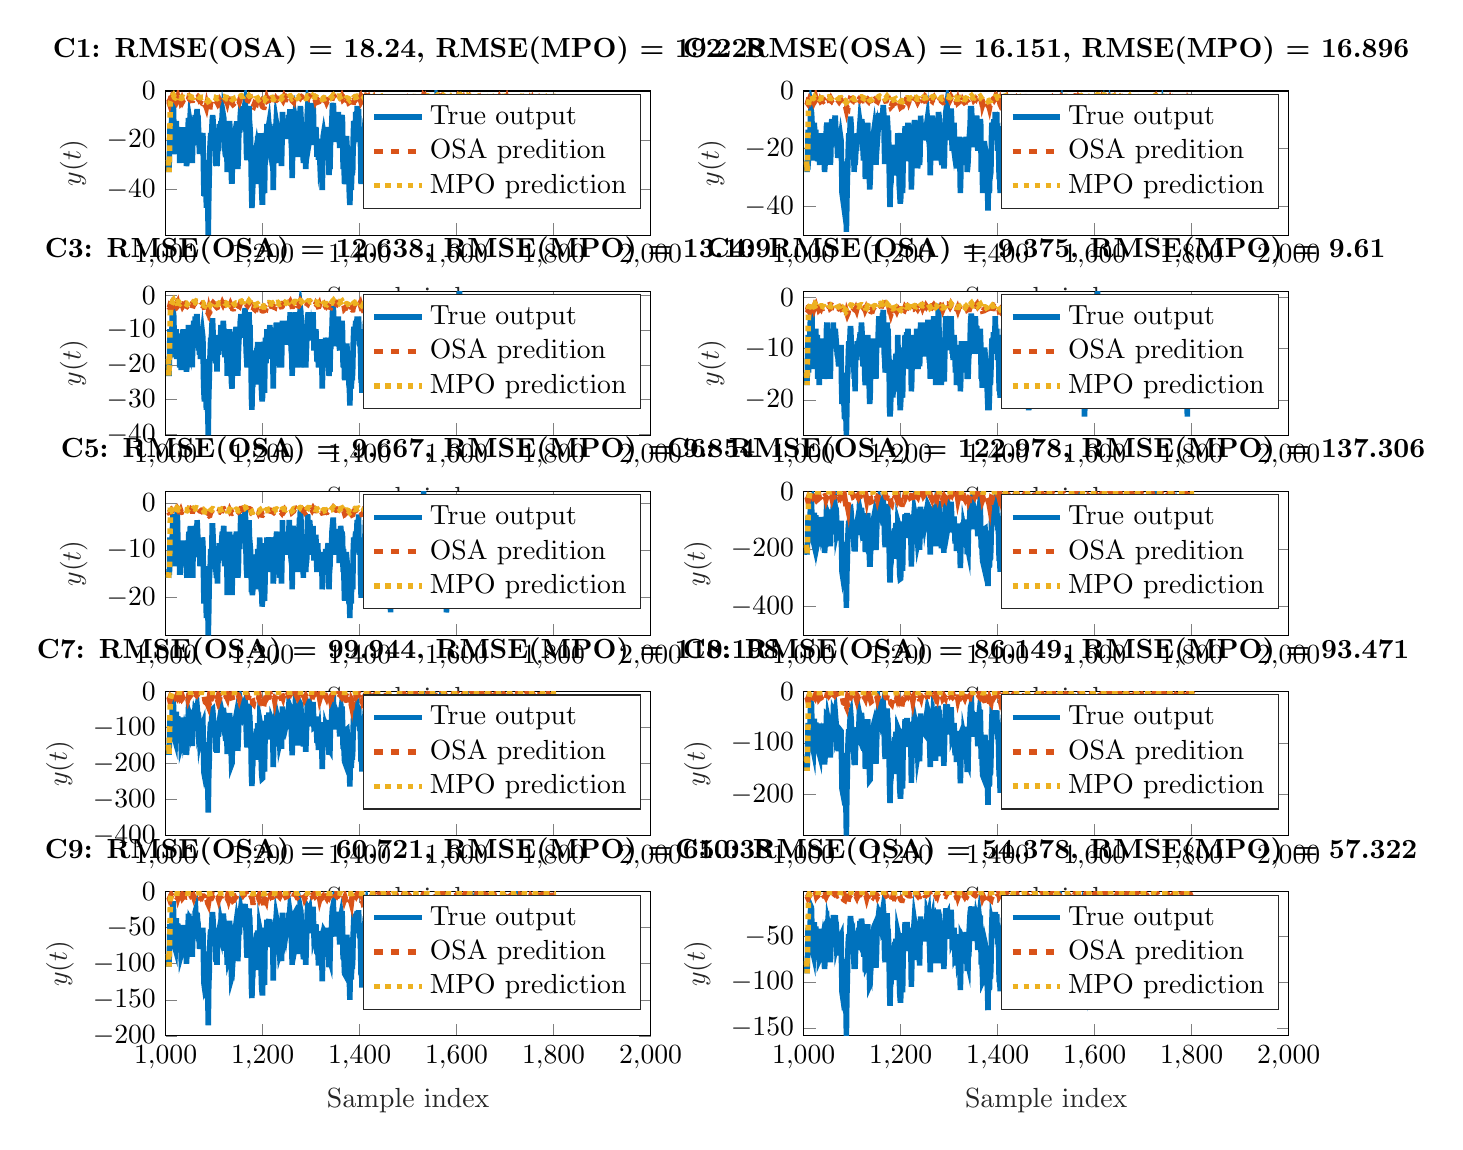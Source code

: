 % This file was created by matlab2tikz.
%
\definecolor{mycolor1}{rgb}{0.0,0.447,0.741}%
\definecolor{mycolor2}{rgb}{0.85,0.325,0.098}%
\definecolor{mycolor3}{rgb}{0.929,0.694,0.125}%
%
\begin{tikzpicture}

\begin{axis}[%
width=6.159cm,
height=1.831cm,
at={(0cm,10.169cm)},
scale only axis,
xmin=1000,
xmax=2000,
xlabel style={font=\color{white!15!black}},
xlabel={Sample index},
ymin=-58.594,
ymax=0,
ylabel style={font=\color{white!15!black}},
ylabel={$y(t)$},
axis background/.style={fill=white},
title style={font=\bfseries},
title={C1: RMSE(OSA) = 18.24, RMSE(MPO) = 19.228},
legend style={legend cell align=left, align=left, draw=white!15!black}
]
\addplot [color=mycolor1, line width=2.0pt]
  table[row sep=crcr]{%
1006	-28.076\\
1007	-32.959\\
1008	-25.635\\
1009	-14.648\\
1010	-20.752\\
1011	-17.09\\
1012	-18.311\\
1013	-20.752\\
1014	-7.324\\
1015	-4.883\\
1016	-4.883\\
1017	-13.428\\
1018	-23.193\\
1020	-25.635\\
1021	-19.531\\
1022	-12.207\\
1023	-24.414\\
1025	-14.648\\
1026	-20.752\\
1027	-18.311\\
1028	-17.09\\
1029	-29.297\\
1030	-25.635\\
1031	-18.311\\
1032	-28.076\\
1033	-28.076\\
1034	-21.973\\
1035	-18.311\\
1036	-15.869\\
1037	-15.869\\
1038	-21.973\\
1041	-21.973\\
1042	-23.193\\
1043	-30.518\\
1044	-29.297\\
1045	-19.531\\
1046	-18.311\\
1047	-10.986\\
1048	-14.648\\
1049	-15.869\\
1050	-12.207\\
1051	-13.428\\
1052	-18.311\\
1053	-19.531\\
1054	-18.311\\
1055	-29.297\\
1056	-21.973\\
1057	-12.207\\
1058	-12.207\\
1059	-13.428\\
1060	-17.09\\
1061	-9.766\\
1062	-10.986\\
1063	-14.648\\
1064	-9.766\\
1065	-7.324\\
1066	-13.428\\
1067	-13.428\\
1068	-21.973\\
1069	-20.752\\
1070	-25.635\\
1071	-21.973\\
1072	-25.635\\
1073	-20.752\\
1074	-20.752\\
1075	-18.311\\
1076	-18.311\\
1077	-17.09\\
1078	-30.518\\
1079	-41.504\\
1080	-41.504\\
1081	-42.725\\
1082	-28.076\\
1083	-37.842\\
1084	-46.387\\
1085	-46.387\\
1086	-35.4\\
1087	-47.607\\
1088	-58.594\\
1089	-43.945\\
1091	-24.414\\
1093	-17.09\\
1094	-21.973\\
1096	-12.207\\
1097	-9.766\\
1098	-12.207\\
1099	-18.311\\
1101	-18.311\\
1102	-21.973\\
1103	-23.193\\
1104	-30.518\\
1105	-28.076\\
1106	-30.518\\
1108	-20.752\\
1109	-24.414\\
1110	-18.311\\
1111	-13.428\\
1112	-19.531\\
1113	-20.752\\
1114	-12.207\\
1115	-15.869\\
1116	-12.207\\
1117	-13.428\\
1118	-13.428\\
1119	-9.766\\
1120	-10.986\\
1122	-23.193\\
1123	-25.635\\
1124	-26.855\\
1125	-15.869\\
1126	-20.752\\
1127	-32.959\\
1128	-24.414\\
1129	-28.076\\
1130	-29.297\\
1131	-18.311\\
1132	-12.207\\
1133	-17.09\\
1134	-18.311\\
1135	-30.518\\
1136	-36.621\\
1137	-36.621\\
1138	-28.076\\
1139	-28.076\\
1140	-25.635\\
1142	-25.635\\
1144	-15.869\\
1146	-13.428\\
1147	-13.428\\
1148	-20.752\\
1149	-31.738\\
1150	-26.855\\
1151	-17.09\\
1152	-15.869\\
1153	-15.869\\
1154	-9.766\\
1155	-7.324\\
1156	-7.324\\
1157	-15.869\\
1158	-10.986\\
1159	-14.648\\
1160	-14.648\\
1161	-13.428\\
1163	-6.104\\
1164	-4.883\\
1165	-7.324\\
1166	-18.311\\
1167	-26.855\\
1168	-28.076\\
1170	-13.428\\
1171	-10.986\\
1172	-6.104\\
1173	-12.207\\
1174	-14.648\\
1175	-18.311\\
1176	-26.855\\
1177	-39.063\\
1178	-47.607\\
1180	-37.842\\
1181	-28.076\\
1182	-30.518\\
1183	-31.738\\
1184	-34.18\\
1185	-24.414\\
1186	-23.193\\
1187	-23.193\\
1188	-21.973\\
1189	-23.193\\
1190	-18.311\\
1191	-30.518\\
1192	-37.842\\
1194	-18.311\\
1195	-18.311\\
1196	-30.518\\
1199	-45.166\\
1200	-45.166\\
1201	-34.18\\
1202	-32.959\\
1203	-36.621\\
1204	-41.504\\
1206	-17.09\\
1207	-23.193\\
1208	-20.752\\
1209	-13.428\\
1210	-18.311\\
1211	-19.531\\
1212	-14.648\\
1213	-13.428\\
1214	-15.869\\
1215	-13.428\\
1216	-17.09\\
1217	-25.635\\
1218	-25.635\\
1219	-15.869\\
1220	-14.648\\
1221	-24.414\\
1222	-40.283\\
1223	-29.297\\
1224	-20.752\\
1225	-14.648\\
1226	-18.311\\
1227	-15.869\\
1228	-12.207\\
1229	-13.428\\
1232	-20.752\\
1233	-15.869\\
1234	-23.193\\
1235	-29.297\\
1236	-25.635\\
1237	-20.752\\
1238	-23.193\\
1239	-30.518\\
1240	-21.973\\
1241	-8.545\\
1242	-13.428\\
1243	-13.428\\
1244	-17.09\\
1245	-17.09\\
1246	-13.428\\
1247	-17.09\\
1248	-19.531\\
1249	-13.428\\
1250	-15.869\\
1251	-15.869\\
1252	-12.207\\
1253	-15.869\\
1254	-9.766\\
1255	-10.986\\
1256	-8.545\\
1257	-8.545\\
1259	-20.752\\
1260	-24.414\\
1261	-35.4\\
1263	-13.428\\
1265	-10.986\\
1266	-13.428\\
1267	-10.986\\
1268	-12.207\\
1269	-14.648\\
1270	-24.414\\
1271	-21.973\\
1272	-26.855\\
1273	-23.193\\
1274	-17.09\\
1275	-13.428\\
1278	-6.104\\
1279	-9.766\\
1280	-14.648\\
1281	-18.311\\
1282	-18.311\\
1283	-19.531\\
1284	-29.297\\
1285	-25.635\\
1286	-18.311\\
1287	-24.414\\
1288	-24.414\\
1289	-31.738\\
1290	-26.855\\
1291	-17.09\\
1292	-9.766\\
1293	-6.104\\
1294	-7.324\\
1295	-9.766\\
1296	-8.545\\
1297	-8.545\\
1298	-12.207\\
1299	-17.09\\
1300	-15.869\\
1301	-15.869\\
1302	-19.531\\
1303	-13.428\\
1304	-4.883\\
1305	-9.766\\
1306	-21.973\\
1307	-19.531\\
1308	-21.973\\
1310	-14.648\\
1311	-19.531\\
1312	-25.635\\
1313	-25.635\\
1314	-19.531\\
1315	-26.855\\
1316	-26.855\\
1317	-23.193\\
1318	-28.076\\
1319	-26.855\\
1320	-20.752\\
1321	-19.531\\
1322	-29.297\\
1323	-40.283\\
1324	-30.518\\
1325	-18.311\\
1326	-17.09\\
1327	-18.311\\
1328	-21.973\\
1329	-26.855\\
1330	-19.531\\
1331	-19.531\\
1332	-26.855\\
1333	-28.076\\
1334	-20.752\\
1335	-14.648\\
1336	-20.752\\
1337	-34.18\\
1338	-30.518\\
1339	-31.738\\
1340	-21.973\\
1341	-17.09\\
1342	-17.09\\
1343	-10.986\\
1344	-6.104\\
1345	-6.104\\
1346	-4.883\\
1347	-10.986\\
1348	-19.531\\
1349	-18.311\\
1350	-15.869\\
1351	-14.648\\
1352	-20.752\\
1353	-14.648\\
1354	-9.766\\
1355	-13.428\\
1356	-8.545\\
1357	-10.986\\
1358	-18.311\\
1359	-23.193\\
1360	-17.09\\
1361	-9.766\\
1363	-12.207\\
1364	-9.766\\
1365	-13.428\\
1366	-31.738\\
1367	-25.635\\
1369	-37.842\\
1370	-36.621\\
1371	-26.855\\
1372	-20.752\\
1373	-18.311\\
1374	-21.973\\
1375	-23.193\\
1376	-29.297\\
1377	-29.297\\
1378	-36.621\\
1379	-42.725\\
1380	-46.387\\
1381	-37.842\\
1382	-35.4\\
1383	-40.283\\
1384	-31.738\\
1385	-34.18\\
1386	-31.738\\
1387	-18.311\\
1388	-12.207\\
1389	-13.428\\
1390	-18.311\\
1391	-17.09\\
1392	-8.545\\
1393	-14.648\\
1394	-13.428\\
1395	-6.104\\
1396	-10.986\\
1397	-12.207\\
1398	-7.324\\
1399	-18.311\\
1400	-20.752\\
1401	-14.648\\
1402	-23.193\\
1403	-37.842\\
1404	-32.959\\
1405	-37.842\\
1406	-32.959\\
1407	-29.297\\
1408	-20.752\\
1409	-14.648\\
1410	-17.09\\
1411	-13.428\\
1412	-10.986\\
1413	-14.648\\
1414	-13.428\\
1415	-3.662\\
1416	-7.324\\
1417	-15.869\\
1418	-20.752\\
1420	-23.193\\
1421	-21.973\\
1422	-26.855\\
1424	-17.09\\
1425	-17.09\\
1426	-14.648\\
1427	-20.752\\
1428	-18.311\\
1429	-13.428\\
1430	-18.311\\
1431	-26.855\\
1432	-20.752\\
1433	-15.869\\
1434	-13.428\\
1435	-14.648\\
1436	-12.207\\
1437	-8.545\\
1438	-14.648\\
1439	-19.531\\
1440	-18.311\\
1441	-15.869\\
1442	-19.531\\
1443	-18.311\\
1444	-10.986\\
1445	-10.986\\
1446	-21.973\\
1447	-30.518\\
1448	-29.297\\
1449	-23.193\\
1450	-21.973\\
1451	-19.531\\
1452	-18.311\\
1453	-15.869\\
1454	-19.531\\
1455	-17.09\\
1456	-13.428\\
1457	-17.09\\
1459	-21.973\\
1460	-25.635\\
1461	-25.635\\
1462	-32.959\\
1463	-41.504\\
1464	-45.166\\
1465	-31.738\\
1466	-17.09\\
1467	-13.428\\
1468	-8.545\\
1470	-13.428\\
1471	-17.09\\
1472	-18.311\\
1473	-13.428\\
1474	-19.531\\
1475	-24.414\\
1477	-26.855\\
1478	-39.063\\
1479	-35.4\\
1480	-25.635\\
1481	-20.752\\
1482	-20.752\\
1483	-19.531\\
1484	-23.193\\
1486	-15.869\\
1487	-17.09\\
1488	-10.986\\
1489	-14.648\\
1490	-28.076\\
1491	-19.531\\
1492	-15.869\\
1493	-34.18\\
1495	-21.973\\
1496	-34.18\\
1497	-31.738\\
1498	-20.752\\
1499	-15.869\\
1500	-13.428\\
1501	-23.193\\
1502	-35.4\\
1503	-37.842\\
1504	-36.621\\
1505	-29.297\\
1506	-20.752\\
1507	-15.869\\
1508	-14.648\\
1509	-10.986\\
1510	-10.986\\
1512	-15.869\\
1513	-10.986\\
1514	-13.428\\
1515	-21.973\\
1516	-21.973\\
1517	-26.855\\
1519	-43.945\\
1520	-28.076\\
1522	-28.076\\
1523	-24.414\\
1524	-18.311\\
1525	-20.752\\
1526	-34.18\\
1527	-37.842\\
1528	-24.414\\
1529	-12.207\\
1530	-10.986\\
1531	-3.662\\
1532	-8.545\\
1533	-9.766\\
1534	-12.207\\
1535	-13.428\\
1536	-13.428\\
1537	-7.324\\
1538	-8.545\\
1539	-10.986\\
1540	-8.545\\
1541	-12.207\\
1542	-14.648\\
1543	-24.414\\
1544	-28.076\\
1545	-24.414\\
1546	-28.076\\
1547	-35.4\\
1548	-35.4\\
1549	-40.283\\
1550	-40.283\\
1551	-29.297\\
1552	-19.531\\
1553	-18.311\\
1554	-30.518\\
1555	-37.842\\
1557	-15.869\\
1558	-9.766\\
1559	-4.883\\
1560	-6.104\\
1562	-6.104\\
1563	-12.207\\
1564	-14.648\\
1566	-9.766\\
1567	-4.883\\
1568	-8.545\\
1570	-8.545\\
1571	-7.324\\
1572	-4.883\\
1573	-12.207\\
1574	-25.635\\
1575	-24.414\\
1576	-31.738\\
1577	-25.635\\
1578	-32.959\\
1579	-46.387\\
1581	-39.063\\
1582	-34.18\\
1583	-31.738\\
1584	-32.959\\
1585	-20.752\\
1586	-20.752\\
1587	-13.428\\
1588	-14.648\\
1589	-23.193\\
1590	-20.752\\
1591	-15.869\\
1592	-19.531\\
1593	-17.09\\
1594	-17.09\\
1595	-20.752\\
1596	-19.531\\
1597	-24.414\\
1598	-20.752\\
1599	-15.869\\
1600	-18.311\\
1601	-14.648\\
1602	-2.441\\
1603	-9.766\\
1604	-13.428\\
1605	-8.545\\
1606	-4.883\\
1608	-12.207\\
1609	-12.207\\
1610	-14.648\\
1611	-13.428\\
1612	-19.531\\
1613	-19.531\\
1614	-12.207\\
1615	-19.531\\
1616	-17.09\\
1617	-7.324\\
1618	-7.324\\
1619	-3.662\\
1620	-10.986\\
1621	-8.545\\
1622	-7.324\\
1623	-19.531\\
1624	-20.752\\
1625	-10.986\\
1626	-14.648\\
1627	-12.207\\
1629	-14.648\\
1630	-8.545\\
1631	-10.986\\
1632	-7.324\\
1633	-7.324\\
1634	-9.766\\
1635	-14.648\\
1636	-14.648\\
1637	-9.766\\
1640	-9.766\\
1642	-26.855\\
1643	-18.311\\
1645	-15.869\\
1646	-21.973\\
1647	-21.973\\
1648	-13.428\\
1649	-14.648\\
1650	-13.428\\
1651	-17.09\\
1652	-12.207\\
1653	-8.545\\
1654	-10.986\\
1655	-15.869\\
1656	-12.207\\
1657	-14.648\\
1658	-14.648\\
1659	-21.973\\
1660	-18.311\\
1661	-25.635\\
1662	-35.4\\
1663	-28.076\\
1664	-18.311\\
1665	-15.869\\
1666	-23.193\\
1667	-28.076\\
1668	-20.752\\
1669	-23.193\\
1670	-18.311\\
1671	-7.324\\
1672	-8.545\\
1673	-20.752\\
1674	-18.311\\
1675	-18.311\\
1676	-23.193\\
1677	-23.193\\
1679	-15.869\\
1680	-18.311\\
1681	-23.193\\
1682	-19.531\\
1683	-18.311\\
1684	-19.531\\
1685	-13.428\\
1686	-14.648\\
1687	-13.428\\
1688	-13.428\\
1689	-20.752\\
1690	-25.635\\
1691	-23.193\\
1692	-23.193\\
1693	-17.09\\
1694	-12.207\\
1695	-15.869\\
1696	-15.869\\
1697	-21.973\\
1698	-24.414\\
1699	-28.076\\
1700	-23.193\\
1701	-13.428\\
1702	-24.414\\
1703	-36.621\\
1704	-24.414\\
1705	-23.193\\
1706	-29.297\\
1707	-21.973\\
1708	-20.752\\
1709	-20.752\\
1710	-18.311\\
1711	-20.752\\
1712	-25.635\\
1713	-19.531\\
1714	-21.973\\
1715	-21.973\\
1717	-19.531\\
1718	-21.973\\
1719	-17.09\\
1720	-18.311\\
1721	-17.09\\
1722	-17.09\\
1723	-8.545\\
1724	-2.441\\
1725	-2.441\\
1726	-8.545\\
1727	-19.531\\
1728	-25.635\\
1729	-23.193\\
1730	-17.09\\
1731	-20.752\\
1732	-19.531\\
1734	-12.207\\
1735	-14.648\\
1736	-14.648\\
1737	-12.207\\
1738	-15.869\\
1741	-8.545\\
1742	-14.648\\
1743	-21.973\\
1744	-17.09\\
1746	-17.09\\
1747	-23.193\\
1748	-20.752\\
1749	-28.076\\
1750	-21.973\\
1751	-23.193\\
1752	-23.193\\
1753	-15.869\\
1754	-20.752\\
1755	-19.531\\
1757	-21.973\\
1758	-25.635\\
1759	-19.531\\
1760	-24.414\\
1761	-30.518\\
1762	-25.635\\
1763	-23.193\\
1764	-18.311\\
1765	-21.973\\
1766	-19.531\\
1767	-14.648\\
1768	-13.428\\
1769	-15.869\\
1770	-13.428\\
1771	-26.855\\
1772	-35.4\\
1773	-29.297\\
1775	-29.297\\
1776	-18.311\\
1777	-14.648\\
1778	-12.207\\
1779	-10.986\\
1780	-10.986\\
1781	-18.311\\
1782	-23.193\\
1783	-25.635\\
1784	-21.973\\
1785	-15.869\\
1786	-25.635\\
1787	-30.518\\
1788	-31.738\\
1789	-25.635\\
1790	-42.725\\
1791	-32.959\\
1792	-18.311\\
1793	-13.428\\
1794	-13.428\\
1795	-19.531\\
1796	-26.855\\
1797	-31.738\\
1798	-26.855\\
1799	-19.531\\
1800	-13.428\\
1802	-13.428\\
1803	-15.869\\
1804	-9.766\\
1805	-9.766\\
};
\addlegendentry{True output}

\addplot [color=mycolor2, dashed, line width=2.0pt]
  table[row sep=crcr]{%
1006	-4.711\\
1007	-4.382\\
1008	-4.989\\
1009	-4.174\\
1010	-4.387\\
1012	-3.288\\
1013	-3.795\\
1014	-2.925\\
1015	-2.518\\
1016	-2.367\\
1017	-2.114\\
1018	-2.696\\
1019	-2.923\\
1020	-3.605\\
1021	-3.993\\
1022	-3.528\\
1023	-4.017\\
1024	-3.532\\
1025	-2.834\\
1026	-3.905\\
1028	-3.155\\
1029	-3.908\\
1030	-3.764\\
1031	-3.564\\
1032	-4.604\\
1033	-4.329\\
1034	-3.73\\
1035	-4.303\\
1037	-3.58\\
1038	-3.537\\
1039	-3.422\\
1040	-3.453\\
1041	-3.932\\
1042	-3.903\\
1043	-4.245\\
1044	-4.273\\
1045	-4.086\\
1046	-4.411\\
1047	-3.847\\
1048	-3.008\\
1049	-3.196\\
1050	-2.672\\
1051	-2.938\\
1052	-3.136\\
1053	-3.045\\
1054	-3.18\\
1055	-3.794\\
1056	-3.783\\
1057	-3.319\\
1058	-3.729\\
1059	-3.26\\
1060	-2.831\\
1061	-2.659\\
1062	-2.603\\
1063	-2.927\\
1064	-2.42\\
1065	-2.449\\
1066	-2.729\\
1067	-2.487\\
1068	-2.726\\
1069	-3.26\\
1070	-3.315\\
1071	-3.93\\
1072	-3.822\\
1073	-4.103\\
1074	-3.732\\
1075	-3.974\\
1076	-3.512\\
1077	-3.587\\
1078	-3.776\\
1079	-4.408\\
1080	-4.582\\
1081	-5.697\\
1082	-5.924\\
1083	-6.041\\
1084	-6.62\\
1085	-5.559\\
1087	-7.1\\
1088	-7.631\\
1089	-6.511\\
1090	-7.278\\
1091	-7.523\\
1092	-5.685\\
1093	-4.788\\
1094	-4.215\\
1095	-3.862\\
1096	-3.243\\
1097	-3.348\\
1098	-3.038\\
1099	-3.017\\
1100	-2.96\\
1101	-3.151\\
1102	-3.71\\
1103	-3.755\\
1104	-4.092\\
1105	-4.388\\
1106	-4.512\\
1107	-4.89\\
1108	-4.398\\
1109	-4.69\\
1110	-4.107\\
1111	-3.679\\
1112	-4.035\\
1114	-3.205\\
1115	-3.592\\
1116	-3.408\\
1117	-2.79\\
1118	-3.166\\
1119	-2.743\\
1122	-3.04\\
1123	-3.34\\
1124	-3.858\\
1125	-3.827\\
1126	-3.987\\
1127	-4.622\\
1128	-3.748\\
1129	-4.25\\
1130	-5.162\\
1131	-4.085\\
1132	-3.955\\
1133	-4.054\\
1134	-3.451\\
1135	-3.503\\
1136	-4.352\\
1137	-4.541\\
1138	-5.212\\
1139	-5.473\\
1140	-5.312\\
1141	-4.634\\
1142	-4.723\\
1143	-4.218\\
1144	-3.977\\
1145	-3.891\\
1146	-3.439\\
1147	-3.195\\
1148	-3.38\\
1149	-3.787\\
1150	-3.782\\
1151	-3.977\\
1152	-4.403\\
1153	-3.867\\
1154	-2.985\\
1155	-2.672\\
1158	-2.458\\
1159	-2.459\\
1160	-3.017\\
1161	-2.612\\
1162	-2.751\\
1163	-2.497\\
1164	-2.2\\
1165	-2.093\\
1166	-2.423\\
1168	-3.292\\
1169	-3.78\\
1170	-3.866\\
1171	-3.529\\
1172	-2.715\\
1173	-2.64\\
1174	-2.709\\
1175	-2.641\\
1176	-3.389\\
1177	-4.085\\
1178	-4.934\\
1179	-5.57\\
1180	-6.379\\
1181	-6.486\\
1182	-5.889\\
1183	-5.642\\
1184	-4.991\\
1185	-5.129\\
1186	-4.986\\
1187	-5.128\\
1188	-4.238\\
1189	-4.315\\
1190	-4.162\\
1191	-4.447\\
1192	-4.882\\
1193	-4.301\\
1194	-4.729\\
1195	-4.94\\
1196	-4.582\\
1197	-4.314\\
1198	-4.781\\
1199	-5.982\\
1200	-6.358\\
1202	-6.626\\
1203	-6.643\\
1204	-5.931\\
1205	-5.578\\
1206	-5.177\\
1207	-5.603\\
1208	-4.541\\
1209	-3.406\\
1210	-4.017\\
1211	-3.892\\
1212	-3.301\\
1213	-3.487\\
1214	-3.552\\
1215	-3.168\\
1216	-3.226\\
1217	-3.746\\
1218	-3.547\\
1219	-3.612\\
1220	-4.065\\
1221	-4.309\\
1222	-4.169\\
1223	-4.162\\
1224	-4.528\\
1225	-5.112\\
1226	-4.082\\
1228	-3.077\\
1229	-3.329\\
1231	-3.19\\
1232	-3.414\\
1233	-3.364\\
1234	-3.761\\
1235	-4.197\\
1236	-3.839\\
1237	-4.253\\
1238	-4.623\\
1239	-4.55\\
1240	-3.976\\
1241	-3.529\\
1242	-3.834\\
1243	-3.312\\
1244	-2.733\\
1245	-3.27\\
1246	-3.024\\
1247	-3.412\\
1248	-3.449\\
1249	-3.041\\
1250	-3.359\\
1251	-3.421\\
1252	-2.943\\
1253	-3.247\\
1255	-2.595\\
1256	-2.74\\
1257	-2.322\\
1258	-2.784\\
1259	-2.83\\
1260	-3.14\\
1261	-3.932\\
1262	-4.136\\
1263	-3.841\\
1264	-4.146\\
1265	-3.196\\
1266	-2.784\\
1267	-2.689\\
1268	-2.565\\
1269	-2.849\\
1270	-3.036\\
1271	-3.29\\
1272	-3.697\\
1273	-4.171\\
1274	-3.746\\
1275	-3.626\\
1276	-3.096\\
1277	-2.534\\
1278	-2.312\\
1279	-2.243\\
1280	-2.44\\
1281	-2.495\\
1282	-2.86\\
1283	-3.193\\
1284	-3.841\\
1285	-3.97\\
1286	-3.806\\
1287	-4.541\\
1289	-3.984\\
1290	-4.42\\
1291	-4.035\\
1292	-3.871\\
1293	-3.013\\
1294	-2.395\\
1295	-2.152\\
1296	-2.066\\
1297	-2.156\\
1298	-2.411\\
1299	-2.542\\
1300	-2.625\\
1301	-2.904\\
1302	-3.254\\
1303	-2.878\\
1304	-2.534\\
1305	-2.922\\
1306	-2.918\\
1307	-2.525\\
1308	-3.018\\
1309	-3.766\\
1310	-3.261\\
1311	-3.541\\
1312	-3.596\\
1313	-3.536\\
1314	-3.704\\
1315	-4.42\\
1316	-4.346\\
1317	-3.777\\
1318	-4.486\\
1319	-4.416\\
1320	-4.021\\
1321	-4.209\\
1322	-4.338\\
1323	-4.505\\
1324	-4.457\\
1325	-4.641\\
1326	-5.046\\
1327	-4.204\\
1328	-3.64\\
1329	-3.866\\
1330	-3.787\\
1331	-4.013\\
1332	-4.526\\
1333	-4.096\\
1334	-3.923\\
1335	-4.167\\
1336	-4.253\\
1337	-4.183\\
1338	-3.982\\
1339	-4.463\\
1340	-4.989\\
1341	-4.296\\
1342	-4.358\\
1343	-3.396\\
1344	-2.778\\
1345	-2.513\\
1346	-1.987\\
1347	-2.07\\
1348	-2.48\\
1349	-2.602\\
1350	-2.94\\
1351	-3.366\\
1352	-3.308\\
1353	-2.921\\
1354	-2.801\\
1355	-3.177\\
1356	-2.612\\
1357	-2.411\\
1358	-2.997\\
1359	-2.942\\
1360	-2.963\\
1361	-3.148\\
1362	-3.165\\
1363	-2.794\\
1364	-2.297\\
1365	-2.757\\
1366	-3.442\\
1367	-3.247\\
1368	-3.709\\
1369	-5.355\\
1370	-4.796\\
1371	-5.177\\
1372	-5.137\\
1373	-4.861\\
1374	-4.184\\
1375	-3.963\\
1376	-4.001\\
1378	-4.69\\
1379	-5.497\\
1380	-5.753\\
1381	-6.116\\
1382	-6.414\\
1383	-6.875\\
1384	-5.871\\
1385	-5.842\\
1386	-6.168\\
1387	-4.859\\
1388	-4.466\\
1389	-4.044\\
1390	-3.41\\
1391	-3.087\\
1392	-2.979\\
1393	-3.307\\
1394	-3.092\\
1395	-2.353\\
1396	-2.813\\
1397	-2.727\\
1398	-2.221\\
1399	-2.752\\
1400	-3.055\\
1401	-2.706\\
1402	-3.762\\
1403	-4.405\\
1404	-4.065\\
1405	-5.068\\
1406	-5.892\\
1407	-5.292\\
1408	-5.332\\
1409	-4.391\\
1410	-4.12\\
1411	-3.43\\
1412	-2.897\\
1413	-3.208\\
1414	-2.698\\
1415	-2.26\\
1416	-2.416\\
1417	-2.68\\
1418	-2.453\\
1419	-3.009\\
1420	-3.647\\
1421	-3.858\\
1422	-3.983\\
1423	-4.026\\
1424	-3.734\\
1425	-4.052\\
1426	-3.542\\
1428	-3.399\\
1429	-3.029\\
1430	-3.639\\
1431	-3.744\\
1432	-3.308\\
1433	-3.496\\
1434	-3.848\\
1435	-3.385\\
1436	-2.971\\
1437	-2.702\\
1438	-2.95\\
1439	-2.935\\
1440	-2.849\\
1441	-3.242\\
1442	-3.542\\
1443	-3.471\\
1444	-3.016\\
1445	-3.151\\
1446	-3.411\\
1447	-3.379\\
1448	-3.56\\
1449	-4.291\\
1450	-4.66\\
1451	-4.319\\
1452	-3.768\\
1453	-3.646\\
1454	-3.618\\
1455	-3.512\\
1456	-3.097\\
1457	-3.449\\
1458	-3.416\\
1459	-3.33\\
1460	-3.755\\
1461	-3.895\\
1462	-4.352\\
1463	-5.0\\
1464	-5.35\\
1465	-5.597\\
1466	-5.447\\
1467	-4.959\\
1468	-3.51\\
1469	-2.78\\
1470	-2.732\\
1471	-2.759\\
1472	-3.055\\
1473	-3.105\\
1474	-3.422\\
1475	-3.623\\
1476	-3.443\\
1477	-4.072\\
1478	-4.804\\
1479	-5.03\\
1480	-4.859\\
1481	-5.274\\
1482	-4.719\\
1483	-4.073\\
1484	-4.011\\
1485	-3.877\\
1486	-3.712\\
1487	-3.939\\
1488	-3.275\\
1489	-3.168\\
1490	-3.635\\
1491	-3.117\\
1492	-3.4\\
1493	-4.836\\
1494	-4.062\\
1495	-3.797\\
1496	-5.551\\
1497	-4.945\\
1498	-4.161\\
1499	-4.497\\
1501	-3.683\\
1502	-4.04\\
1503	-4.158\\
1504	-5.051\\
1505	-5.702\\
1506	-5.228\\
1507	-4.787\\
1508	-3.954\\
1509	-3.265\\
1510	-2.986\\
1511	-3.045\\
1512	-2.943\\
1513	-2.758\\
1514	-2.937\\
1515	-3.357\\
1516	-3.175\\
1517	-3.621\\
1518	-4.57\\
1519	-4.914\\
1520	-5.222\\
1521	-5.581\\
1522	-6.102\\
1523	-4.641\\
1524	-4.466\\
1525	-4.4\\
1526	-4.572\\
1528	-4.369\\
1529	-4.641\\
1530	-4.157\\
1531	-2.779\\
1532	-2.04\\
1533	-2.306\\
1534	-2.075\\
1535	-2.64\\
1536	-2.675\\
1537	-2.601\\
1538	-2.624\\
1539	-2.535\\
1540	-2.162\\
1541	-2.346\\
1542	-2.674\\
1543	-2.903\\
1544	-3.406\\
1545	-3.55\\
1546	-4.371\\
1547	-4.836\\
1548	-4.73\\
1549	-5.27\\
1550	-5.907\\
1551	-5.49\\
1552	-5.403\\
1553	-5.1\\
1554	-4.687\\
1555	-4.359\\
1556	-4.194\\
1557	-4.684\\
1558	-4.256\\
1559	-3.003\\
1560	-2.404\\
1561	-1.949\\
1562	-1.909\\
1563	-2.297\\
1564	-2.326\\
1565	-2.279\\
1566	-2.411\\
1567	-2.29\\
1568	-2.195\\
1569	-2.144\\
1570	-1.977\\
1571	-2.128\\
1572	-1.989\\
1573	-2.176\\
1574	-2.748\\
1575	-3.051\\
1576	-3.818\\
1577	-4.544\\
1578	-4.475\\
1579	-5.7\\
1580	-5.258\\
1581	-5.983\\
1582	-6.661\\
1583	-6.099\\
1584	-5.935\\
1585	-5.254\\
1586	-4.859\\
1587	-4.411\\
1588	-3.261\\
1589	-3.785\\
1590	-3.211\\
1591	-3.306\\
1592	-3.987\\
1594	-3.363\\
1595	-3.724\\
1596	-3.585\\
1597	-3.683\\
1598	-3.906\\
1599	-3.561\\
1600	-3.976\\
1601	-3.28\\
1602	-2.408\\
1603	-2.472\\
1604	-2.499\\
1605	-1.726\\
1606	-1.839\\
1609	-2.065\\
1610	-2.486\\
1611	-2.663\\
1613	-3.195\\
1614	-2.876\\
1615	-3.387\\
1616	-3.067\\
1617	-2.363\\
1618	-2.629\\
1619	-2.116\\
1620	-1.728\\
1621	-1.851\\
1622	-1.809\\
1623	-2.622\\
1624	-2.522\\
1625	-2.364\\
1626	-3.075\\
1627	-2.92\\
1628	-2.442\\
1629	-2.671\\
1630	-2.383\\
1631	-2.425\\
1632	-2.327\\
1633	-2.049\\
1634	-2.233\\
1635	-2.182\\
1636	-2.308\\
1637	-2.362\\
1638	-2.572\\
1639	-2.39\\
1640	-2.117\\
1642	-3.033\\
1643	-2.958\\
1644	-3.408\\
1645	-3.585\\
1646	-3.184\\
1647	-3.344\\
1648	-3.006\\
1649	-3.424\\
1650	-3.181\\
1651	-2.733\\
1652	-2.727\\
1653	-2.53\\
1654	-2.875\\
1655	-2.687\\
1656	-2.433\\
1657	-2.582\\
1658	-2.893\\
1659	-2.893\\
1661	-3.405\\
1662	-4.365\\
1663	-4.015\\
1664	-4.266\\
1665	-4.448\\
1666	-4.003\\
1667	-3.733\\
1668	-3.572\\
1669	-4.129\\
1670	-4.101\\
1671	-3.002\\
1672	-3.008\\
1673	-3.112\\
1674	-2.646\\
1675	-2.76\\
1676	-3.776\\
1677	-3.566\\
1678	-3.536\\
1679	-3.627\\
1680	-3.584\\
1681	-3.6\\
1682	-3.358\\
1683	-3.523\\
1684	-3.75\\
1685	-3.269\\
1687	-3.161\\
1688	-2.738\\
1689	-3.185\\
1690	-3.323\\
1691	-3.413\\
1692	-3.889\\
1693	-3.897\\
1694	-3.352\\
1695	-3.319\\
1696	-3.09\\
1697	-3.033\\
1698	-3.517\\
1699	-3.71\\
1700	-4.091\\
1701	-3.751\\
1702	-4.197\\
1703	-4.294\\
1704	-3.548\\
1705	-4.332\\
1706	-5.214\\
1707	-4.067\\
1708	-3.872\\
1709	-4.345\\
1710	-3.755\\
1711	-3.749\\
1712	-3.955\\
1713	-3.674\\
1714	-3.892\\
1715	-4.201\\
1716	-3.727\\
1717	-3.8\\
1718	-3.824\\
1719	-3.589\\
1720	-3.448\\
1721	-3.678\\
1722	-3.368\\
1723	-3.119\\
1724	-2.546\\
1725	-2.276\\
1726	-1.871\\
1727	-2.134\\
1729	-3.153\\
1730	-3.607\\
1731	-3.857\\
1732	-3.628\\
1733	-3.147\\
1734	-3.14\\
1735	-3.058\\
1737	-2.711\\
1738	-2.98\\
1739	-2.902\\
1740	-2.698\\
1741	-2.702\\
1742	-2.525\\
1743	-2.824\\
1744	-2.691\\
1745	-3.147\\
1746	-3.543\\
1747	-3.298\\
1748	-3.454\\
1749	-3.681\\
1750	-4.017\\
1751	-3.746\\
1752	-4.367\\
1753	-3.457\\
1754	-3.756\\
1755	-3.632\\
1756	-3.179\\
1757	-3.675\\
1759	-3.753\\
1760	-3.915\\
1761	-4.44\\
1762	-3.884\\
1763	-4.185\\
1764	-4.36\\
1765	-3.949\\
1766	-3.77\\
1767	-3.379\\
1768	-3.538\\
1769	-3.327\\
1770	-3.016\\
1771	-3.365\\
1772	-3.959\\
1773	-3.791\\
1774	-4.774\\
1775	-5.201\\
1776	-4.216\\
1778	-3.81\\
1779	-2.934\\
1780	-2.819\\
1781	-2.956\\
1783	-3.325\\
1784	-3.782\\
1785	-3.734\\
1786	-4.117\\
1787	-4.169\\
1788	-3.961\\
1790	-5.378\\
1791	-5.408\\
1792	-4.33\\
1793	-5.054\\
1794	-3.893\\
1795	-3.267\\
1796	-3.397\\
1798	-4.198\\
1799	-4.403\\
1800	-4.164\\
1801	-3.494\\
1802	-3.138\\
1803	-2.881\\
1804	-2.738\\
1805	-2.695\\
};
\addlegendentry{OSA predition}

\addplot [color=mycolor3, dotted, line width=2.0pt]
  table[row sep=crcr]{%
1006	-28.076\\
1007	-32.959\\
1008	-25.635\\
1009	-14.648\\
1010	-4.387\\
1011	-3.841\\
1013	-2.668\\
1014	-2.287\\
1015	-1.835\\
1016	-1.618\\
1017	-2.017\\
1018	-2.545\\
1019	-2.719\\
1020	-2.814\\
1021	-2.689\\
1022	-2.365\\
1023	-2.673\\
1024	-2.641\\
1025	-2.371\\
1026	-2.552\\
1027	-2.626\\
1028	-2.514\\
1029	-2.758\\
1030	-2.842\\
1031	-2.706\\
1032	-2.855\\
1033	-2.957\\
1035	-2.718\\
1036	-2.54\\
1037	-2.567\\
1038	-2.671\\
1040	-2.672\\
1041	-2.727\\
1042	-2.756\\
1043	-3.016\\
1044	-3.046\\
1045	-2.83\\
1046	-2.72\\
1047	-2.45\\
1048	-2.254\\
1049	-2.38\\
1050	-2.3\\
1051	-2.255\\
1053	-2.528\\
1054	-2.534\\
1055	-2.783\\
1056	-2.763\\
1057	-2.458\\
1058	-2.258\\
1060	-2.407\\
1061	-2.161\\
1062	-2.051\\
1063	-2.161\\
1064	-2.121\\
1065	-2.006\\
1067	-2.16\\
1068	-2.451\\
1070	-2.651\\
1072	-2.749\\
1075	-2.627\\
1076	-2.552\\
1077	-2.566\\
1078	-2.844\\
1079	-3.331\\
1080	-3.546\\
1081	-3.568\\
1082	-3.272\\
1083	-3.416\\
1084	-3.744\\
1085	-3.844\\
1086	-3.703\\
1087	-3.828\\
1088	-4.235\\
1089	-4.13\\
1091	-3.589\\
1092	-3.239\\
1093	-3.006\\
1094	-3.01\\
1095	-2.845\\
1096	-2.499\\
1097	-2.31\\
1098	-2.341\\
1099	-2.525\\
1100	-2.561\\
1101	-2.56\\
1102	-2.714\\
1103	-2.806\\
1104	-3.071\\
1106	-3.155\\
1107	-3.065\\
1108	-2.892\\
1109	-2.96\\
1111	-2.685\\
1112	-2.735\\
1113	-2.761\\
1114	-2.633\\
1115	-2.573\\
1116	-2.431\\
1117	-2.366\\
1118	-2.41\\
1119	-2.275\\
1120	-2.256\\
1121	-2.356\\
1122	-2.642\\
1123	-2.794\\
1124	-2.88\\
1125	-2.598\\
1126	-2.639\\
1127	-3.076\\
1128	-3.02\\
1129	-3.028\\
1130	-3.113\\
1131	-2.872\\
1132	-2.524\\
1133	-2.573\\
1134	-2.678\\
1135	-2.952\\
1136	-3.312\\
1137	-3.429\\
1138	-3.244\\
1140	-3.162\\
1141	-3.118\\
1142	-3.117\\
1143	-2.877\\
1144	-2.672\\
1145	-2.612\\
1146	-2.506\\
1147	-2.512\\
1148	-2.689\\
1149	-3.091\\
1150	-3.074\\
1151	-2.803\\
1152	-2.646\\
1153	-2.585\\
1154	-2.339\\
1155	-2.05\\
1156	-1.989\\
1157	-2.219\\
1158	-2.214\\
1159	-2.18\\
1160	-2.233\\
1161	-2.214\\
1162	-2.101\\
1164	-1.74\\
1165	-1.799\\
1167	-2.68\\
1168	-2.912\\
1169	-2.714\\
1170	-2.457\\
1171	-2.242\\
1172	-1.965\\
1173	-2.166\\
1174	-2.285\\
1175	-2.457\\
1176	-2.727\\
1178	-3.715\\
1179	-3.702\\
1180	-3.651\\
1181	-3.407\\
1182	-3.318\\
1183	-3.374\\
1184	-3.398\\
1185	-3.281\\
1186	-3.134\\
1187	-3.123\\
1188	-3.013\\
1189	-3.047\\
1190	-2.926\\
1192	-3.468\\
1193	-3.303\\
1194	-2.914\\
1195	-2.812\\
1197	-3.362\\
1198	-3.64\\
1199	-3.803\\
1200	-3.884\\
1202	-3.618\\
1203	-3.673\\
1204	-3.796\\
1205	-3.529\\
1206	-3.052\\
1207	-3.125\\
1208	-3.054\\
1209	-2.707\\
1210	-2.759\\
1211	-2.852\\
1212	-2.738\\
1213	-2.559\\
1214	-2.595\\
1215	-2.553\\
1216	-2.611\\
1217	-2.901\\
1218	-2.9\\
1219	-2.713\\
1220	-2.659\\
1221	-2.911\\
1222	-3.369\\
1223	-3.348\\
1224	-3.041\\
1225	-2.772\\
1226	-2.698\\
1227	-2.662\\
1228	-2.483\\
1229	-2.44\\
1230	-2.538\\
1231	-2.661\\
1232	-2.745\\
1233	-2.582\\
1234	-2.789\\
1235	-3.031\\
1236	-3.036\\
1237	-2.911\\
1238	-2.933\\
1239	-3.126\\
1240	-2.925\\
1241	-2.41\\
1242	-2.324\\
1243	-2.397\\
1244	-2.524\\
1245	-2.584\\
1246	-2.424\\
1247	-2.55\\
1248	-2.623\\
1249	-2.471\\
1250	-2.507\\
1251	-2.474\\
1252	-2.412\\
1253	-2.482\\
1254	-2.24\\
1256	-2.063\\
1257	-2.025\\
1258	-2.306\\
1259	-2.496\\
1260	-2.744\\
1261	-3.066\\
1262	-2.937\\
1263	-2.571\\
1264	-2.341\\
1265	-2.233\\
1266	-2.327\\
1267	-2.203\\
1268	-2.139\\
1269	-2.253\\
1270	-2.561\\
1271	-2.685\\
1272	-2.893\\
1274	-2.653\\
1275	-2.328\\
1277	-1.939\\
1278	-1.854\\
1279	-1.87\\
1280	-2.137\\
1281	-2.295\\
1282	-2.39\\
1283	-2.452\\
1284	-2.826\\
1285	-2.971\\
1286	-2.766\\
1288	-2.907\\
1289	-3.057\\
1290	-2.998\\
1291	-2.755\\
1292	-2.311\\
1293	-1.969\\
1294	-1.864\\
1296	-1.911\\
1297	-1.891\\
1298	-2.011\\
1299	-2.217\\
1302	-2.401\\
1303	-2.206\\
1304	-1.913\\
1305	-2.057\\
1306	-2.387\\
1308	-2.521\\
1309	-2.541\\
1310	-2.375\\
1311	-2.451\\
1312	-2.711\\
1313	-2.825\\
1314	-2.658\\
1315	-2.926\\
1316	-2.94\\
1317	-2.815\\
1318	-2.924\\
1319	-2.937\\
1321	-2.693\\
1322	-2.886\\
1323	-3.344\\
1324	-3.319\\
1325	-2.905\\
1326	-2.757\\
1327	-2.728\\
1328	-2.834\\
1329	-2.976\\
1330	-2.829\\
1331	-2.813\\
1332	-2.982\\
1333	-3.096\\
1335	-2.696\\
1336	-2.763\\
1337	-3.108\\
1338	-3.242\\
1339	-3.194\\
1340	-2.935\\
1341	-2.732\\
1342	-2.692\\
1343	-2.466\\
1344	-2.125\\
1345	-1.874\\
1346	-1.7\\
1347	-1.934\\
1348	-2.26\\
1349	-2.434\\
1350	-2.382\\
1351	-2.358\\
1352	-2.455\\
1353	-2.257\\
1354	-2.186\\
1355	-2.194\\
1356	-2.081\\
1357	-2.088\\
1359	-2.619\\
1360	-2.445\\
1361	-2.247\\
1362	-2.113\\
1363	-2.139\\
1364	-2.017\\
1365	-2.276\\
1366	-2.818\\
1367	-2.803\\
1368	-2.95\\
1369	-3.239\\
1370	-3.311\\
1371	-3.206\\
1372	-2.939\\
1373	-2.861\\
1374	-2.859\\
1375	-2.925\\
1376	-3.038\\
1377	-3.075\\
1378	-3.298\\
1379	-3.56\\
1380	-3.792\\
1381	-3.638\\
1382	-3.566\\
1383	-3.73\\
1384	-3.555\\
1385	-3.588\\
1386	-3.551\\
1387	-3.134\\
1388	-2.68\\
1389	-2.523\\
1390	-2.675\\
1391	-2.605\\
1392	-2.377\\
1393	-2.41\\
1394	-2.349\\
1395	-2.132\\
1396	-2.139\\
1397	-2.189\\
1398	-2.099\\
1399	-2.241\\
1400	-2.492\\
1401	-2.459\\
1402	-2.694\\
1403	-3.18\\
1404	-3.298\\
1405	-3.508\\
1406	-3.381\\
1407	-3.329\\
1408	-3.094\\
1409	-2.721\\
1410	-2.666\\
1411	-2.542\\
1412	-2.329\\
1413	-2.405\\
1414	-2.194\\
1415	-1.889\\
1416	-1.833\\
1418	-2.455\\
1419	-2.641\\
1420	-2.738\\
1421	-2.728\\
1422	-2.805\\
1423	-2.791\\
1424	-2.636\\
1425	-2.624\\
1426	-2.531\\
1427	-2.684\\
1428	-2.584\\
1429	-2.396\\
1430	-2.555\\
1431	-2.822\\
1432	-2.708\\
1433	-2.549\\
1434	-2.453\\
1435	-2.465\\
1437	-2.175\\
1439	-2.427\\
1440	-2.523\\
1441	-2.489\\
1443	-2.59\\
1444	-2.335\\
1445	-2.24\\
1446	-2.545\\
1447	-2.918\\
1448	-2.994\\
1449	-2.952\\
1450	-2.883\\
1452	-2.664\\
1453	-2.581\\
1454	-2.669\\
1455	-2.63\\
1456	-2.405\\
1457	-2.48\\
1458	-2.617\\
1460	-2.827\\
1461	-2.84\\
1462	-3.078\\
1464	-3.677\\
1465	-3.444\\
1466	-2.982\\
1468	-2.238\\
1469	-2.219\\
1470	-2.222\\
1471	-2.458\\
1472	-2.535\\
1473	-2.46\\
1474	-2.555\\
1476	-2.823\\
1477	-2.941\\
1478	-3.282\\
1479	-3.434\\
1480	-3.243\\
1481	-2.94\\
1482	-2.841\\
1483	-2.831\\
1484	-2.949\\
1485	-2.805\\
1486	-2.734\\
1487	-2.716\\
1488	-2.419\\
1489	-2.478\\
1490	-2.769\\
1491	-2.679\\
1492	-2.64\\
1493	-3.069\\
1494	-3.079\\
1495	-2.981\\
1496	-3.272\\
1497	-3.328\\
1498	-3.015\\
1499	-2.616\\
1500	-2.535\\
1501	-2.75\\
1502	-3.209\\
1503	-3.418\\
1504	-3.494\\
1505	-3.375\\
1506	-3.035\\
1507	-2.821\\
1508	-2.583\\
1509	-2.408\\
1510	-2.347\\
1511	-2.408\\
1512	-2.504\\
1513	-2.304\\
1514	-2.325\\
1515	-2.577\\
1516	-2.712\\
1517	-2.898\\
1518	-3.195\\
1519	-3.539\\
1520	-3.485\\
1521	-3.31\\
1522	-3.312\\
1523	-3.199\\
1524	-2.935\\
1525	-2.887\\
1526	-3.211\\
1527	-3.46\\
1528	-3.163\\
1529	-2.698\\
1531	-1.958\\
1532	-1.76\\
1533	-1.924\\
1534	-2.062\\
1535	-2.234\\
1536	-2.256\\
1537	-2.082\\
1538	-2.069\\
1540	-1.979\\
1541	-2.021\\
1542	-2.194\\
1543	-2.553\\
1544	-2.756\\
1545	-2.77\\
1546	-2.91\\
1547	-3.146\\
1549	-3.463\\
1550	-3.545\\
1551	-3.323\\
1552	-3.03\\
1553	-2.878\\
1554	-3.127\\
1555	-3.34\\
1556	-3.18\\
1557	-2.877\\
1558	-2.374\\
1559	-2.017\\
1560	-1.93\\
1561	-1.706\\
1562	-1.829\\
1563	-2.079\\
1564	-2.108\\
1565	-2.067\\
1566	-1.888\\
1567	-1.733\\
1570	-1.882\\
1572	-1.707\\
1573	-1.876\\
1574	-2.456\\
1575	-2.874\\
1576	-3.06\\
1577	-2.96\\
1578	-3.091\\
1579	-3.574\\
1580	-3.669\\
1581	-3.703\\
1582	-3.525\\
1583	-3.443\\
1584	-3.504\\
1585	-3.271\\
1586	-3.075\\
1587	-2.707\\
1588	-2.443\\
1589	-2.741\\
1591	-2.585\\
1592	-2.7\\
1593	-2.656\\
1594	-2.643\\
1597	-2.807\\
1598	-2.788\\
1599	-2.612\\
1600	-2.67\\
1601	-2.375\\
1602	-1.866\\
1603	-1.771\\
1604	-1.973\\
1605	-1.821\\
1606	-1.457\\
1607	-1.448\\
1608	-1.729\\
1609	-1.939\\
1610	-2.094\\
1611	-2.112\\
1612	-2.376\\
1613	-2.48\\
1614	-2.294\\
1615	-2.395\\
1616	-2.216\\
1617	-1.97\\
1618	-1.803\\
1619	-1.567\\
1620	-1.613\\
1621	-1.629\\
1622	-1.748\\
1623	-2.085\\
1624	-2.2\\
1625	-2.094\\
1626	-2.09\\
1627	-2.034\\
1628	-2.105\\
1629	-2.034\\
1630	-1.938\\
1631	-1.896\\
1632	-1.775\\
1633	-1.819\\
1634	-1.811\\
1635	-1.961\\
1636	-2.042\\
1637	-1.96\\
1638	-1.934\\
1639	-1.838\\
1640	-1.824\\
1641	-2.179\\
1642	-2.58\\
1644	-2.43\\
1645	-2.261\\
1646	-2.417\\
1647	-2.536\\
1648	-2.302\\
1649	-2.325\\
1650	-2.21\\
1651	-2.248\\
1652	-2.113\\
1653	-2.005\\
1655	-2.227\\
1656	-2.144\\
1657	-2.114\\
1658	-2.162\\
1659	-2.386\\
1660	-2.43\\
1661	-2.667\\
1662	-3.038\\
1663	-3.037\\
1665	-2.547\\
1666	-2.646\\
1667	-2.885\\
1668	-2.791\\
1669	-2.805\\
1670	-2.623\\
1671	-2.182\\
1672	-2.017\\
1673	-2.341\\
1674	-2.477\\
1675	-2.381\\
1676	-2.595\\
1677	-2.673\\
1678	-2.616\\
1679	-2.453\\
1680	-2.462\\
1681	-2.66\\
1684	-2.55\\
1685	-2.401\\
1686	-2.386\\
1687	-2.277\\
1688	-2.236\\
1689	-2.49\\
1690	-2.684\\
1691	-2.74\\
1692	-2.728\\
1693	-2.56\\
1694	-2.311\\
1695	-2.267\\
1696	-2.381\\
1698	-2.681\\
1699	-2.875\\
1700	-2.843\\
1701	-2.518\\
1702	-2.687\\
1703	-3.055\\
1705	-2.869\\
1706	-2.989\\
1707	-2.888\\
1708	-2.692\\
1709	-2.734\\
1711	-2.701\\
1712	-2.857\\
1713	-2.77\\
1716	-2.786\\
1717	-2.663\\
1718	-2.7\\
1719	-2.587\\
1720	-2.517\\
1721	-2.568\\
1722	-2.593\\
1723	-2.29\\
1724	-1.902\\
1725	-1.683\\
1726	-1.704\\
1727	-2.17\\
1728	-2.601\\
1729	-2.676\\
1730	-2.519\\
1732	-2.52\\
1733	-2.419\\
1734	-2.186\\
1736	-2.241\\
1737	-2.232\\
1738	-2.301\\
1740	-2.213\\
1741	-2.022\\
1742	-2.02\\
1743	-2.379\\
1744	-2.362\\
1746	-2.414\\
1747	-2.526\\
1748	-2.612\\
1749	-2.79\\
1751	-2.7\\
1752	-2.783\\
1753	-2.471\\
1754	-2.575\\
1755	-2.512\\
1756	-2.504\\
1757	-2.59\\
1758	-2.716\\
1759	-2.677\\
1760	-2.746\\
1761	-2.969\\
1762	-2.906\\
1763	-2.817\\
1764	-2.697\\
1765	-2.68\\
1766	-2.632\\
1768	-2.448\\
1770	-2.416\\
1771	-2.723\\
1772	-3.07\\
1773	-3.091\\
1775	-3.057\\
1776	-2.743\\
1777	-2.536\\
1778	-2.412\\
1779	-2.255\\
1780	-2.238\\
1782	-2.652\\
1783	-2.79\\
1784	-2.757\\
1785	-2.535\\
1786	-2.738\\
1787	-3.001\\
1788	-3.141\\
1789	-3.08\\
1790	-3.415\\
1791	-3.43\\
1792	-2.972\\
1793	-2.637\\
1794	-2.427\\
1795	-2.56\\
1796	-2.797\\
1797	-3.069\\
1798	-3.044\\
1799	-2.857\\
1800	-2.53\\
1801	-2.312\\
1803	-2.363\\
1804	-2.179\\
1805	-2.14\\
};
\addlegendentry{MPO prediction}

\end{axis}

\begin{axis}[%
width=6.159cm,
height=1.831cm,
at={(8.104cm,10.169cm)},
scale only axis,
xmin=1000,
xmax=2000,
xlabel style={font=\color{white!15!black}},
xlabel={Sample index},
ymin=-50,
ymax=0,
ylabel style={font=\color{white!15!black}},
ylabel={$y(t)$},
axis background/.style={fill=white},
title style={font=\bfseries},
title={C2: RMSE(OSA) = 16.151, RMSE(MPO) = 16.896},
legend style={legend cell align=left, align=left, draw=white!15!black}
]
\addplot [color=mycolor1, line width=2.0pt]
  table[row sep=crcr]{%
1006	-24.414\\
1007	-28.076\\
1008	-23.193\\
1009	-13.428\\
1010	-17.09\\
1011	-17.09\\
1012	-18.311\\
1013	-15.869\\
1014	-8.545\\
1015	-6.104\\
1016	-7.324\\
1017	-9.766\\
1018	-21.973\\
1019	-23.193\\
1020	-23.193\\
1021	-19.531\\
1022	-10.986\\
1023	-17.09\\
1024	-19.531\\
1025	-13.428\\
1026	-18.311\\
1027	-19.531\\
1028	-14.648\\
1029	-24.414\\
1030	-21.973\\
1031	-15.869\\
1032	-23.193\\
1033	-25.635\\
1034	-19.531\\
1036	-14.648\\
1037	-17.09\\
1038	-20.752\\
1039	-18.311\\
1040	-18.311\\
1042	-20.752\\
1043	-28.076\\
1044	-25.635\\
1045	-17.09\\
1046	-15.869\\
1047	-12.207\\
1048	-10.986\\
1049	-15.869\\
1050	-12.207\\
1051	-12.207\\
1052	-15.869\\
1053	-18.311\\
1054	-15.869\\
1055	-25.635\\
1056	-21.973\\
1057	-12.207\\
1058	-9.766\\
1059	-13.428\\
1060	-15.869\\
1061	-10.986\\
1062	-10.986\\
1063	-12.207\\
1064	-9.766\\
1065	-8.545\\
1066	-12.207\\
1068	-17.09\\
1069	-18.311\\
1070	-23.193\\
1071	-21.973\\
1072	-21.973\\
1073	-17.09\\
1075	-17.09\\
1076	-15.869\\
1077	-17.09\\
1078	-24.414\\
1079	-35.4\\
1080	-36.621\\
1081	-34.18\\
1082	-24.414\\
1083	-29.297\\
1084	-36.621\\
1085	-40.283\\
1086	-31.738\\
1087	-37.842\\
1088	-48.828\\
1089	-39.063\\
1090	-30.518\\
1091	-25.635\\
1092	-19.531\\
1093	-14.648\\
1094	-19.531\\
1095	-15.869\\
1096	-9.766\\
1097	-9.766\\
1098	-12.207\\
1099	-17.09\\
1100	-15.869\\
1101	-15.869\\
1102	-19.531\\
1103	-19.531\\
1104	-28.076\\
1105	-23.193\\
1106	-25.635\\
1107	-23.193\\
1108	-18.311\\
1109	-20.752\\
1110	-17.09\\
1111	-14.648\\
1112	-18.311\\
1114	-15.869\\
1116	-10.986\\
1118	-13.428\\
1119	-10.986\\
1120	-9.766\\
1122	-19.531\\
1123	-23.193\\
1124	-23.193\\
1125	-17.09\\
1126	-18.311\\
1127	-30.518\\
1128	-23.193\\
1129	-24.414\\
1130	-26.855\\
1131	-17.09\\
1132	-10.986\\
1133	-17.09\\
1134	-18.311\\
1135	-26.855\\
1136	-34.18\\
1137	-31.738\\
1138	-25.635\\
1140	-23.193\\
1141	-23.193\\
1142	-21.973\\
1144	-14.648\\
1146	-12.207\\
1147	-13.428\\
1149	-25.635\\
1150	-21.973\\
1151	-14.648\\
1152	-13.428\\
1153	-14.648\\
1154	-12.207\\
1155	-8.545\\
1156	-8.545\\
1157	-13.428\\
1158	-12.207\\
1161	-12.207\\
1162	-8.545\\
1163	-7.324\\
1164	-4.883\\
1165	-7.324\\
1166	-17.09\\
1167	-24.414\\
1168	-24.414\\
1169	-19.531\\
1170	-12.207\\
1171	-12.207\\
1172	-8.545\\
1173	-10.986\\
1174	-14.648\\
1175	-14.648\\
1177	-34.18\\
1178	-40.283\\
1179	-32.959\\
1180	-31.738\\
1181	-23.193\\
1182	-25.635\\
1184	-28.076\\
1185	-21.973\\
1187	-19.531\\
1188	-19.531\\
1189	-21.973\\
1190	-19.531\\
1191	-23.193\\
1192	-29.297\\
1193	-24.414\\
1194	-14.648\\
1195	-15.869\\
1196	-25.635\\
1197	-32.959\\
1198	-35.4\\
1199	-39.063\\
1200	-37.842\\
1201	-30.518\\
1202	-26.855\\
1203	-30.518\\
1204	-35.4\\
1205	-25.635\\
1206	-14.648\\
1207	-19.531\\
1208	-20.752\\
1209	-12.207\\
1210	-13.428\\
1211	-18.311\\
1212	-14.648\\
1213	-12.207\\
1214	-18.311\\
1215	-10.986\\
1216	-14.648\\
1217	-24.414\\
1218	-21.973\\
1219	-14.648\\
1220	-14.648\\
1221	-20.752\\
1222	-34.18\\
1223	-28.076\\
1224	-15.869\\
1225	-14.648\\
1226	-14.648\\
1227	-12.207\\
1228	-10.986\\
1229	-10.986\\
1230	-13.428\\
1231	-17.09\\
1232	-19.531\\
1233	-14.648\\
1234	-19.531\\
1235	-26.855\\
1236	-23.193\\
1237	-17.09\\
1238	-21.973\\
1239	-25.635\\
1240	-21.973\\
1241	-8.545\\
1242	-12.207\\
1243	-13.428\\
1244	-15.869\\
1245	-15.869\\
1246	-10.986\\
1247	-17.09\\
1248	-15.869\\
1249	-10.986\\
1250	-14.648\\
1251	-14.648\\
1252	-12.207\\
1253	-14.648\\
1254	-10.986\\
1255	-9.766\\
1256	-12.207\\
1257	-8.545\\
1258	-17.09\\
1259	-18.311\\
1260	-20.752\\
1261	-29.297\\
1262	-20.752\\
1263	-10.986\\
1264	-10.986\\
1265	-8.545\\
1266	-13.428\\
1267	-12.207\\
1268	-9.766\\
1269	-15.869\\
1270	-19.531\\
1271	-20.752\\
1272	-23.193\\
1273	-23.193\\
1274	-17.09\\
1275	-15.869\\
1276	-10.986\\
1277	-10.986\\
1278	-7.324\\
1279	-8.545\\
1280	-10.986\\
1281	-17.09\\
1282	-18.311\\
1283	-17.09\\
1284	-24.414\\
1285	-25.635\\
1286	-15.869\\
1289	-26.855\\
1290	-25.635\\
1291	-17.09\\
1292	-10.986\\
1293	-7.324\\
1294	-6.104\\
1295	-8.545\\
1296	-9.766\\
1297	-8.545\\
1298	-10.986\\
1299	-17.09\\
1300	-15.869\\
1301	-13.428\\
1302	-15.869\\
1303	-12.207\\
1304	-6.104\\
1305	-9.766\\
1306	-20.752\\
1307	-17.09\\
1308	-18.311\\
1309	-15.869\\
1310	-10.986\\
1312	-23.193\\
1313	-23.193\\
1314	-17.09\\
1315	-26.855\\
1316	-25.635\\
1317	-18.311\\
1318	-23.193\\
1319	-25.635\\
1320	-19.531\\
1321	-15.869\\
1322	-24.414\\
1323	-35.4\\
1324	-29.297\\
1325	-17.09\\
1326	-17.09\\
1327	-18.311\\
1329	-23.193\\
1330	-19.531\\
1331	-17.09\\
1332	-24.414\\
1333	-25.635\\
1334	-18.311\\
1335	-15.869\\
1336	-18.311\\
1337	-28.076\\
1338	-26.855\\
1339	-24.414\\
1340	-19.531\\
1341	-17.09\\
1342	-18.311\\
1343	-13.428\\
1344	-6.104\\
1346	-6.104\\
1347	-9.766\\
1348	-19.531\\
1349	-15.869\\
1351	-13.428\\
1352	-17.09\\
1354	-9.766\\
1355	-12.207\\
1356	-9.766\\
1357	-8.545\\
1358	-17.09\\
1359	-20.752\\
1360	-17.09\\
1361	-10.986\\
1362	-10.986\\
1363	-13.428\\
1364	-9.766\\
1365	-10.986\\
1366	-28.076\\
1367	-20.752\\
1368	-25.635\\
1369	-35.4\\
1370	-30.518\\
1372	-18.311\\
1373	-18.311\\
1374	-19.531\\
1375	-21.973\\
1376	-25.635\\
1377	-25.635\\
1378	-31.738\\
1379	-34.18\\
1380	-41.504\\
1381	-32.959\\
1382	-28.076\\
1383	-35.4\\
1384	-26.855\\
1385	-29.297\\
1386	-28.076\\
1387	-17.09\\
1388	-10.986\\
1389	-12.207\\
1390	-17.09\\
1391	-14.648\\
1392	-9.766\\
1393	-13.428\\
1394	-13.428\\
1395	-7.324\\
1396	-8.545\\
1397	-12.207\\
1398	-7.324\\
1399	-14.648\\
1400	-20.752\\
1401	-13.428\\
1403	-30.518\\
1404	-29.297\\
1405	-35.4\\
1406	-29.297\\
1407	-28.076\\
1408	-23.193\\
1409	-12.207\\
1410	-14.648\\
1411	-15.869\\
1412	-10.986\\
1414	-13.428\\
1415	-3.662\\
1416	-8.545\\
1417	-17.09\\
1418	-19.531\\
1419	-20.752\\
1420	-23.193\\
1421	-20.752\\
1422	-23.193\\
1423	-18.311\\
1424	-15.869\\
1425	-15.869\\
1426	-12.207\\
1427	-18.311\\
1428	-17.09\\
1429	-12.207\\
1430	-17.09\\
1431	-23.193\\
1432	-17.09\\
1433	-13.428\\
1434	-12.207\\
1435	-14.648\\
1436	-7.324\\
1437	-8.545\\
1438	-12.207\\
1439	-17.09\\
1440	-17.09\\
1441	-14.648\\
1442	-15.869\\
1443	-18.311\\
1444	-12.207\\
1445	-9.766\\
1447	-26.855\\
1448	-26.855\\
1449	-21.973\\
1452	-14.648\\
1453	-13.428\\
1454	-17.09\\
1455	-17.09\\
1456	-10.986\\
1458	-18.311\\
1459	-19.531\\
1460	-21.973\\
1461	-21.973\\
1462	-29.297\\
1463	-35.4\\
1464	-36.621\\
1465	-26.855\\
1466	-14.648\\
1468	-7.324\\
1469	-10.986\\
1470	-10.986\\
1471	-14.648\\
1473	-12.207\\
1474	-15.869\\
1475	-20.752\\
1476	-20.752\\
1477	-24.414\\
1478	-31.738\\
1480	-26.855\\
1481	-18.311\\
1482	-17.09\\
1483	-20.752\\
1484	-20.752\\
1485	-17.09\\
1486	-14.648\\
1487	-18.311\\
1488	-12.207\\
1489	-13.428\\
1490	-20.752\\
1491	-17.09\\
1492	-18.311\\
1493	-32.959\\
1494	-25.635\\
1495	-20.752\\
1496	-28.076\\
1497	-28.076\\
1498	-19.531\\
1499	-13.428\\
1500	-13.428\\
1501	-19.531\\
1502	-30.518\\
1503	-34.18\\
1504	-31.738\\
1505	-25.635\\
1506	-17.09\\
1507	-14.648\\
1508	-13.428\\
1510	-8.545\\
1511	-12.207\\
1512	-14.648\\
1513	-10.986\\
1514	-13.428\\
1515	-19.531\\
1517	-21.973\\
1518	-29.297\\
1519	-34.18\\
1520	-25.635\\
1521	-23.193\\
1522	-24.414\\
1523	-20.752\\
1524	-14.648\\
1525	-18.311\\
1526	-29.297\\
1527	-31.738\\
1528	-19.531\\
1529	-12.207\\
1530	-8.545\\
1531	-7.324\\
1532	-9.766\\
1533	-8.545\\
1534	-12.207\\
1535	-14.648\\
1536	-13.428\\
1537	-9.766\\
1538	-10.986\\
1539	-10.986\\
1540	-9.766\\
1541	-10.986\\
1542	-14.648\\
1543	-21.973\\
1544	-18.311\\
1545	-20.752\\
1546	-21.973\\
1547	-30.518\\
1548	-31.738\\
1549	-34.18\\
1550	-34.18\\
1551	-24.414\\
1552	-17.09\\
1553	-15.869\\
1554	-26.855\\
1555	-31.738\\
1556	-23.193\\
1557	-18.311\\
1558	-9.766\\
1559	-4.883\\
1560	-6.104\\
1561	-6.104\\
1562	-7.324\\
1563	-14.648\\
1564	-10.986\\
1565	-12.207\\
1567	-4.883\\
1568	-8.545\\
1570	-8.545\\
1571	-9.766\\
1572	-7.324\\
1573	-10.986\\
1574	-24.414\\
1575	-26.855\\
1576	-25.635\\
1577	-21.973\\
1578	-30.518\\
1579	-40.283\\
1580	-34.18\\
1581	-31.738\\
1582	-26.855\\
1584	-29.297\\
1585	-20.752\\
1586	-17.09\\
1588	-12.207\\
1589	-20.752\\
1591	-15.869\\
1592	-18.311\\
1593	-18.311\\
1594	-14.648\\
1595	-17.09\\
1596	-17.09\\
1597	-20.752\\
1598	-19.531\\
1599	-13.428\\
1600	-17.09\\
1601	-9.766\\
1602	-4.883\\
1603	-10.986\\
1604	-13.428\\
1605	-8.545\\
1606	-2.441\\
1607	-8.545\\
1608	-12.207\\
1609	-12.207\\
1610	-15.869\\
1611	-13.428\\
1612	-18.311\\
1613	-17.09\\
1614	-10.986\\
1615	-17.09\\
1616	-14.648\\
1617	-9.766\\
1618	-7.324\\
1619	-6.104\\
1621	-8.545\\
1622	-6.104\\
1623	-13.428\\
1624	-17.09\\
1625	-10.986\\
1626	-14.648\\
1627	-10.986\\
1628	-14.648\\
1629	-10.986\\
1630	-9.766\\
1631	-9.766\\
1632	-7.324\\
1633	-8.545\\
1634	-10.986\\
1635	-14.648\\
1636	-12.207\\
1637	-8.545\\
1639	-8.545\\
1640	-10.986\\
1641	-21.973\\
1642	-24.414\\
1643	-18.311\\
1644	-17.09\\
1645	-13.428\\
1646	-19.531\\
1647	-17.09\\
1648	-9.766\\
1649	-14.648\\
1650	-13.428\\
1651	-15.869\\
1652	-12.207\\
1653	-14.648\\
1654	-12.207\\
1655	-15.869\\
1656	-12.207\\
1658	-14.648\\
1659	-19.531\\
1660	-18.311\\
1661	-21.973\\
1662	-30.518\\
1663	-24.414\\
1664	-14.648\\
1665	-14.648\\
1666	-15.869\\
1667	-23.193\\
1668	-18.311\\
1669	-23.193\\
1670	-17.09\\
1671	-8.545\\
1672	-9.766\\
1673	-19.531\\
1674	-14.648\\
1675	-13.428\\
1676	-20.752\\
1677	-21.973\\
1679	-14.648\\
1680	-18.311\\
1681	-20.752\\
1683	-15.869\\
1684	-15.869\\
1685	-12.207\\
1686	-14.648\\
1687	-12.207\\
1688	-13.428\\
1689	-19.531\\
1690	-20.752\\
1691	-19.531\\
1692	-19.531\\
1693	-14.648\\
1694	-10.986\\
1695	-13.428\\
1696	-14.648\\
1697	-18.311\\
1698	-20.752\\
1699	-24.414\\
1701	-12.207\\
1702	-21.973\\
1703	-30.518\\
1704	-20.752\\
1705	-20.752\\
1706	-25.635\\
1707	-18.311\\
1708	-17.09\\
1709	-18.311\\
1710	-15.869\\
1711	-18.311\\
1712	-21.973\\
1713	-17.09\\
1714	-20.752\\
1715	-20.752\\
1716	-18.311\\
1717	-14.648\\
1718	-21.973\\
1719	-14.648\\
1720	-17.09\\
1722	-17.09\\
1723	-10.986\\
1724	-6.104\\
1725	-4.883\\
1726	-10.986\\
1727	-20.752\\
1728	-21.973\\
1729	-19.531\\
1730	-13.428\\
1731	-17.09\\
1732	-14.648\\
1733	-14.648\\
1734	-9.766\\
1735	-15.869\\
1736	-14.648\\
1737	-12.207\\
1738	-13.428\\
1739	-12.207\\
1741	-7.324\\
1742	-8.545\\
1743	-18.311\\
1744	-13.428\\
1745	-18.311\\
1746	-15.869\\
1747	-21.973\\
1748	-19.531\\
1749	-25.635\\
1750	-15.869\\
1751	-23.193\\
1752	-21.973\\
1753	-13.428\\
1754	-17.09\\
1755	-14.648\\
1756	-19.531\\
1757	-20.752\\
1758	-24.414\\
1759	-17.09\\
1760	-24.414\\
1761	-25.635\\
1762	-23.193\\
1763	-18.311\\
1764	-14.648\\
1765	-19.531\\
1768	-12.207\\
1769	-13.428\\
1770	-12.207\\
1771	-25.635\\
1772	-30.518\\
1773	-25.635\\
1774	-23.193\\
1775	-25.635\\
1776	-14.648\\
1777	-13.428\\
1778	-9.766\\
1779	-9.766\\
1780	-12.207\\
1781	-18.311\\
1782	-19.531\\
1783	-23.193\\
1784	-18.311\\
1785	-15.869\\
1786	-19.531\\
1787	-28.076\\
1788	-28.076\\
1789	-23.193\\
1790	-37.842\\
1791	-25.635\\
1792	-15.869\\
1793	-13.428\\
1794	-12.207\\
1795	-19.531\\
1796	-23.193\\
1797	-28.076\\
1798	-24.414\\
1799	-18.311\\
1800	-10.986\\
1801	-14.648\\
1802	-10.986\\
1803	-13.428\\
1804	-8.545\\
1805	-10.986\\
};
\addlegendentry{True output}

\addplot [color=mycolor2, dashed, line width=2.0pt]
  table[row sep=crcr]{%
1006	-3.818\\
1007	-4.049\\
1008	-4.26\\
1009	-3.607\\
1010	-3.723\\
1011	-3.431\\
1012	-2.947\\
1013	-3.239\\
1014	-2.692\\
1015	-2.269\\
1016	-1.963\\
1017	-2.078\\
1018	-2.577\\
1019	-2.859\\
1020	-3.049\\
1021	-3.58\\
1022	-3.154\\
1023	-3.526\\
1024	-3.258\\
1025	-2.537\\
1026	-3.209\\
1027	-3.345\\
1028	-2.857\\
1029	-3.445\\
1030	-3.611\\
1031	-3.113\\
1032	-3.938\\
1033	-3.765\\
1034	-3.272\\
1035	-3.612\\
1036	-3.479\\
1037	-3.123\\
1038	-3.192\\
1039	-3.089\\
1041	-3.478\\
1042	-3.352\\
1043	-3.654\\
1044	-3.785\\
1045	-3.573\\
1046	-3.843\\
1047	-3.248\\
1048	-2.623\\
1049	-2.794\\
1050	-2.554\\
1051	-2.472\\
1052	-2.917\\
1053	-2.811\\
1054	-2.859\\
1055	-3.344\\
1056	-3.445\\
1057	-2.914\\
1058	-3.213\\
1059	-2.982\\
1060	-2.581\\
1061	-2.325\\
1062	-2.397\\
1063	-2.62\\
1064	-2.338\\
1065	-2.248\\
1066	-2.383\\
1067	-2.35\\
1068	-2.579\\
1069	-2.923\\
1070	-3.109\\
1071	-3.257\\
1072	-3.455\\
1073	-3.686\\
1074	-3.432\\
1075	-3.369\\
1076	-3.057\\
1077	-3.081\\
1078	-3.42\\
1079	-3.864\\
1080	-4.197\\
1081	-4.784\\
1082	-5.047\\
1083	-5.173\\
1084	-5.366\\
1085	-4.832\\
1086	-5.103\\
1087	-5.769\\
1088	-6.51\\
1089	-5.638\\
1090	-5.913\\
1091	-6.074\\
1092	-4.805\\
1093	-4.082\\
1094	-3.886\\
1095	-3.441\\
1096	-2.822\\
1097	-2.918\\
1098	-2.714\\
1099	-2.656\\
1100	-2.768\\
1101	-2.908\\
1102	-3.329\\
1103	-3.334\\
1105	-3.844\\
1106	-3.904\\
1107	-4.358\\
1108	-3.753\\
1109	-4.002\\
1110	-3.672\\
1111	-3.242\\
1112	-3.513\\
1113	-3.279\\
1114	-3.007\\
1115	-3.172\\
1116	-2.901\\
1117	-2.806\\
1118	-2.686\\
1119	-2.438\\
1120	-2.538\\
1121	-2.721\\
1122	-2.862\\
1123	-2.972\\
1124	-3.372\\
1125	-3.361\\
1126	-3.618\\
1127	-4.008\\
1128	-3.618\\
1129	-3.789\\
1130	-4.665\\
1131	-3.645\\
1132	-3.417\\
1133	-3.578\\
1134	-3.113\\
1135	-3.255\\
1136	-4.059\\
1137	-4.203\\
1138	-4.604\\
1139	-4.908\\
1140	-4.552\\
1141	-4.136\\
1142	-4.118\\
1143	-3.794\\
1144	-3.564\\
1145	-3.355\\
1146	-3.038\\
1147	-2.889\\
1148	-3.051\\
1149	-3.372\\
1151	-3.558\\
1152	-3.676\\
1153	-3.296\\
1154	-2.625\\
1155	-2.327\\
1156	-2.334\\
1157	-2.462\\
1158	-2.3\\
1159	-2.331\\
1160	-2.609\\
1162	-2.368\\
1164	-1.968\\
1165	-1.89\\
1166	-2.335\\
1167	-2.654\\
1168	-3.035\\
1169	-3.448\\
1170	-3.425\\
1171	-3.032\\
1172	-2.473\\
1173	-2.429\\
1174	-2.613\\
1175	-2.583\\
1176	-3.032\\
1177	-3.806\\
1178	-4.238\\
1179	-4.938\\
1180	-5.486\\
1181	-5.307\\
1182	-4.716\\
1183	-4.748\\
1184	-4.265\\
1185	-4.383\\
1186	-4.253\\
1187	-4.267\\
1188	-3.767\\
1189	-3.807\\
1190	-3.597\\
1191	-3.879\\
1192	-4.368\\
1193	-3.999\\
1194	-3.821\\
1195	-3.985\\
1196	-4.011\\
1197	-3.748\\
1198	-4.219\\
1199	-5.111\\
1200	-5.636\\
1201	-5.495\\
1202	-5.54\\
1203	-5.484\\
1204	-5.18\\
1205	-4.673\\
1206	-4.353\\
1207	-4.682\\
1208	-3.949\\
1209	-3.042\\
1210	-3.418\\
1211	-3.562\\
1212	-2.936\\
1213	-2.928\\
1214	-3.206\\
1215	-2.924\\
1216	-2.906\\
1217	-3.58\\
1218	-3.117\\
1219	-3.227\\
1220	-3.655\\
1221	-3.645\\
1222	-3.818\\
1223	-3.851\\
1224	-3.831\\
1225	-4.211\\
1226	-3.716\\
1227	-3.011\\
1228	-2.901\\
1230	-2.784\\
1231	-2.88\\
1232	-3.037\\
1233	-3.006\\
1235	-3.777\\
1236	-3.433\\
1237	-3.696\\
1238	-4.056\\
1239	-4.006\\
1240	-3.465\\
1241	-3.185\\
1242	-3.192\\
1243	-3.069\\
1244	-2.557\\
1245	-2.922\\
1246	-2.794\\
1247	-3.088\\
1248	-3.136\\
1249	-2.703\\
1250	-3.105\\
1251	-2.975\\
1252	-2.615\\
1253	-2.911\\
1254	-2.674\\
1255	-2.479\\
1256	-2.509\\
1257	-2.266\\
1258	-2.477\\
1259	-2.817\\
1260	-2.827\\
1261	-3.777\\
1262	-3.639\\
1263	-3.312\\
1264	-3.448\\
1265	-2.771\\
1266	-2.491\\
1267	-2.441\\
1268	-2.253\\
1269	-2.651\\
1270	-2.955\\
1271	-2.942\\
1272	-3.533\\
1273	-3.561\\
1274	-3.428\\
1276	-2.856\\
1277	-2.344\\
1278	-2.243\\
1279	-2.089\\
1280	-2.371\\
1281	-2.381\\
1282	-2.544\\
1283	-2.742\\
1284	-3.488\\
1285	-3.623\\
1286	-3.331\\
1287	-3.824\\
1288	-3.886\\
1289	-3.52\\
1290	-3.786\\
1291	-3.652\\
1292	-3.254\\
1293	-2.72\\
1294	-2.226\\
1295	-2.051\\
1296	-1.966\\
1297	-1.929\\
1298	-2.141\\
1299	-2.454\\
1300	-2.448\\
1301	-2.615\\
1302	-2.998\\
1303	-2.665\\
1304	-2.182\\
1305	-2.48\\
1306	-2.633\\
1307	-2.435\\
1308	-2.783\\
1309	-3.341\\
1310	-2.855\\
1311	-3.078\\
1312	-3.188\\
1313	-3.054\\
1314	-3.257\\
1315	-3.833\\
1316	-3.828\\
1317	-3.337\\
1318	-4.11\\
1319	-3.972\\
1320	-3.381\\
1321	-3.586\\
1322	-4.021\\
1323	-4.06\\
1324	-3.847\\
1325	-3.984\\
1326	-4.348\\
1328	-3.274\\
1329	-3.564\\
1330	-3.502\\
1331	-3.593\\
1332	-3.904\\
1333	-3.789\\
1334	-3.472\\
1335	-3.674\\
1336	-3.741\\
1337	-3.761\\
1338	-3.749\\
1339	-3.904\\
1340	-4.2\\
1341	-3.734\\
1342	-3.521\\
1343	-3.006\\
1344	-2.545\\
1345	-2.36\\
1346	-1.972\\
1347	-1.926\\
1348	-2.289\\
1349	-2.515\\
1350	-2.642\\
1351	-3.117\\
1352	-2.921\\
1353	-2.667\\
1354	-2.52\\
1355	-2.721\\
1356	-2.35\\
1357	-2.26\\
1358	-2.724\\
1359	-2.813\\
1360	-2.614\\
1361	-2.844\\
1362	-2.823\\
1363	-2.59\\
1364	-2.182\\
1365	-2.536\\
1366	-3.256\\
1367	-3.02\\
1368	-3.293\\
1369	-4.649\\
1370	-4.108\\
1372	-4.582\\
1373	-4.043\\
1374	-3.714\\
1375	-3.499\\
1376	-3.694\\
1377	-3.815\\
1378	-4.227\\
1379	-4.758\\
1380	-5.005\\
1381	-5.227\\
1382	-5.238\\
1383	-5.885\\
1384	-5.048\\
1385	-4.827\\
1386	-5.307\\
1387	-4.102\\
1388	-3.764\\
1389	-3.47\\
1390	-3.03\\
1391	-2.761\\
1392	-2.663\\
1393	-2.971\\
1394	-2.694\\
1395	-2.264\\
1396	-2.512\\
1397	-2.525\\
1398	-2.126\\
1399	-2.425\\
1400	-2.901\\
1401	-2.514\\
1402	-3.316\\
1403	-4.18\\
1404	-3.7\\
1405	-4.555\\
1406	-4.924\\
1407	-4.667\\
1408	-4.813\\
1409	-3.822\\
1410	-3.738\\
1411	-3.343\\
1412	-2.58\\
1413	-2.867\\
1414	-2.66\\
1415	-2.101\\
1416	-2.129\\
1417	-2.541\\
1418	-2.298\\
1419	-2.87\\
1420	-3.415\\
1421	-3.473\\
1422	-3.611\\
1423	-3.689\\
1424	-3.334\\
1425	-3.481\\
1426	-3.061\\
1427	-3.157\\
1428	-3.061\\
1429	-2.685\\
1430	-3.187\\
1431	-3.351\\
1432	-3.013\\
1433	-3.147\\
1434	-3.303\\
1435	-2.92\\
1436	-2.632\\
1437	-2.471\\
1438	-2.747\\
1439	-2.462\\
1440	-2.691\\
1441	-2.818\\
1442	-3.152\\
1443	-3.139\\
1444	-2.711\\
1445	-2.699\\
1446	-3.193\\
1448	-3.2\\
1449	-3.676\\
1450	-4.04\\
1451	-3.812\\
1452	-3.387\\
1453	-3.17\\
1454	-3.131\\
1455	-3.025\\
1456	-2.772\\
1457	-3.075\\
1458	-3.159\\
1459	-2.92\\
1460	-3.324\\
1461	-3.547\\
1462	-3.834\\
1463	-4.368\\
1464	-4.659\\
1465	-4.788\\
1466	-4.518\\
1467	-3.953\\
1468	-2.909\\
1469	-2.408\\
1470	-2.362\\
1471	-2.49\\
1472	-2.81\\
1473	-2.695\\
1474	-3.019\\
1475	-3.03\\
1476	-3.144\\
1477	-3.513\\
1478	-4.175\\
1479	-4.258\\
1480	-4.272\\
1481	-4.362\\
1482	-3.976\\
1483	-3.841\\
1484	-3.47\\
1485	-3.381\\
1486	-3.482\\
1487	-3.401\\
1488	-2.883\\
1489	-2.921\\
1490	-3.493\\
1491	-2.999\\
1492	-3.066\\
1493	-3.974\\
1494	-3.676\\
1495	-3.671\\
1496	-4.853\\
1497	-4.308\\
1498	-3.71\\
1499	-3.757\\
1500	-3.521\\
1501	-3.325\\
1502	-3.54\\
1503	-3.828\\
1504	-4.327\\
1505	-4.873\\
1506	-4.54\\
1507	-4.029\\
1509	-2.816\\
1510	-2.686\\
1511	-2.719\\
1512	-2.68\\
1513	-2.412\\
1514	-2.665\\
1515	-3.029\\
1516	-2.923\\
1517	-3.364\\
1518	-4.057\\
1519	-4.4\\
1520	-4.324\\
1522	-4.828\\
1523	-4.116\\
1524	-3.779\\
1525	-3.822\\
1526	-3.998\\
1527	-3.894\\
1529	-3.938\\
1530	-3.491\\
1531	-2.3\\
1532	-1.896\\
1534	-2.131\\
1535	-2.473\\
1536	-2.377\\
1538	-2.48\\
1539	-2.345\\
1540	-2.131\\
1541	-2.249\\
1542	-2.445\\
1543	-2.764\\
1544	-3.035\\
1545	-3.278\\
1546	-3.797\\
1547	-3.784\\
1548	-4.135\\
1549	-4.409\\
1550	-5.076\\
1551	-4.772\\
1552	-4.558\\
1553	-4.285\\
1554	-4.068\\
1555	-3.95\\
1556	-3.716\\
1557	-4.047\\
1558	-3.572\\
1559	-2.606\\
1560	-2.332\\
1561	-1.753\\
1562	-1.758\\
1563	-2.095\\
1564	-2.164\\
1565	-2.208\\
1566	-2.348\\
1567	-1.911\\
1568	-2.056\\
1569	-1.925\\
1570	-1.836\\
1571	-1.969\\
1572	-1.861\\
1573	-2.001\\
1574	-2.668\\
1575	-2.973\\
1576	-3.397\\
1577	-4.019\\
1578	-4.208\\
1579	-4.648\\
1580	-4.559\\
1581	-5.25\\
1582	-5.639\\
1583	-4.936\\
1584	-4.894\\
1585	-4.277\\
1586	-4.172\\
1587	-3.846\\
1588	-3.071\\
1589	-3.249\\
1590	-3.092\\
1591	-2.915\\
1592	-3.52\\
1593	-3.264\\
1594	-3.143\\
1595	-3.343\\
1596	-3.402\\
1597	-3.276\\
1598	-3.381\\
1599	-3.179\\
1600	-3.496\\
1601	-3.024\\
1602	-2.127\\
1603	-2.244\\
1604	-2.113\\
1605	-1.785\\
1606	-1.739\\
1608	-1.877\\
1609	-1.829\\
1610	-2.351\\
1611	-2.482\\
1612	-2.706\\
1613	-3.036\\
1614	-2.637\\
1615	-3.055\\
1616	-2.69\\
1617	-2.16\\
1618	-2.3\\
1619	-1.856\\
1620	-1.752\\
1621	-1.679\\
1622	-1.834\\
1623	-2.238\\
1624	-2.398\\
1625	-2.127\\
1626	-2.509\\
1627	-2.521\\
1628	-2.266\\
1629	-2.453\\
1630	-2.139\\
1631	-2.321\\
1632	-1.98\\
1634	-1.991\\
1635	-2.08\\
1636	-2.234\\
1637	-2.255\\
1638	-2.371\\
1639	-2.102\\
1640	-1.945\\
1642	-2.806\\
1643	-2.828\\
1644	-3.282\\
1645	-3.089\\
1646	-2.94\\
1647	-3.067\\
1648	-2.627\\
1649	-2.986\\
1650	-2.69\\
1651	-2.444\\
1652	-2.624\\
1653	-2.329\\
1654	-2.545\\
1655	-2.494\\
1656	-2.596\\
1657	-2.412\\
1658	-2.646\\
1659	-2.641\\
1660	-2.818\\
1661	-3.117\\
1662	-3.836\\
1663	-3.707\\
1664	-3.601\\
1665	-3.74\\
1667	-3.265\\
1668	-3.243\\
1669	-3.359\\
1670	-3.581\\
1671	-2.692\\
1673	-2.78\\
1674	-2.519\\
1675	-2.611\\
1676	-3.399\\
1677	-3.063\\
1678	-2.991\\
1679	-3.222\\
1680	-3.252\\
1681	-3.237\\
1682	-2.999\\
1683	-3.237\\
1684	-3.31\\
1685	-2.974\\
1686	-2.824\\
1687	-2.694\\
1688	-2.467\\
1689	-2.941\\
1690	-2.966\\
1691	-3.156\\
1692	-3.482\\
1693	-3.278\\
1694	-2.928\\
1695	-2.92\\
1696	-2.739\\
1697	-2.749\\
1698	-3.101\\
1699	-3.358\\
1700	-3.497\\
1701	-3.242\\
1702	-3.63\\
1703	-3.646\\
1704	-3.216\\
1705	-3.806\\
1706	-4.321\\
1707	-3.538\\
1708	-3.423\\
1709	-3.75\\
1710	-3.214\\
1711	-3.243\\
1712	-3.505\\
1713	-3.246\\
1715	-3.63\\
1716	-3.301\\
1717	-3.484\\
1718	-3.495\\
1719	-3.208\\
1720	-2.96\\
1721	-3.499\\
1722	-2.981\\
1723	-2.843\\
1724	-2.366\\
1725	-2.084\\
1726	-1.844\\
1727	-2.192\\
1728	-2.598\\
1729	-3.073\\
1730	-3.377\\
1731	-3.318\\
1732	-3.165\\
1733	-2.742\\
1734	-2.762\\
1735	-2.577\\
1736	-2.631\\
1737	-2.383\\
1738	-2.832\\
1739	-2.632\\
1740	-2.458\\
1742	-2.311\\
1743	-2.555\\
1744	-2.435\\
1745	-2.566\\
1746	-3.092\\
1747	-2.855\\
1748	-3.249\\
1749	-3.26\\
1750	-3.606\\
1751	-3.392\\
1752	-3.802\\
1753	-2.834\\
1754	-3.519\\
1755	-3.303\\
1756	-2.82\\
1757	-3.199\\
1758	-3.17\\
1759	-3.383\\
1760	-3.482\\
1761	-3.979\\
1762	-3.449\\
1763	-3.807\\
1764	-3.632\\
1765	-3.524\\
1767	-2.938\\
1768	-3.127\\
1769	-2.96\\
1770	-2.826\\
1771	-3.028\\
1772	-3.498\\
1773	-3.472\\
1774	-4.284\\
1775	-4.407\\
1776	-3.651\\
1777	-3.287\\
1778	-3.28\\
1779	-2.523\\
1780	-2.538\\
1781	-2.6\\
1783	-3.135\\
1784	-3.452\\
1785	-3.227\\
1786	-3.639\\
1787	-3.604\\
1788	-3.643\\
1789	-3.822\\
1790	-4.743\\
1791	-4.685\\
1792	-3.793\\
1793	-4.25\\
1794	-3.157\\
1795	-2.982\\
1796	-3.217\\
1797	-3.479\\
1798	-3.832\\
1799	-3.776\\
1800	-3.571\\
1801	-3.074\\
1803	-2.531\\
1804	-2.632\\
1805	-2.411\\
};
\addlegendentry{OSA predition}

\addplot [color=mycolor3, dotted, line width=2.0pt]
  table[row sep=crcr]{%
1006	-24.414\\
1007	-28.076\\
1008	-23.193\\
1010	-3.723\\
1011	-3.431\\
1013	-2.438\\
1014	-2.1\\
1015	-1.684\\
1016	-1.524\\
1017	-1.887\\
1018	-2.382\\
1019	-2.548\\
1020	-2.609\\
1021	-2.487\\
1022	-2.207\\
1023	-2.496\\
1024	-2.467\\
1025	-2.215\\
1026	-2.428\\
1027	-2.481\\
1028	-2.373\\
1029	-2.58\\
1030	-2.704\\
1031	-2.535\\
1032	-2.689\\
1033	-2.767\\
1036	-2.368\\
1037	-2.374\\
1038	-2.492\\
1041	-2.527\\
1042	-2.571\\
1043	-2.795\\
1044	-2.842\\
1045	-2.619\\
1046	-2.51\\
1047	-2.241\\
1048	-2.079\\
1049	-2.2\\
1051	-2.088\\
1052	-2.24\\
1053	-2.365\\
1054	-2.368\\
1055	-2.601\\
1056	-2.606\\
1057	-2.298\\
1058	-2.106\\
1060	-2.226\\
1061	-2.018\\
1062	-1.897\\
1063	-2.016\\
1064	-2.006\\
1065	-1.878\\
1066	-1.949\\
1067	-2.041\\
1068	-2.274\\
1069	-2.388\\
1070	-2.459\\
1071	-2.495\\
1072	-2.615\\
1073	-2.581\\
1074	-2.48\\
1075	-2.43\\
1077	-2.377\\
1078	-2.653\\
1079	-3.089\\
1080	-3.283\\
1081	-3.357\\
1082	-3.08\\
1083	-3.185\\
1084	-3.465\\
1085	-3.557\\
1086	-3.423\\
1087	-3.564\\
1088	-3.948\\
1089	-3.82\\
1090	-3.623\\
1092	-2.953\\
1093	-2.747\\
1094	-2.749\\
1095	-2.648\\
1096	-2.308\\
1097	-2.128\\
1098	-2.163\\
1099	-2.357\\
1100	-2.394\\
1101	-2.392\\
1102	-2.537\\
1103	-2.646\\
1104	-2.848\\
1105	-2.873\\
1106	-2.946\\
1107	-2.887\\
1108	-2.726\\
1109	-2.763\\
1110	-2.65\\
1111	-2.509\\
1112	-2.575\\
1113	-2.582\\
1114	-2.434\\
1115	-2.379\\
1116	-2.247\\
1117	-2.207\\
1118	-2.209\\
1119	-2.08\\
1120	-2.085\\
1121	-2.199\\
1122	-2.447\\
1123	-2.586\\
1124	-2.666\\
1125	-2.469\\
1126	-2.538\\
1127	-2.878\\
1128	-2.873\\
1129	-2.889\\
1130	-2.986\\
1131	-2.666\\
1132	-2.372\\
1133	-2.406\\
1134	-2.498\\
1135	-2.835\\
1136	-3.131\\
1137	-3.232\\
1138	-3.114\\
1141	-2.939\\
1142	-2.937\\
1144	-2.545\\
1146	-2.339\\
1147	-2.348\\
1148	-2.512\\
1149	-2.84\\
1150	-2.842\\
1151	-2.616\\
1152	-2.489\\
1153	-2.414\\
1155	-1.893\\
1156	-1.835\\
1157	-2.052\\
1159	-2.037\\
1160	-2.067\\
1161	-2.068\\
1162	-1.946\\
1164	-1.607\\
1165	-1.68\\
1167	-2.51\\
1168	-2.703\\
1169	-2.581\\
1170	-2.323\\
1172	-1.853\\
1173	-2.068\\
1174	-2.161\\
1175	-2.3\\
1176	-2.552\\
1177	-3.046\\
1178	-3.449\\
1179	-3.456\\
1180	-3.437\\
1181	-3.124\\
1182	-3.085\\
1184	-3.163\\
1185	-3.061\\
1186	-2.921\\
1187	-2.887\\
1188	-2.808\\
1189	-2.844\\
1190	-2.729\\
1191	-2.935\\
1192	-3.205\\
1193	-3.055\\
1194	-2.713\\
1195	-2.597\\
1196	-2.886\\
1197	-3.141\\
1198	-3.372\\
1199	-3.548\\
1200	-3.625\\
1201	-3.464\\
1202	-3.339\\
1203	-3.392\\
1204	-3.534\\
1205	-3.289\\
1206	-2.841\\
1207	-2.885\\
1208	-2.845\\
1209	-2.551\\
1210	-2.529\\
1211	-2.632\\
1212	-2.534\\
1213	-2.385\\
1214	-2.4\\
1215	-2.381\\
1216	-2.44\\
1217	-2.686\\
1218	-2.731\\
1219	-2.561\\
1220	-2.482\\
1221	-2.669\\
1222	-3.172\\
1223	-3.133\\
1224	-2.785\\
1225	-2.533\\
1226	-2.536\\
1227	-2.486\\
1228	-2.337\\
1229	-2.281\\
1230	-2.346\\
1232	-2.587\\
1233	-2.437\\
1234	-2.605\\
1235	-2.833\\
1236	-2.814\\
1237	-2.739\\
1238	-2.717\\
1239	-2.913\\
1240	-2.757\\
1241	-2.249\\
1242	-2.145\\
1243	-2.236\\
1244	-2.382\\
1245	-2.395\\
1246	-2.262\\
1247	-2.406\\
1248	-2.475\\
1249	-2.332\\
1251	-2.354\\
1252	-2.259\\
1253	-2.295\\
1254	-2.133\\
1255	-2.067\\
1256	-1.971\\
1257	-1.936\\
1258	-2.141\\
1259	-2.311\\
1260	-2.522\\
1261	-2.863\\
1262	-2.77\\
1263	-2.401\\
1264	-2.182\\
1265	-2.085\\
1266	-2.196\\
1267	-2.061\\
1268	-1.998\\
1269	-2.107\\
1270	-2.464\\
1271	-2.565\\
1272	-2.732\\
1273	-2.642\\
1274	-2.506\\
1275	-2.194\\
1276	-1.994\\
1277	-1.829\\
1278	-1.735\\
1279	-1.785\\
1281	-2.165\\
1283	-2.29\\
1284	-2.644\\
1285	-2.752\\
1286	-2.582\\
1287	-2.624\\
1288	-2.685\\
1289	-2.878\\
1290	-2.826\\
1291	-2.572\\
1292	-2.156\\
1293	-1.837\\
1294	-1.757\\
1296	-1.787\\
1297	-1.769\\
1298	-1.843\\
1299	-2.091\\
1300	-2.154\\
1301	-2.172\\
1302	-2.246\\
1303	-2.085\\
1304	-1.771\\
1305	-1.898\\
1306	-2.211\\
1308	-2.358\\
1309	-2.351\\
1310	-2.217\\
1311	-2.313\\
1312	-2.535\\
1313	-2.641\\
1314	-2.462\\
1315	-2.682\\
1316	-2.742\\
1317	-2.63\\
1318	-2.727\\
1319	-2.767\\
1321	-2.512\\
1322	-2.769\\
1323	-3.132\\
1324	-3.099\\
1325	-2.74\\
1326	-2.596\\
1327	-2.568\\
1328	-2.649\\
1329	-2.78\\
1330	-2.667\\
1331	-2.629\\
1332	-2.783\\
1333	-2.893\\
1334	-2.724\\
1335	-2.518\\
1336	-2.577\\
1337	-2.956\\
1338	-3.009\\
1339	-2.978\\
1341	-2.549\\
1342	-2.487\\
1343	-2.279\\
1344	-1.962\\
1345	-1.746\\
1346	-1.623\\
1347	-1.832\\
1348	-2.095\\
1349	-2.299\\
1350	-2.232\\
1351	-2.223\\
1352	-2.319\\
1353	-2.132\\
1354	-2.044\\
1355	-2.05\\
1356	-1.925\\
1357	-1.969\\
1358	-2.232\\
1359	-2.451\\
1360	-2.309\\
1361	-2.103\\
1362	-2.012\\
1363	-2.004\\
1364	-1.883\\
1365	-2.13\\
1366	-2.638\\
1367	-2.647\\
1368	-2.785\\
1369	-3.028\\
1370	-3.119\\
1371	-2.997\\
1372	-2.764\\
1373	-2.672\\
1374	-2.666\\
1375	-2.732\\
1376	-2.836\\
1377	-2.871\\
1378	-3.08\\
1379	-3.325\\
1380	-3.54\\
1381	-3.395\\
1382	-3.325\\
1383	-3.447\\
1384	-3.338\\
1385	-3.348\\
1386	-3.307\\
1388	-2.469\\
1389	-2.326\\
1390	-2.447\\
1391	-2.406\\
1392	-2.196\\
1393	-2.246\\
1394	-2.174\\
1395	-1.989\\
1396	-1.999\\
1397	-2.046\\
1398	-1.963\\
1399	-2.117\\
1400	-2.378\\
1401	-2.305\\
1402	-2.588\\
1403	-3.062\\
1404	-3.116\\
1405	-3.281\\
1407	-3.139\\
1408	-2.961\\
1409	-2.571\\
1410	-2.508\\
1411	-2.422\\
1412	-2.243\\
1413	-2.273\\
1414	-2.071\\
1415	-1.805\\
1416	-1.735\\
1417	-2.043\\
1418	-2.304\\
1419	-2.472\\
1420	-2.562\\
1421	-2.572\\
1422	-2.646\\
1423	-2.608\\
1424	-2.461\\
1425	-2.451\\
1426	-2.363\\
1427	-2.507\\
1428	-2.415\\
1429	-2.259\\
1430	-2.366\\
1431	-2.61\\
1432	-2.553\\
1433	-2.383\\
1434	-2.288\\
1435	-2.303\\
1437	-2.052\\
1439	-2.293\\
1440	-2.362\\
1441	-2.305\\
1442	-2.387\\
1443	-2.424\\
1444	-2.18\\
1445	-2.093\\
1446	-2.4\\
1447	-2.731\\
1448	-2.8\\
1451	-2.591\\
1453	-2.387\\
1454	-2.445\\
1455	-2.452\\
1456	-2.268\\
1457	-2.338\\
1459	-2.537\\
1460	-2.642\\
1461	-2.677\\
1462	-2.878\\
1463	-3.192\\
1464	-3.439\\
1465	-3.16\\
1466	-2.75\\
1468	-2.017\\
1470	-2.031\\
1471	-2.271\\
1472	-2.346\\
1473	-2.274\\
1475	-2.493\\
1476	-2.635\\
1477	-2.75\\
1478	-3.066\\
1479	-3.182\\
1480	-3.0\\
1481	-2.764\\
1482	-2.651\\
1483	-2.639\\
1484	-2.73\\
1486	-2.533\\
1487	-2.506\\
1488	-2.257\\
1489	-2.358\\
1490	-2.639\\
1491	-2.555\\
1492	-2.495\\
1493	-2.895\\
1494	-2.906\\
1495	-2.788\\
1496	-3.001\\
1497	-3.077\\
1498	-2.787\\
1499	-2.457\\
1500	-2.344\\
1501	-2.563\\
1502	-2.975\\
1503	-3.165\\
1504	-3.235\\
1505	-3.146\\
1506	-2.829\\
1507	-2.604\\
1508	-2.405\\
1509	-2.247\\
1510	-2.169\\
1512	-2.296\\
1513	-2.149\\
1514	-2.173\\
1515	-2.406\\
1516	-2.514\\
1517	-2.731\\
1519	-3.279\\
1520	-3.172\\
1521	-3.003\\
1522	-3.027\\
1523	-2.949\\
1524	-2.733\\
1525	-2.691\\
1526	-3.021\\
1527	-3.235\\
1528	-2.978\\
1529	-2.519\\
1530	-2.197\\
1531	-1.791\\
1532	-1.619\\
1533	-1.799\\
1534	-1.909\\
1535	-2.089\\
1536	-2.092\\
1537	-1.963\\
1539	-1.899\\
1540	-1.853\\
1541	-1.87\\
1542	-2.052\\
1543	-2.39\\
1544	-2.556\\
1545	-2.589\\
1546	-2.696\\
1547	-2.936\\
1548	-3.06\\
1549	-3.23\\
1550	-3.31\\
1551	-3.099\\
1552	-2.848\\
1553	-2.685\\
1554	-2.968\\
1555	-3.18\\
1556	-2.973\\
1557	-2.684\\
1558	-2.235\\
1559	-1.881\\
1560	-1.78\\
1561	-1.576\\
1562	-1.69\\
1563	-1.904\\
1564	-1.97\\
1565	-1.954\\
1567	-1.622\\
1570	-1.744\\
1572	-1.615\\
1573	-1.738\\
1574	-2.276\\
1575	-2.692\\
1576	-2.84\\
1577	-2.715\\
1578	-2.857\\
1579	-3.279\\
1580	-3.392\\
1581	-3.424\\
1583	-3.185\\
1584	-3.232\\
1585	-2.997\\
1586	-2.811\\
1587	-2.54\\
1588	-2.324\\
1589	-2.559\\
1590	-2.513\\
1591	-2.443\\
1592	-2.523\\
1594	-2.495\\
1595	-2.525\\
1597	-2.673\\
1598	-2.608\\
1599	-2.462\\
1600	-2.544\\
1601	-2.264\\
1602	-1.764\\
1603	-1.672\\
1604	-1.885\\
1605	-1.707\\
1606	-1.376\\
1607	-1.404\\
1608	-1.676\\
1609	-1.84\\
1610	-1.983\\
1611	-2.001\\
1612	-2.225\\
1613	-2.342\\
1614	-2.149\\
1615	-2.258\\
1616	-2.073\\
1617	-1.859\\
1618	-1.687\\
1619	-1.463\\
1620	-1.527\\
1621	-1.51\\
1622	-1.67\\
1623	-1.98\\
1624	-2.081\\
1625	-1.962\\
1626	-1.954\\
1627	-1.883\\
1628	-1.947\\
1629	-1.901\\
1630	-1.813\\
1631	-1.791\\
1632	-1.681\\
1633	-1.702\\
1634	-1.694\\
1635	-1.873\\
1636	-1.936\\
1637	-1.854\\
1638	-1.83\\
1639	-1.739\\
1640	-1.726\\
1641	-2.081\\
1642	-2.465\\
1645	-2.111\\
1646	-2.259\\
1647	-2.37\\
1648	-2.152\\
1649	-2.151\\
1650	-2.084\\
1651	-2.167\\
1652	-2.04\\
1653	-1.879\\
1654	-1.951\\
1655	-2.083\\
1656	-2.026\\
1657	-1.998\\
1658	-2.023\\
1659	-2.21\\
1660	-2.272\\
1661	-2.471\\
1662	-2.837\\
1663	-2.841\\
1664	-2.569\\
1665	-2.349\\
1666	-2.492\\
1667	-2.72\\
1668	-2.609\\
1669	-2.643\\
1670	-2.499\\
1671	-2.06\\
1672	-1.864\\
1673	-2.185\\
1674	-2.297\\
1675	-2.224\\
1676	-2.449\\
1677	-2.501\\
1678	-2.445\\
1679	-2.292\\
1680	-2.321\\
1681	-2.488\\
1682	-2.428\\
1684	-2.405\\
1685	-2.265\\
1686	-2.23\\
1687	-2.106\\
1688	-2.067\\
1689	-2.326\\
1690	-2.486\\
1691	-2.559\\
1692	-2.55\\
1693	-2.39\\
1694	-2.178\\
1695	-2.162\\
1696	-2.228\\
1698	-2.509\\
1699	-2.687\\
1700	-2.633\\
1701	-2.349\\
1702	-2.509\\
1703	-2.853\\
1704	-2.741\\
1705	-2.677\\
1706	-2.764\\
1707	-2.692\\
1708	-2.514\\
1709	-2.55\\
1710	-2.511\\
1711	-2.52\\
1712	-2.669\\
1713	-2.587\\
1716	-2.602\\
1717	-2.533\\
1718	-2.572\\
1719	-2.464\\
1720	-2.401\\
1721	-2.471\\
1722	-2.453\\
1723	-2.162\\
1724	-1.797\\
1725	-1.572\\
1726	-1.592\\
1727	-2.052\\
1728	-2.439\\
1729	-2.528\\
1730	-2.382\\
1732	-2.38\\
1733	-2.284\\
1734	-2.085\\
1735	-2.068\\
1736	-2.093\\
1737	-2.088\\
1738	-2.151\\
1740	-2.045\\
1741	-1.907\\
1742	-1.91\\
1743	-2.226\\
1744	-2.211\\
1746	-2.256\\
1747	-2.361\\
1748	-2.418\\
1749	-2.581\\
1751	-2.545\\
1752	-2.577\\
1753	-2.304\\
1754	-2.429\\
1756	-2.366\\
1757	-2.445\\
1758	-2.565\\
1759	-2.481\\
1760	-2.54\\
1761	-2.773\\
1762	-2.739\\
1764	-2.49\\
1765	-2.525\\
1766	-2.505\\
1767	-2.384\\
1768	-2.285\\
1769	-2.302\\
1770	-2.28\\
1771	-2.546\\
1772	-2.872\\
1773	-2.916\\
1774	-2.871\\
1775	-2.852\\
1776	-2.56\\
1777	-2.343\\
1779	-2.104\\
1780	-2.07\\
1782	-2.481\\
1783	-2.584\\
1784	-2.574\\
1785	-2.391\\
1786	-2.558\\
1787	-2.803\\
1788	-2.911\\
1789	-2.848\\
1790	-3.159\\
1791	-3.199\\
1792	-2.748\\
1793	-2.431\\
1794	-2.26\\
1795	-2.435\\
1796	-2.664\\
1797	-2.924\\
1798	-2.826\\
1799	-2.665\\
1800	-2.341\\
1801	-2.153\\
1802	-2.164\\
1803	-2.205\\
1804	-2.057\\
1805	-2.062\\
};
\addlegendentry{MPO prediction}

\end{axis}

\begin{axis}[%
width=6.159cm,
height=1.831cm,
at={(0cm,7.627cm)},
scale only axis,
xmin=1000,
xmax=2000,
xlabel style={font=\color{white!15!black}},
xlabel={Sample index},
ymin=-40.283,
ymax=1.221,
ylabel style={font=\color{white!15!black}},
ylabel={$y(t)$},
axis background/.style={fill=white},
title style={font=\bfseries},
title={C3: RMSE(OSA) = 12.638, RMSE(MPO) = 13.109},
legend style={legend cell align=left, align=left, draw=white!15!black}
]
\addplot [color=mycolor1, line width=2.0pt]
  table[row sep=crcr]{%
1006	-18.311\\
1007	-23.193\\
1008	-18.311\\
1009	-9.766\\
1010	-15.869\\
1011	-12.207\\
1012	-14.648\\
1013	-10.986\\
1014	-3.662\\
1015	-2.441\\
1016	-4.883\\
1017	-6.104\\
1018	-14.648\\
1019	-17.09\\
1020	-17.09\\
1022	-9.766\\
1023	-18.311\\
1025	-10.986\\
1026	-13.428\\
1028	-10.986\\
1029	-20.752\\
1030	-19.531\\
1031	-12.207\\
1032	-20.752\\
1033	-20.752\\
1034	-15.869\\
1035	-13.428\\
1036	-9.766\\
1037	-14.648\\
1041	-14.648\\
1042	-15.869\\
1043	-21.973\\
1044	-20.752\\
1045	-13.428\\
1046	-13.428\\
1047	-8.545\\
1048	-12.207\\
1049	-12.207\\
1050	-13.428\\
1051	-10.986\\
1052	-13.428\\
1053	-14.648\\
1054	-13.428\\
1055	-20.752\\
1056	-13.428\\
1057	-9.766\\
1058	-7.324\\
1059	-8.545\\
1060	-10.986\\
1061	-6.104\\
1062	-9.766\\
1063	-10.986\\
1064	-6.104\\
1065	-6.104\\
1066	-9.766\\
1067	-9.766\\
1068	-15.869\\
1069	-14.648\\
1070	-17.09\\
1071	-15.869\\
1072	-18.311\\
1073	-13.428\\
1074	-14.648\\
1075	-12.207\\
1076	-10.986\\
1077	-12.207\\
1078	-23.193\\
1079	-28.076\\
1080	-30.518\\
1081	-29.297\\
1082	-18.311\\
1083	-28.076\\
1084	-32.959\\
1085	-31.738\\
1086	-20.752\\
1087	-34.18\\
1088	-40.283\\
1089	-29.297\\
1091	-19.531\\
1093	-12.207\\
1094	-14.648\\
1095	-9.766\\
1096	-7.324\\
1097	-7.324\\
1098	-10.986\\
1099	-13.428\\
1100	-12.207\\
1101	-12.207\\
1102	-15.869\\
1103	-18.311\\
1104	-19.531\\
1105	-15.869\\
1106	-21.973\\
1107	-15.869\\
1108	-15.869\\
1109	-17.09\\
1110	-12.207\\
1111	-12.207\\
1112	-15.869\\
1113	-14.648\\
1114	-8.545\\
1115	-12.207\\
1116	-8.545\\
1117	-9.766\\
1118	-9.766\\
1119	-7.324\\
1121	-12.207\\
1122	-17.09\\
1124	-17.09\\
1125	-10.986\\
1126	-12.207\\
1127	-23.193\\
1128	-15.869\\
1129	-20.752\\
1130	-21.973\\
1131	-12.207\\
1132	-9.766\\
1133	-12.207\\
1134	-13.428\\
1135	-21.973\\
1136	-25.635\\
1137	-26.855\\
1138	-19.531\\
1139	-20.752\\
1140	-18.311\\
1141	-17.09\\
1142	-18.311\\
1143	-13.428\\
1144	-12.207\\
1145	-9.766\\
1146	-9.766\\
1147	-10.986\\
1148	-15.869\\
1149	-23.193\\
1150	-17.09\\
1151	-13.428\\
1152	-10.986\\
1153	-10.986\\
1154	-7.324\\
1155	-6.104\\
1156	-6.104\\
1157	-12.207\\
1158	-7.324\\
1159	-8.545\\
1161	-8.545\\
1162	-7.324\\
1163	-4.883\\
1164	-3.662\\
1165	-8.545\\
1166	-15.869\\
1168	-20.752\\
1170	-10.986\\
1171	-8.545\\
1172	-4.883\\
1173	-9.766\\
1174	-8.545\\
1175	-15.869\\
1176	-17.09\\
1177	-29.297\\
1178	-32.959\\
1179	-25.635\\
1180	-25.635\\
1181	-18.311\\
1182	-23.193\\
1183	-21.973\\
1184	-24.414\\
1185	-15.869\\
1186	-17.09\\
1187	-17.09\\
1188	-15.869\\
1189	-15.869\\
1190	-13.428\\
1191	-23.193\\
1192	-25.635\\
1194	-13.428\\
1195	-14.648\\
1196	-23.193\\
1197	-24.414\\
1198	-28.076\\
1199	-30.518\\
1200	-29.297\\
1201	-23.193\\
1202	-21.973\\
1203	-25.635\\
1204	-28.076\\
1205	-18.311\\
1206	-12.207\\
1207	-19.531\\
1209	-9.766\\
1210	-13.428\\
1211	-14.648\\
1212	-10.986\\
1214	-10.986\\
1215	-8.545\\
1216	-10.986\\
1217	-18.311\\
1218	-17.09\\
1219	-12.207\\
1220	-12.207\\
1221	-18.311\\
1222	-26.855\\
1223	-17.09\\
1224	-14.648\\
1225	-10.986\\
1226	-13.428\\
1228	-8.545\\
1229	-8.545\\
1231	-13.428\\
1232	-14.648\\
1233	-12.207\\
1234	-15.869\\
1235	-20.752\\
1236	-17.09\\
1237	-12.207\\
1238	-15.869\\
1239	-20.752\\
1240	-13.428\\
1241	-7.324\\
1242	-13.428\\
1243	-10.986\\
1244	-12.207\\
1245	-9.766\\
1246	-8.545\\
1247	-13.428\\
1248	-13.428\\
1249	-9.766\\
1250	-12.207\\
1252	-7.324\\
1253	-12.207\\
1254	-8.545\\
1255	-9.766\\
1257	-4.883\\
1258	-12.207\\
1259	-15.869\\
1260	-17.09\\
1261	-23.193\\
1262	-15.869\\
1263	-9.766\\
1264	-8.545\\
1265	-8.545\\
1266	-10.986\\
1267	-8.545\\
1268	-4.883\\
1269	-10.986\\
1270	-15.869\\
1271	-13.428\\
1272	-20.752\\
1273	-15.869\\
1274	-14.648\\
1275	-8.545\\
1276	-10.986\\
1277	-4.883\\
1278	-3.662\\
1279	-4.883\\
1280	-9.766\\
1283	-13.428\\
1284	-20.752\\
1285	-17.09\\
1286	-14.648\\
1288	-19.531\\
1289	-20.752\\
1291	-13.428\\
1292	-7.324\\
1294	-4.883\\
1295	-7.324\\
1296	-7.324\\
1297	-4.883\\
1299	-12.207\\
1300	-10.986\\
1301	-12.207\\
1302	-12.207\\
1304	-4.883\\
1305	-9.766\\
1306	-15.869\\
1307	-13.428\\
1308	-15.869\\
1309	-13.428\\
1310	-9.766\\
1311	-14.648\\
1312	-18.311\\
1313	-18.311\\
1314	-13.428\\
1315	-20.752\\
1316	-15.869\\
1319	-19.531\\
1320	-13.428\\
1321	-13.428\\
1322	-18.311\\
1323	-26.855\\
1324	-21.973\\
1325	-13.428\\
1327	-13.428\\
1328	-15.869\\
1329	-17.09\\
1330	-12.207\\
1331	-14.648\\
1332	-18.311\\
1333	-20.752\\
1334	-13.428\\
1335	-12.207\\
1336	-15.869\\
1337	-23.193\\
1338	-20.752\\
1339	-21.973\\
1340	-14.648\\
1341	-14.648\\
1343	-9.766\\
1344	-4.883\\
1345	-3.662\\
1346	-3.662\\
1347	-7.324\\
1348	-13.428\\
1349	-14.648\\
1350	-9.766\\
1351	-12.207\\
1352	-13.428\\
1353	-9.766\\
1354	-8.545\\
1355	-8.545\\
1356	-6.104\\
1357	-9.766\\
1358	-14.648\\
1359	-15.869\\
1360	-10.986\\
1361	-8.545\\
1363	-8.545\\
1364	-7.324\\
1365	-10.986\\
1366	-20.752\\
1367	-18.311\\
1368	-18.311\\
1369	-24.414\\
1370	-23.193\\
1371	-18.311\\
1372	-14.648\\
1374	-14.648\\
1376	-19.531\\
1377	-19.531\\
1378	-25.635\\
1379	-26.855\\
1380	-31.738\\
1381	-24.414\\
1383	-26.855\\
1384	-21.973\\
1385	-24.414\\
1386	-20.752\\
1387	-13.428\\
1388	-9.766\\
1389	-9.766\\
1390	-12.207\\
1392	-7.324\\
1393	-10.986\\
1395	-6.104\\
1396	-7.324\\
1397	-9.766\\
1398	-6.104\\
1399	-12.207\\
1400	-14.648\\
1401	-10.986\\
1402	-17.09\\
1403	-24.414\\
1404	-24.414\\
1405	-28.076\\
1406	-23.193\\
1407	-21.973\\
1408	-17.09\\
1409	-9.766\\
1410	-10.986\\
1411	-10.986\\
1412	-7.324\\
1413	-10.986\\
1414	-9.766\\
1415	-2.441\\
1417	-9.766\\
1420	-17.09\\
1421	-14.648\\
1422	-17.09\\
1423	-14.648\\
1426	-10.986\\
1427	-14.648\\
1428	-13.428\\
1429	-10.986\\
1430	-13.428\\
1431	-18.311\\
1432	-13.428\\
1433	-10.986\\
1435	-10.986\\
1436	-8.545\\
1437	-7.324\\
1438	-10.986\\
1439	-13.428\\
1440	-13.428\\
1441	-10.986\\
1442	-13.428\\
1443	-13.428\\
1444	-8.545\\
1445	-7.324\\
1446	-15.869\\
1447	-19.531\\
1448	-18.311\\
1449	-18.311\\
1452	-10.986\\
1453	-9.766\\
1454	-13.428\\
1455	-13.428\\
1456	-8.545\\
1457	-12.207\\
1458	-14.648\\
1459	-14.648\\
1460	-17.09\\
1461	-17.09\\
1462	-20.752\\
1463	-28.076\\
1464	-30.518\\
1465	-20.752\\
1466	-13.428\\
1467	-8.545\\
1468	-6.104\\
1469	-8.545\\
1470	-7.324\\
1471	-10.986\\
1472	-12.207\\
1473	-12.207\\
1474	-13.428\\
1475	-15.869\\
1476	-19.531\\
1477	-19.531\\
1478	-28.076\\
1480	-18.311\\
1481	-14.648\\
1483	-14.648\\
1484	-17.09\\
1486	-12.207\\
1487	-13.428\\
1488	-8.545\\
1489	-7.324\\
1490	-17.09\\
1492	-12.207\\
1493	-23.193\\
1494	-18.311\\
1495	-15.869\\
1496	-21.973\\
1497	-23.193\\
1498	-14.648\\
1499	-8.545\\
1500	-9.766\\
1501	-15.869\\
1502	-23.193\\
1503	-25.635\\
1504	-25.635\\
1505	-20.752\\
1506	-13.428\\
1507	-10.986\\
1508	-9.766\\
1509	-7.324\\
1510	-9.766\\
1511	-9.766\\
1512	-10.986\\
1513	-8.545\\
1514	-9.766\\
1515	-15.869\\
1516	-17.09\\
1517	-17.09\\
1518	-24.414\\
1519	-29.297\\
1520	-18.311\\
1521	-18.311\\
1522	-19.531\\
1523	-17.09\\
1524	-13.428\\
1525	-13.428\\
1526	-23.193\\
1527	-25.635\\
1529	-8.545\\
1531	-3.662\\
1532	-2.441\\
1533	-6.104\\
1534	-8.545\\
1535	-9.766\\
1536	-9.766\\
1537	-7.324\\
1538	-7.324\\
1539	-8.545\\
1540	-6.104\\
1541	-8.545\\
1543	-15.869\\
1544	-17.09\\
1545	-17.09\\
1546	-19.531\\
1547	-23.193\\
1548	-24.414\\
1549	-26.855\\
1550	-28.076\\
1551	-20.752\\
1552	-15.869\\
1553	-13.428\\
1554	-20.752\\
1555	-24.414\\
1556	-17.09\\
1557	-13.428\\
1558	-7.324\\
1559	-4.883\\
1560	-4.883\\
1561	-6.104\\
1562	-2.441\\
1563	-12.207\\
1564	-9.766\\
1566	-7.324\\
1567	-4.883\\
1568	-7.324\\
1569	-8.545\\
1570	-7.324\\
1571	-4.883\\
1572	-3.662\\
1573	-7.324\\
1574	-15.869\\
1575	-21.973\\
1576	-23.193\\
1577	-17.09\\
1578	-19.531\\
1579	-30.518\\
1580	-30.518\\
1581	-26.855\\
1583	-21.973\\
1584	-23.193\\
1585	-15.869\\
1587	-10.986\\
1588	-7.324\\
1589	-14.648\\
1590	-17.09\\
1591	-12.207\\
1593	-14.648\\
1594	-10.986\\
1595	-13.428\\
1596	-14.648\\
1597	-18.311\\
1599	-10.986\\
1600	-15.869\\
1601	-10.986\\
1602	-2.441\\
1603	-7.324\\
1604	-8.545\\
1605	-7.324\\
1606	1.221\\
1607	-2.441\\
1608	-8.545\\
1609	-8.545\\
1610	-12.207\\
1611	-10.986\\
1612	-14.648\\
1613	-17.09\\
1614	-8.545\\
1615	-12.207\\
1616	-14.648\\
1617	-4.883\\
1618	-6.104\\
1619	-3.662\\
1620	-9.766\\
1621	-6.104\\
1622	-3.662\\
1623	-13.428\\
1624	-13.428\\
1625	-7.324\\
1626	-8.545\\
1627	-7.324\\
1631	-7.324\\
1632	-4.883\\
1633	-4.883\\
1634	-6.104\\
1635	-8.545\\
1636	-9.766\\
1637	-6.104\\
1640	-6.104\\
1641	-14.648\\
1642	-21.973\\
1643	-14.648\\
1644	-13.428\\
1645	-10.986\\
1646	-10.986\\
1647	-15.869\\
1648	-8.545\\
1649	-10.986\\
1650	-12.207\\
1651	-10.986\\
1652	-12.207\\
1653	-6.104\\
1654	-10.986\\
1655	-12.207\\
1656	-9.766\\
1657	-8.545\\
1659	-13.428\\
1660	-13.428\\
1661	-15.869\\
1662	-25.635\\
1663	-19.531\\
1664	-12.207\\
1665	-10.986\\
1666	-13.428\\
1667	-19.531\\
1668	-13.428\\
1669	-15.869\\
1670	-14.648\\
1671	-6.104\\
1672	-4.883\\
1673	-13.428\\
1674	-12.207\\
1675	-12.207\\
1676	-18.311\\
1677	-18.311\\
1678	-14.648\\
1680	-12.207\\
1681	-18.311\\
1682	-13.428\\
1683	-12.207\\
1684	-13.428\\
1685	-10.986\\
1687	-10.986\\
1688	-9.766\\
1689	-12.207\\
1690	-18.311\\
1692	-15.869\\
1693	-12.207\\
1694	-7.324\\
1695	-8.545\\
1697	-13.428\\
1698	-18.311\\
1699	-20.752\\
1700	-17.09\\
1701	-10.986\\
1702	-15.869\\
1703	-25.635\\
1704	-15.869\\
1705	-14.648\\
1706	-20.752\\
1707	-15.869\\
1708	-13.428\\
1709	-15.869\\
1711	-13.428\\
1712	-17.09\\
1713	-14.648\\
1714	-14.648\\
1715	-15.869\\
1716	-13.428\\
1717	-13.428\\
1718	-17.09\\
1719	-13.428\\
1720	-12.207\\
1721	-14.648\\
1722	-13.428\\
1723	-8.545\\
1724	-2.441\\
1725	-3.662\\
1726	-6.104\\
1727	-14.648\\
1728	-19.531\\
1729	-15.869\\
1730	-9.766\\
1731	-13.428\\
1732	-12.207\\
1733	-12.207\\
1734	-8.545\\
1735	-8.545\\
1736	-10.986\\
1737	-8.545\\
1738	-10.986\\
1739	-10.986\\
1740	-9.766\\
1741	-7.324\\
1742	-9.766\\
1743	-13.428\\
1744	-14.648\\
1745	-10.986\\
1746	-15.869\\
1747	-14.648\\
1748	-14.648\\
1749	-18.311\\
1750	-17.09\\
1751	-14.648\\
1752	-18.311\\
1753	-10.986\\
1754	-19.531\\
1755	-13.428\\
1756	-10.986\\
1757	-15.869\\
1758	-17.09\\
1759	-14.648\\
1760	-14.648\\
1761	-21.973\\
1762	-18.311\\
1764	-13.428\\
1765	-14.648\\
1766	-12.207\\
1768	-9.766\\
1769	-10.986\\
1770	-10.986\\
1771	-17.09\\
1772	-26.855\\
1773	-20.752\\
1774	-21.973\\
1775	-20.752\\
1776	-14.648\\
1777	-9.766\\
1778	-9.766\\
1779	-6.104\\
1780	-8.545\\
1781	-13.428\\
1783	-18.311\\
1784	-17.09\\
1785	-12.207\\
1786	-19.531\\
1787	-23.193\\
1788	-23.193\\
1789	-21.973\\
1790	-28.076\\
1791	-28.076\\
1792	-13.428\\
1793	-9.766\\
1794	-9.766\\
1795	-13.428\\
1796	-20.752\\
1797	-20.752\\
1798	-14.648\\
1799	-14.648\\
1800	-8.545\\
1801	-8.545\\
1803	-10.986\\
1804	-7.324\\
1805	-7.324\\
};
\addlegendentry{True output}

\addplot [color=mycolor2, dashed, line width=2.0pt]
  table[row sep=crcr]{%
1006	-3.201\\
1007	-3.334\\
1008	-3.496\\
1009	-2.969\\
1010	-3.104\\
1012	-2.522\\
1013	-2.863\\
1014	-2.19\\
1015	-1.933\\
1016	-1.562\\
1017	-1.664\\
1018	-2.154\\
1019	-2.444\\
1020	-2.546\\
1021	-2.823\\
1022	-2.552\\
1023	-2.819\\
1024	-2.604\\
1025	-2.275\\
1026	-2.857\\
1027	-2.692\\
1028	-2.435\\
1029	-2.81\\
1030	-2.825\\
1031	-2.638\\
1032	-3.306\\
1033	-3.247\\
1034	-2.757\\
1035	-3.114\\
1036	-2.89\\
1037	-2.644\\
1038	-2.694\\
1039	-2.576\\
1040	-2.828\\
1041	-2.803\\
1042	-2.856\\
1043	-3.093\\
1044	-3.168\\
1045	-2.998\\
1046	-3.135\\
1047	-2.698\\
1048	-2.214\\
1049	-2.389\\
1050	-2.145\\
1051	-2.327\\
1052	-2.426\\
1053	-2.612\\
1054	-2.491\\
1055	-2.896\\
1056	-2.935\\
1057	-2.517\\
1058	-2.636\\
1059	-2.296\\
1060	-2.299\\
1061	-2.042\\
1062	-1.959\\
1063	-2.162\\
1064	-1.929\\
1065	-2.029\\
1066	-2.092\\
1067	-1.959\\
1069	-2.523\\
1070	-2.584\\
1071	-2.891\\
1072	-2.87\\
1073	-2.963\\
1074	-2.796\\
1075	-2.866\\
1076	-2.58\\
1077	-2.66\\
1078	-2.817\\
1079	-3.249\\
1080	-3.542\\
1081	-4.22\\
1082	-4.01\\
1083	-4.262\\
1084	-4.491\\
1085	-3.96\\
1086	-4.5\\
1087	-4.862\\
1088	-5.155\\
1089	-4.386\\
1090	-5.081\\
1091	-4.845\\
1092	-3.788\\
1093	-3.396\\
1094	-3.175\\
1095	-2.929\\
1096	-2.46\\
1097	-2.393\\
1098	-2.185\\
1099	-2.326\\
1100	-2.416\\
1101	-2.594\\
1102	-2.796\\
1103	-2.796\\
1104	-3.095\\
1105	-3.321\\
1106	-3.469\\
1107	-3.399\\
1108	-3.021\\
1109	-3.443\\
1110	-2.941\\
1111	-2.833\\
1112	-2.955\\
1113	-2.734\\
1114	-2.664\\
1115	-2.757\\
1116	-2.534\\
1117	-2.19\\
1118	-2.479\\
1119	-2.115\\
1120	-2.184\\
1121	-2.306\\
1122	-2.449\\
1123	-2.709\\
1124	-2.864\\
1126	-2.92\\
1127	-3.306\\
1128	-2.927\\
1129	-3.093\\
1130	-3.709\\
1131	-2.941\\
1133	-2.957\\
1134	-2.576\\
1135	-2.875\\
1136	-3.353\\
1137	-3.48\\
1138	-3.81\\
1139	-3.857\\
1140	-3.851\\
1141	-3.375\\
1142	-3.476\\
1143	-3.109\\
1144	-2.869\\
1145	-2.85\\
1146	-2.528\\
1147	-2.51\\
1148	-2.592\\
1149	-2.955\\
1150	-3.05\\
1151	-3.034\\
1152	-3.138\\
1153	-2.705\\
1154	-2.333\\
1155	-2.005\\
1156	-1.973\\
1157	-2.042\\
1159	-2.014\\
1160	-2.32\\
1161	-2.03\\
1162	-2.025\\
1163	-1.812\\
1164	-1.651\\
1165	-1.685\\
1166	-1.987\\
1167	-2.345\\
1168	-2.815\\
1169	-2.951\\
1170	-2.723\\
1171	-2.547\\
1172	-2.033\\
1173	-2.105\\
1174	-2.161\\
1175	-2.185\\
1176	-2.694\\
1177	-3.077\\
1178	-3.925\\
1179	-3.897\\
1180	-4.573\\
1181	-4.388\\
1182	-3.815\\
1183	-3.938\\
1184	-3.594\\
1185	-3.794\\
1186	-3.547\\
1187	-3.648\\
1188	-3.08\\
1189	-3.303\\
1190	-3.163\\
1191	-3.274\\
1192	-3.56\\
1193	-3.279\\
1194	-3.446\\
1195	-3.357\\
1196	-3.327\\
1197	-3.331\\
1198	-3.713\\
1199	-4.393\\
1200	-4.463\\
1201	-4.475\\
1203	-4.389\\
1204	-4.174\\
1205	-3.885\\
1206	-3.62\\
1207	-3.732\\
1208	-3.142\\
1209	-2.639\\
1210	-3.059\\
1211	-2.853\\
1212	-2.568\\
1214	-2.672\\
1215	-2.472\\
1216	-2.597\\
1217	-2.846\\
1218	-2.74\\
1219	-2.719\\
1220	-2.968\\
1221	-3.066\\
1222	-3.297\\
1223	-3.358\\
1224	-3.328\\
1225	-3.413\\
1226	-2.774\\
1227	-2.747\\
1228	-2.432\\
1229	-2.542\\
1230	-2.449\\
1231	-2.497\\
1232	-2.627\\
1233	-2.57\\
1234	-2.788\\
1235	-3.05\\
1236	-2.955\\
1237	-3.065\\
1238	-3.268\\
1239	-3.248\\
1240	-2.861\\
1241	-2.583\\
1242	-2.65\\
1243	-2.346\\
1244	-2.323\\
1245	-2.692\\
1246	-2.372\\
1247	-2.573\\
1248	-2.507\\
1249	-2.341\\
1250	-2.614\\
1251	-2.551\\
1252	-2.33\\
1253	-2.498\\
1254	-2.187\\
1255	-2.046\\
1256	-2.18\\
1257	-1.95\\
1258	-2.289\\
1259	-2.339\\
1260	-2.451\\
1261	-3.17\\
1262	-3.16\\
1263	-2.806\\
1264	-2.794\\
1265	-2.295\\
1266	-2.222\\
1267	-2.095\\
1268	-2.049\\
1269	-2.26\\
1270	-2.418\\
1271	-2.38\\
1272	-2.892\\
1273	-2.968\\
1274	-2.664\\
1275	-2.706\\
1276	-2.23\\
1277	-1.986\\
1278	-1.666\\
1279	-1.875\\
1280	-1.894\\
1281	-2.003\\
1282	-2.17\\
1283	-2.459\\
1284	-2.805\\
1285	-2.989\\
1286	-2.842\\
1287	-3.228\\
1288	-3.031\\
1290	-3.279\\
1291	-3.102\\
1292	-2.699\\
1293	-2.17\\
1294	-1.95\\
1295	-1.761\\
1296	-1.775\\
1297	-1.721\\
1299	-2.105\\
1300	-2.077\\
1301	-2.268\\
1302	-2.486\\
1304	-1.963\\
1305	-2.106\\
1306	-2.227\\
1307	-2.197\\
1308	-2.513\\
1309	-2.733\\
1310	-2.417\\
1311	-2.633\\
1312	-2.745\\
1313	-2.703\\
1314	-2.818\\
1315	-3.222\\
1316	-3.188\\
1317	-2.851\\
1318	-3.374\\
1319	-3.059\\
1320	-3.036\\
1321	-2.944\\
1322	-3.195\\
1323	-3.288\\
1324	-3.299\\
1325	-3.171\\
1326	-3.352\\
1327	-3.046\\
1328	-2.772\\
1329	-2.99\\
1330	-2.874\\
1331	-2.983\\
1332	-3.182\\
1333	-3.031\\
1334	-3.034\\
1335	-2.998\\
1336	-3.146\\
1337	-3.127\\
1338	-3.192\\
1339	-3.405\\
1340	-3.451\\
1341	-3.035\\
1342	-3.078\\
1343	-2.421\\
1344	-2.216\\
1345	-1.875\\
1346	-1.639\\
1347	-1.698\\
1348	-1.969\\
1349	-2.16\\
1350	-2.258\\
1351	-2.488\\
1352	-2.553\\
1353	-2.17\\
1354	-2.244\\
1355	-2.272\\
1356	-1.999\\
1357	-1.991\\
1358	-2.212\\
1359	-2.336\\
1360	-2.399\\
1361	-2.386\\
1362	-2.265\\
1364	-1.892\\
1365	-2.203\\
1366	-2.666\\
1367	-2.613\\
1368	-2.974\\
1369	-3.739\\
1370	-3.582\\
1371	-3.463\\
1372	-3.516\\
1374	-3.041\\
1375	-2.98\\
1376	-3.127\\
1377	-3.191\\
1378	-3.498\\
1379	-3.835\\
1380	-4.08\\
1381	-4.273\\
1382	-4.2\\
1383	-4.641\\
1384	-4.04\\
1385	-4.167\\
1386	-4.16\\
1387	-3.383\\
1388	-3.117\\
1389	-2.784\\
1391	-2.503\\
1392	-2.328\\
1393	-2.463\\
1394	-2.228\\
1395	-1.97\\
1396	-2.159\\
1397	-2.066\\
1398	-1.89\\
1399	-2.136\\
1400	-2.497\\
1401	-2.253\\
1402	-2.777\\
1403	-3.281\\
1404	-3.171\\
1405	-3.754\\
1406	-3.981\\
1407	-3.833\\
1408	-3.813\\
1409	-3.097\\
1410	-3.048\\
1411	-2.698\\
1412	-2.205\\
1413	-2.383\\
1414	-2.168\\
1415	-1.74\\
1417	-2.04\\
1418	-2.013\\
1419	-2.448\\
1420	-2.671\\
1421	-2.759\\
1422	-2.933\\
1423	-2.987\\
1424	-2.711\\
1425	-2.842\\
1426	-2.604\\
1427	-2.728\\
1428	-2.578\\
1429	-2.358\\
1430	-2.669\\
1431	-2.863\\
1432	-2.722\\
1433	-2.665\\
1434	-2.73\\
1435	-2.471\\
1436	-2.256\\
1437	-2.157\\
1438	-2.257\\
1439	-2.267\\
1440	-2.352\\
1442	-2.619\\
1443	-2.626\\
1444	-2.286\\
1445	-2.308\\
1446	-2.553\\
1447	-2.673\\
1448	-2.757\\
1449	-3.141\\
1450	-3.209\\
1451	-2.979\\
1452	-2.899\\
1453	-2.649\\
1454	-2.641\\
1455	-2.557\\
1456	-2.298\\
1457	-2.547\\
1458	-2.62\\
1459	-2.53\\
1460	-2.847\\
1461	-2.964\\
1462	-3.179\\
1463	-3.618\\
1464	-3.855\\
1465	-3.847\\
1466	-3.703\\
1467	-3.298\\
1468	-2.428\\
1469	-2.197\\
1470	-2.086\\
1471	-2.235\\
1472	-2.438\\
1473	-2.268\\
1474	-2.554\\
1475	-2.714\\
1476	-2.833\\
1477	-3.007\\
1478	-3.521\\
1479	-3.799\\
1480	-3.586\\
1481	-3.73\\
1482	-3.221\\
1483	-3.037\\
1484	-3.006\\
1486	-2.832\\
1487	-2.925\\
1488	-2.489\\
1489	-2.463\\
1490	-2.827\\
1491	-2.496\\
1492	-2.448\\
1493	-3.339\\
1494	-3.122\\
1495	-2.931\\
1496	-3.759\\
1497	-3.462\\
1498	-3.13\\
1499	-3.041\\
1500	-2.924\\
1501	-2.727\\
1502	-2.968\\
1503	-3.296\\
1504	-3.645\\
1505	-3.913\\
1506	-3.576\\
1507	-3.34\\
1508	-2.817\\
1509	-2.377\\
1510	-2.243\\
1511	-2.314\\
1514	-2.26\\
1515	-2.551\\
1516	-2.535\\
1517	-2.841\\
1518	-3.417\\
1519	-3.793\\
1520	-3.691\\
1521	-3.912\\
1522	-4.092\\
1523	-3.316\\
1524	-3.135\\
1525	-3.173\\
1526	-3.399\\
1527	-3.448\\
1528	-3.195\\
1529	-3.239\\
1530	-2.851\\
1531	-1.972\\
1532	-1.555\\
1533	-1.724\\
1534	-1.764\\
1536	-2.078\\
1537	-2.019\\
1538	-2.015\\
1539	-1.985\\
1540	-1.845\\
1541	-1.903\\
1543	-2.304\\
1544	-2.635\\
1545	-2.803\\
1546	-3.049\\
1547	-3.361\\
1548	-3.486\\
1549	-3.838\\
1550	-4.077\\
1551	-3.891\\
1552	-3.657\\
1553	-3.546\\
1554	-3.463\\
1555	-3.52\\
1556	-3.25\\
1557	-3.343\\
1558	-2.888\\
1559	-2.132\\
1560	-1.948\\
1561	-1.528\\
1562	-1.63\\
1563	-1.864\\
1564	-1.984\\
1565	-1.798\\
1566	-2.044\\
1567	-1.701\\
1569	-1.717\\
1570	-1.689\\
1571	-1.744\\
1572	-1.668\\
1573	-1.761\\
1574	-2.222\\
1575	-2.54\\
1576	-2.881\\
1577	-3.202\\
1578	-3.602\\
1579	-4.09\\
1580	-3.81\\
1581	-4.051\\
1582	-4.487\\
1583	-4.258\\
1584	-4.072\\
1585	-3.63\\
1586	-3.375\\
1587	-3.092\\
1588	-2.518\\
1589	-2.779\\
1590	-2.594\\
1591	-2.376\\
1592	-2.869\\
1593	-2.878\\
1594	-2.606\\
1595	-2.764\\
1596	-2.865\\
1597	-2.721\\
1598	-2.86\\
1599	-2.75\\
1600	-2.926\\
1601	-2.429\\
1602	-1.806\\
1603	-1.95\\
1604	-1.94\\
1605	-1.504\\
1606	-1.466\\
1607	-1.485\\
1608	-1.684\\
1609	-1.515\\
1610	-1.901\\
1611	-2.141\\
1612	-2.308\\
1613	-2.571\\
1614	-2.278\\
1615	-2.595\\
1616	-2.432\\
1617	-1.828\\
1618	-1.878\\
1619	-1.732\\
1620	-1.391\\
1621	-1.51\\
1622	-1.539\\
1623	-2.143\\
1624	-2.008\\
1625	-1.838\\
1626	-2.266\\
1627	-2.109\\
1628	-1.904\\
1629	-1.906\\
1630	-1.773\\
1631	-1.784\\
1632	-1.68\\
1633	-1.705\\
1634	-1.694\\
1635	-1.773\\
1636	-1.872\\
1637	-1.83\\
1638	-1.887\\
1639	-1.818\\
1640	-1.653\\
1641	-2.052\\
1642	-2.429\\
1643	-2.345\\
1644	-2.64\\
1645	-2.716\\
1646	-2.488\\
1647	-2.593\\
1648	-2.285\\
1649	-2.288\\
1650	-2.422\\
1651	-2.148\\
1652	-2.175\\
1653	-2.099\\
1654	-2.096\\
1655	-2.318\\
1656	-1.965\\
1657	-2.184\\
1658	-2.208\\
1659	-2.305\\
1660	-2.315\\
1661	-2.67\\
1662	-3.147\\
1663	-3.124\\
1664	-2.984\\
1665	-3.122\\
1666	-2.892\\
1667	-2.81\\
1668	-2.71\\
1669	-2.93\\
1670	-2.967\\
1671	-2.178\\
1672	-2.158\\
1673	-2.477\\
1674	-2.24\\
1675	-2.183\\
1676	-2.843\\
1677	-2.752\\
1678	-2.69\\
1679	-2.784\\
1680	-2.754\\
1681	-2.762\\
1682	-2.701\\
1683	-2.622\\
1684	-2.877\\
1685	-2.414\\
1686	-2.39\\
1687	-2.351\\
1688	-2.177\\
1689	-2.464\\
1690	-2.631\\
1691	-2.647\\
1692	-2.764\\
1693	-2.862\\
1694	-2.51\\
1695	-2.426\\
1697	-2.311\\
1698	-2.588\\
1699	-2.883\\
1700	-2.901\\
1701	-2.805\\
1702	-3.055\\
1703	-3.247\\
1704	-2.829\\
1705	-3.099\\
1706	-3.644\\
1707	-2.932\\
1708	-2.804\\
1709	-3.132\\
1710	-2.783\\
1711	-2.754\\
1712	-3.009\\
1713	-2.878\\
1714	-2.848\\
1715	-3.022\\
1716	-2.834\\
1717	-2.758\\
1718	-2.858\\
1719	-2.635\\
1720	-2.604\\
1721	-2.852\\
1722	-2.645\\
1723	-2.323\\
1724	-2.048\\
1725	-1.717\\
1726	-1.587\\
1727	-1.84\\
1728	-2.304\\
1729	-2.498\\
1730	-2.774\\
1731	-2.885\\
1732	-2.632\\
1733	-2.287\\
1734	-2.307\\
1735	-2.202\\
1736	-2.284\\
1737	-2.086\\
1738	-2.179\\
1739	-2.252\\
1740	-2.073\\
1741	-2.057\\
1742	-2.062\\
1743	-2.334\\
1744	-2.221\\
1745	-2.386\\
1746	-2.518\\
1747	-2.676\\
1748	-2.575\\
1749	-3.006\\
1750	-2.856\\
1751	-2.86\\
1752	-3.072\\
1753	-2.648\\
1754	-2.612\\
1755	-2.752\\
1756	-2.369\\
1757	-2.942\\
1758	-2.693\\
1759	-2.593\\
1760	-2.925\\
1761	-3.185\\
1762	-2.984\\
1763	-2.894\\
1764	-3.122\\
1765	-2.912\\
1766	-2.757\\
1767	-2.581\\
1768	-2.537\\
1770	-2.354\\
1771	-2.597\\
1772	-3.026\\
1773	-3.041\\
1774	-3.314\\
1775	-3.77\\
1776	-2.993\\
1777	-2.893\\
1778	-2.688\\
1779	-2.295\\
1780	-2.108\\
1781	-2.346\\
1782	-2.392\\
1783	-2.682\\
1784	-2.889\\
1785	-2.737\\
1786	-3.12\\
1787	-3.311\\
1788	-3.155\\
1789	-3.525\\
1790	-3.983\\
1791	-3.979\\
1792	-3.396\\
1793	-3.331\\
1794	-3.021\\
1795	-2.514\\
1796	-2.713\\
1797	-3.018\\
1798	-3.188\\
1799	-3.311\\
1801	-2.384\\
1802	-2.462\\
1803	-2.21\\
1804	-2.146\\
1805	-2.167\\
};
\addlegendentry{OSA predition}

\addplot [color=mycolor3, dotted, line width=2.0pt]
  table[row sep=crcr]{%
1006	-18.311\\
1007	-23.193\\
1008	-18.311\\
1009	-9.766\\
1010	-3.104\\
1011	-2.816\\
1012	-2.509\\
1013	-2.22\\
1015	-1.536\\
1016	-1.354\\
1017	-1.672\\
1018	-2.124\\
1019	-2.271\\
1020	-2.341\\
1021	-2.232\\
1022	-1.977\\
1023	-2.216\\
1024	-2.19\\
1025	-2.005\\
1026	-2.139\\
1027	-2.221\\
1028	-2.112\\
1029	-2.311\\
1030	-2.406\\
1031	-2.271\\
1032	-2.412\\
1033	-2.503\\
1036	-2.165\\
1037	-2.153\\
1038	-2.257\\
1039	-2.287\\
1040	-2.263\\
1041	-2.286\\
1042	-2.331\\
1043	-2.532\\
1044	-2.6\\
1045	-2.397\\
1046	-2.273\\
1047	-2.028\\
1048	-1.882\\
1049	-1.972\\
1051	-1.912\\
1053	-2.144\\
1054	-2.149\\
1055	-2.38\\
1056	-2.387\\
1057	-2.084\\
1058	-1.906\\
1059	-1.957\\
1060	-2.038\\
1061	-1.868\\
1062	-1.722\\
1063	-1.827\\
1064	-1.821\\
1065	-1.721\\
1066	-1.769\\
1067	-1.851\\
1068	-2.065\\
1069	-2.167\\
1070	-2.251\\
1071	-2.264\\
1072	-2.347\\
1073	-2.317\\
1074	-2.245\\
1075	-2.201\\
1077	-2.154\\
1078	-2.405\\
1079	-2.827\\
1080	-3.006\\
1081	-3.044\\
1082	-2.763\\
1083	-2.878\\
1084	-3.135\\
1085	-3.219\\
1086	-3.097\\
1087	-3.222\\
1088	-3.543\\
1089	-3.48\\
1090	-3.278\\
1091	-2.966\\
1092	-2.69\\
1093	-2.506\\
1094	-2.486\\
1095	-2.396\\
1096	-2.11\\
1097	-1.927\\
1098	-1.958\\
1099	-2.138\\
1100	-2.192\\
1101	-2.191\\
1102	-2.301\\
1103	-2.377\\
1104	-2.626\\
1106	-2.694\\
1107	-2.616\\
1108	-2.468\\
1109	-2.525\\
1110	-2.423\\
1111	-2.273\\
1112	-2.331\\
1113	-2.36\\
1114	-2.249\\
1115	-2.178\\
1116	-2.075\\
1117	-2.004\\
1118	-2.059\\
1119	-1.911\\
1120	-1.889\\
1121	-2.015\\
1122	-2.244\\
1123	-2.348\\
1124	-2.396\\
1125	-2.235\\
1126	-2.3\\
1127	-2.63\\
1128	-2.583\\
1130	-2.658\\
1131	-2.428\\
1132	-2.171\\
1133	-2.176\\
1134	-2.263\\
1136	-2.837\\
1137	-2.905\\
1138	-2.792\\
1139	-2.739\\
1140	-2.715\\
1141	-2.662\\
1142	-2.633\\
1144	-2.279\\
1146	-2.137\\
1147	-2.128\\
1148	-2.297\\
1149	-2.601\\
1150	-2.625\\
1151	-2.397\\
1152	-2.234\\
1153	-2.183\\
1155	-1.73\\
1156	-1.682\\
1157	-1.881\\
1158	-1.88\\
1159	-1.85\\
1160	-1.893\\
1161	-1.878\\
1162	-1.781\\
1163	-1.6\\
1164	-1.454\\
1165	-1.525\\
1167	-2.259\\
1168	-2.454\\
1169	-2.299\\
1170	-2.078\\
1171	-1.873\\
1172	-1.641\\
1173	-1.833\\
1174	-1.939\\
1175	-2.086\\
1176	-2.315\\
1177	-2.764\\
1178	-3.13\\
1180	-3.082\\
1181	-2.895\\
1182	-2.796\\
1184	-2.892\\
1186	-2.665\\
1187	-2.638\\
1188	-2.564\\
1189	-2.623\\
1190	-2.519\\
1191	-2.662\\
1192	-2.903\\
1193	-2.769\\
1194	-2.454\\
1195	-2.369\\
1197	-2.846\\
1198	-3.057\\
1199	-3.213\\
1200	-3.281\\
1201	-3.133\\
1202	-3.017\\
1203	-3.065\\
1204	-3.17\\
1205	-2.946\\
1206	-2.565\\
1207	-2.582\\
1208	-2.547\\
1209	-2.285\\
1210	-2.285\\
1211	-2.383\\
1212	-2.296\\
1213	-2.139\\
1214	-2.171\\
1215	-2.158\\
1216	-2.231\\
1217	-2.459\\
1218	-2.478\\
1219	-2.32\\
1220	-2.248\\
1221	-2.44\\
1222	-2.854\\
1223	-2.862\\
1224	-2.549\\
1225	-2.333\\
1226	-2.277\\
1227	-2.268\\
1228	-2.121\\
1229	-2.085\\
1230	-2.129\\
1231	-2.253\\
1232	-2.349\\
1233	-2.188\\
1234	-2.294\\
1235	-2.493\\
1236	-2.523\\
1237	-2.434\\
1238	-2.43\\
1239	-2.614\\
1240	-2.472\\
1241	-2.033\\
1242	-1.94\\
1243	-2.004\\
1244	-2.158\\
1245	-2.173\\
1246	-2.049\\
1247	-2.161\\
1248	-2.221\\
1249	-2.093\\
1250	-2.122\\
1251	-2.114\\
1252	-2.064\\
1253	-2.083\\
1254	-1.931\\
1255	-1.874\\
1256	-1.786\\
1257	-1.755\\
1258	-1.981\\
1259	-2.142\\
1260	-2.333\\
1261	-2.625\\
1262	-2.514\\
1263	-2.195\\
1264	-1.977\\
1265	-1.885\\
1266	-1.991\\
1267	-1.869\\
1268	-1.811\\
1269	-1.91\\
1270	-2.174\\
1271	-2.28\\
1272	-2.433\\
1273	-2.346\\
1274	-2.224\\
1275	-1.963\\
1276	-1.803\\
1277	-1.605\\
1278	-1.516\\
1279	-1.566\\
1280	-1.833\\
1282	-2.027\\
1283	-2.102\\
1284	-2.399\\
1285	-2.52\\
1286	-2.344\\
1287	-2.375\\
1288	-2.433\\
1289	-2.608\\
1290	-2.583\\
1291	-2.352\\
1292	-2.009\\
1293	-1.72\\
1294	-1.629\\
1296	-1.642\\
1297	-1.624\\
1298	-1.692\\
1299	-1.9\\
1300	-1.975\\
1301	-1.974\\
1302	-2.055\\
1303	-1.911\\
1304	-1.622\\
1305	-1.758\\
1306	-2.01\\
1307	-2.097\\
1308	-2.143\\
1309	-2.131\\
1310	-2.01\\
1311	-2.076\\
1312	-2.296\\
1313	-2.396\\
1314	-2.251\\
1315	-2.476\\
1316	-2.489\\
1317	-2.404\\
1318	-2.496\\
1319	-2.507\\
1321	-2.275\\
1322	-2.44\\
1323	-2.806\\
1324	-2.76\\
1325	-2.429\\
1326	-2.279\\
1327	-2.295\\
1328	-2.376\\
1329	-2.491\\
1330	-2.392\\
1331	-2.378\\
1332	-2.52\\
1333	-2.621\\
1335	-2.3\\
1336	-2.356\\
1337	-2.679\\
1338	-2.728\\
1339	-2.722\\
1340	-2.483\\
1341	-2.302\\
1342	-2.273\\
1344	-1.788\\
1345	-1.585\\
1346	-1.436\\
1347	-1.641\\
1348	-1.903\\
1349	-2.069\\
1350	-2.005\\
1351	-1.996\\
1352	-2.061\\
1353	-1.928\\
1354	-1.854\\
1355	-1.857\\
1356	-1.764\\
1357	-1.77\\
1358	-1.964\\
1359	-2.179\\
1360	-2.053\\
1361	-1.882\\
1362	-1.785\\
1363	-1.812\\
1364	-1.692\\
1365	-1.948\\
1366	-2.376\\
1367	-2.379\\
1368	-2.525\\
1369	-2.768\\
1370	-2.829\\
1371	-2.713\\
1372	-2.501\\
1373	-2.416\\
1374	-2.412\\
1375	-2.474\\
1376	-2.569\\
1377	-2.623\\
1378	-2.769\\
1379	-2.957\\
1380	-3.176\\
1381	-3.045\\
1382	-2.977\\
1383	-3.113\\
1384	-3.019\\
1385	-3.001\\
1386	-2.962\\
1387	-2.571\\
1388	-2.225\\
1389	-2.123\\
1390	-2.257\\
1391	-2.226\\
1392	-2.033\\
1393	-2.058\\
1394	-1.972\\
1395	-1.803\\
1396	-1.812\\
1397	-1.855\\
1398	-1.763\\
1399	-1.918\\
1400	-2.159\\
1401	-2.111\\
1402	-2.286\\
1403	-2.675\\
1404	-2.772\\
1405	-2.944\\
1406	-2.853\\
1407	-2.786\\
1408	-2.628\\
1409	-2.297\\
1410	-2.266\\
1411	-2.171\\
1412	-1.989\\
1413	-2.036\\
1414	-1.857\\
1415	-1.599\\
1416	-1.568\\
1417	-1.781\\
1418	-2.044\\
1419	-2.223\\
1420	-2.301\\
1421	-2.308\\
1422	-2.375\\
1423	-2.34\\
1424	-2.227\\
1425	-2.22\\
1426	-2.14\\
1427	-2.272\\
1428	-2.188\\
1429	-2.028\\
1430	-2.141\\
1431	-2.389\\
1432	-2.359\\
1433	-2.183\\
1434	-2.073\\
1435	-2.086\\
1436	-1.951\\
1437	-1.839\\
1439	-2.036\\
1440	-2.14\\
1441	-2.09\\
1442	-2.142\\
1443	-2.175\\
1444	-1.974\\
1445	-1.877\\
1446	-2.111\\
1447	-2.43\\
1448	-2.516\\
1449	-2.454\\
1450	-2.431\\
1451	-2.325\\
1452	-2.247\\
1453	-2.141\\
1454	-2.211\\
1455	-2.223\\
1456	-2.016\\
1457	-2.074\\
1458	-2.173\\
1459	-2.296\\
1460	-2.375\\
1461	-2.401\\
1462	-2.607\\
1463	-2.868\\
1464	-3.087\\
1465	-2.909\\
1466	-2.514\\
1467	-2.186\\
1468	-1.884\\
1469	-1.873\\
1470	-1.899\\
1471	-2.087\\
1472	-2.15\\
1473	-2.066\\
1474	-2.162\\
1476	-2.392\\
1477	-2.492\\
1478	-2.829\\
1479	-2.913\\
1480	-2.764\\
1481	-2.528\\
1482	-2.398\\
1483	-2.41\\
1484	-2.497\\
1485	-2.393\\
1486	-2.314\\
1487	-2.294\\
1488	-2.045\\
1489	-2.095\\
1490	-2.344\\
1491	-2.271\\
1492	-2.235\\
1493	-2.575\\
1494	-2.583\\
1495	-2.498\\
1496	-2.691\\
1497	-2.758\\
1498	-2.544\\
1499	-2.204\\
1500	-2.115\\
1501	-2.301\\
1502	-2.718\\
1503	-2.898\\
1504	-2.907\\
1505	-2.845\\
1506	-2.537\\
1507	-2.371\\
1508	-2.157\\
1509	-2.029\\
1510	-1.947\\
1512	-2.104\\
1513	-1.949\\
1514	-1.97\\
1515	-2.183\\
1516	-2.281\\
1517	-2.477\\
1518	-2.71\\
1519	-3.021\\
1520	-2.953\\
1521	-2.794\\
1522	-2.793\\
1523	-2.698\\
1524	-2.453\\
1525	-2.432\\
1526	-2.736\\
1527	-2.93\\
1528	-2.673\\
1529	-2.296\\
1530	-1.988\\
1531	-1.601\\
1532	-1.448\\
1533	-1.613\\
1534	-1.715\\
1535	-1.896\\
1536	-1.881\\
1537	-1.761\\
1540	-1.682\\
1541	-1.713\\
1542	-1.845\\
1543	-2.147\\
1544	-2.32\\
1545	-2.328\\
1546	-2.418\\
1547	-2.659\\
1548	-2.774\\
1549	-2.95\\
1550	-3.0\\
1551	-2.827\\
1552	-2.557\\
1553	-2.444\\
1554	-2.69\\
1555	-2.903\\
1556	-2.742\\
1557	-2.476\\
1558	-2.044\\
1559	-1.72\\
1560	-1.63\\
1561	-1.429\\
1562	-1.55\\
1563	-1.75\\
1564	-1.81\\
1565	-1.794\\
1566	-1.62\\
1567	-1.485\\
1569	-1.551\\
1570	-1.6\\
1571	-1.54\\
1572	-1.451\\
1573	-1.592\\
1574	-2.112\\
1575	-2.45\\
1576	-2.578\\
1577	-2.507\\
1578	-2.638\\
1579	-3.025\\
1580	-3.105\\
1581	-3.131\\
1582	-2.996\\
1583	-2.904\\
1584	-2.926\\
1585	-2.662\\
1586	-2.537\\
1587	-2.257\\
1588	-2.074\\
1589	-2.338\\
1591	-2.189\\
1592	-2.285\\
1593	-2.248\\
1594	-2.238\\
1597	-2.377\\
1598	-2.359\\
1599	-2.231\\
1600	-2.239\\
1601	-2.005\\
1602	-1.562\\
1603	-1.492\\
1604	-1.69\\
1605	-1.549\\
1606	-1.264\\
1607	-1.29\\
1608	-1.523\\
1610	-1.821\\
1611	-1.836\\
1612	-2.041\\
1613	-2.127\\
1614	-1.949\\
1615	-2.068\\
1617	-1.684\\
1618	-1.529\\
1619	-1.357\\
1620	-1.388\\
1621	-1.37\\
1622	-1.485\\
1623	-1.795\\
1624	-1.874\\
1625	-1.778\\
1626	-1.773\\
1627	-1.725\\
1628	-1.768\\
1629	-1.672\\
1630	-1.605\\
1631	-1.606\\
1632	-1.506\\
1633	-1.527\\
1634	-1.521\\
1635	-1.683\\
1636	-1.756\\
1637	-1.666\\
1638	-1.641\\
1639	-1.56\\
1640	-1.548\\
1642	-2.24\\
1644	-2.062\\
1645	-1.931\\
1646	-2.07\\
1647	-2.151\\
1648	-1.97\\
1649	-1.952\\
1650	-1.887\\
1651	-1.966\\
1652	-1.832\\
1653	-1.736\\
1654	-1.792\\
1655	-1.927\\
1656	-1.861\\
1657	-1.813\\
1658	-1.835\\
1659	-2.025\\
1660	-2.063\\
1661	-2.263\\
1662	-2.6\\
1663	-2.602\\
1665	-2.13\\
1666	-2.254\\
1667	-2.445\\
1668	-2.341\\
1669	-2.415\\
1670	-2.223\\
1671	-1.84\\
1672	-1.687\\
1673	-2.018\\
1674	-2.149\\
1675	-2.062\\
1676	-2.287\\
1677	-2.339\\
1678	-2.263\\
1679	-2.101\\
1680	-2.125\\
1681	-2.279\\
1684	-2.18\\
1685	-2.034\\
1686	-2.019\\
1687	-1.928\\
1688	-1.875\\
1689	-2.109\\
1690	-2.256\\
1691	-2.322\\
1692	-2.312\\
1693	-2.165\\
1694	-1.972\\
1695	-1.939\\
1696	-2.017\\
1697	-2.141\\
1699	-2.461\\
1700	-2.389\\
1701	-2.127\\
1702	-2.272\\
1703	-2.608\\
1704	-2.488\\
1705	-2.446\\
1706	-2.529\\
1707	-2.44\\
1708	-2.298\\
1709	-2.312\\
1710	-2.273\\
1711	-2.305\\
1712	-2.399\\
1713	-2.362\\
1714	-2.377\\
1716	-2.336\\
1717	-2.251\\
1718	-2.284\\
1719	-2.207\\
1720	-2.153\\
1721	-2.215\\
1722	-2.221\\
1723	-1.959\\
1724	-1.626\\
1725	-1.408\\
1726	-1.441\\
1727	-1.864\\
1728	-2.197\\
1729	-2.274\\
1730	-2.178\\
1732	-2.134\\
1733	-2.049\\
1734	-1.869\\
1735	-1.852\\
1736	-1.914\\
1737	-1.878\\
1738	-1.929\\
1739	-1.901\\
1740	-1.855\\
1741	-1.728\\
1742	-1.75\\
1743	-2.041\\
1744	-2.027\\
1745	-2.05\\
1746	-2.047\\
1747	-2.161\\
1748	-2.238\\
1749	-2.366\\
1750	-2.339\\
1751	-2.33\\
1752	-2.358\\
1753	-2.089\\
1754	-2.138\\
1755	-2.101\\
1756	-2.08\\
1757	-2.168\\
1758	-2.279\\
1759	-2.244\\
1760	-2.302\\
1761	-2.512\\
1762	-2.461\\
1764	-2.255\\
1765	-2.286\\
1766	-2.229\\
1767	-2.155\\
1768	-2.052\\
1769	-2.081\\
1770	-2.029\\
1771	-2.282\\
1772	-2.604\\
1773	-2.621\\
1774	-2.574\\
1775	-2.581\\
1776	-2.295\\
1777	-2.116\\
1779	-1.904\\
1780	-1.876\\
1781	-2.049\\
1782	-2.249\\
1783	-2.368\\
1784	-2.356\\
1785	-2.168\\
1787	-2.642\\
1788	-2.716\\
1789	-2.657\\
1790	-2.92\\
1791	-2.953\\
1792	-2.537\\
1793	-2.243\\
1794	-2.066\\
1795	-2.207\\
1796	-2.416\\
1797	-2.653\\
1798	-2.63\\
1799	-2.442\\
1800	-2.137\\
1801	-1.989\\
1803	-2.021\\
1804	-1.904\\
1805	-1.874\\
};
\addlegendentry{MPO prediction}

\end{axis}

\begin{axis}[%
width=6.159cm,
height=1.831cm,
at={(8.104cm,7.627cm)},
scale only axis,
xmin=1000,
xmax=2000,
xlabel style={font=\color{white!15!black}},
xlabel={Sample index},
ymin=-26.855,
ymax=1.221,
ylabel style={font=\color{white!15!black}},
ylabel={$y(t)$},
axis background/.style={fill=white},
title style={font=\bfseries},
title={C4: RMSE(OSA) = 9.375, RMSE(MPO) = 9.61},
legend style={legend cell align=left, align=left, draw=white!15!black}
]
\addplot [color=mycolor1, line width=2.0pt]
  table[row sep=crcr]{%
1006	-14.648\\
1007	-17.09\\
1008	-10.986\\
1009	-7.324\\
1010	-14.648\\
1011	-8.545\\
1012	-9.766\\
1013	-6.104\\
1014	-3.662\\
1016	-3.662\\
1017	-2.441\\
1018	-13.428\\
1020	-13.428\\
1021	-9.766\\
1022	-7.324\\
1023	-10.986\\
1024	-12.207\\
1025	-6.104\\
1027	-13.428\\
1028	-7.324\\
1029	-15.869\\
1031	-10.986\\
1032	-17.09\\
1033	-13.428\\
1035	-8.545\\
1036	-8.545\\
1037	-10.986\\
1038	-12.207\\
1040	-9.766\\
1041	-10.986\\
1042	-10.986\\
1043	-15.869\\
1044	-14.648\\
1045	-10.986\\
1046	-10.986\\
1047	-6.104\\
1048	-4.883\\
1049	-8.545\\
1050	-7.324\\
1051	-7.324\\
1052	-10.986\\
1053	-9.766\\
1054	-9.766\\
1055	-15.869\\
1056	-8.545\\
1057	-6.104\\
1060	-9.766\\
1061	-4.883\\
1062	-7.324\\
1064	-7.324\\
1065	-6.104\\
1069	-10.986\\
1070	-10.986\\
1072	-13.428\\
1073	-10.986\\
1074	-12.207\\
1075	-9.766\\
1077	-9.766\\
1078	-17.09\\
1079	-20.752\\
1080	-19.531\\
1081	-19.531\\
1082	-15.869\\
1083	-20.752\\
1084	-23.193\\
1085	-23.193\\
1086	-14.648\\
1087	-23.193\\
1088	-26.855\\
1089	-21.973\\
1090	-15.869\\
1091	-14.648\\
1092	-10.986\\
1093	-8.545\\
1094	-10.986\\
1096	-6.104\\
1097	-6.104\\
1098	-8.545\\
1100	-10.986\\
1101	-9.766\\
1102	-12.207\\
1103	-10.986\\
1104	-15.869\\
1105	-13.428\\
1106	-18.311\\
1107	-12.207\\
1108	-10.986\\
1109	-12.207\\
1110	-9.766\\
1111	-8.545\\
1112	-10.986\\
1113	-10.986\\
1114	-8.545\\
1115	-8.545\\
1116	-7.324\\
1118	-7.324\\
1119	-4.883\\
1120	-6.104\\
1121	-8.545\\
1122	-13.428\\
1123	-12.207\\
1124	-13.428\\
1125	-8.545\\
1126	-15.869\\
1127	-17.09\\
1128	-13.428\\
1129	-14.648\\
1130	-14.648\\
1132	-7.324\\
1133	-8.545\\
1134	-8.545\\
1135	-17.09\\
1136	-20.752\\
1137	-19.531\\
1138	-14.648\\
1139	-15.869\\
1140	-13.428\\
1141	-12.207\\
1142	-12.207\\
1143	-9.766\\
1144	-8.545\\
1145	-8.545\\
1146	-9.766\\
1147	-8.545\\
1148	-13.428\\
1149	-15.869\\
1150	-10.986\\
1151	-8.545\\
1152	-9.766\\
1153	-8.545\\
1155	-3.662\\
1156	-4.883\\
1157	-8.545\\
1158	-9.766\\
1159	-4.883\\
1160	-7.324\\
1161	-7.324\\
1162	-3.662\\
1163	-3.662\\
1164	-2.441\\
1165	-4.883\\
1166	-10.986\\
1167	-12.207\\
1168	-14.648\\
1169	-13.428\\
1170	-8.545\\
1171	-7.324\\
1172	-4.883\\
1173	-7.324\\
1174	-6.104\\
1175	-10.986\\
1176	-12.207\\
1177	-21.973\\
1178	-23.193\\
1179	-21.973\\
1180	-18.311\\
1181	-13.428\\
1182	-17.09\\
1183	-15.869\\
1184	-19.531\\
1185	-12.207\\
1186	-13.428\\
1187	-12.207\\
1188	-13.428\\
1189	-13.428\\
1190	-10.986\\
1191	-18.311\\
1192	-17.09\\
1193	-13.428\\
1194	-7.324\\
1195	-12.207\\
1196	-15.869\\
1197	-17.09\\
1199	-21.973\\
1200	-20.752\\
1201	-15.869\\
1202	-14.648\\
1203	-18.311\\
1204	-19.531\\
1205	-13.428\\
1206	-9.766\\
1207	-13.428\\
1208	-9.766\\
1209	-7.324\\
1210	-9.766\\
1211	-10.986\\
1212	-7.324\\
1213	-7.324\\
1214	-9.766\\
1215	-6.104\\
1216	-10.986\\
1217	-13.428\\
1218	-13.428\\
1219	-8.545\\
1220	-9.766\\
1221	-12.207\\
1222	-18.311\\
1223	-15.869\\
1224	-9.766\\
1225	-8.545\\
1226	-9.766\\
1227	-7.324\\
1228	-8.545\\
1229	-7.324\\
1230	-8.545\\
1231	-10.986\\
1232	-10.986\\
1233	-6.104\\
1234	-10.986\\
1235	-13.428\\
1236	-13.428\\
1237	-9.766\\
1238	-12.207\\
1239	-13.428\\
1240	-10.986\\
1241	-4.883\\
1242	-10.986\\
1243	-8.545\\
1244	-8.545\\
1245	-6.104\\
1246	-6.104\\
1247	-10.986\\
1248	-10.986\\
1249	-6.104\\
1250	-8.545\\
1251	-8.545\\
1252	-4.883\\
1253	-8.545\\
1254	-4.883\\
1255	-7.324\\
1256	-4.883\\
1257	-4.883\\
1258	-10.986\\
1259	-12.207\\
1260	-12.207\\
1261	-15.869\\
1263	-6.104\\
1264	-7.324\\
1265	-4.883\\
1266	-7.324\\
1267	-6.104\\
1268	-3.662\\
1269	-8.545\\
1270	-9.766\\
1271	-9.766\\
1272	-17.09\\
1273	-10.986\\
1274	-13.428\\
1275	-7.324\\
1276	-8.545\\
1277	-3.662\\
1278	-1.221\\
1279	-6.104\\
1280	-9.766\\
1281	-8.545\\
1282	-9.766\\
1283	-9.766\\
1284	-17.09\\
1285	-10.986\\
1287	-10.986\\
1289	-15.869\\
1290	-15.869\\
1292	-6.104\\
1293	-3.662\\
1295	-6.104\\
1296	-4.883\\
1297	-6.104\\
1298	-6.104\\
1299	-9.766\\
1300	-9.766\\
1301	-8.545\\
1302	-9.766\\
1303	-6.104\\
1304	-3.662\\
1306	-10.986\\
1307	-8.545\\
1308	-12.207\\
1309	-8.545\\
1310	-7.324\\
1311	-8.545\\
1312	-12.207\\
1313	-14.648\\
1314	-10.986\\
1315	-17.09\\
1316	-9.766\\
1317	-12.207\\
1318	-13.428\\
1319	-13.428\\
1320	-9.766\\
1321	-9.766\\
1322	-12.207\\
1323	-18.311\\
1324	-15.869\\
1325	-8.545\\
1326	-12.207\\
1327	-9.766\\
1328	-12.207\\
1329	-13.428\\
1330	-9.766\\
1331	-9.766\\
1332	-14.648\\
1334	-12.207\\
1335	-8.545\\
1336	-9.766\\
1337	-15.869\\
1338	-14.648\\
1339	-15.869\\
1340	-12.207\\
1343	-8.545\\
1344	-4.883\\
1345	-3.662\\
1346	-3.662\\
1348	-10.986\\
1350	-8.545\\
1351	-10.986\\
1353	-8.545\\
1354	-3.662\\
1355	-6.104\\
1357	-6.104\\
1359	-10.986\\
1360	-7.324\\
1361	-6.104\\
1362	-7.324\\
1363	-7.324\\
1364	-6.104\\
1365	-8.545\\
1366	-15.869\\
1367	-14.648\\
1368	-17.09\\
1370	-17.09\\
1371	-13.428\\
1372	-10.986\\
1373	-9.766\\
1375	-12.207\\
1376	-14.648\\
1377	-14.648\\
1380	-21.973\\
1381	-18.311\\
1382	-21.973\\
1383	-19.531\\
1384	-14.648\\
1385	-17.09\\
1386	-14.648\\
1387	-10.986\\
1388	-8.545\\
1389	-8.545\\
1390	-10.986\\
1391	-7.324\\
1394	-7.324\\
1395	-3.662\\
1396	-7.324\\
1397	-7.324\\
1398	-6.104\\
1399	-8.545\\
1400	-12.207\\
1401	-8.545\\
1402	-12.207\\
1403	-18.311\\
1404	-17.09\\
1405	-19.531\\
1407	-14.648\\
1408	-14.648\\
1409	-7.324\\
1410	-9.766\\
1411	-8.545\\
1412	-6.104\\
1414	-8.545\\
1415	-2.441\\
1416	-4.883\\
1417	-8.545\\
1418	-9.766\\
1419	-12.207\\
1420	-12.207\\
1421	-10.986\\
1422	-12.207\\
1423	-14.648\\
1424	-10.986\\
1425	-9.766\\
1426	-7.324\\
1427	-10.986\\
1428	-10.986\\
1429	-7.324\\
1430	-10.986\\
1431	-13.428\\
1433	-8.545\\
1435	-8.545\\
1436	-6.104\\
1437	-7.324\\
1438	-6.104\\
1439	-9.766\\
1440	-8.545\\
1441	-10.986\\
1442	-10.986\\
1444	-6.104\\
1445	-6.104\\
1446	-10.986\\
1447	-14.648\\
1448	-14.648\\
1449	-12.207\\
1452	-8.545\\
1453	-8.545\\
1454	-9.766\\
1455	-12.207\\
1456	-7.324\\
1457	-7.324\\
1458	-10.986\\
1459	-10.986\\
1460	-13.428\\
1461	-13.428\\
1462	-14.648\\
1463	-20.752\\
1464	-21.973\\
1465	-14.648\\
1466	-9.766\\
1467	-7.324\\
1468	-6.104\\
1469	-7.324\\
1470	-4.883\\
1471	-7.324\\
1473	-7.324\\
1474	-10.986\\
1476	-13.428\\
1477	-13.428\\
1478	-18.311\\
1479	-17.09\\
1480	-12.207\\
1481	-12.207\\
1482	-9.766\\
1483	-9.766\\
1484	-13.428\\
1485	-9.766\\
1486	-8.545\\
1487	-10.986\\
1488	-6.104\\
1489	-10.986\\
1490	-14.648\\
1491	-8.545\\
1492	-8.545\\
1493	-15.869\\
1495	-10.986\\
1496	-17.09\\
1497	-17.09\\
1498	-10.986\\
1499	-8.545\\
1500	-9.766\\
1501	-12.207\\
1502	-18.311\\
1503	-19.531\\
1504	-18.311\\
1505	-15.869\\
1506	-9.766\\
1507	-9.766\\
1508	-7.324\\
1509	-6.104\\
1510	-6.104\\
1511	-7.324\\
1512	-9.766\\
1513	-8.545\\
1514	-6.104\\
1515	-12.207\\
1516	-10.986\\
1517	-13.428\\
1518	-17.09\\
1519	-19.531\\
1521	-12.207\\
1522	-15.869\\
1523	-12.207\\
1524	-9.766\\
1525	-10.986\\
1526	-15.869\\
1527	-18.311\\
1528	-12.207\\
1530	-4.883\\
1532	0\\
1533	-6.104\\
1534	-8.545\\
1535	-8.545\\
1537	-6.104\\
1538	-6.104\\
1539	-7.324\\
1540	-4.883\\
1541	-6.104\\
1544	-13.428\\
1545	-10.986\\
1546	-12.207\\
1547	-17.09\\
1548	-17.09\\
1549	-19.531\\
1550	-20.752\\
1551	-13.428\\
1552	-10.986\\
1553	-10.986\\
1554	-14.648\\
1555	-17.09\\
1557	-9.766\\
1558	-7.324\\
1559	-3.662\\
1561	-6.104\\
1562	-1.221\\
1563	-9.766\\
1564	-7.324\\
1567	-3.662\\
1568	-6.104\\
1569	-6.104\\
1571	-3.662\\
1572	-3.662\\
1573	-4.883\\
1574	-12.207\\
1575	-13.428\\
1576	-15.869\\
1577	-14.648\\
1578	-14.648\\
1579	-23.193\\
1581	-18.311\\
1582	-18.311\\
1583	-15.869\\
1584	-15.869\\
1585	-14.648\\
1586	-10.986\\
1587	-8.545\\
1588	-8.545\\
1589	-12.207\\
1590	-14.648\\
1591	-8.545\\
1592	-9.766\\
1594	-9.766\\
1595	-10.986\\
1596	-10.986\\
1597	-12.207\\
1599	-9.766\\
1600	-9.766\\
1601	-10.986\\
1602	-2.441\\
1603	-4.883\\
1604	-8.545\\
1605	-7.324\\
1606	1.221\\
1607	-2.441\\
1608	-7.324\\
1609	-7.324\\
1610	-8.545\\
1612	-8.545\\
1613	-10.986\\
1614	-7.324\\
1615	-8.545\\
1616	-10.986\\
1617	-4.883\\
1618	-4.883\\
1619	-3.662\\
1620	-3.662\\
1621	-2.441\\
1622	-3.662\\
1623	-10.986\\
1624	-12.207\\
1625	-8.545\\
1626	-8.545\\
1628	-6.104\\
1629	-8.545\\
1630	-6.104\\
1632	-6.104\\
1633	-3.662\\
1634	-4.883\\
1635	-7.324\\
1636	-7.324\\
1637	-3.662\\
1639	-6.104\\
1640	-6.104\\
1642	-13.428\\
1643	-6.104\\
1644	-7.324\\
1645	-9.766\\
1646	-8.545\\
1647	-12.207\\
1648	-7.324\\
1649	-7.324\\
1650	-10.986\\
1651	-7.324\\
1652	-9.766\\
1653	-6.104\\
1655	-8.545\\
1656	-8.545\\
1657	-7.324\\
1658	-8.545\\
1659	-8.545\\
1660	-10.986\\
1661	-10.986\\
1662	-18.311\\
1663	-13.428\\
1664	-10.986\\
1665	-9.766\\
1666	-9.766\\
1667	-13.428\\
1668	-9.766\\
1669	-10.986\\
1670	-14.648\\
1671	-4.883\\
1672	-3.662\\
1673	-10.986\\
1674	-7.324\\
1675	-9.766\\
1677	-12.207\\
1680	-8.545\\
1681	-12.207\\
1682	-8.545\\
1683	-10.986\\
1684	-10.986\\
1685	-7.324\\
1686	-8.545\\
1687	-4.883\\
1688	-6.104\\
1689	-10.986\\
1690	-13.428\\
1691	-10.986\\
1692	-13.428\\
1693	-9.766\\
1694	-7.324\\
1696	-7.324\\
1698	-12.207\\
1699	-13.428\\
1700	-12.207\\
1701	-7.324\\
1702	-8.545\\
1703	-19.531\\
1704	-12.207\\
1705	-13.428\\
1706	-15.869\\
1707	-10.986\\
1708	-9.766\\
1710	-9.766\\
1711	-8.545\\
1712	-13.428\\
1713	-10.986\\
1714	-9.766\\
1715	-10.986\\
1716	-10.986\\
1717	-8.545\\
1718	-9.766\\
1719	-4.883\\
1720	-9.766\\
1721	-12.207\\
1723	-7.324\\
1724	-3.662\\
1725	-2.441\\
1726	-3.662\\
1727	-9.766\\
1728	-13.428\\
1729	-10.986\\
1730	-10.986\\
1731	-13.428\\
1732	-12.207\\
1733	-7.324\\
1734	-6.104\\
1735	-3.662\\
1736	-8.545\\
1737	-4.883\\
1738	-8.545\\
1739	-7.324\\
1740	-7.324\\
1742	-4.883\\
1743	-9.766\\
1744	-10.986\\
1745	-6.104\\
1746	-10.986\\
1747	-8.545\\
1748	-9.766\\
1749	-14.648\\
1750	-8.545\\
1751	-12.207\\
1752	-12.207\\
1753	-3.662\\
1754	-12.207\\
1755	-13.428\\
1756	-9.766\\
1757	-15.869\\
1758	-13.428\\
1759	-13.428\\
1760	-10.986\\
1761	-15.869\\
1762	-13.428\\
1764	-10.986\\
1765	-8.545\\
1766	-9.766\\
1767	-8.545\\
1768	-6.104\\
1769	-8.545\\
1770	-7.324\\
1771	-10.986\\
1772	-15.869\\
1773	-13.428\\
1774	-14.648\\
1775	-14.648\\
1777	-7.324\\
1778	-7.324\\
1779	-4.883\\
1780	-6.104\\
1781	-9.766\\
1782	-12.207\\
1784	-12.207\\
1785	-8.545\\
1786	-9.766\\
1787	-17.09\\
1788	-14.648\\
1789	-13.428\\
1790	-17.09\\
1791	-23.193\\
1792	-7.324\\
1793	-7.324\\
1794	-8.545\\
1795	-8.545\\
1796	-12.207\\
1797	-17.09\\
1798	-14.648\\
1799	-10.986\\
1800	-9.766\\
1801	-6.104\\
1802	-6.104\\
1803	-8.545\\
1805	-3.662\\
};
\addlegendentry{True output}

\addplot [color=mycolor2, dashed, line width=2.0pt]
  table[row sep=crcr]{%
1006	-2.297\\
1008	-2.462\\
1009	-2.113\\
1010	-2.126\\
1011	-1.901\\
1012	-1.896\\
1013	-2.133\\
1014	-1.558\\
1015	-1.369\\
1016	-1.125\\
1017	-1.353\\
1018	-1.744\\
1019	-1.866\\
1020	-1.855\\
1021	-2.169\\
1022	-1.86\\
1023	-2.055\\
1024	-1.883\\
1025	-1.665\\
1026	-1.981\\
1027	-2.056\\
1028	-1.761\\
1029	-2.088\\
1030	-2.249\\
1031	-1.892\\
1032	-2.367\\
1033	-2.267\\
1034	-2.12\\
1035	-2.232\\
1036	-1.954\\
1037	-1.891\\
1039	-1.945\\
1040	-2.048\\
1041	-2.093\\
1042	-2.058\\
1043	-2.193\\
1044	-2.285\\
1045	-2.102\\
1046	-2.163\\
1047	-1.86\\
1048	-1.649\\
1049	-1.757\\
1050	-1.562\\
1051	-1.523\\
1052	-1.76\\
1053	-1.788\\
1054	-1.803\\
1055	-2.124\\
1056	-2.052\\
1057	-1.825\\
1058	-1.86\\
1059	-1.59\\
1060	-1.639\\
1062	-1.484\\
1063	-1.614\\
1064	-1.44\\
1065	-1.47\\
1066	-1.489\\
1067	-1.557\\
1068	-1.746\\
1070	-1.986\\
1071	-2.045\\
1072	-2.134\\
1073	-2.074\\
1075	-2.068\\
1076	-1.918\\
1077	-1.973\\
1078	-2.08\\
1079	-2.433\\
1080	-2.609\\
1081	-2.947\\
1082	-2.786\\
1083	-2.82\\
1084	-3.062\\
1085	-2.969\\
1086	-3.137\\
1087	-3.273\\
1088	-3.571\\
1089	-3.054\\
1090	-3.357\\
1091	-3.138\\
1092	-2.606\\
1093	-2.244\\
1094	-2.298\\
1095	-2.066\\
1096	-1.766\\
1097	-1.744\\
1098	-1.662\\
1099	-1.754\\
1101	-1.888\\
1102	-2.034\\
1103	-2.12\\
1104	-2.256\\
1105	-2.357\\
1106	-2.365\\
1107	-2.468\\
1108	-2.229\\
1109	-2.46\\
1110	-2.085\\
1111	-2.0\\
1112	-2.104\\
1113	-2.033\\
1114	-1.867\\
1115	-1.927\\
1116	-1.791\\
1117	-1.667\\
1118	-1.719\\
1119	-1.589\\
1120	-1.602\\
1121	-1.67\\
1122	-1.791\\
1123	-1.977\\
1124	-2.117\\
1126	-2.024\\
1127	-2.382\\
1128	-2.176\\
1129	-2.479\\
1130	-2.556\\
1131	-2.171\\
1132	-2.007\\
1133	-2.039\\
1134	-1.997\\
1135	-2.118\\
1136	-2.449\\
1137	-2.522\\
1138	-2.701\\
1139	-2.741\\
1140	-2.644\\
1141	-2.417\\
1142	-2.475\\
1143	-2.19\\
1144	-2.015\\
1145	-1.962\\
1146	-1.825\\
1147	-1.816\\
1148	-1.953\\
1149	-2.253\\
1150	-2.199\\
1151	-2.208\\
1152	-2.124\\
1154	-1.663\\
1155	-1.513\\
1156	-1.425\\
1157	-1.53\\
1158	-1.447\\
1159	-1.478\\
1160	-1.63\\
1161	-1.644\\
1162	-1.407\\
1163	-1.378\\
1164	-1.225\\
1165	-1.183\\
1166	-1.505\\
1167	-1.776\\
1168	-2.031\\
1169	-2.129\\
1170	-1.928\\
1171	-1.81\\
1172	-1.561\\
1173	-1.551\\
1174	-1.665\\
1175	-1.712\\
1176	-1.975\\
1177	-2.279\\
1178	-2.817\\
1179	-2.833\\
1180	-3.212\\
1181	-2.922\\
1182	-2.813\\
1183	-2.744\\
1184	-2.58\\
1185	-2.654\\
1186	-2.484\\
1187	-2.627\\
1188	-2.237\\
1189	-2.371\\
1190	-2.243\\
1192	-2.652\\
1193	-2.421\\
1194	-2.433\\
1195	-2.248\\
1196	-2.362\\
1197	-2.338\\
1198	-2.789\\
1199	-3.018\\
1200	-3.095\\
1201	-3.051\\
1203	-2.995\\
1204	-2.895\\
1205	-2.708\\
1206	-2.499\\
1207	-2.55\\
1208	-2.281\\
1209	-1.979\\
1210	-2.115\\
1211	-2.036\\
1212	-1.895\\
1213	-1.901\\
1214	-1.952\\
1215	-1.789\\
1216	-1.882\\
1217	-2.158\\
1218	-2.039\\
1219	-2.097\\
1220	-2.075\\
1221	-2.226\\
1222	-2.438\\
1223	-2.536\\
1224	-2.327\\
1225	-2.325\\
1226	-2.161\\
1227	-1.947\\
1228	-1.826\\
1229	-1.83\\
1230	-1.791\\
1231	-1.945\\
1232	-1.953\\
1233	-1.921\\
1234	-2.095\\
1235	-2.241\\
1236	-2.069\\
1237	-2.21\\
1238	-2.276\\
1239	-2.381\\
1241	-1.854\\
1242	-1.789\\
1243	-1.759\\
1244	-1.701\\
1245	-1.966\\
1246	-1.713\\
1247	-1.833\\
1248	-1.8\\
1249	-1.721\\
1250	-1.907\\
1251	-1.859\\
1252	-1.659\\
1253	-1.808\\
1254	-1.661\\
1255	-1.5\\
1256	-1.566\\
1257	-1.379\\
1258	-1.678\\
1259	-1.699\\
1260	-1.889\\
1261	-2.354\\
1262	-2.252\\
1263	-1.962\\
1264	-1.898\\
1265	-1.638\\
1267	-1.626\\
1268	-1.51\\
1269	-1.654\\
1270	-1.865\\
1271	-1.865\\
1272	-2.186\\
1273	-2.092\\
1274	-1.98\\
1275	-1.97\\
1276	-1.582\\
1277	-1.555\\
1278	-1.294\\
1279	-1.4\\
1280	-1.424\\
1281	-1.476\\
1282	-1.717\\
1283	-1.855\\
1284	-2.053\\
1285	-2.188\\
1286	-2.048\\
1287	-2.353\\
1288	-2.122\\
1289	-2.286\\
1290	-2.258\\
1291	-2.168\\
1292	-1.854\\
1293	-1.585\\
1294	-1.374\\
1295	-1.288\\
1296	-1.288\\
1297	-1.331\\
1298	-1.425\\
1299	-1.55\\
1300	-1.644\\
1301	-1.632\\
1302	-1.815\\
1303	-1.646\\
1304	-1.38\\
1305	-1.541\\
1306	-1.644\\
1307	-1.655\\
1308	-1.845\\
1309	-1.944\\
1310	-1.698\\
1311	-1.888\\
1312	-1.977\\
1313	-2.017\\
1314	-1.96\\
1315	-2.239\\
1316	-2.323\\
1317	-2.108\\
1318	-2.41\\
1319	-2.118\\
1320	-2.169\\
1321	-2.109\\
1323	-2.384\\
1324	-2.392\\
1325	-2.22\\
1326	-2.3\\
1328	-1.995\\
1329	-2.271\\
1330	-2.063\\
1331	-2.159\\
1332	-2.284\\
1333	-2.224\\
1334	-2.088\\
1335	-2.13\\
1336	-2.158\\
1337	-2.374\\
1338	-2.297\\
1339	-2.391\\
1340	-2.376\\
1341	-2.125\\
1342	-2.171\\
1343	-1.838\\
1344	-1.59\\
1345	-1.383\\
1346	-1.251\\
1347	-1.334\\
1348	-1.539\\
1349	-1.686\\
1351	-1.813\\
1352	-1.813\\
1353	-1.627\\
1354	-1.66\\
1355	-1.607\\
1357	-1.367\\
1358	-1.67\\
1359	-1.835\\
1360	-1.728\\
1361	-1.66\\
1362	-1.612\\
1363	-1.492\\
1364	-1.402\\
1365	-1.651\\
1366	-2.009\\
1367	-2.008\\
1368	-2.211\\
1369	-2.654\\
1371	-2.605\\
1372	-2.381\\
1373	-2.303\\
1374	-2.168\\
1375	-2.164\\
1376	-2.22\\
1377	-2.322\\
1378	-2.55\\
1379	-2.813\\
1380	-2.988\\
1381	-2.967\\
1382	-2.989\\
1383	-3.17\\
1384	-2.842\\
1385	-3.051\\
1386	-2.878\\
1387	-2.389\\
1388	-2.186\\
1389	-1.948\\
1390	-1.967\\
1391	-1.891\\
1392	-1.75\\
1393	-1.847\\
1394	-1.651\\
1395	-1.546\\
1396	-1.535\\
1397	-1.57\\
1398	-1.417\\
1399	-1.676\\
1400	-1.829\\
1401	-1.749\\
1402	-2.042\\
1403	-2.477\\
1404	-2.385\\
1405	-2.711\\
1406	-2.816\\
1407	-2.68\\
1408	-2.59\\
1409	-2.174\\
1410	-2.083\\
1411	-2.052\\
1412	-1.645\\
1413	-1.832\\
1414	-1.622\\
1415	-1.331\\
1416	-1.355\\
1417	-1.615\\
1418	-1.605\\
1419	-1.876\\
1420	-2.03\\
1421	-2.045\\
1422	-2.198\\
1423	-2.149\\
1424	-1.987\\
1426	-2.035\\
1427	-2.011\\
1428	-1.9\\
1429	-1.711\\
1430	-1.932\\
1431	-2.118\\
1432	-1.948\\
1433	-1.968\\
1434	-1.922\\
1435	-1.834\\
1436	-1.661\\
1437	-1.587\\
1438	-1.662\\
1439	-1.691\\
1440	-1.824\\
1441	-1.711\\
1442	-1.883\\
1443	-1.842\\
1444	-1.73\\
1445	-1.655\\
1446	-1.795\\
1447	-1.997\\
1448	-2.089\\
1449	-2.213\\
1450	-2.265\\
1451	-2.156\\
1452	-1.988\\
1453	-1.886\\
1454	-1.919\\
1455	-1.914\\
1456	-1.752\\
1457	-1.843\\
1458	-2.037\\
1459	-1.908\\
1460	-2.0\\
1461	-2.175\\
1462	-2.326\\
1463	-2.649\\
1464	-2.823\\
1465	-2.732\\
1466	-2.532\\
1467	-2.201\\
1468	-1.664\\
1469	-1.581\\
1470	-1.556\\
1471	-1.711\\
1472	-1.81\\
1473	-1.666\\
1474	-1.842\\
1475	-1.922\\
1476	-2.019\\
1477	-2.236\\
1478	-2.524\\
1479	-2.63\\
1480	-2.47\\
1481	-2.433\\
1482	-2.251\\
1483	-2.102\\
1484	-2.219\\
1485	-2.023\\
1486	-1.974\\
1487	-2.101\\
1488	-1.706\\
1489	-1.718\\
1490	-2.053\\
1491	-1.815\\
1492	-2.008\\
1493	-2.414\\
1494	-2.181\\
1495	-2.162\\
1496	-2.578\\
1497	-2.482\\
1498	-2.246\\
1499	-2.199\\
1500	-2.051\\
1501	-2.025\\
1502	-2.31\\
1503	-2.547\\
1505	-2.787\\
1506	-2.515\\
1507	-2.291\\
1508	-2.031\\
1509	-1.758\\
1511	-1.682\\
1512	-1.734\\
1513	-1.605\\
1514	-1.675\\
1515	-1.911\\
1517	-2.022\\
1518	-2.477\\
1519	-2.607\\
1520	-2.647\\
1521	-2.632\\
1522	-2.689\\
1523	-2.464\\
1524	-2.147\\
1525	-2.289\\
1526	-2.372\\
1527	-2.49\\
1528	-2.364\\
1529	-2.179\\
1530	-1.916\\
1531	-1.432\\
1532	-1.256\\
1535	-1.408\\
1536	-1.631\\
1537	-1.549\\
1540	-1.411\\
1541	-1.42\\
1542	-1.593\\
1543	-1.742\\
1544	-1.923\\
1545	-2.003\\
1546	-2.182\\
1547	-2.446\\
1548	-2.405\\
1549	-2.623\\
1550	-2.852\\
1551	-2.658\\
1552	-2.522\\
1553	-2.443\\
1554	-2.423\\
1555	-2.534\\
1556	-2.393\\
1557	-2.293\\
1558	-1.955\\
1559	-1.538\\
1560	-1.386\\
1561	-1.198\\
1562	-1.235\\
1563	-1.463\\
1564	-1.528\\
1565	-1.366\\
1566	-1.497\\
1567	-1.248\\
1568	-1.256\\
1569	-1.28\\
1570	-1.272\\
1571	-1.309\\
1572	-1.232\\
1573	-1.287\\
1574	-1.738\\
1575	-2.014\\
1576	-2.177\\
1577	-2.355\\
1578	-2.435\\
1579	-2.889\\
1580	-2.917\\
1581	-2.903\\
1582	-3.097\\
1583	-2.866\\
1584	-2.807\\
1585	-2.626\\
1586	-2.383\\
1587	-2.176\\
1588	-1.928\\
1589	-2.035\\
1590	-1.934\\
1591	-1.905\\
1592	-2.089\\
1593	-2.133\\
1594	-1.894\\
1595	-1.983\\
1596	-2.028\\
1597	-2.09\\
1598	-2.083\\
1599	-1.957\\
1600	-2.026\\
1601	-1.756\\
1602	-1.378\\
1603	-1.32\\
1604	-1.526\\
1605	-1.15\\
1606	-1.049\\
1607	-1.154\\
1608	-1.281\\
1609	-1.168\\
1610	-1.457\\
1611	-1.587\\
1612	-1.735\\
1613	-1.829\\
1614	-1.683\\
1615	-1.765\\
1616	-1.694\\
1617	-1.391\\
1619	-1.216\\
1620	-1.121\\
1621	-1.171\\
1622	-1.263\\
1623	-1.482\\
1624	-1.502\\
1625	-1.475\\
1626	-1.668\\
1627	-1.603\\
1628	-1.524\\
1629	-1.497\\
1630	-1.407\\
1631	-1.352\\
1632	-1.345\\
1633	-1.292\\
1634	-1.291\\
1635	-1.412\\
1636	-1.396\\
1637	-1.394\\
1638	-1.434\\
1640	-1.203\\
1641	-1.558\\
1642	-1.864\\
1643	-1.834\\
1644	-1.878\\
1645	-1.824\\
1646	-1.693\\
1647	-1.847\\
1648	-1.75\\
1649	-1.69\\
1650	-1.759\\
1651	-1.648\\
1652	-1.557\\
1653	-1.571\\
1654	-1.493\\
1655	-1.701\\
1656	-1.511\\
1657	-1.535\\
1658	-1.595\\
1659	-1.751\\
1660	-1.726\\
1661	-1.94\\
1662	-2.247\\
1663	-2.345\\
1664	-2.068\\
1665	-2.146\\
1666	-2.028\\
1667	-2.145\\
1668	-2.072\\
1669	-2.108\\
1670	-2.057\\
1671	-1.6\\
1672	-1.535\\
1673	-1.886\\
1674	-1.646\\
1675	-1.632\\
1676	-2.014\\
1677	-1.918\\
1678	-1.964\\
1679	-1.855\\
1680	-1.894\\
1681	-1.993\\
1682	-1.918\\
1683	-1.875\\
1684	-1.994\\
1685	-1.737\\
1686	-1.836\\
1687	-1.753\\
1688	-1.612\\
1689	-1.844\\
1690	-1.845\\
1691	-1.959\\
1692	-2.109\\
1693	-2.025\\
1694	-1.756\\
1695	-1.841\\
1696	-1.759\\
1697	-1.794\\
1699	-2.075\\
1700	-2.101\\
1701	-1.94\\
1702	-2.108\\
1703	-2.311\\
1704	-2.055\\
1705	-2.087\\
1706	-2.567\\
1707	-2.119\\
1708	-2.093\\
1709	-2.199\\
1710	-1.975\\
1711	-2.0\\
1712	-2.106\\
1713	-2.039\\
1714	-2.004\\
1715	-2.215\\
1716	-2.07\\
1717	-1.969\\
1718	-2.07\\
1719	-1.995\\
1720	-1.864\\
1721	-1.957\\
1722	-1.784\\
1723	-1.755\\
1724	-1.515\\
1725	-1.238\\
1726	-1.237\\
1727	-1.49\\
1728	-1.761\\
1729	-1.861\\
1730	-1.922\\
1731	-1.965\\
1732	-1.842\\
1733	-1.81\\
1734	-1.716\\
1735	-1.673\\
1736	-1.554\\
1737	-1.552\\
1738	-1.53\\
1739	-1.692\\
1740	-1.491\\
1741	-1.507\\
1742	-1.477\\
1743	-1.732\\
1744	-1.665\\
1745	-1.652\\
1746	-1.829\\
1747	-1.935\\
1748	-1.786\\
1749	-2.154\\
1750	-2.026\\
1751	-2.064\\
1752	-2.247\\
1753	-1.781\\
1754	-2.073\\
1755	-1.99\\
1756	-1.685\\
1757	-2.088\\
1758	-2.164\\
1759	-1.979\\
1760	-2.252\\
1761	-2.28\\
1762	-2.29\\
1763	-2.098\\
1764	-2.186\\
1765	-2.094\\
1766	-2.02\\
1767	-1.906\\
1768	-1.758\\
1769	-1.813\\
1770	-1.732\\
1771	-1.892\\
1772	-2.268\\
1773	-2.2\\
1774	-2.322\\
1775	-2.459\\
1776	-2.095\\
1777	-2.003\\
1778	-1.898\\
1779	-1.671\\
1780	-1.575\\
1781	-1.751\\
1782	-1.816\\
1783	-1.975\\
1784	-2.086\\
1785	-1.994\\
1786	-2.128\\
1787	-2.325\\
1788	-2.253\\
1789	-2.292\\
1790	-2.8\\
1791	-2.645\\
1792	-2.276\\
1793	-2.136\\
1794	-2.158\\
1795	-1.734\\
1796	-2.053\\
1797	-2.225\\
1798	-2.182\\
1799	-2.181\\
1800	-2.049\\
1801	-1.801\\
1802	-1.751\\
1803	-1.747\\
1804	-1.539\\
1805	-1.557\\
};
\addlegendentry{OSA predition}

\addplot [color=mycolor3, dotted, line width=2.0pt]
  table[row sep=crcr]{%
1006	-14.648\\
1007	-17.09\\
1008	-10.986\\
1009	-7.324\\
1010	-2.126\\
1011	-1.901\\
1012	-1.887\\
1013	-1.686\\
1015	-1.191\\
1016	-1.064\\
1017	-1.316\\
1018	-1.673\\
1019	-1.789\\
1020	-1.824\\
1021	-1.749\\
1022	-1.552\\
1023	-1.721\\
1024	-1.685\\
1025	-1.527\\
1026	-1.69\\
1027	-1.746\\
1028	-1.673\\
1029	-1.816\\
1030	-1.869\\
1031	-1.765\\
1032	-1.873\\
1033	-1.925\\
1034	-1.852\\
1035	-1.747\\
1036	-1.661\\
1037	-1.654\\
1038	-1.735\\
1040	-1.756\\
1042	-1.793\\
1043	-1.947\\
1044	-1.981\\
1045	-1.823\\
1046	-1.727\\
1047	-1.538\\
1048	-1.444\\
1049	-1.516\\
1051	-1.442\\
1052	-1.547\\
1053	-1.634\\
1054	-1.637\\
1055	-1.814\\
1056	-1.818\\
1057	-1.601\\
1058	-1.463\\
1059	-1.473\\
1060	-1.535\\
1061	-1.409\\
1062	-1.309\\
1063	-1.404\\
1064	-1.388\\
1065	-1.31\\
1066	-1.348\\
1067	-1.411\\
1068	-1.621\\
1070	-1.767\\
1071	-1.795\\
1072	-1.843\\
1074	-1.76\\
1075	-1.727\\
1076	-1.675\\
1077	-1.67\\
1078	-1.852\\
1079	-2.156\\
1080	-2.313\\
1081	-2.34\\
1082	-2.136\\
1083	-2.227\\
1084	-2.425\\
1085	-2.474\\
1086	-2.415\\
1087	-2.473\\
1088	-2.735\\
1089	-2.63\\
1090	-2.505\\
1091	-2.269\\
1092	-2.02\\
1093	-1.878\\
1094	-1.92\\
1095	-1.824\\
1096	-1.6\\
1097	-1.493\\
1098	-1.505\\
1099	-1.644\\
1100	-1.689\\
1101	-1.671\\
1102	-1.784\\
1103	-1.831\\
1104	-2.001\\
1105	-2.005\\
1106	-2.067\\
1107	-1.991\\
1108	-1.89\\
1109	-1.92\\
1110	-1.823\\
1111	-1.742\\
1112	-1.79\\
1113	-1.813\\
1114	-1.681\\
1115	-1.652\\
1116	-1.55\\
1117	-1.505\\
1118	-1.537\\
1119	-1.452\\
1120	-1.454\\
1121	-1.52\\
1122	-1.709\\
1123	-1.826\\
1124	-1.88\\
1125	-1.704\\
1126	-1.731\\
1127	-2.002\\
1129	-1.973\\
1130	-2.054\\
1132	-1.645\\
1133	-1.684\\
1134	-1.758\\
1135	-1.961\\
1136	-2.202\\
1137	-2.276\\
1138	-2.128\\
1139	-2.097\\
1140	-2.084\\
1141	-2.041\\
1142	-2.02\\
1143	-1.863\\
1144	-1.73\\
1146	-1.625\\
1147	-1.635\\
1148	-1.751\\
1149	-1.982\\
1150	-1.983\\
1151	-1.821\\
1152	-1.712\\
1153	-1.675\\
1154	-1.504\\
1155	-1.316\\
1156	-1.277\\
1157	-1.433\\
1159	-1.379\\
1160	-1.425\\
1161	-1.429\\
1162	-1.357\\
1164	-1.107\\
1165	-1.161\\
1166	-1.443\\
1167	-1.743\\
1168	-1.894\\
1169	-1.802\\
1171	-1.469\\
1172	-1.303\\
1175	-1.628\\
1176	-1.783\\
1177	-2.129\\
1178	-2.431\\
1179	-2.431\\
1180	-2.409\\
1181	-2.202\\
1182	-2.157\\
1183	-2.221\\
1184	-2.221\\
1185	-2.125\\
1186	-2.044\\
1187	-2.039\\
1188	-1.969\\
1189	-1.995\\
1190	-1.932\\
1191	-2.062\\
1192	-2.251\\
1193	-2.129\\
1194	-1.882\\
1195	-1.815\\
1196	-2.024\\
1197	-2.19\\
1198	-2.369\\
1199	-2.47\\
1200	-2.517\\
1201	-2.402\\
1202	-2.31\\
1203	-2.347\\
1204	-2.43\\
1205	-2.278\\
1206	-1.966\\
1207	-1.993\\
1208	-1.972\\
1209	-1.772\\
1210	-1.755\\
1211	-1.829\\
1213	-1.658\\
1214	-1.686\\
1215	-1.659\\
1216	-1.716\\
1217	-1.892\\
1218	-1.923\\
1219	-1.785\\
1220	-1.725\\
1221	-1.875\\
1222	-2.234\\
1223	-2.243\\
1224	-1.977\\
1225	-1.805\\
1227	-1.762\\
1228	-1.646\\
1229	-1.604\\
1230	-1.652\\
1231	-1.735\\
1232	-1.791\\
1233	-1.713\\
1234	-1.8\\
1235	-1.953\\
1236	-1.961\\
1237	-1.889\\
1238	-1.902\\
1239	-2.012\\
1240	-1.898\\
1241	-1.561\\
1242	-1.487\\
1243	-1.539\\
1244	-1.646\\
1245	-1.656\\
1246	-1.546\\
1247	-1.643\\
1248	-1.691\\
1249	-1.593\\
1250	-1.615\\
1251	-1.609\\
1252	-1.572\\
1253	-1.601\\
1254	-1.485\\
1255	-1.441\\
1256	-1.374\\
1257	-1.323\\
1258	-1.507\\
1259	-1.62\\
1260	-1.779\\
1261	-2.003\\
1262	-1.915\\
1263	-1.669\\
1264	-1.514\\
1265	-1.447\\
1266	-1.545\\
1267	-1.469\\
1268	-1.439\\
1269	-1.489\\
1270	-1.74\\
1271	-1.813\\
1272	-1.927\\
1273	-1.843\\
1274	-1.743\\
1275	-1.524\\
1277	-1.274\\
1278	-1.209\\
1279	-1.234\\
1280	-1.402\\
1281	-1.49\\
1283	-1.602\\
1284	-1.847\\
1285	-1.923\\
1286	-1.801\\
1288	-1.887\\
1289	-1.989\\
1290	-1.966\\
1291	-1.805\\
1292	-1.482\\
1293	-1.271\\
1294	-1.21\\
1295	-1.221\\
1296	-1.25\\
1297	-1.239\\
1298	-1.303\\
1299	-1.466\\
1300	-1.508\\
1301	-1.505\\
1302	-1.566\\
1303	-1.44\\
1304	-1.232\\
1305	-1.338\\
1306	-1.547\\
1308	-1.649\\
1309	-1.656\\
1310	-1.532\\
1311	-1.578\\
1312	-1.799\\
1313	-1.849\\
1314	-1.746\\
1315	-1.889\\
1316	-1.91\\
1317	-1.849\\
1318	-1.899\\
1319	-1.924\\
1320	-1.837\\
1321	-1.763\\
1322	-1.893\\
1323	-2.141\\
1324	-2.121\\
1325	-1.882\\
1326	-1.781\\
1327	-1.763\\
1329	-1.918\\
1330	-1.838\\
1331	-1.827\\
1332	-1.918\\
1333	-1.995\\
1334	-1.844\\
1335	-1.727\\
1336	-1.823\\
1337	-2.044\\
1338	-2.095\\
1339	-2.111\\
1340	-1.906\\
1341	-1.764\\
1342	-1.761\\
1343	-1.587\\
1344	-1.376\\
1345	-1.216\\
1346	-1.118\\
1347	-1.279\\
1348	-1.484\\
1349	-1.613\\
1350	-1.561\\
1351	-1.537\\
1352	-1.601\\
1353	-1.457\\
1354	-1.408\\
1355	-1.414\\
1356	-1.329\\
1357	-1.347\\
1358	-1.528\\
1359	-1.698\\
1360	-1.597\\
1361	-1.463\\
1362	-1.372\\
1363	-1.379\\
1364	-1.301\\
1365	-1.487\\
1366	-1.83\\
1367	-1.868\\
1368	-1.964\\
1369	-2.128\\
1370	-2.194\\
1371	-2.086\\
1372	-1.917\\
1373	-1.853\\
1374	-1.851\\
1375	-1.9\\
1376	-1.974\\
1377	-2.016\\
1378	-2.183\\
1379	-2.336\\
1380	-2.505\\
1381	-2.401\\
1382	-2.346\\
1383	-2.431\\
1384	-2.299\\
1385	-2.318\\
1386	-2.293\\
1387	-2.023\\
1388	-1.741\\
1389	-1.627\\
1390	-1.733\\
1391	-1.712\\
1392	-1.563\\
1393	-1.581\\
1394	-1.53\\
1395	-1.403\\
1396	-1.394\\
1397	-1.427\\
1398	-1.385\\
1399	-1.495\\
1400	-1.664\\
1401	-1.626\\
1402	-1.81\\
1403	-2.1\\
1404	-2.173\\
1405	-2.307\\
1406	-2.213\\
1407	-2.175\\
1408	-2.019\\
1409	-1.759\\
1410	-1.738\\
1411	-1.697\\
1412	-1.547\\
1413	-1.595\\
1414	-1.46\\
1415	-1.244\\
1416	-1.218\\
1417	-1.43\\
1418	-1.613\\
1419	-1.749\\
1420	-1.792\\
1421	-1.793\\
1422	-1.861\\
1423	-1.835\\
1424	-1.73\\
1425	-1.706\\
1426	-1.66\\
1427	-1.765\\
1428	-1.683\\
1429	-1.573\\
1430	-1.648\\
1431	-1.837\\
1432	-1.8\\
1433	-1.677\\
1434	-1.592\\
1435	-1.602\\
1436	-1.5\\
1437	-1.414\\
1438	-1.484\\
1439	-1.583\\
1440	-1.65\\
1441	-1.593\\
1442	-1.631\\
1443	-1.656\\
1444	-1.473\\
1445	-1.423\\
1446	-1.624\\
1447	-1.871\\
1448	-1.938\\
1449	-1.888\\
1450	-1.851\\
1453	-1.642\\
1454	-1.7\\
1455	-1.725\\
1456	-1.566\\
1457	-1.61\\
1458	-1.721\\
1460	-1.825\\
1461	-1.865\\
1462	-2.024\\
1463	-2.225\\
1464	-2.396\\
1465	-2.274\\
1466	-1.913\\
1467	-1.653\\
1468	-1.414\\
1470	-1.431\\
1471	-1.589\\
1472	-1.639\\
1473	-1.589\\
1474	-1.664\\
1476	-1.841\\
1477	-1.917\\
1478	-2.156\\
1479	-2.219\\
1480	-2.086\\
1481	-1.9\\
1482	-1.817\\
1483	-1.831\\
1484	-1.899\\
1485	-1.804\\
1486	-1.741\\
1487	-1.742\\
1488	-1.525\\
1489	-1.543\\
1490	-1.765\\
1491	-1.715\\
1492	-1.7\\
1493	-1.979\\
1494	-2.005\\
1495	-1.94\\
1496	-2.067\\
1497	-2.118\\
1498	-1.972\\
1499	-1.724\\
1500	-1.639\\
1501	-1.801\\
1502	-2.096\\
1503	-2.25\\
1504	-2.277\\
1505	-2.186\\
1506	-1.961\\
1508	-1.668\\
1510	-1.512\\
1511	-1.549\\
1512	-1.618\\
1513	-1.486\\
1514	-1.513\\
1515	-1.665\\
1516	-1.77\\
1517	-1.893\\
1518	-2.082\\
1519	-2.286\\
1520	-2.226\\
1521	-2.103\\
1522	-2.099\\
1523	-2.046\\
1524	-1.863\\
1525	-1.846\\
1526	-2.063\\
1527	-2.229\\
1528	-2.053\\
1529	-1.743\\
1530	-1.49\\
1531	-1.249\\
1532	-1.14\\
1533	-1.255\\
1534	-1.337\\
1535	-1.45\\
1536	-1.462\\
1537	-1.359\\
1538	-1.335\\
1541	-1.308\\
1542	-1.434\\
1543	-1.659\\
1544	-1.772\\
1545	-1.775\\
1546	-1.876\\
1547	-2.047\\
1548	-2.113\\
1549	-2.247\\
1550	-2.283\\
1551	-2.148\\
1552	-1.957\\
1553	-1.873\\
1554	-2.099\\
1555	-2.235\\
1556	-2.088\\
1557	-1.88\\
1558	-1.548\\
1559	-1.302\\
1560	-1.236\\
1561	-1.098\\
1562	-1.207\\
1563	-1.364\\
1564	-1.398\\
1565	-1.397\\
1566	-1.249\\
1567	-1.142\\
1568	-1.165\\
1569	-1.209\\
1570	-1.223\\
1571	-1.185\\
1572	-1.131\\
1573	-1.216\\
1574	-1.676\\
1575	-1.933\\
1576	-2.043\\
1577	-1.969\\
1578	-2.047\\
1579	-2.365\\
1580	-2.451\\
1581	-2.429\\
1582	-2.297\\
1583	-2.244\\
1584	-2.264\\
1585	-2.095\\
1586	-1.967\\
1588	-1.597\\
1589	-1.793\\
1590	-1.754\\
1591	-1.702\\
1592	-1.756\\
1594	-1.739\\
1595	-1.741\\
1597	-1.845\\
1598	-1.799\\
1599	-1.695\\
1600	-1.719\\
1601	-1.525\\
1602	-1.21\\
1603	-1.148\\
1604	-1.3\\
1605	-1.183\\
1606	-0.961\\
1607	-0.992\\
1608	-1.163\\
1610	-1.391\\
1611	-1.401\\
1612	-1.572\\
1613	-1.624\\
1614	-1.498\\
1615	-1.576\\
1616	-1.445\\
1617	-1.282\\
1619	-1.018\\
1620	-1.092\\
1621	-1.096\\
1622	-1.212\\
1623	-1.419\\
1624	-1.476\\
1625	-1.402\\
1626	-1.381\\
1627	-1.341\\
1628	-1.377\\
1630	-1.279\\
1631	-1.253\\
1632	-1.174\\
1633	-1.204\\
1634	-1.187\\
1635	-1.298\\
1636	-1.355\\
1637	-1.298\\
1638	-1.278\\
1639	-1.189\\
1640	-1.178\\
1641	-1.455\\
1642	-1.713\\
1643	-1.692\\
1644	-1.622\\
1645	-1.501\\
1646	-1.623\\
1647	-1.675\\
1648	-1.517\\
1649	-1.516\\
1650	-1.467\\
1651	-1.529\\
1652	-1.411\\
1653	-1.322\\
1654	-1.377\\
1655	-1.47\\
1656	-1.418\\
1657	-1.381\\
1658	-1.411\\
1659	-1.56\\
1660	-1.574\\
1661	-1.725\\
1662	-2.018\\
1663	-2.022\\
1664	-1.791\\
1665	-1.644\\
1666	-1.734\\
1667	-1.878\\
1668	-1.835\\
1669	-1.86\\
1670	-1.705\\
1671	-1.428\\
1672	-1.309\\
1673	-1.522\\
1674	-1.621\\
1675	-1.572\\
1676	-1.694\\
1677	-1.776\\
1678	-1.711\\
1679	-1.594\\
1680	-1.601\\
1681	-1.732\\
1682	-1.695\\
1684	-1.674\\
1685	-1.578\\
1686	-1.568\\
1687	-1.513\\
1688	-1.489\\
1689	-1.643\\
1690	-1.771\\
1691	-1.808\\
1692	-1.795\\
1693	-1.681\\
1694	-1.531\\
1695	-1.519\\
1696	-1.569\\
1697	-1.649\\
1699	-1.895\\
1700	-1.837\\
1701	-1.634\\
1702	-1.761\\
1703	-1.989\\
1704	-1.912\\
1705	-1.864\\
1706	-1.939\\
1707	-1.858\\
1708	-1.745\\
1709	-1.773\\
1710	-1.746\\
1711	-1.771\\
1712	-1.861\\
1713	-1.801\\
1714	-1.807\\
1715	-1.832\\
1716	-1.813\\
1717	-1.745\\
1718	-1.789\\
1719	-1.732\\
1720	-1.688\\
1721	-1.721\\
1722	-1.725\\
1723	-1.507\\
1724	-1.261\\
1725	-1.094\\
1726	-1.133\\
1727	-1.455\\
1728	-1.729\\
1729	-1.774\\
1730	-1.646\\
1731	-1.619\\
1732	-1.608\\
1733	-1.557\\
1734	-1.408\\
1735	-1.421\\
1736	-1.446\\
1737	-1.443\\
1738	-1.487\\
1739	-1.477\\
1740	-1.43\\
1741	-1.316\\
1742	-1.346\\
1743	-1.573\\
1744	-1.548\\
1746	-1.574\\
1747	-1.663\\
1748	-1.69\\
1749	-1.834\\
1750	-1.836\\
1751	-1.81\\
1752	-1.83\\
1753	-1.638\\
1754	-1.742\\
1755	-1.701\\
1756	-1.683\\
1757	-1.722\\
1758	-1.806\\
1759	-1.764\\
1760	-1.788\\
1761	-1.933\\
1762	-1.926\\
1764	-1.747\\
1765	-1.773\\
1766	-1.73\\
1768	-1.591\\
1769	-1.586\\
1770	-1.558\\
1771	-1.774\\
1772	-2.024\\
1773	-2.019\\
1775	-1.983\\
1776	-1.777\\
1777	-1.641\\
1778	-1.562\\
1779	-1.464\\
1780	-1.456\\
1782	-1.733\\
1783	-1.824\\
1784	-1.813\\
1785	-1.681\\
1786	-1.815\\
1787	-1.992\\
1788	-2.052\\
1789	-2.02\\
1790	-2.22\\
1791	-2.226\\
1792	-1.926\\
1793	-1.685\\
1794	-1.564\\
1795	-1.694\\
1796	-1.876\\
1797	-1.99\\
1798	-1.963\\
1799	-1.839\\
1800	-1.604\\
1801	-1.493\\
1802	-1.536\\
1803	-1.54\\
1804	-1.449\\
1805	-1.441\\
};
\addlegendentry{MPO prediction}

\end{axis}

\begin{axis}[%
width=6.159cm,
height=1.831cm,
at={(0cm,5.085cm)},
scale only axis,
xmin=1000,
xmax=2000,
xlabel style={font=\color{white!15!black}},
xlabel={Sample index},
ymin=-28.076,
ymax=2.441,
ylabel style={font=\color{white!15!black}},
ylabel={$y(t)$},
axis background/.style={fill=white},
title style={font=\bfseries},
title={C5: RMSE(OSA) = 9.667, RMSE(MPO) = 9.854},
legend style={legend cell align=left, align=left, draw=white!15!black}
]
\addplot [color=mycolor1, line width=2.0pt]
  table[row sep=crcr]{%
1006	-15.869\\
1007	-14.648\\
1008	-14.648\\
1009	-7.324\\
1010	-8.545\\
1011	-10.986\\
1012	-9.766\\
1013	-9.766\\
1015	-2.441\\
1016	-3.662\\
1017	-2.441\\
1018	-12.207\\
1019	-13.428\\
1021	-10.986\\
1022	-6.104\\
1023	-6.104\\
1024	-1.221\\
1026	-10.986\\
1027	-12.207\\
1028	-8.545\\
1029	-14.648\\
1030	-14.648\\
1031	-9.766\\
1032	-13.428\\
1033	-12.207\\
1034	-9.766\\
1035	-9.766\\
1036	-8.545\\
1037	-8.545\\
1038	-12.207\\
1039	-10.986\\
1042	-10.986\\
1043	-14.648\\
1044	-15.869\\
1045	-9.766\\
1046	-8.545\\
1047	-8.545\\
1048	-6.104\\
1049	-7.324\\
1050	-7.324\\
1051	-4.883\\
1052	-9.766\\
1053	-10.986\\
1054	-8.545\\
1055	-13.428\\
1056	-15.869\\
1057	-8.545\\
1058	-6.104\\
1059	-6.104\\
1060	-9.766\\
1061	-6.104\\
1062	-4.883\\
1063	-7.324\\
1064	-7.324\\
1065	-3.662\\
1068	-10.986\\
1069	-10.986\\
1070	-9.766\\
1071	-13.428\\
1072	-10.986\\
1073	-12.207\\
1074	-10.986\\
1075	-10.986\\
1076	-7.324\\
1077	-8.545\\
1079	-20.752\\
1080	-20.752\\
1081	-19.531\\
1082	-13.428\\
1083	-15.869\\
1084	-24.414\\
1085	-23.193\\
1086	-15.869\\
1088	-28.076\\
1089	-23.193\\
1090	-17.09\\
1091	-14.648\\
1092	-13.428\\
1093	-9.766\\
1095	-12.207\\
1096	-4.883\\
1097	-4.883\\
1098	-7.324\\
1099	-10.986\\
1100	-9.766\\
1101	-9.766\\
1102	-10.986\\
1103	-13.428\\
1105	-15.869\\
1106	-14.648\\
1107	-17.09\\
1108	-12.207\\
1109	-12.207\\
1110	-10.986\\
1111	-8.545\\
1112	-9.766\\
1113	-12.207\\
1114	-8.545\\
1115	-9.766\\
1116	-7.324\\
1117	-6.104\\
1118	-8.545\\
1119	-6.104\\
1120	-4.883\\
1121	-8.545\\
1122	-13.428\\
1124	-10.986\\
1125	-7.324\\
1126	-8.545\\
1127	-19.531\\
1128	-14.648\\
1129	-10.986\\
1130	-17.09\\
1131	-12.207\\
1132	-6.104\\
1133	-9.766\\
1134	-8.545\\
1135	-14.648\\
1136	-15.869\\
1137	-19.531\\
1138	-14.648\\
1139	-14.648\\
1140	-13.428\\
1141	-13.428\\
1142	-14.648\\
1144	-7.324\\
1145	-7.324\\
1146	-6.104\\
1148	-10.986\\
1149	-15.869\\
1150	-14.648\\
1151	-8.545\\
1152	-8.545\\
1153	-9.766\\
1155	-2.441\\
1157	-7.324\\
1158	-8.545\\
1159	-6.104\\
1160	-7.324\\
1162	-4.883\\
1163	-4.883\\
1164	-1.221\\
1165	-3.662\\
1166	-12.207\\
1167	-14.648\\
1168	-15.869\\
1169	-12.207\\
1170	-7.324\\
1171	-6.104\\
1172	-3.662\\
1173	-7.324\\
1175	-9.766\\
1176	-12.207\\
1177	-18.311\\
1178	-18.311\\
1179	-19.531\\
1180	-18.311\\
1181	-15.869\\
1182	-15.869\\
1184	-18.311\\
1185	-12.207\\
1186	-10.986\\
1187	-12.207\\
1188	-10.986\\
1189	-12.207\\
1190	-9.766\\
1191	-15.869\\
1192	-18.311\\
1193	-12.207\\
1194	-7.324\\
1195	-9.766\\
1196	-17.09\\
1197	-18.311\\
1198	-18.311\\
1199	-21.973\\
1200	-20.752\\
1201	-17.09\\
1202	-15.869\\
1204	-20.752\\
1205	-17.09\\
1206	-8.545\\
1207	-14.648\\
1208	-12.207\\
1209	-7.324\\
1210	-10.986\\
1213	-7.324\\
1214	-8.545\\
1215	-8.545\\
1216	-9.766\\
1217	-13.428\\
1218	-14.648\\
1219	-7.324\\
1220	-8.545\\
1221	-12.207\\
1222	-17.09\\
1223	-15.869\\
1224	-8.545\\
1225	-8.545\\
1226	-9.766\\
1229	-6.104\\
1230	-8.545\\
1231	-9.766\\
1233	-9.766\\
1235	-14.648\\
1236	-15.869\\
1237	-10.986\\
1238	-13.428\\
1239	-17.09\\
1240	-12.207\\
1241	-3.662\\
1242	-9.766\\
1243	-8.545\\
1244	-9.766\\
1245	-8.545\\
1247	-8.545\\
1248	-10.986\\
1249	-7.324\\
1250	-7.324\\
1251	-9.766\\
1252	-6.104\\
1253	-8.545\\
1255	-3.662\\
1256	-6.104\\
1257	-4.883\\
1258	-10.986\\
1259	-12.207\\
1260	-12.207\\
1261	-18.311\\
1262	-10.986\\
1263	-4.883\\
1264	-6.104\\
1265	-6.104\\
1266	-8.545\\
1267	-6.104\\
1268	-8.545\\
1269	-7.324\\
1270	-13.428\\
1271	-9.766\\
1272	-14.648\\
1273	-10.986\\
1274	-9.766\\
1275	-6.104\\
1276	-3.662\\
1277	-3.662\\
1278	-1.221\\
1279	-2.441\\
1280	-8.545\\
1281	-8.545\\
1282	-7.324\\
1283	-9.766\\
1284	-15.869\\
1285	-10.986\\
1286	-9.766\\
1287	-9.766\\
1288	-13.428\\
1289	-14.648\\
1290	-12.207\\
1291	-12.207\\
1292	-6.104\\
1293	-2.441\\
1294	-4.883\\
1295	-4.883\\
1296	-6.104\\
1297	-3.662\\
1298	-4.883\\
1299	-9.766\\
1300	-7.324\\
1301	-7.324\\
1302	-10.986\\
1303	-7.324\\
1304	-4.883\\
1305	-9.766\\
1306	-12.207\\
1307	-9.766\\
1308	-10.986\\
1309	-7.324\\
1310	-7.324\\
1312	-14.648\\
1313	-13.428\\
1314	-8.545\\
1315	-14.648\\
1316	-13.428\\
1319	-13.428\\
1320	-10.986\\
1321	-10.986\\
1322	-12.207\\
1323	-18.311\\
1324	-17.09\\
1325	-10.986\\
1327	-10.986\\
1328	-13.428\\
1329	-13.428\\
1330	-9.766\\
1332	-14.648\\
1333	-14.648\\
1334	-9.766\\
1335	-8.545\\
1336	-10.986\\
1337	-18.311\\
1338	-14.648\\
1339	-13.428\\
1340	-9.766\\
1341	-10.986\\
1342	-9.766\\
1343	-6.104\\
1345	-3.662\\
1346	-3.662\\
1348	-10.986\\
1349	-9.766\\
1350	-6.104\\
1351	-7.324\\
1352	-9.766\\
1353	-6.104\\
1354	-6.104\\
1355	-9.766\\
1356	-6.104\\
1357	-7.324\\
1358	-12.207\\
1359	-12.207\\
1361	-4.883\\
1363	-7.324\\
1364	-6.104\\
1365	-7.324\\
1366	-14.648\\
1367	-9.766\\
1368	-17.09\\
1369	-20.752\\
1370	-18.311\\
1371	-13.428\\
1372	-10.986\\
1373	-10.986\\
1377	-15.869\\
1378	-20.752\\
1379	-20.752\\
1380	-24.414\\
1381	-15.869\\
1382	-20.752\\
1383	-20.752\\
1384	-14.648\\
1385	-17.09\\
1386	-18.311\\
1387	-9.766\\
1388	-7.324\\
1390	-9.766\\
1391	-7.324\\
1392	-6.104\\
1393	-7.324\\
1394	-6.104\\
1395	-3.662\\
1396	-4.883\\
1397	-7.324\\
1398	-2.441\\
1399	-10.986\\
1400	-8.545\\
1401	-7.324\\
1402	-15.869\\
1403	-19.531\\
1405	-19.531\\
1406	-14.648\\
1407	-17.09\\
1409	-7.324\\
1410	-10.986\\
1412	-3.662\\
1413	-6.104\\
1414	-4.883\\
1415	-2.441\\
1416	-4.883\\
1417	-10.986\\
1418	-9.766\\
1419	-10.986\\
1420	-10.986\\
1421	-12.207\\
1422	-14.648\\
1423	-10.986\\
1424	-10.986\\
1425	-8.545\\
1426	-7.324\\
1427	-13.428\\
1429	-6.104\\
1430	-10.986\\
1431	-13.428\\
1432	-10.986\\
1433	-7.324\\
1435	-7.324\\
1436	-4.883\\
1438	-7.324\\
1439	-10.986\\
1440	-8.545\\
1441	-7.324\\
1442	-10.986\\
1444	-6.104\\
1445	-7.324\\
1446	-13.428\\
1447	-14.648\\
1449	-12.207\\
1450	-12.207\\
1451	-8.545\\
1452	-9.766\\
1453	-8.545\\
1454	-12.207\\
1455	-7.324\\
1456	-4.883\\
1457	-9.766\\
1458	-9.766\\
1460	-12.207\\
1461	-10.986\\
1462	-17.09\\
1463	-20.752\\
1464	-23.193\\
1465	-15.869\\
1466	-9.766\\
1467	-6.104\\
1468	-6.104\\
1469	-9.766\\
1470	-6.104\\
1471	-9.766\\
1472	-6.104\\
1474	-8.545\\
1476	-13.428\\
1477	-14.648\\
1478	-19.531\\
1479	-14.648\\
1480	-13.428\\
1481	-10.986\\
1483	-10.986\\
1484	-12.207\\
1485	-9.766\\
1486	-10.986\\
1487	-9.766\\
1488	-7.324\\
1489	-12.207\\
1490	-13.428\\
1491	-8.545\\
1492	-9.766\\
1493	-18.311\\
1494	-12.207\\
1495	-12.207\\
1496	-17.09\\
1497	-14.648\\
1499	-7.324\\
1500	-7.324\\
1502	-17.09\\
1503	-20.752\\
1504	-18.311\\
1505	-13.428\\
1506	-9.766\\
1507	-8.545\\
1508	-6.104\\
1509	-7.324\\
1510	-4.883\\
1511	-8.545\\
1512	-8.545\\
1513	-6.104\\
1514	-9.766\\
1516	-12.207\\
1519	-19.531\\
1520	-18.311\\
1521	-13.428\\
1522	-14.648\\
1523	-12.207\\
1524	-7.324\\
1526	-19.531\\
1527	-18.311\\
1529	-6.104\\
1530	-4.883\\
1532	2.441\\
1533	-4.883\\
1534	-6.104\\
1535	-8.545\\
1536	-6.104\\
1537	-4.883\\
1538	-4.883\\
1539	-7.324\\
1540	-4.883\\
1541	-4.883\\
1543	-12.207\\
1544	-13.428\\
1545	-10.986\\
1546	-14.648\\
1547	-17.09\\
1548	-17.09\\
1549	-20.752\\
1550	-20.752\\
1551	-14.648\\
1552	-10.986\\
1553	-10.986\\
1554	-18.311\\
1555	-18.311\\
1556	-12.207\\
1558	-4.883\\
1560	-4.883\\
1561	-2.441\\
1562	-6.104\\
1563	-8.545\\
1564	-7.324\\
1565	-7.324\\
1566	-6.104\\
1567	-3.662\\
1568	-4.883\\
1569	-4.883\\
1570	-6.104\\
1571	-2.441\\
1572	-2.441\\
1573	-7.324\\
1574	-9.766\\
1575	-13.428\\
1576	-15.869\\
1577	-10.986\\
1578	-18.311\\
1579	-23.193\\
1580	-21.973\\
1581	-19.531\\
1582	-14.648\\
1583	-14.648\\
1584	-17.09\\
1586	-9.766\\
1587	-7.324\\
1588	-7.324\\
1589	-13.428\\
1590	-8.545\\
1591	-12.207\\
1592	-10.986\\
1593	-8.545\\
1594	-8.545\\
1595	-10.986\\
1596	-9.766\\
1597	-12.207\\
1598	-10.986\\
1599	-8.545\\
1600	-12.207\\
1601	-6.104\\
1602	-2.441\\
1603	-7.324\\
1604	-7.324\\
1605	-2.441\\
1606	-1.221\\
1607	-2.441\\
1608	-6.104\\
1609	-6.104\\
1610	-8.545\\
1611	-7.324\\
1612	-13.428\\
1613	-8.545\\
1614	-6.104\\
1615	-10.986\\
1616	-7.324\\
1617	-4.883\\
1618	-4.883\\
1619	-2.441\\
1620	-3.662\\
1621	-3.662\\
1622	-6.104\\
1623	-9.766\\
1624	-8.545\\
1625	-4.883\\
1626	-7.324\\
1628	-7.324\\
1629	-6.104\\
1630	-2.441\\
1631	-7.324\\
1632	-3.662\\
1633	-4.883\\
1634	-4.883\\
1635	-7.324\\
1638	-3.662\\
1639	-4.883\\
1640	-4.883\\
1641	-13.428\\
1642	-13.428\\
1643	-7.324\\
1644	-12.207\\
1645	-7.324\\
1646	-12.207\\
1647	-8.545\\
1648	-7.324\\
1649	-8.545\\
1650	-7.324\\
1651	-4.883\\
1652	-6.104\\
1653	-9.766\\
1654	-7.324\\
1655	-12.207\\
1656	-6.104\\
1657	-8.545\\
1658	-6.104\\
1659	-12.207\\
1660	-7.324\\
1661	-14.648\\
1662	-17.09\\
1664	-9.766\\
1665	-9.766\\
1666	-12.207\\
1667	-13.428\\
1668	-8.545\\
1669	-13.428\\
1670	-10.986\\
1671	-4.883\\
1672	-3.662\\
1673	-12.207\\
1674	-10.986\\
1675	-8.545\\
1676	-10.986\\
1677	-12.207\\
1679	-7.324\\
1681	-12.207\\
1682	-8.545\\
1683	-10.986\\
1684	-9.766\\
1685	-6.104\\
1686	-8.545\\
1687	-4.883\\
1688	-8.545\\
1689	-10.986\\
1690	-14.648\\
1691	-13.428\\
1692	-13.428\\
1693	-8.545\\
1694	-6.104\\
1696	-8.545\\
1697	-12.207\\
1698	-12.207\\
1699	-14.648\\
1700	-10.986\\
1701	-8.545\\
1702	-12.207\\
1703	-18.311\\
1704	-12.207\\
1705	-14.648\\
1706	-14.648\\
1707	-9.766\\
1708	-9.766\\
1709	-12.207\\
1710	-9.766\\
1711	-10.986\\
1712	-14.648\\
1713	-9.766\\
1714	-12.207\\
1715	-10.986\\
1716	-10.986\\
1717	-6.104\\
1718	-9.766\\
1719	-8.545\\
1720	-9.766\\
1722	-9.766\\
1723	-6.104\\
1724	-3.662\\
1725	-2.441\\
1726	-6.104\\
1727	-10.986\\
1728	-12.207\\
1729	-10.986\\
1730	-8.545\\
1731	-12.207\\
1732	-8.545\\
1733	-9.766\\
1734	-6.104\\
1735	-8.545\\
1736	-7.324\\
1739	-7.324\\
1740	-6.104\\
1741	-6.104\\
1742	-4.883\\
1743	-10.986\\
1744	-7.324\\
1745	-9.766\\
1746	-7.324\\
1747	-12.207\\
1748	-9.766\\
1749	-14.648\\
1750	-8.545\\
1751	-13.428\\
1752	-12.207\\
1753	-7.324\\
1754	-10.986\\
1755	-9.766\\
1758	-13.428\\
1759	-7.324\\
1760	-13.428\\
1761	-14.648\\
1762	-14.648\\
1763	-9.766\\
1764	-9.766\\
1765	-10.986\\
1766	-7.324\\
1767	-9.766\\
1768	-7.324\\
1769	-8.545\\
1770	-7.324\\
1771	-13.428\\
1772	-15.869\\
1773	-15.869\\
1774	-14.648\\
1775	-15.869\\
1776	-8.545\\
1779	-4.883\\
1780	-4.883\\
1781	-8.545\\
1783	-13.428\\
1784	-12.207\\
1785	-7.324\\
1786	-12.207\\
1787	-15.869\\
1788	-15.869\\
1789	-13.428\\
1790	-20.752\\
1791	-17.09\\
1792	-10.986\\
1793	-6.104\\
1794	-7.324\\
1795	-10.986\\
1796	-13.428\\
1797	-17.09\\
1798	-12.207\\
1799	-10.986\\
1800	-6.104\\
1801	-9.766\\
1802	-7.324\\
1803	-7.324\\
1804	-4.883\\
1805	-4.883\\
};
\addlegendentry{True output}

\addplot [color=mycolor2, dashed, line width=2.0pt]
  table[row sep=crcr]{%
1006	-1.934\\
1007	-2.069\\
1008	-2.04\\
1009	-1.847\\
1010	-1.725\\
1011	-1.75\\
1012	-1.57\\
1013	-1.612\\
1014	-1.398\\
1015	-1.111\\
1016	-1.015\\
1017	-1.165\\
1018	-1.418\\
1019	-1.579\\
1020	-1.562\\
1021	-1.785\\
1022	-1.553\\
1023	-1.673\\
1024	-1.669\\
1025	-1.388\\
1026	-1.552\\
1027	-1.434\\
1028	-1.549\\
1029	-1.791\\
1030	-1.844\\
1031	-1.634\\
1032	-1.941\\
1033	-1.948\\
1034	-1.733\\
1035	-1.786\\
1036	-1.629\\
1037	-1.561\\
1038	-1.639\\
1039	-1.61\\
1040	-1.631\\
1041	-1.756\\
1042	-1.744\\
1043	-1.884\\
1044	-1.911\\
1045	-1.764\\
1046	-1.795\\
1047	-1.602\\
1048	-1.356\\
1049	-1.42\\
1050	-1.408\\
1051	-1.312\\
1052	-1.438\\
1053	-1.509\\
1054	-1.446\\
1055	-1.763\\
1056	-1.768\\
1057	-1.477\\
1058	-1.477\\
1059	-1.561\\
1060	-1.402\\
1061	-1.266\\
1062	-1.206\\
1063	-1.373\\
1064	-1.228\\
1065	-1.178\\
1066	-1.281\\
1068	-1.345\\
1069	-1.517\\
1070	-1.632\\
1071	-1.721\\
1072	-1.752\\
1073	-1.675\\
1074	-1.751\\
1075	-1.625\\
1076	-1.659\\
1077	-1.601\\
1078	-1.759\\
1079	-1.935\\
1080	-2.127\\
1081	-2.352\\
1082	-2.33\\
1083	-2.387\\
1084	-2.537\\
1085	-2.398\\
1086	-2.432\\
1087	-2.813\\
1088	-2.987\\
1089	-2.65\\
1090	-2.745\\
1091	-2.696\\
1092	-2.255\\
1093	-1.967\\
1094	-1.926\\
1095	-1.824\\
1096	-1.52\\
1097	-1.46\\
1098	-1.508\\
1099	-1.418\\
1100	-1.504\\
1101	-1.574\\
1102	-1.739\\
1103	-1.749\\
1104	-1.905\\
1105	-1.957\\
1106	-2.058\\
1107	-2.033\\
1108	-1.954\\
1109	-1.935\\
1110	-1.939\\
1111	-1.687\\
1112	-1.743\\
1113	-1.728\\
1114	-1.56\\
1115	-1.585\\
1116	-1.56\\
1117	-1.423\\
1118	-1.494\\
1119	-1.341\\
1120	-1.316\\
1121	-1.472\\
1122	-1.524\\
1123	-1.6\\
1124	-1.786\\
1126	-1.715\\
1127	-1.921\\
1128	-1.8\\
1129	-1.888\\
1130	-2.273\\
1131	-1.841\\
1132	-1.574\\
1133	-1.805\\
1134	-1.682\\
1135	-1.733\\
1136	-2.092\\
1137	-2.074\\
1138	-2.178\\
1139	-2.135\\
1140	-2.245\\
1141	-2.011\\
1142	-2.035\\
1143	-1.864\\
1144	-1.763\\
1145	-1.729\\
1146	-1.552\\
1147	-1.482\\
1148	-1.625\\
1149	-1.8\\
1150	-1.887\\
1151	-1.78\\
1152	-1.798\\
1153	-1.694\\
1154	-1.374\\
1155	-1.242\\
1156	-1.235\\
1157	-1.279\\
1158	-1.211\\
1159	-1.278\\
1160	-1.365\\
1161	-1.359\\
1162	-1.221\\
1163	-1.15\\
1164	-1.025\\
1165	-1.046\\
1166	-1.303\\
1167	-1.452\\
1168	-1.693\\
1169	-1.82\\
1171	-1.535\\
1172	-1.258\\
1173	-1.277\\
1174	-1.362\\
1175	-1.399\\
1176	-1.669\\
1177	-1.999\\
1178	-2.289\\
1179	-2.344\\
1180	-2.514\\
1181	-2.301\\
1183	-2.278\\
1185	-2.171\\
1186	-2.114\\
1187	-2.118\\
1188	-1.899\\
1189	-1.915\\
1190	-1.847\\
1191	-1.921\\
1192	-2.159\\
1193	-1.982\\
1194	-1.973\\
1195	-1.904\\
1196	-1.9\\
1197	-1.971\\
1198	-2.258\\
1199	-2.593\\
1200	-2.613\\
1201	-2.505\\
1202	-2.523\\
1204	-2.495\\
1205	-2.29\\
1206	-2.103\\
1207	-2.162\\
1208	-2.037\\
1209	-1.591\\
1210	-1.818\\
1211	-1.778\\
1212	-1.594\\
1213	-1.618\\
1214	-1.595\\
1215	-1.548\\
1216	-1.574\\
1217	-1.762\\
1218	-1.782\\
1219	-1.708\\
1220	-1.766\\
1221	-1.907\\
1222	-1.947\\
1223	-2.023\\
1224	-1.906\\
1226	-1.782\\
1227	-1.569\\
1228	-1.498\\
1230	-1.524\\
1231	-1.59\\
1232	-1.614\\
1233	-1.592\\
1234	-1.766\\
1235	-1.909\\
1236	-1.901\\
1237	-1.905\\
1238	-1.96\\
1239	-2.088\\
1240	-1.819\\
1241	-1.6\\
1242	-1.623\\
1243	-1.504\\
1244	-1.402\\
1245	-1.639\\
1246	-1.476\\
1247	-1.594\\
1248	-1.608\\
1249	-1.516\\
1250	-1.532\\
1251	-1.592\\
1252	-1.43\\
1253	-1.478\\
1254	-1.437\\
1255	-1.3\\
1256	-1.323\\
1257	-1.214\\
1258	-1.32\\
1259	-1.515\\
1260	-1.598\\
1261	-1.994\\
1262	-1.908\\
1263	-1.664\\
1264	-1.659\\
1265	-1.372\\
1266	-1.326\\
1267	-1.315\\
1268	-1.257\\
1269	-1.398\\
1270	-1.507\\
1271	-1.682\\
1272	-1.739\\
1273	-1.859\\
1274	-1.624\\
1275	-1.527\\
1276	-1.296\\
1278	-1.054\\
1279	-1.056\\
1280	-1.205\\
1281	-1.252\\
1282	-1.346\\
1283	-1.56\\
1284	-1.718\\
1285	-1.76\\
1286	-1.751\\
1287	-1.921\\
1288	-1.787\\
1289	-1.881\\
1290	-1.915\\
1291	-1.832\\
1293	-1.279\\
1294	-1.218\\
1295	-1.099\\
1296	-1.067\\
1297	-1.139\\
1298	-1.169\\
1299	-1.356\\
1300	-1.322\\
1301	-1.382\\
1302	-1.547\\
1303	-1.344\\
1304	-1.16\\
1305	-1.333\\
1306	-1.409\\
1307	-1.435\\
1308	-1.63\\
1309	-1.638\\
1310	-1.464\\
1311	-1.56\\
1312	-1.619\\
1313	-1.703\\
1314	-1.721\\
1315	-1.957\\
1316	-1.913\\
1317	-1.703\\
1318	-1.979\\
1320	-1.851\\
1321	-1.764\\
1322	-1.954\\
1323	-2.122\\
1324	-2.1\\
1325	-1.892\\
1326	-1.947\\
1327	-1.868\\
1328	-1.761\\
1329	-1.871\\
1330	-1.811\\
1331	-1.844\\
1332	-1.942\\
1333	-1.873\\
1334	-1.908\\
1335	-1.796\\
1336	-1.828\\
1337	-1.904\\
1340	-2.076\\
1341	-1.768\\
1342	-1.746\\
1343	-1.477\\
1346	-0.986\\
1347	-1.09\\
1348	-1.266\\
1349	-1.392\\
1350	-1.47\\
1351	-1.524\\
1352	-1.522\\
1353	-1.313\\
1354	-1.315\\
1355	-1.37\\
1356	-1.2\\
1357	-1.243\\
1358	-1.49\\
1359	-1.521\\
1360	-1.489\\
1361	-1.485\\
1362	-1.376\\
1363	-1.279\\
1364	-1.152\\
1365	-1.351\\
1366	-1.71\\
1367	-1.69\\
1368	-1.818\\
1369	-2.172\\
1370	-2.046\\
1371	-2.236\\
1372	-2.131\\
1373	-1.947\\
1374	-1.811\\
1375	-1.803\\
1377	-1.966\\
1379	-2.313\\
1380	-2.514\\
1381	-2.571\\
1382	-2.485\\
1383	-2.691\\
1384	-2.298\\
1385	-2.533\\
1386	-2.482\\
1387	-2.016\\
1388	-1.803\\
1389	-1.718\\
1390	-1.578\\
1391	-1.546\\
1392	-1.463\\
1393	-1.516\\
1394	-1.396\\
1395	-1.255\\
1396	-1.296\\
1397	-1.289\\
1398	-1.187\\
1399	-1.329\\
1400	-1.536\\
1401	-1.355\\
1402	-1.778\\
1403	-1.924\\
1404	-1.972\\
1405	-2.393\\
1406	-2.36\\
1407	-2.303\\
1408	-2.154\\
1409	-1.737\\
1410	-1.816\\
1411	-1.605\\
1412	-1.382\\
1413	-1.543\\
1414	-1.307\\
1415	-1.056\\
1416	-1.112\\
1417	-1.242\\
1418	-1.36\\
1419	-1.565\\
1420	-1.794\\
1421	-1.72\\
1422	-1.793\\
1423	-1.773\\
1424	-1.714\\
1425	-1.751\\
1426	-1.587\\
1427	-1.68\\
1429	-1.435\\
1430	-1.691\\
1431	-1.695\\
1432	-1.562\\
1433	-1.627\\
1434	-1.612\\
1435	-1.526\\
1436	-1.361\\
1437	-1.297\\
1438	-1.37\\
1439	-1.396\\
1440	-1.507\\
1441	-1.496\\
1442	-1.626\\
1443	-1.553\\
1444	-1.424\\
1445	-1.447\\
1446	-1.552\\
1447	-1.699\\
1448	-1.812\\
1449	-1.944\\
1450	-1.901\\
1451	-1.774\\
1453	-1.62\\
1454	-1.57\\
1455	-1.622\\
1456	-1.45\\
1457	-1.6\\
1458	-1.536\\
1459	-1.548\\
1460	-1.785\\
1461	-1.761\\
1462	-1.942\\
1463	-2.179\\
1465	-2.332\\
1466	-2.084\\
1467	-1.863\\
1468	-1.419\\
1469	-1.308\\
1470	-1.275\\
1471	-1.448\\
1472	-1.592\\
1473	-1.422\\
1474	-1.596\\
1475	-1.548\\
1476	-1.718\\
1477	-1.803\\
1478	-2.093\\
1479	-2.216\\
1480	-2.132\\
1481	-2.07\\
1482	-1.823\\
1483	-1.818\\
1484	-1.834\\
1485	-1.762\\
1486	-1.703\\
1487	-1.737\\
1488	-1.499\\
1489	-1.588\\
1490	-1.74\\
1491	-1.632\\
1492	-1.732\\
1493	-1.994\\
1494	-1.858\\
1495	-1.858\\
1496	-2.252\\
1497	-2.049\\
1498	-1.918\\
1499	-1.816\\
1500	-1.634\\
1501	-1.699\\
1502	-1.899\\
1503	-2.03\\
1504	-2.233\\
1505	-2.296\\
1506	-2.155\\
1507	-1.911\\
1508	-1.633\\
1509	-1.477\\
1510	-1.409\\
1511	-1.39\\
1512	-1.514\\
1513	-1.312\\
1514	-1.462\\
1515	-1.577\\
1516	-1.578\\
1517	-1.859\\
1518	-2.038\\
1519	-2.261\\
1521	-2.178\\
1522	-2.237\\
1523	-2.128\\
1524	-1.823\\
1525	-1.86\\
1526	-1.996\\
1527	-2.011\\
1528	-2.066\\
1529	-1.918\\
1530	-1.6\\
1531	-1.177\\
1532	-0.975\\
1533	-1.088\\
1535	-1.12\\
1536	-1.34\\
1537	-1.259\\
1538	-1.279\\
1539	-1.19\\
1540	-1.163\\
1541	-1.184\\
1542	-1.361\\
1543	-1.466\\
1545	-1.723\\
1546	-1.873\\
1547	-2.044\\
1548	-2.039\\
1549	-2.307\\
1550	-2.397\\
1551	-2.249\\
1552	-2.189\\
1553	-2.043\\
1554	-2.038\\
1555	-2.101\\
1556	-2.029\\
1557	-2.058\\
1558	-1.666\\
1559	-1.253\\
1560	-1.153\\
1561	-0.972\\
1562	-1.073\\
1563	-1.207\\
1564	-1.192\\
1565	-1.3\\
1566	-1.211\\
1567	-1.058\\
1568	-1.096\\
1570	-1.072\\
1571	-1.085\\
1572	-1.017\\
1573	-1.118\\
1574	-1.325\\
1576	-1.849\\
1577	-1.818\\
1578	-2.004\\
1579	-2.343\\
1580	-2.257\\
1581	-2.549\\
1582	-2.551\\
1583	-2.444\\
1584	-2.367\\
1585	-2.054\\
1586	-1.983\\
1587	-1.852\\
1588	-1.573\\
1589	-1.68\\
1590	-1.597\\
1591	-1.588\\
1592	-1.811\\
1593	-1.621\\
1594	-1.739\\
1595	-1.678\\
1596	-1.659\\
1598	-1.788\\
1599	-1.641\\
1600	-1.726\\
1601	-1.503\\
1602	-1.132\\
1603	-1.181\\
1604	-1.146\\
1605	-1.021\\
1606	-0.934\\
1607	-0.935\\
1608	-0.984\\
1610	-1.225\\
1611	-1.314\\
1612	-1.433\\
1613	-1.573\\
1614	-1.4\\
1615	-1.626\\
1616	-1.327\\
1617	-1.156\\
1618	-1.194\\
1619	-0.952\\
1622	-1.001\\
1623	-1.228\\
1624	-1.286\\
1625	-1.284\\
1626	-1.338\\
1627	-1.233\\
1628	-1.183\\
1629	-1.225\\
1630	-1.178\\
1631	-1.153\\
1632	-1.052\\
1633	-1.004\\
1634	-1.135\\
1635	-1.132\\
1636	-1.235\\
1637	-1.154\\
1638	-1.19\\
1639	-1.088\\
1640	-1.061\\
1641	-1.284\\
1642	-1.54\\
1643	-1.474\\
1644	-1.653\\
1645	-1.479\\
1646	-1.432\\
1647	-1.668\\
1648	-1.362\\
1649	-1.518\\
1650	-1.356\\
1651	-1.41\\
1652	-1.351\\
1653	-1.232\\
1654	-1.227\\
1655	-1.349\\
1656	-1.388\\
1657	-1.296\\
1658	-1.45\\
1659	-1.382\\
1660	-1.512\\
1661	-1.554\\
1662	-1.986\\
1663	-1.796\\
1664	-1.851\\
1665	-1.71\\
1666	-1.691\\
1667	-1.747\\
1668	-1.718\\
1669	-1.812\\
1670	-1.709\\
1671	-1.263\\
1672	-1.322\\
1673	-1.425\\
1674	-1.365\\
1675	-1.333\\
1676	-1.711\\
1677	-1.683\\
1678	-1.575\\
1679	-1.565\\
1681	-1.621\\
1682	-1.548\\
1683	-1.612\\
1684	-1.65\\
1685	-1.446\\
1686	-1.512\\
1687	-1.409\\
1688	-1.29\\
1689	-1.54\\
1690	-1.526\\
1691	-1.705\\
1692	-1.741\\
1693	-1.72\\
1694	-1.518\\
1695	-1.514\\
1696	-1.442\\
1697	-1.482\\
1698	-1.654\\
1699	-1.77\\
1700	-1.83\\
1701	-1.6\\
1702	-1.788\\
1703	-1.894\\
1704	-1.777\\
1705	-1.843\\
1706	-2.07\\
1707	-1.787\\
1708	-1.809\\
1709	-1.785\\
1710	-1.629\\
1711	-1.69\\
1712	-1.844\\
1713	-1.7\\
1714	-1.759\\
1715	-1.847\\
1716	-1.677\\
1717	-1.734\\
1718	-1.739\\
1719	-1.676\\
1720	-1.482\\
1721	-1.66\\
1722	-1.609\\
1723	-1.45\\
1724	-1.2\\
1725	-1.042\\
1726	-1.0\\
1727	-1.275\\
1728	-1.486\\
1729	-1.639\\
1730	-1.663\\
1731	-1.655\\
1732	-1.6\\
1733	-1.481\\
1734	-1.449\\
1735	-1.333\\
1736	-1.408\\
1737	-1.306\\
1738	-1.419\\
1739	-1.36\\
1740	-1.339\\
1741	-1.234\\
1742	-1.236\\
1743	-1.42\\
1744	-1.422\\
1745	-1.392\\
1746	-1.568\\
1747	-1.5\\
1748	-1.643\\
1749	-1.634\\
1750	-1.768\\
1751	-1.677\\
1752	-1.853\\
1753	-1.454\\
1754	-1.696\\
1755	-1.6\\
1756	-1.465\\
1757	-1.659\\
1758	-1.698\\
1759	-1.703\\
1760	-1.755\\
1761	-1.915\\
1762	-1.701\\
1763	-1.838\\
1764	-1.766\\
1765	-1.768\\
1766	-1.614\\
1767	-1.569\\
1768	-1.536\\
1769	-1.426\\
1770	-1.518\\
1771	-1.623\\
1772	-1.883\\
1773	-1.834\\
1774	-2.028\\
1775	-2.05\\
1777	-1.652\\
1778	-1.607\\
1779	-1.317\\
1780	-1.338\\
1781	-1.466\\
1782	-1.538\\
1784	-1.707\\
1785	-1.616\\
1786	-1.829\\
1787	-1.928\\
1788	-1.87\\
1789	-1.997\\
1790	-2.29\\
1791	-2.27\\
1792	-1.905\\
1793	-1.909\\
1794	-1.635\\
1795	-1.603\\
1796	-1.649\\
1797	-1.87\\
1798	-1.94\\
1799	-1.885\\
1800	-1.711\\
1801	-1.444\\
1802	-1.469\\
1803	-1.381\\
1804	-1.417\\
1805	-1.318\\
};
\addlegendentry{OSA predition}

\addplot [color=mycolor3, dotted, line width=2.0pt]
  table[row sep=crcr]{%
1006	-15.869\\
1007	-14.648\\
1008	-14.648\\
1009	-7.324\\
1010	-1.725\\
1011	-1.75\\
1012	-1.566\\
1013	-1.407\\
1015	-0.975\\
1016	-0.881\\
1017	-1.094\\
1018	-1.405\\
1019	-1.504\\
1020	-1.532\\
1021	-1.467\\
1022	-1.289\\
1023	-1.428\\
1024	-1.453\\
1025	-1.312\\
1026	-1.444\\
1027	-1.467\\
1028	-1.404\\
1029	-1.524\\
1030	-1.568\\
1031	-1.481\\
1032	-1.571\\
1033	-1.614\\
1034	-1.554\\
1036	-1.394\\
1037	-1.386\\
1038	-1.442\\
1040	-1.458\\
1041	-1.475\\
1042	-1.516\\
1043	-1.635\\
1044	-1.661\\
1045	-1.529\\
1046	-1.461\\
1047	-1.291\\
1048	-1.222\\
1049	-1.274\\
1051	-1.224\\
1053	-1.372\\
1054	-1.374\\
1055	-1.522\\
1056	-1.526\\
1057	-1.33\\
1058	-1.201\\
1060	-1.291\\
1061	-1.181\\
1062	-1.11\\
1063	-1.18\\
1064	-1.153\\
1065	-1.11\\
1067	-1.185\\
1068	-1.31\\
1069	-1.387\\
1070	-1.442\\
1072	-1.517\\
1074	-1.446\\
1075	-1.419\\
1077	-1.389\\
1078	-1.524\\
1079	-1.791\\
1080	-1.907\\
1081	-1.926\\
1082	-1.772\\
1083	-1.849\\
1084	-2.014\\
1085	-2.072\\
1086	-1.99\\
1087	-2.067\\
1088	-2.293\\
1089	-2.237\\
1090	-2.085\\
1091	-1.912\\
1092	-1.724\\
1093	-1.618\\
1094	-1.613\\
1095	-1.542\\
1096	-1.358\\
1097	-1.253\\
1098	-1.274\\
1099	-1.382\\
1100	-1.417\\
1101	-1.416\\
1103	-1.548\\
1104	-1.682\\
1105	-1.695\\
1106	-1.721\\
1107	-1.682\\
1108	-1.587\\
1109	-1.608\\
1110	-1.544\\
1111	-1.463\\
1113	-1.505\\
1114	-1.409\\
1115	-1.386\\
1116	-1.312\\
1117	-1.289\\
1118	-1.304\\
1119	-1.23\\
1120	-1.221\\
1121	-1.3\\
1122	-1.425\\
1123	-1.515\\
1124	-1.577\\
1125	-1.444\\
1126	-1.467\\
1127	-1.68\\
1128	-1.666\\
1129	-1.685\\
1130	-1.725\\
1132	-1.38\\
1133	-1.411\\
1134	-1.46\\
1136	-1.833\\
1137	-1.875\\
1138	-1.781\\
1139	-1.743\\
1140	-1.744\\
1141	-1.697\\
1142	-1.691\\
1143	-1.576\\
1144	-1.479\\
1146	-1.363\\
1147	-1.371\\
1148	-1.482\\
1149	-1.68\\
1150	-1.681\\
1151	-1.529\\
1152	-1.435\\
1153	-1.404\\
1154	-1.261\\
1155	-1.103\\
1156	-1.071\\
1157	-1.203\\
1158	-1.204\\
1159	-1.184\\
1160	-1.222\\
1161	-1.202\\
1162	-1.138\\
1163	-1.032\\
1164	-0.949\\
1165	-0.987\\
1167	-1.466\\
1168	-1.605\\
1169	-1.5\\
1171	-1.232\\
1172	-1.081\\
1173	-1.185\\
1175	-1.353\\
1176	-1.496\\
1177	-1.788\\
1178	-2.023\\
1180	-1.982\\
1181	-1.841\\
1182	-1.792\\
1183	-1.825\\
1184	-1.843\\
1185	-1.78\\
1186	-1.698\\
1188	-1.662\\
1189	-1.675\\
1190	-1.575\\
1191	-1.679\\
1192	-1.852\\
1193	-1.767\\
1194	-1.576\\
1195	-1.493\\
1197	-1.835\\
1198	-1.988\\
1199	-2.07\\
1200	-2.093\\
1202	-1.919\\
1203	-1.963\\
1204	-2.053\\
1205	-1.893\\
1206	-1.658\\
1208	-1.664\\
1209	-1.474\\
1210	-1.468\\
1211	-1.535\\
1212	-1.481\\
1213	-1.378\\
1214	-1.411\\
1215	-1.393\\
1216	-1.439\\
1217	-1.573\\
1218	-1.598\\
1219	-1.497\\
1220	-1.46\\
1221	-1.573\\
1222	-1.826\\
1223	-1.814\\
1224	-1.609\\
1225	-1.453\\
1226	-1.458\\
1227	-1.449\\
1228	-1.339\\
1229	-1.315\\
1230	-1.371\\
1231	-1.455\\
1232	-1.503\\
1233	-1.41\\
1235	-1.689\\
1236	-1.678\\
1237	-1.615\\
1238	-1.612\\
1239	-1.702\\
1240	-1.608\\
1241	-1.322\\
1242	-1.271\\
1243	-1.306\\
1244	-1.395\\
1245	-1.404\\
1246	-1.323\\
1247	-1.394\\
1248	-1.446\\
1249	-1.353\\
1250	-1.368\\
1251	-1.363\\
1252	-1.32\\
1253	-1.343\\
1254	-1.247\\
1255	-1.221\\
1256	-1.165\\
1257	-1.134\\
1258	-1.28\\
1259	-1.387\\
1260	-1.51\\
1261	-1.696\\
1262	-1.623\\
1263	-1.413\\
1264	-1.27\\
1265	-1.225\\
1266	-1.286\\
1267	-1.207\\
1268	-1.158\\
1269	-1.232\\
1270	-1.407\\
1271	-1.488\\
1272	-1.588\\
1273	-1.528\\
1274	-1.448\\
1275	-1.228\\
1277	-1.034\\
1278	-0.99\\
1279	-1.024\\
1280	-1.153\\
1281	-1.261\\
1283	-1.356\\
1284	-1.538\\
1285	-1.612\\
1286	-1.526\\
1287	-1.531\\
1288	-1.58\\
1289	-1.67\\
1290	-1.693\\
1291	-1.519\\
1292	-1.277\\
1293	-1.093\\
1294	-1.026\\
1296	-1.063\\
1297	-1.052\\
1298	-1.095\\
1299	-1.243\\
1300	-1.28\\
1301	-1.289\\
1302	-1.33\\
1303	-1.233\\
1304	-1.047\\
1305	-1.123\\
1306	-1.299\\
1307	-1.359\\
1308	-1.399\\
1309	-1.377\\
1310	-1.296\\
1311	-1.34\\
1312	-1.496\\
1313	-1.55\\
1314	-1.466\\
1315	-1.598\\
1316	-1.618\\
1317	-1.552\\
1318	-1.606\\
1319	-1.615\\
1320	-1.554\\
1321	-1.48\\
1322	-1.645\\
1323	-1.865\\
1324	-1.83\\
1325	-1.611\\
1326	-1.508\\
1327	-1.506\\
1329	-1.625\\
1330	-1.571\\
1331	-1.535\\
1332	-1.636\\
1333	-1.677\\
1334	-1.616\\
1335	-1.47\\
1336	-1.512\\
1337	-1.714\\
1338	-1.774\\
1339	-1.757\\
1340	-1.61\\
1341	-1.481\\
1342	-1.474\\
1343	-1.318\\
1344	-1.118\\
1345	-1.005\\
1346	-0.928\\
1347	-1.028\\
1348	-1.218\\
1349	-1.329\\
1351	-1.291\\
1352	-1.343\\
1353	-1.235\\
1354	-1.183\\
1355	-1.186\\
1356	-1.127\\
1357	-1.143\\
1359	-1.426\\
1360	-1.341\\
1361	-1.228\\
1362	-1.163\\
1363	-1.159\\
1364	-1.103\\
1365	-1.238\\
1366	-1.549\\
1367	-1.571\\
1368	-1.648\\
1369	-1.769\\
1370	-1.839\\
1371	-1.765\\
1372	-1.622\\
1373	-1.553\\
1374	-1.551\\
1375	-1.579\\
1376	-1.64\\
1377	-1.675\\
1379	-1.923\\
1380	-2.064\\
1381	-1.977\\
1382	-1.929\\
1383	-1.999\\
1384	-1.939\\
1385	-1.945\\
1386	-1.935\\
1387	-1.712\\
1388	-1.432\\
1389	-1.346\\
1390	-1.439\\
1391	-1.421\\
1392	-1.298\\
1393	-1.325\\
1394	-1.284\\
1395	-1.165\\
1396	-1.168\\
1397	-1.198\\
1398	-1.151\\
1399	-1.242\\
1400	-1.383\\
1401	-1.352\\
1402	-1.49\\
1403	-1.744\\
1404	-1.807\\
1405	-1.917\\
1406	-1.837\\
1407	-1.806\\
1408	-1.69\\
1409	-1.461\\
1410	-1.441\\
1411	-1.396\\
1412	-1.282\\
1413	-1.312\\
1414	-1.209\\
1415	-1.033\\
1416	-1.011\\
1418	-1.34\\
1419	-1.454\\
1420	-1.517\\
1421	-1.52\\
1422	-1.548\\
1423	-1.538\\
1424	-1.452\\
1425	-1.43\\
1426	-1.392\\
1427	-1.453\\
1428	-1.409\\
1429	-1.309\\
1430	-1.38\\
1431	-1.514\\
1432	-1.466\\
1433	-1.377\\
1434	-1.333\\
1435	-1.331\\
1437	-1.175\\
1438	-1.244\\
1439	-1.329\\
1440	-1.385\\
1441	-1.35\\
1442	-1.383\\
1443	-1.403\\
1444	-1.299\\
1445	-1.225\\
1447	-1.59\\
1448	-1.641\\
1450	-1.567\\
1451	-1.496\\
1452	-1.447\\
1453	-1.379\\
1454	-1.425\\
1455	-1.42\\
1456	-1.299\\
1457	-1.338\\
1458	-1.429\\
1459	-1.473\\
1460	-1.545\\
1461	-1.552\\
1462	-1.68\\
1463	-1.866\\
1464	-1.976\\
1465	-1.854\\
1466	-1.584\\
1467	-1.37\\
1468	-1.183\\
1469	-1.179\\
1470	-1.199\\
1471	-1.335\\
1472	-1.376\\
1473	-1.334\\
1474	-1.383\\
1475	-1.457\\
1476	-1.558\\
1477	-1.61\\
1478	-1.808\\
1479	-1.862\\
1480	-1.764\\
1481	-1.594\\
1482	-1.536\\
1483	-1.537\\
1484	-1.606\\
1485	-1.528\\
1486	-1.475\\
1487	-1.476\\
1488	-1.33\\
1489	-1.364\\
1490	-1.541\\
1492	-1.445\\
1493	-1.674\\
1494	-1.699\\
1495	-1.629\\
1496	-1.747\\
1497	-1.794\\
1498	-1.64\\
1499	-1.429\\
1500	-1.36\\
1501	-1.495\\
1502	-1.758\\
1503	-1.856\\
1504	-1.89\\
1505	-1.832\\
1506	-1.643\\
1508	-1.398\\
1509	-1.32\\
1510	-1.267\\
1511	-1.3\\
1512	-1.37\\
1513	-1.248\\
1514	-1.282\\
1515	-1.412\\
1516	-1.474\\
1518	-1.766\\
1519	-1.935\\
1521	-1.744\\
1522	-1.743\\
1523	-1.698\\
1524	-1.56\\
1525	-1.533\\
1526	-1.728\\
1527	-1.871\\
1528	-1.707\\
1529	-1.459\\
1530	-1.261\\
1531	-1.027\\
1532	-0.933\\
1534	-1.121\\
1535	-1.207\\
1536	-1.214\\
1537	-1.152\\
1538	-1.122\\
1540	-1.099\\
1541	-1.109\\
1542	-1.217\\
1543	-1.394\\
1544	-1.501\\
1545	-1.519\\
1546	-1.576\\
1547	-1.716\\
1548	-1.789\\
1549	-1.902\\
1550	-1.931\\
1551	-1.818\\
1552	-1.67\\
1553	-1.572\\
1554	-1.728\\
1555	-1.856\\
1556	-1.765\\
1557	-1.592\\
1558	-1.311\\
1559	-1.093\\
1560	-1.047\\
1561	-0.933\\
1562	-1.004\\
1563	-1.133\\
1564	-1.174\\
1565	-1.173\\
1566	-1.059\\
1567	-0.96\\
1570	-1.036\\
1571	-1.008\\
1572	-0.95\\
1573	-1.02\\
1574	-1.315\\
1575	-1.543\\
1576	-1.653\\
1577	-1.588\\
1578	-1.666\\
1579	-1.914\\
1580	-1.999\\
1581	-1.999\\
1582	-1.905\\
1583	-1.878\\
1584	-1.88\\
1585	-1.738\\
1586	-1.647\\
1587	-1.475\\
1588	-1.336\\
1589	-1.504\\
1591	-1.441\\
1592	-1.488\\
1595	-1.46\\
1597	-1.548\\
1598	-1.537\\
1599	-1.452\\
1600	-1.457\\
1601	-1.305\\
1602	-1.017\\
1603	-0.972\\
1604	-1.093\\
1605	-1.014\\
1606	-0.809\\
1607	-0.841\\
1608	-0.989\\
1609	-1.097\\
1610	-1.183\\
1611	-1.189\\
1612	-1.321\\
1613	-1.389\\
1614	-1.273\\
1615	-1.322\\
1616	-1.212\\
1617	-1.076\\
1618	-0.995\\
1619	-0.878\\
1620	-0.917\\
1621	-0.92\\
1622	-0.987\\
1623	-1.165\\
1624	-1.227\\
1625	-1.165\\
1626	-1.146\\
1627	-1.103\\
1628	-1.131\\
1630	-1.062\\
1631	-1.04\\
1632	-0.974\\
1633	-0.999\\
1634	-0.996\\
1635	-1.102\\
1636	-1.15\\
1637	-1.079\\
1638	-1.06\\
1639	-1.008\\
1640	-1.001\\
1641	-1.235\\
1642	-1.44\\
1644	-1.331\\
1645	-1.233\\
1646	-1.334\\
1647	-1.39\\
1648	-1.26\\
1649	-1.258\\
1650	-1.23\\
1651	-1.284\\
1652	-1.196\\
1653	-1.122\\
1654	-1.169\\
1655	-1.235\\
1656	-1.19\\
1657	-1.183\\
1658	-1.198\\
1659	-1.31\\
1660	-1.334\\
1661	-1.449\\
1662	-1.664\\
1663	-1.664\\
1664	-1.486\\
1665	-1.351\\
1666	-1.437\\
1667	-1.561\\
1668	-1.51\\
1669	-1.53\\
1670	-1.428\\
1671	-1.151\\
1672	-1.069\\
1673	-1.24\\
1674	-1.319\\
1675	-1.28\\
1676	-1.405\\
1677	-1.462\\
1678	-1.419\\
1679	-1.336\\
1680	-1.343\\
1681	-1.44\\
1684	-1.39\\
1685	-1.31\\
1686	-1.289\\
1687	-1.242\\
1688	-1.211\\
1689	-1.362\\
1690	-1.459\\
1691	-1.501\\
1692	-1.492\\
1693	-1.395\\
1694	-1.27\\
1695	-1.261\\
1696	-1.315\\
1697	-1.384\\
1698	-1.497\\
1699	-1.578\\
1700	-1.539\\
1701	-1.358\\
1702	-1.461\\
1703	-1.668\\
1705	-1.549\\
1706	-1.609\\
1707	-1.557\\
1708	-1.478\\
1710	-1.462\\
1711	-1.487\\
1712	-1.561\\
1713	-1.511\\
1714	-1.516\\
1716	-1.504\\
1717	-1.464\\
1718	-1.514\\
1720	-1.402\\
1721	-1.442\\
1722	-1.447\\
1723	-1.264\\
1724	-1.046\\
1725	-0.907\\
1726	-0.941\\
1727	-1.234\\
1728	-1.455\\
1729	-1.49\\
1730	-1.408\\
1732	-1.391\\
1733	-1.335\\
1734	-1.206\\
1735	-1.206\\
1736	-1.226\\
1737	-1.224\\
1738	-1.249\\
1739	-1.239\\
1740	-1.213\\
1741	-1.117\\
1742	-1.118\\
1743	-1.319\\
1745	-1.313\\
1746	-1.32\\
1747	-1.383\\
1748	-1.43\\
1749	-1.499\\
1750	-1.479\\
1752	-1.505\\
1753	-1.332\\
1754	-1.39\\
1756	-1.356\\
1757	-1.413\\
1758	-1.5\\
1759	-1.465\\
1760	-1.485\\
1761	-1.605\\
1762	-1.586\\
1763	-1.508\\
1764	-1.449\\
1765	-1.458\\
1766	-1.448\\
1767	-1.378\\
1768	-1.32\\
1770	-1.318\\
1771	-1.491\\
1772	-1.683\\
1775	-1.663\\
1776	-1.503\\
1777	-1.365\\
1779	-1.216\\
1780	-1.221\\
1781	-1.364\\
1782	-1.458\\
1783	-1.53\\
1784	-1.508\\
1785	-1.382\\
1787	-1.657\\
1788	-1.735\\
1789	-1.682\\
1790	-1.859\\
1791	-1.867\\
1792	-1.614\\
1793	-1.424\\
1794	-1.324\\
1795	-1.421\\
1797	-1.698\\
1798	-1.665\\
1799	-1.57\\
1800	-1.348\\
1801	-1.25\\
1803	-1.304\\
1804	-1.218\\
1805	-1.208\\
};
\addlegendentry{MPO prediction}

\end{axis}

\begin{axis}[%
width=6.159cm,
height=1.831cm,
at={(8.104cm,5.085cm)},
scale only axis,
xmin=1000,
xmax=2000,
xlabel style={font=\color{white!15!black}},
xlabel={Sample index},
ymin=-500,
ymax=0,
ylabel style={font=\color{white!15!black}},
ylabel={$y(t)$},
axis background/.style={fill=white},
title style={font=\bfseries},
title={C6: RMSE(OSA) = 122.978, RMSE(MPO) = 137.306},
legend style={legend cell align=left, align=left, draw=white!15!black}
]
\addplot [color=mycolor1, line width=2.0pt]
  table[row sep=crcr]{%
1006	-185.547\\
1007	-219.727\\
1008	-169.678\\
1009	-86.67\\
1010	-107.422\\
1011	-102.539\\
1012	-126.953\\
1013	-103.76\\
1014	-41.504\\
1015	-31.738\\
1016	-28.076\\
1018	-157.471\\
1019	-167.236\\
1020	-174.561\\
1022	-74.463\\
1023	-158.691\\
1024	-111.084\\
1025	-83.008\\
1026	-142.822\\
1028	-103.76\\
1029	-173.34\\
1030	-164.795\\
1031	-124.512\\
1032	-180.664\\
1033	-179.443\\
1034	-142.822\\
1036	-89.111\\
1037	-108.643\\
1038	-137.939\\
1039	-130.615\\
1040	-136.719\\
1041	-140.381\\
1042	-151.367\\
1043	-213.623\\
1044	-191.65\\
1045	-126.953\\
1046	-115.967\\
1047	-64.697\\
1048	-69.58\\
1049	-96.436\\
1050	-74.463\\
1051	-78.125\\
1052	-111.084\\
1053	-128.174\\
1054	-119.629\\
1055	-190.43\\
1057	-81.787\\
1058	-63.477\\
1059	-85.449\\
1060	-101.318\\
1061	-51.27\\
1062	-58.594\\
1063	-81.787\\
1064	-65.918\\
1065	-56.152\\
1066	-74.463\\
1067	-86.67\\
1068	-139.16\\
1069	-130.615\\
1070	-163.574\\
1071	-146.484\\
1072	-170.898\\
1073	-139.16\\
1074	-133.057\\
1075	-115.967\\
1076	-111.084\\
1077	-111.084\\
1079	-280.762\\
1080	-291.748\\
1081	-280.762\\
1082	-175.781\\
1084	-303.955\\
1085	-317.383\\
1086	-239.258\\
1087	-313.721\\
1088	-404.053\\
1089	-289.307\\
1090	-238.037\\
1091	-158.691\\
1092	-122.07\\
1093	-102.539\\
1094	-129.395\\
1096	-61.035\\
1097	-59.814\\
1098	-75.684\\
1099	-118.408\\
1100	-107.422\\
1101	-111.084\\
1102	-146.484\\
1103	-152.588\\
1104	-207.52\\
1105	-167.236\\
1106	-208.74\\
1107	-148.926\\
1108	-130.615\\
1109	-151.367\\
1110	-108.643\\
1111	-98.877\\
1112	-122.07\\
1113	-123.291\\
1114	-85.449\\
1115	-95.215\\
1116	-67.139\\
1117	-76.904\\
1118	-81.787\\
1119	-57.373\\
1121	-93.994\\
1122	-151.367\\
1123	-152.588\\
1124	-170.898\\
1125	-97.656\\
1126	-140.381\\
1127	-211.182\\
1128	-161.133\\
1129	-186.768\\
1130	-191.65\\
1131	-112.305\\
1132	-75.684\\
1133	-107.422\\
1134	-123.291\\
1135	-205.078\\
1136	-252.686\\
1137	-252.686\\
1138	-184.326\\
1139	-189.209\\
1140	-167.236\\
1141	-163.574\\
1142	-162.354\\
1143	-108.643\\
1144	-96.436\\
1146	-78.125\\
1147	-87.891\\
1148	-133.057\\
1149	-203.857\\
1150	-161.133\\
1151	-109.863\\
1152	-92.773\\
1153	-89.111\\
1154	-52.49\\
1155	-41.504\\
1156	-47.607\\
1157	-90.332\\
1158	-67.139\\
1159	-78.125\\
1160	-85.449\\
1161	-80.566\\
1162	-54.932\\
1163	-37.842\\
1164	-30.518\\
1165	-54.932\\
1167	-172.119\\
1168	-194.092\\
1169	-136.719\\
1170	-91.553\\
1171	-64.697\\
1172	-43.945\\
1173	-98.877\\
1174	-91.553\\
1175	-137.939\\
1176	-168.457\\
1177	-275.879\\
1178	-316.162\\
1179	-260.01\\
1180	-249.023\\
1181	-159.912\\
1182	-185.547\\
1183	-195.313\\
1184	-212.402\\
1185	-158.691\\
1186	-144.043\\
1187	-142.822\\
1188	-129.395\\
1189	-156.25\\
1190	-109.863\\
1191	-195.313\\
1192	-234.375\\
1193	-175.781\\
1194	-104.98\\
1195	-111.084\\
1196	-192.871\\
1197	-234.375\\
1198	-289.307\\
1199	-303.955\\
1200	-302.734\\
1201	-228.271\\
1202	-205.078\\
1203	-235.596\\
1204	-275.879\\
1205	-170.898\\
1206	-104.98\\
1207	-152.588\\
1208	-122.07\\
1209	-79.346\\
1210	-109.863\\
1211	-122.07\\
1212	-95.215\\
1213	-75.684\\
1214	-101.318\\
1215	-80.566\\
1216	-115.967\\
1217	-162.354\\
1218	-147.705\\
1219	-100.098\\
1220	-101.318\\
1221	-157.471\\
1222	-261.23\\
1224	-118.408\\
1225	-85.449\\
1226	-101.318\\
1227	-90.332\\
1228	-67.139\\
1229	-76.904\\
1230	-92.773\\
1231	-120.85\\
1232	-134.277\\
1233	-89.111\\
1234	-156.25\\
1235	-179.443\\
1236	-170.898\\
1237	-140.381\\
1238	-150.146\\
1239	-202.637\\
1241	-53.711\\
1242	-78.125\\
1243	-85.449\\
1244	-119.629\\
1245	-101.318\\
1246	-74.463\\
1247	-118.408\\
1248	-112.305\\
1249	-79.346\\
1250	-102.539\\
1251	-90.332\\
1252	-80.566\\
1253	-95.215\\
1254	-54.932\\
1255	-68.359\\
1256	-47.607\\
1257	-51.27\\
1258	-106.201\\
1259	-122.07\\
1261	-219.727\\
1262	-142.822\\
1263	-83.008\\
1264	-63.477\\
1265	-62.256\\
1266	-91.553\\
1267	-54.932\\
1269	-85.449\\
1270	-150.146\\
1271	-133.057\\
1272	-190.43\\
1273	-124.512\\
1274	-117.188\\
1275	-56.152\\
1276	-62.256\\
1277	-34.18\\
1278	-46.387\\
1279	-51.27\\
1280	-95.215\\
1281	-100.098\\
1282	-117.188\\
1283	-123.291\\
1284	-197.754\\
1285	-170.898\\
1286	-128.174\\
1287	-153.809\\
1288	-163.574\\
1289	-213.623\\
1292	-53.711\\
1293	-40.283\\
1294	-41.504\\
1295	-52.49\\
1296	-54.932\\
1297	-51.27\\
1298	-70.801\\
1299	-108.643\\
1300	-98.877\\
1301	-103.76\\
1302	-118.408\\
1303	-69.58\\
1304	-36.621\\
1306	-125.732\\
1307	-125.732\\
1308	-142.822\\
1309	-118.408\\
1310	-87.891\\
1311	-123.291\\
1312	-172.119\\
1313	-172.119\\
1314	-120.85\\
1315	-207.52\\
1316	-155.029\\
1317	-151.367\\
1318	-173.34\\
1319	-172.119\\
1320	-130.615\\
1321	-112.305\\
1323	-266.113\\
1324	-202.637\\
1325	-124.512\\
1326	-118.408\\
1327	-115.967\\
1328	-150.146\\
1329	-173.34\\
1330	-125.732\\
1331	-134.277\\
1332	-177.002\\
1333	-192.871\\
1334	-120.85\\
1335	-97.656\\
1336	-130.615\\
1337	-218.506\\
1338	-195.313\\
1339	-203.857\\
1340	-115.967\\
1342	-101.318\\
1343	-63.477\\
1344	-41.504\\
1345	-34.18\\
1346	-29.297\\
1347	-78.125\\
1348	-108.643\\
1349	-131.836\\
1350	-93.994\\
1352	-119.629\\
1353	-72.021\\
1354	-79.346\\
1355	-73.242\\
1356	-54.932\\
1357	-75.684\\
1358	-120.85\\
1359	-156.25\\
1360	-95.215\\
1361	-73.242\\
1362	-58.594\\
1363	-74.463\\
1364	-45.166\\
1366	-195.313\\
1367	-163.574\\
1368	-216.064\\
1369	-241.699\\
1370	-249.023\\
1371	-181.885\\
1372	-131.836\\
1374	-129.395\\
1376	-184.326\\
1377	-181.885\\
1378	-247.803\\
1379	-270.996\\
1380	-328.369\\
1381	-217.285\\
1382	-238.037\\
1383	-264.893\\
1384	-205.078\\
1385	-239.258\\
1386	-200.195\\
1387	-113.525\\
1388	-74.463\\
1389	-79.346\\
1390	-117.188\\
1391	-97.656\\
1392	-64.697\\
1393	-90.332\\
1394	-63.477\\
1395	-48.828\\
1396	-64.697\\
1397	-72.021\\
1398	-48.828\\
1399	-100.098\\
1400	-135.498\\
1401	-97.656\\
1403	-241.699\\
1404	-220.947\\
1405	-279.541\\
1406	-187.988\\
1407	-206.299\\
1408	-134.277\\
1409	-85.449\\
1410	-108.643\\
1412	-63.477\\
1413	-92.773\\
1414	-50.049\\
1415	-32.959\\
1416	-43.945\\
1417	-98.877\\
1419	-157.471\\
1420	-152.588\\
1421	-146.484\\
1422	-168.457\\
1424	-108.643\\
1425	-112.305\\
1426	-89.111\\
1427	-146.484\\
1428	-96.436\\
1429	-80.566\\
1431	-164.795\\
1432	-123.291\\
1433	-93.994\\
1434	-80.566\\
1435	-91.553\\
1436	-61.035\\
1437	-61.035\\
1439	-109.863\\
1440	-124.512\\
1441	-96.436\\
1442	-128.174\\
1443	-114.746\\
1444	-61.035\\
1445	-69.58\\
1447	-190.43\\
1448	-186.768\\
1449	-157.471\\
1450	-152.588\\
1451	-114.746\\
1452	-109.863\\
1453	-87.891\\
1454	-125.732\\
1455	-117.188\\
1456	-70.801\\
1457	-107.422\\
1460	-164.795\\
1461	-163.574\\
1462	-222.168\\
1463	-267.334\\
1464	-302.734\\
1465	-190.43\\
1466	-106.201\\
1467	-68.359\\
1468	-45.166\\
1469	-70.801\\
1470	-64.697\\
1471	-119.629\\
1472	-102.539\\
1473	-93.994\\
1474	-124.512\\
1475	-145.264\\
1476	-172.119\\
1477	-183.105\\
1478	-258.789\\
1479	-231.934\\
1481	-120.85\\
1482	-120.85\\
1483	-123.291\\
1484	-157.471\\
1485	-108.643\\
1486	-113.525\\
1487	-107.422\\
1488	-58.594\\
1490	-152.588\\
1491	-107.422\\
1492	-115.967\\
1493	-216.064\\
1494	-159.912\\
1495	-156.25\\
1496	-219.727\\
1497	-206.299\\
1498	-129.395\\
1499	-85.449\\
1500	-85.449\\
1501	-146.484\\
1502	-236.816\\
1503	-246.582\\
1504	-251.465\\
1505	-192.871\\
1506	-122.07\\
1507	-103.76\\
1508	-72.021\\
1509	-69.58\\
1510	-58.594\\
1511	-89.111\\
1512	-102.539\\
1513	-58.594\\
1515	-126.953\\
1516	-145.264\\
1518	-233.154\\
1519	-281.982\\
1520	-197.754\\
1521	-172.119\\
1522	-178.223\\
1523	-156.25\\
1524	-103.76\\
1525	-128.174\\
1526	-214.844\\
1527	-246.582\\
1528	-141.602\\
1529	-79.346\\
1531	-28.076\\
1532	-35.4\\
1533	-64.697\\
1534	-74.463\\
1535	-102.539\\
1537	-64.697\\
1538	-62.256\\
1539	-61.035\\
1540	-54.932\\
1541	-65.918\\
1542	-102.539\\
1543	-148.926\\
1544	-157.471\\
1545	-155.029\\
1546	-183.105\\
1547	-225.83\\
1548	-225.83\\
1549	-270.996\\
1550	-247.803\\
1552	-125.732\\
1553	-122.07\\
1554	-205.078\\
1555	-236.816\\
1557	-107.422\\
1558	-53.711\\
1559	-40.283\\
1560	-42.725\\
1561	-25.635\\
1562	-61.035\\
1563	-84.229\\
1564	-89.111\\
1565	-78.125\\
1566	-47.607\\
1567	-35.4\\
1568	-52.49\\
1569	-56.152\\
1570	-62.256\\
1571	-47.607\\
1572	-37.842\\
1573	-69.58\\
1574	-164.795\\
1576	-217.285\\
1577	-147.705\\
1578	-208.74\\
1579	-291.748\\
1580	-261.23\\
1581	-273.438\\
1582	-200.195\\
1583	-202.637\\
1584	-212.402\\
1585	-139.16\\
1586	-133.057\\
1587	-80.566\\
1588	-75.684\\
1589	-135.498\\
1590	-93.994\\
1592	-115.967\\
1593	-111.084\\
1594	-113.525\\
1595	-120.85\\
1596	-136.719\\
1597	-147.705\\
1598	-125.732\\
1599	-92.773\\
1600	-120.85\\
1601	-57.373\\
1602	-26.855\\
1603	-46.387\\
1604	-73.242\\
1605	-37.842\\
1606	-17.09\\
1607	-39.063\\
1608	-70.801\\
1609	-84.229\\
1610	-104.98\\
1611	-87.891\\
1612	-142.822\\
1613	-123.291\\
1614	-83.008\\
1615	-125.732\\
1616	-70.801\\
1619	-24.414\\
1620	-48.828\\
1621	-36.621\\
1622	-65.918\\
1623	-111.084\\
1624	-106.201\\
1625	-76.904\\
1626	-86.67\\
1627	-64.697\\
1628	-92.773\\
1629	-67.139\\
1630	-63.477\\
1631	-58.594\\
1632	-43.945\\
1633	-57.373\\
1634	-51.27\\
1635	-90.332\\
1636	-83.008\\
1637	-67.139\\
1638	-64.697\\
1639	-51.27\\
1640	-61.035\\
1641	-135.498\\
1642	-179.443\\
1643	-123.291\\
1644	-114.746\\
1645	-80.566\\
1646	-136.719\\
1647	-125.732\\
1648	-80.566\\
1649	-102.539\\
1650	-76.904\\
1651	-108.643\\
1652	-64.697\\
1653	-64.697\\
1654	-80.566\\
1655	-104.98\\
1656	-74.463\\
1657	-81.787\\
1658	-85.449\\
1659	-135.498\\
1660	-115.967\\
1662	-231.934\\
1663	-183.105\\
1664	-117.188\\
1665	-86.67\\
1666	-135.498\\
1667	-173.34\\
1668	-133.057\\
1669	-163.574\\
1670	-98.877\\
1671	-50.049\\
1672	-52.49\\
1673	-119.629\\
1674	-107.422\\
1675	-100.098\\
1676	-156.25\\
1677	-146.484\\
1678	-133.057\\
1679	-90.332\\
1680	-114.746\\
1681	-148.926\\
1682	-120.85\\
1683	-125.732\\
1684	-112.305\\
1685	-80.566\\
1686	-97.656\\
1687	-70.801\\
1688	-79.346\\
1689	-135.498\\
1690	-156.25\\
1691	-164.795\\
1692	-146.484\\
1693	-104.98\\
1694	-72.021\\
1696	-101.318\\
1699	-190.43\\
1700	-146.484\\
1701	-84.229\\
1703	-222.168\\
1704	-155.029\\
1705	-155.029\\
1706	-181.885\\
1707	-137.939\\
1708	-113.525\\
1709	-129.395\\
1710	-115.967\\
1711	-131.836\\
1712	-167.236\\
1713	-125.732\\
1714	-146.484\\
1715	-137.939\\
1716	-141.602\\
1717	-109.863\\
1718	-144.043\\
1719	-102.539\\
1720	-106.201\\
1721	-119.629\\
1722	-115.967\\
1723	-58.594\\
1724	-35.4\\
1725	-28.076\\
1726	-47.607\\
1727	-122.07\\
1728	-161.133\\
1729	-161.133\\
1730	-101.318\\
1731	-119.629\\
1733	-92.773\\
1734	-58.594\\
1735	-81.787\\
1736	-81.787\\
1737	-80.566\\
1738	-95.215\\
1739	-79.346\\
1740	-75.684\\
1741	-50.049\\
1742	-72.021\\
1743	-139.16\\
1744	-96.436\\
1745	-119.629\\
1746	-107.422\\
1747	-145.264\\
1748	-135.498\\
1749	-186.768\\
1750	-137.939\\
1751	-151.367\\
1752	-155.029\\
1753	-72.021\\
1754	-131.836\\
1755	-95.215\\
1756	-113.525\\
1757	-128.174\\
1758	-166.016\\
1759	-123.291\\
1760	-158.691\\
1761	-201.416\\
1762	-164.795\\
1763	-142.822\\
1764	-113.525\\
1765	-136.719\\
1766	-113.525\\
1768	-81.787\\
1769	-96.436\\
1770	-83.008\\
1771	-172.119\\
1772	-225.83\\
1773	-191.65\\
1774	-187.988\\
1775	-181.885\\
1776	-101.318\\
1777	-89.111\\
1778	-72.021\\
1779	-62.256\\
1780	-68.359\\
1781	-115.967\\
1782	-146.484\\
1783	-167.236\\
1784	-141.602\\
1785	-93.994\\
1786	-169.678\\
1787	-201.416\\
1788	-224.609\\
1789	-178.223\\
1790	-288.086\\
1792	-117.188\\
1793	-84.229\\
1794	-69.58\\
1795	-125.732\\
1796	-162.354\\
1797	-218.506\\
1798	-166.016\\
1799	-126.953\\
1800	-69.58\\
1801	-72.021\\
1802	-78.125\\
1803	-87.891\\
1804	-56.152\\
1805	-70.801\\
};
\addlegendentry{True output}

\addplot [color=mycolor2, dashed, line width=2.0pt]
  table[row sep=crcr]{%
1006	-20.987\\
1007	-20.765\\
1008	-27.774\\
1009	-23.597\\
1010	-27.483\\
1011	-20.96\\
1012	-11.498\\
1013	-14.51\\
1014	-12.01\\
1015	-13.038\\
1016	-9.725\\
1017	-4.983\\
1018	-5.382\\
1019	-5.4\\
1021	-20.899\\
1022	-19.694\\
1023	-22.305\\
1025	-9.433\\
1026	-20.854\\
1027	-14.147\\
1028	-10.966\\
1029	-19.614\\
1031	-13.956\\
1032	-23.85\\
1033	-22.422\\
1034	-16.744\\
1035	-23.52\\
1036	-21.871\\
1037	-17.468\\
1038	-15.189\\
1039	-11.979\\
1040	-14.815\\
1041	-18.503\\
1042	-17.571\\
1043	-19.434\\
1045	-20.322\\
1046	-27.414\\
1047	-22.044\\
1048	-14.254\\
1049	-13.996\\
1050	-7.993\\
1051	-8.95\\
1052	-12.374\\
1053	-10.015\\
1054	-10.715\\
1055	-15.735\\
1056	-17.413\\
1057	-14.961\\
1058	-22.017\\
1060	-10.02\\
1061	-7.817\\
1063	-11.932\\
1064	-6.217\\
1065	-7.237\\
1066	-9.855\\
1067	-8.168\\
1068	-7.863\\
1069	-10.449\\
1070	-12.228\\
1071	-18.575\\
1072	-17.613\\
1073	-21.389\\
1074	-18.91\\
1075	-21.575\\
1076	-17.249\\
1078	-16.166\\
1079	-17.379\\
1080	-18.24\\
1081	-31.076\\
1082	-40.281\\
1083	-42.183\\
1084	-42.743\\
1085	-27.584\\
1087	-47.637\\
1088	-52.428\\
1089	-38.958\\
1090	-49.923\\
1091	-58.654\\
1092	-38.355\\
1093	-30.979\\
1094	-20.963\\
1095	-16.226\\
1096	-13.009\\
1097	-15.382\\
1098	-11.127\\
1099	-8.419\\
1100	-8.691\\
1101	-10.741\\
1102	-16.428\\
1103	-14.943\\
1104	-16.57\\
1105	-21.305\\
1106	-22.279\\
1107	-28.876\\
1108	-22.223\\
1109	-28.377\\
1110	-19.24\\
1111	-17.059\\
1112	-19.975\\
1113	-14.585\\
1114	-13.117\\
1115	-15.955\\
1116	-15.128\\
1117	-10.677\\
1118	-12.16\\
1119	-8.418\\
1120	-9.725\\
1121	-10.496\\
1122	-8.417\\
1124	-13.882\\
1125	-19.807\\
1126	-19.815\\
1127	-24.014\\
1128	-13.812\\
1129	-20.65\\
1130	-30.05\\
1131	-21.02\\
1132	-23.048\\
1133	-23.566\\
1134	-14.221\\
1135	-11.493\\
1136	-17.24\\
1137	-19.75\\
1138	-30.479\\
1139	-36.05\\
1140	-35.225\\
1141	-25.646\\
1142	-26.699\\
1143	-22.267\\
1144	-21.011\\
1145	-20.34\\
1146	-13.489\\
1147	-12.5\\
1148	-12.015\\
1149	-12.166\\
1150	-13.52\\
1151	-18.477\\
1152	-26.139\\
1154	-12.746\\
1155	-10.375\\
1156	-9.828\\
1157	-6.666\\
1158	-5.767\\
1159	-6.66\\
1160	-11.348\\
1161	-8.331\\
1162	-9.408\\
1163	-9.42\\
1164	-8.19\\
1165	-6.031\\
1166	-5.424\\
1167	-5.479\\
1168	-9.187\\
1169	-16.957\\
1170	-21.504\\
1171	-22.096\\
1172	-14.011\\
1173	-10.615\\
1174	-8.215\\
1175	-6.599\\
1176	-14.282\\
1177	-14.636\\
1178	-23.161\\
1179	-27.311\\
1180	-42.939\\
1181	-45.047\\
1182	-36.095\\
1183	-35.705\\
1184	-23.351\\
1185	-26.956\\
1186	-27.29\\
1187	-29.387\\
1188	-21.509\\
1189	-20.323\\
1190	-19.568\\
1191	-19.055\\
1192	-23.86\\
1193	-16.676\\
1194	-26.957\\
1195	-30.379\\
1196	-24.302\\
1197	-16.079\\
1198	-18.564\\
1199	-31.73\\
1201	-44.556\\
1202	-45.235\\
1203	-45.307\\
1204	-35.217\\
1205	-30.631\\
1206	-32.092\\
1207	-37.662\\
1208	-22.446\\
1209	-13.78\\
1210	-20.275\\
1211	-16.359\\
1212	-10.914\\
1213	-14.544\\
1214	-15.906\\
1215	-12.28\\
1216	-10.561\\
1217	-14.898\\
1218	-11.896\\
1219	-16.067\\
1220	-21.29\\
1221	-20.018\\
1222	-15.641\\
1223	-16.07\\
1224	-22.442\\
1225	-33.271\\
1226	-22.646\\
1227	-14.953\\
1228	-10.963\\
1229	-12.935\\
1230	-11.789\\
1231	-9.484\\
1232	-11.224\\
1233	-12.559\\
1234	-16.894\\
1235	-19.195\\
1236	-13.072\\
1237	-22.197\\
1238	-24.502\\
1239	-24.349\\
1240	-19.145\\
1241	-18.1\\
1242	-23.588\\
1243	-14.511\\
1244	-7.34\\
1245	-10.929\\
1246	-11.193\\
1247	-15.738\\
1248	-13.307\\
1249	-9.841\\
1250	-15.386\\
1251	-14.066\\
1252	-10.142\\
1253	-13.313\\
1254	-10.868\\
1255	-9.881\\
1256	-11.056\\
1257	-6.55\\
1258	-9.154\\
1259	-6.934\\
1260	-8.256\\
1261	-16.342\\
1262	-17.468\\
1264	-25.226\\
1265	-15.689\\
1266	-10.068\\
1267	-7.886\\
1268	-7.902\\
1269	-11.407\\
1270	-7.904\\
1272	-12.916\\
1273	-20.337\\
1274	-17.308\\
1275	-22.147\\
1276	-13.466\\
1277	-12.233\\
1278	-5.979\\
1279	-7.123\\
1280	-4.775\\
1281	-6.636\\
1282	-7.393\\
1283	-12.781\\
1284	-14.246\\
1285	-16.912\\
1286	-16.946\\
1287	-26.51\\
1289	-18.325\\
1290	-21.734\\
1291	-21.499\\
1292	-24.597\\
1293	-16.275\\
1294	-10.408\\
1295	-5.891\\
1296	-5.093\\
1297	-5.275\\
1298	-6.591\\
1299	-7.393\\
1300	-7.14\\
1301	-9.427\\
1302	-13.907\\
1303	-11.707\\
1304	-11.067\\
1305	-13.291\\
1306	-8.807\\
1307	-5.576\\
1309	-16.389\\
1310	-15.276\\
1311	-17.707\\
1312	-15.764\\
1313	-12.437\\
1314	-16.686\\
1315	-24.005\\
1316	-23.212\\
1317	-16.409\\
1318	-28.625\\
1319	-20.903\\
1320	-20.256\\
1321	-22.523\\
1322	-23.467\\
1323	-19.67\\
1324	-17.321\\
1325	-26.833\\
1326	-34.485\\
1328	-16.545\\
1329	-16.879\\
1330	-16.218\\
1331	-20.629\\
1332	-24.124\\
1333	-17.914\\
1334	-18.569\\
1335	-23.035\\
1336	-25.133\\
1337	-17.147\\
1338	-14.929\\
1339	-19.948\\
1340	-29.666\\
1341	-24.761\\
1342	-25.821\\
1343	-13.593\\
1345	-10.539\\
1346	-6.39\\
1347	-5.218\\
1349	-5.043\\
1350	-10.654\\
1352	-16.49\\
1353	-11.134\\
1354	-12.764\\
1355	-13.868\\
1356	-8.139\\
1357	-9.563\\
1358	-9.491\\
1359	-8.051\\
1360	-10.29\\
1361	-14.785\\
1362	-17.449\\
1363	-10.599\\
1364	-8.304\\
1365	-7.869\\
1366	-11.124\\
1367	-7.367\\
1369	-28.967\\
1370	-24.381\\
1371	-31.238\\
1372	-32.491\\
1373	-32.247\\
1374	-23.413\\
1375	-17.946\\
1376	-18.704\\
1377	-18.714\\
1379	-28.491\\
1380	-29.432\\
1381	-37.983\\
1382	-40.822\\
1383	-50.25\\
1384	-31.726\\
1385	-36.325\\
1386	-39.201\\
1387	-27.743\\
1388	-29.56\\
1389	-23.459\\
1390	-14.31\\
1391	-10.159\\
1392	-10.514\\
1393	-14.96\\
1394	-11.868\\
1395	-7.784\\
1396	-10.956\\
1397	-7.809\\
1398	-6.268\\
1399	-8.649\\
1400	-10.099\\
1401	-7.075\\
1403	-20.461\\
1404	-15.287\\
1405	-27.739\\
1406	-35.738\\
1407	-31.982\\
1408	-38.48\\
1409	-22.967\\
1410	-25.9\\
1411	-16.466\\
1412	-10.513\\
1413	-13.881\\
1415	-7.208\\
1416	-10.075\\
1417	-6.348\\
1418	-5.3\\
1419	-7.285\\
1420	-14.346\\
1421	-17.34\\
1422	-21.413\\
1424	-18.751\\
1425	-21.292\\
1426	-16.65\\
1427	-14.485\\
1428	-14.549\\
1429	-11.293\\
1430	-18.806\\
1431	-13.134\\
1432	-11.286\\
1434	-20.206\\
1435	-14.887\\
1436	-11.349\\
1437	-9.684\\
1438	-11.352\\
1439	-8.164\\
1440	-8.679\\
1442	-14.469\\
1443	-16.049\\
1444	-11.441\\
1445	-14.914\\
1446	-14.564\\
1447	-9.069\\
1448	-10.916\\
1449	-19.396\\
1450	-25.804\\
1451	-23.796\\
1452	-19.773\\
1453	-18.808\\
1454	-14.765\\
1455	-14.522\\
1456	-11.108\\
1457	-16.263\\
1458	-15.084\\
1459	-9.956\\
1460	-15.402\\
1461	-17.746\\
1463	-25.004\\
1464	-26.239\\
1465	-33.327\\
1466	-35.5\\
1467	-35.499\\
1468	-19.533\\
1469	-11.656\\
1470	-8.119\\
1471	-6.562\\
1472	-9.855\\
1473	-8.907\\
1474	-15.911\\
1475	-13.791\\
1476	-13.484\\
1479	-26.28\\
1480	-26.643\\
1481	-34.783\\
1482	-29.695\\
1484	-16.646\\
1486	-16.536\\
1487	-20.655\\
1488	-12.77\\
1489	-14.292\\
1490	-14.585\\
1491	-8.35\\
1492	-14.2\\
1493	-22.043\\
1494	-15.32\\
1495	-16.824\\
1496	-31.354\\
1497	-23.087\\
1498	-21.632\\
1499	-27.803\\
1500	-24.727\\
1501	-16.725\\
1502	-13.207\\
1503	-14.224\\
1504	-23.545\\
1505	-35.145\\
1506	-32.951\\
1507	-32.121\\
1509	-14.414\\
1510	-12.372\\
1511	-9.314\\
1512	-9.548\\
1513	-7.766\\
1514	-11.624\\
1515	-13.617\\
1516	-8.52\\
1519	-23.171\\
1521	-33.366\\
1522	-39.743\\
1523	-27.175\\
1524	-22.867\\
1525	-23.719\\
1526	-22.564\\
1527	-16.206\\
1528	-19.003\\
1529	-27.726\\
1530	-28.03\\
1531	-13.344\\
1532	-7.623\\
1533	-6.025\\
1534	-3.98\\
1535	-5.414\\
1536	-8.603\\
1537	-9.013\\
1538	-11.782\\
1539	-9.155\\
1540	-7.558\\
1541	-7.52\\
1542	-7.879\\
1543	-7.972\\
1544	-9.807\\
1545	-14.567\\
1546	-20.659\\
1547	-22.626\\
1548	-22.984\\
1549	-28.097\\
1550	-34.228\\
1551	-32.734\\
1552	-36.74\\
1553	-32.051\\
1555	-18.999\\
1556	-18.323\\
1557	-27.945\\
1558	-27.434\\
1559	-16.712\\
1561	-5.349\\
1562	-4.94\\
1563	-5.748\\
1564	-4.073\\
1565	-8.072\\
1566	-9.528\\
1567	-9.201\\
1568	-8.18\\
1569	-5.415\\
1570	-4.594\\
1571	-6.222\\
1572	-6.186\\
1573	-7.224\\
1575	-6.747\\
1576	-11.508\\
1577	-23.334\\
1578	-26.998\\
1579	-32.773\\
1580	-22.87\\
1582	-43.208\\
1583	-37.916\\
1584	-39.757\\
1585	-27.635\\
1586	-27.621\\
1587	-26.498\\
1588	-16.292\\
1589	-17.544\\
1590	-10.629\\
1591	-10.531\\
1592	-18.064\\
1593	-12.43\\
1595	-15.534\\
1596	-15.145\\
1598	-16.431\\
1599	-17.672\\
1600	-19.24\\
1601	-14.847\\
1602	-9.582\\
1603	-12.226\\
1604	-6.361\\
1605	-3.478\\
1606	-4.988\\
1607	-7.26\\
1608	-4.376\\
1609	-2.892\\
1612	-11.175\\
1613	-13.69\\
1614	-10.773\\
1615	-17.93\\
1617	-9.15\\
1618	-12.906\\
1619	-6.471\\
1620	-5.878\\
1621	-4.208\\
1622	-3.38\\
1623	-6.625\\
1624	-5.295\\
1625	-8.417\\
1626	-13.0\\
1627	-11.631\\
1628	-9.014\\
1629	-9.87\\
1630	-7.33\\
1631	-10.239\\
1632	-7.156\\
1633	-7.032\\
1634	-6.487\\
1635	-5.65\\
1636	-7.263\\
1637	-6.373\\
1638	-10.23\\
1640	-7.376\\
1641	-8.431\\
1642	-7.817\\
1643	-8.949\\
1644	-17.533\\
1645	-20.726\\
1646	-15.132\\
1647	-14.701\\
1648	-10.002\\
1649	-16.813\\
1650	-14.492\\
1651	-9.941\\
1652	-12.039\\
1653	-8.741\\
1654	-12.644\\
1655	-7.935\\
1656	-8.154\\
1657	-9.815\\
1658	-12.414\\
1659	-9.597\\
1661	-12.102\\
1662	-19.982\\
1663	-16.87\\
1664	-23.702\\
1665	-27.694\\
1666	-22.442\\
1667	-15.566\\
1668	-11.971\\
1669	-18.872\\
1670	-21.782\\
1671	-14.616\\
1672	-17.368\\
1674	-6.828\\
1675	-7.548\\
1676	-16.246\\
1677	-14.383\\
1678	-13.432\\
1679	-19.407\\
1680	-17.764\\
1681	-17.109\\
1682	-11.728\\
1684	-18.889\\
1685	-14.578\\
1686	-15.5\\
1687	-13.2\\
1688	-9.75\\
1689	-12.768\\
1690	-9.986\\
1691	-11.644\\
1692	-18.496\\
1693	-19.669\\
1694	-19.239\\
1695	-16.889\\
1696	-12.657\\
1697	-9.595\\
1699	-14.685\\
1700	-17.877\\
1701	-19.948\\
1702	-24.557\\
1703	-20.472\\
1704	-12.089\\
1706	-30.448\\
1707	-20.346\\
1708	-20.079\\
1709	-23.644\\
1710	-17.559\\
1711	-15.088\\
1712	-17.954\\
1713	-15.642\\
1714	-18.009\\
1715	-22.246\\
1716	-16.713\\
1717	-19.171\\
1718	-18.34\\
1719	-18.262\\
1720	-14.127\\
1721	-18.83\\
1722	-13.31\\
1724	-12.69\\
1725	-10.964\\
1726	-5.841\\
1727	-5.117\\
1728	-5.098\\
1729	-7.865\\
1730	-16.103\\
1731	-20.124\\
1732	-19.616\\
1733	-12.29\\
1734	-13.89\\
1736	-11.075\\
1737	-7.377\\
1738	-10.482\\
1740	-9.861\\
1741	-10.939\\
1742	-9.22\\
1743	-9.984\\
1744	-6.895\\
1745	-9.999\\
1746	-17.432\\
1747	-12.551\\
1748	-15.81\\
1749	-14.919\\
1750	-19.528\\
1751	-18.001\\
1752	-24.719\\
1753	-16.239\\
1754	-19.231\\
1755	-18.766\\
1756	-9.186\\
1757	-17.283\\
1758	-12.9\\
1760	-17.445\\
1761	-23.007\\
1762	-16.968\\
1764	-25.753\\
1765	-20.951\\
1766	-18.06\\
1767	-14.427\\
1768	-16.836\\
1769	-14.105\\
1770	-12.068\\
1771	-11.618\\
1772	-14.645\\
1773	-12.851\\
1774	-24.905\\
1775	-31.442\\
1776	-24.138\\
1777	-22.904\\
1778	-21.107\\
1779	-11.325\\
1780	-10.746\\
1781	-9.641\\
1782	-9.078\\
1783	-10.367\\
1784	-16.224\\
1785	-18.68\\
1786	-22.355\\
1787	-19.76\\
1788	-14.247\\
1789	-24.553\\
1790	-30.668\\
1791	-33.329\\
1792	-23.961\\
1793	-35.766\\
1794	-23.656\\
1795	-14.499\\
1796	-11.975\\
1797	-11.251\\
1798	-18.876\\
1800	-26.402\\
1801	-18.803\\
1802	-14.801\\
1803	-8.743\\
1804	-8.985\\
1805	-9.758\\
};
\addlegendentry{OSA predition}

\addplot [color=mycolor3, dotted, line width=2.0pt]
  table[row sep=crcr]{%
1006	-185.547\\
1007	-219.727\\
1008	-169.678\\
1009	-86.67\\
1010	-27.483\\
1011	-21.048\\
1012	-11.406\\
1013	-4.59\\
1014	-3.654\\
1015	-2.221\\
1016	-1.484\\
1018	-2.169\\
1020	-2.334\\
1022	-1.938\\
1023	-2.202\\
1028	-2.071\\
1030	-2.366\\
1031	-2.214\\
1033	-2.448\\
1037	-2.077\\
1040	-2.205\\
1045	-2.318\\
1047	-1.966\\
1048	-1.846\\
1050	-1.877\\
1052	-1.953\\
1056	-2.298\\
1058	-1.85\\
1061	-1.76\\
1062	-1.64\\
1064	-1.728\\
1066	-1.706\\
1074	-2.211\\
1077	-2.096\\
1080	-2.957\\
1081	-2.984\\
1082	-2.745\\
1087	-3.194\\
1088	-3.545\\
1090	-3.279\\
1093	-2.483\\
1095	-2.329\\
1097	-1.877\\
1101	-2.133\\
1106	-2.629\\
1112	-2.265\\
1113	-2.304\\
1116	-1.995\\
1121	-1.933\\
1123	-2.307\\
1124	-2.387\\
1125	-2.176\\
1126	-2.211\\
1127	-2.537\\
1129	-2.548\\
1130	-2.611\\
1132	-2.098\\
1134	-2.208\\
1136	-2.789\\
1137	-2.886\\
1139	-2.708\\
1142	-2.624\\
1145	-2.16\\
1147	-2.075\\
1150	-2.543\\
1152	-2.206\\
1154	-1.894\\
1156	-1.603\\
1158	-1.806\\
1162	-1.714\\
1164	-1.386\\
1165	-1.462\\
1168	-2.392\\
1170	-2.065\\
1172	-1.633\\
1176	-2.277\\
1178	-3.107\\
1180	-3.061\\
1182	-2.725\\
1184	-2.838\\
1188	-2.499\\
1193	-2.745\\
1194	-2.437\\
1195	-2.335\\
1198	-3.025\\
1200	-3.263\\
1202	-3.008\\
1204	-3.188\\
1207	-2.596\\
1214	-2.144\\
1216	-2.179\\
1217	-2.432\\
1221	-2.397\\
1222	-2.812\\
1223	-2.783\\
1225	-2.246\\
1231	-2.175\\
1232	-2.267\\
1233	-2.123\\
1235	-2.512\\
1240	-2.443\\
1241	-1.977\\
1243	-1.968\\
1245	-2.111\\
1246	-1.988\\
1248	-2.157\\
1250	-2.049\\
1255	-1.814\\
1257	-1.672\\
1261	-2.547\\
1262	-2.448\\
1264	-1.902\\
1268	-1.753\\
1269	-1.848\\
1270	-2.136\\
1273	-2.284\\
1274	-2.192\\
1276	-1.745\\
1278	-1.506\\
1279	-1.519\\
1281	-1.86\\
1283	-2.036\\
1285	-2.455\\
1287	-2.332\\
1290	-2.506\\
1292	-1.91\\
1294	-1.514\\
1298	-1.608\\
1300	-1.904\\
1303	-1.819\\
1304	-1.535\\
1308	-2.082\\
1312	-2.261\\
1313	-2.336\\
1314	-2.212\\
1315	-2.439\\
1322	-2.447\\
1323	-2.793\\
1324	-2.759\\
1326	-2.334\\
1328	-2.378\\
1330	-2.384\\
1332	-2.501\\
1333	-2.575\\
1335	-2.23\\
1336	-2.313\\
1338	-2.671\\
1339	-2.683\\
1341	-2.26\\
1342	-2.252\\
1346	-1.387\\
1349	-2.005\\
1357	-1.726\\
1359	-2.137\\
1364	-1.638\\
1368	-2.506\\
1370	-2.809\\
1375	-2.431\\
1379	-2.949\\
1380	-3.178\\
1382	-2.989\\
1383	-3.135\\
1384	-2.969\\
1386	-2.947\\
1388	-2.194\\
1389	-2.065\\
1391	-2.187\\
1392	-1.995\\
1394	-1.925\\
1395	-1.741\\
1399	-1.863\\
1400	-2.115\\
1401	-2.043\\
1402	-2.259\\
1403	-2.672\\
1406	-2.84\\
1408	-2.618\\
1409	-2.231\\
1411	-2.158\\
1412	-1.955\\
1413	-2.007\\
1416	-1.509\\
1419	-2.206\\
1422	-2.348\\
1430	-2.092\\
1431	-2.31\\
1438	-1.871\\
1441	-2.044\\
1443	-2.112\\
1445	-1.778\\
1447	-2.367\\
1450	-2.382\\
1453	-2.084\\
1455	-2.184\\
1456	-1.973\\
1463	-2.825\\
1464	-3.078\\
1465	-2.867\\
1468	-1.769\\
1474	-2.107\\
1477	-2.464\\
1478	-2.765\\
1479	-2.862\\
1483	-2.346\\
1484	-2.452\\
1489	-2.004\\
1490	-2.266\\
1492	-2.163\\
1493	-2.532\\
1496	-2.656\\
1497	-2.736\\
1500	-2.097\\
1504	-2.922\\
1505	-2.813\\
1507	-2.34\\
1510	-1.891\\
1512	-2.063\\
1513	-1.883\\
1515	-2.126\\
1517	-2.428\\
1519	-2.956\\
1522	-2.712\\
1525	-2.376\\
1527	-2.858\\
1530	-1.936\\
1531	-1.534\\
1532	-1.406\\
1536	-1.827\\
1538	-1.672\\
1541	-1.649\\
1550	-2.934\\
1553	-2.413\\
1555	-2.839\\
1557	-2.412\\
1559	-1.646\\
1562	-1.495\\
1564	-1.761\\
1566	-1.567\\
1568	-1.447\\
1571	-1.468\\
1572	-1.382\\
1573	-1.529\\
1575	-2.399\\
1576	-2.523\\
1577	-2.426\\
1581	-3.048\\
1583	-2.88\\
1584	-2.88\\
1588	-2.012\\
1589	-2.257\\
1591	-2.117\\
1595	-2.207\\
1598	-2.282\\
1601	-1.937\\
1602	-1.509\\
1603	-1.439\\
1604	-1.626\\
1607	-1.228\\
1610	-1.738\\
1611	-1.746\\
1613	-2.056\\
1614	-1.86\\
1615	-1.995\\
1619	-1.269\\
1626	-1.709\\
1630	-1.559\\
1635	-1.638\\
1637	-1.615\\
1640	-1.5\\
1642	-2.193\\
1645	-1.867\\
1647	-2.108\\
1648	-1.905\\
1651	-1.909\\
1653	-1.639\\
1656	-1.769\\
1658	-1.767\\
1662	-2.544\\
1663	-2.54\\
1665	-2.031\\
1668	-2.255\\
1669	-2.325\\
1672	-1.629\\
1673	-1.927\\
1678	-2.16\\
1680	-2.008\\
1681	-2.175\\
1688	-1.834\\
1691	-2.287\\
1693	-2.105\\
1695	-1.882\\
1698	-2.215\\
1699	-2.382\\
1700	-2.326\\
1701	-2.067\\
1704	-2.447\\
1710	-2.217\\
1719	-2.194\\
1723	-1.893\\
1725	-1.341\\
1726	-1.394\\
1728	-2.145\\
1729	-2.234\\
1731	-2.05\\
1733	-1.984\\
1734	-1.784\\
1740	-1.791\\
1742	-1.69\\
1743	-1.981\\
1746	-1.981\\
1749	-2.311\\
1752	-2.304\\
1753	-1.983\\
1754	-2.113\\
1756	-2.044\\
1762	-2.423\\
1766	-2.17\\
1770	-1.985\\
1772	-2.548\\
1775	-2.562\\
1777	-2.093\\
1780	-1.835\\
1783	-2.309\\
1786	-2.32\\
1788	-2.639\\
1789	-2.56\\
1790	-2.889\\
1791	-2.88\\
1793	-2.183\\
1794	-1.996\\
1798	-2.575\\
1802	-1.926\\
1803	-1.958\\
1805	-1.812\\
};
\addlegendentry{MPO prediction}

\end{axis}

\begin{axis}[%
width=6.159cm,
height=1.831cm,
at={(0cm,2.542cm)},
scale only axis,
xmin=1000,
xmax=2000,
xlabel style={font=\color{white!15!black}},
xlabel={Sample index},
ymin=-400,
ymax=0,
ylabel style={font=\color{white!15!black}},
ylabel={$y(t)$},
axis background/.style={fill=white},
title style={font=\bfseries},
title={C7: RMSE(OSA) = 99.944, RMSE(MPO) = 110.198},
legend style={legend cell align=left, align=left, draw=white!15!black}
]
\addplot [color=mycolor1, line width=2.0pt]
  table[row sep=crcr]{%
1006	-147.705\\
1007	-175.781\\
1008	-134.277\\
1009	-68.359\\
1010	-80.566\\
1011	-80.566\\
1012	-100.098\\
1013	-81.787\\
1014	-34.18\\
1015	-24.414\\
1016	-23.193\\
1018	-128.174\\
1020	-137.939\\
1021	-92.773\\
1022	-56.152\\
1023	-125.732\\
1024	-86.67\\
1025	-68.359\\
1026	-114.746\\
1028	-85.449\\
1029	-142.822\\
1030	-133.057\\
1031	-102.539\\
1032	-150.146\\
1033	-145.264\\
1034	-113.525\\
1036	-72.021\\
1037	-86.67\\
1038	-112.305\\
1039	-103.76\\
1040	-109.863\\
1041	-112.305\\
1042	-122.07\\
1043	-175.781\\
1044	-155.029\\
1045	-102.539\\
1046	-92.773\\
1047	-53.711\\
1048	-58.594\\
1049	-79.346\\
1050	-59.814\\
1051	-62.256\\
1052	-89.111\\
1053	-102.539\\
1054	-95.215\\
1055	-151.367\\
1057	-64.697\\
1058	-51.27\\
1059	-69.58\\
1060	-81.787\\
1061	-43.945\\
1062	-45.166\\
1063	-67.139\\
1064	-51.27\\
1065	-42.725\\
1066	-61.035\\
1067	-70.801\\
1068	-109.863\\
1069	-104.98\\
1070	-129.395\\
1071	-120.85\\
1072	-137.939\\
1073	-109.863\\
1074	-107.422\\
1075	-92.773\\
1076	-91.553\\
1077	-87.891\\
1079	-224.609\\
1080	-231.934\\
1081	-225.83\\
1082	-140.381\\
1083	-205.078\\
1084	-252.686\\
1085	-261.23\\
1086	-200.195\\
1088	-335.693\\
1089	-235.596\\
1090	-191.65\\
1091	-128.174\\
1092	-98.877\\
1093	-84.229\\
1094	-104.98\\
1095	-74.463\\
1096	-50.049\\
1097	-48.828\\
1098	-63.477\\
1099	-95.215\\
1100	-86.67\\
1101	-89.111\\
1102	-119.629\\
1103	-123.291\\
1104	-167.236\\
1105	-134.277\\
1106	-169.678\\
1107	-122.07\\
1108	-108.643\\
1109	-125.732\\
1110	-89.111\\
1111	-80.566\\
1112	-97.656\\
1113	-98.877\\
1114	-68.359\\
1115	-73.242\\
1116	-54.932\\
1117	-61.035\\
1118	-64.697\\
1119	-45.166\\
1121	-72.021\\
1122	-117.188\\
1123	-122.07\\
1124	-136.719\\
1125	-76.904\\
1126	-109.863\\
1127	-173.34\\
1128	-131.836\\
1129	-157.471\\
1130	-157.471\\
1131	-85.449\\
1132	-59.814\\
1133	-85.449\\
1134	-98.877\\
1135	-161.133\\
1136	-202.637\\
1137	-198.975\\
1138	-145.264\\
1139	-150.146\\
1140	-135.498\\
1141	-131.836\\
1142	-126.953\\
1143	-85.449\\
1145	-69.58\\
1146	-62.256\\
1147	-70.801\\
1148	-107.422\\
1149	-164.795\\
1151	-86.67\\
1152	-73.242\\
1153	-70.801\\
1154	-42.725\\
1155	-31.738\\
1156	-39.063\\
1157	-72.021\\
1158	-57.373\\
1159	-59.814\\
1160	-67.139\\
1161	-63.477\\
1162	-43.945\\
1163	-29.297\\
1164	-25.635\\
1165	-43.945\\
1166	-96.436\\
1167	-140.381\\
1168	-155.029\\
1169	-101.318\\
1170	-69.58\\
1171	-50.049\\
1172	-34.18\\
1173	-83.008\\
1174	-81.787\\
1175	-119.629\\
1176	-145.264\\
1177	-230.713\\
1178	-262.451\\
1179	-211.182\\
1180	-202.637\\
1181	-136.719\\
1182	-151.367\\
1183	-159.912\\
1184	-172.119\\
1185	-129.395\\
1186	-118.408\\
1187	-115.967\\
1188	-103.76\\
1189	-123.291\\
1190	-87.891\\
1191	-153.809\\
1192	-189.209\\
1194	-78.125\\
1195	-85.449\\
1196	-146.484\\
1197	-181.885\\
1198	-229.492\\
1199	-241.699\\
1200	-240.479\\
1201	-180.664\\
1202	-163.574\\
1203	-187.988\\
1204	-222.168\\
1205	-139.16\\
1206	-81.787\\
1207	-122.07\\
1208	-102.539\\
1209	-65.918\\
1210	-87.891\\
1211	-98.877\\
1212	-76.904\\
1213	-58.594\\
1214	-80.566\\
1215	-65.918\\
1216	-91.553\\
1217	-133.057\\
1218	-122.07\\
1219	-79.346\\
1220	-83.008\\
1221	-126.953\\
1222	-209.961\\
1224	-92.773\\
1225	-69.58\\
1226	-83.008\\
1227	-74.463\\
1228	-56.152\\
1229	-62.256\\
1230	-74.463\\
1231	-96.436\\
1232	-107.422\\
1233	-72.021\\
1234	-122.07\\
1235	-144.043\\
1236	-137.939\\
1237	-106.201\\
1238	-118.408\\
1239	-158.691\\
1241	-41.504\\
1242	-58.594\\
1243	-65.918\\
1244	-91.553\\
1245	-81.787\\
1246	-59.814\\
1247	-96.436\\
1248	-91.553\\
1249	-65.918\\
1250	-83.008\\
1251	-76.904\\
1252	-67.139\\
1253	-79.346\\
1254	-46.387\\
1255	-53.711\\
1256	-40.283\\
1257	-43.945\\
1258	-86.67\\
1259	-100.098\\
1261	-177.002\\
1262	-115.967\\
1263	-68.359\\
1264	-48.828\\
1265	-48.828\\
1266	-73.242\\
1267	-46.387\\
1268	-52.49\\
1269	-70.801\\
1270	-119.629\\
1271	-107.422\\
1272	-150.146\\
1273	-102.539\\
1274	-91.553\\
1275	-47.607\\
1276	-47.607\\
1277	-31.738\\
1278	-34.18\\
1279	-41.504\\
1280	-75.684\\
1281	-83.008\\
1282	-92.773\\
1283	-97.656\\
1284	-152.588\\
1285	-130.615\\
1286	-97.656\\
1287	-119.629\\
1288	-129.395\\
1289	-167.236\\
1290	-133.057\\
1291	-84.229\\
1292	-43.945\\
1293	-31.738\\
1294	-34.18\\
1295	-41.504\\
1296	-43.945\\
1297	-40.283\\
1298	-56.152\\
1299	-87.891\\
1300	-79.346\\
1301	-81.787\\
1302	-96.436\\
1303	-58.594\\
1304	-29.297\\
1306	-97.656\\
1307	-96.436\\
1308	-109.863\\
1309	-93.994\\
1310	-69.58\\
1311	-97.656\\
1312	-137.939\\
1313	-139.16\\
1314	-97.656\\
1315	-162.354\\
1316	-128.174\\
1317	-118.408\\
1318	-137.939\\
1319	-137.939\\
1320	-103.76\\
1321	-90.332\\
1323	-214.844\\
1324	-164.795\\
1325	-92.773\\
1326	-92.773\\
1327	-91.553\\
1329	-136.719\\
1330	-100.098\\
1331	-104.98\\
1332	-140.381\\
1333	-153.809\\
1334	-103.76\\
1335	-79.346\\
1336	-104.98\\
1337	-175.781\\
1338	-159.912\\
1339	-162.354\\
1340	-95.215\\
1341	-84.229\\
1342	-83.008\\
1343	-52.49\\
1344	-34.18\\
1345	-28.076\\
1346	-23.193\\
1347	-59.814\\
1348	-86.67\\
1349	-104.98\\
1350	-76.904\\
1352	-97.656\\
1353	-59.814\\
1354	-63.477\\
1355	-61.035\\
1356	-45.166\\
1357	-57.373\\
1358	-97.656\\
1359	-124.512\\
1360	-78.125\\
1361	-56.152\\
1362	-46.387\\
1363	-59.814\\
1364	-41.504\\
1365	-91.553\\
1366	-158.691\\
1367	-122.07\\
1368	-167.236\\
1369	-194.092\\
1370	-197.754\\
1371	-140.381\\
1372	-106.201\\
1373	-106.201\\
1374	-104.98\\
1375	-120.85\\
1376	-150.146\\
1377	-147.705\\
1378	-200.195\\
1379	-220.947\\
1380	-263.672\\
1381	-178.223\\
1382	-190.43\\
1383	-212.402\\
1384	-163.574\\
1385	-189.209\\
1386	-163.574\\
1387	-91.553\\
1388	-58.594\\
1389	-62.256\\
1390	-95.215\\
1391	-75.684\\
1392	-51.27\\
1393	-72.021\\
1394	-52.49\\
1395	-40.283\\
1397	-56.152\\
1398	-40.283\\
1400	-109.863\\
1401	-78.125\\
1403	-195.313\\
1404	-178.223\\
1405	-222.168\\
1406	-150.146\\
1407	-161.133\\
1409	-67.139\\
1410	-85.449\\
1412	-48.828\\
1413	-72.021\\
1414	-41.504\\
1415	-25.635\\
1416	-36.621\\
1417	-79.346\\
1419	-128.174\\
1420	-124.512\\
1421	-117.188\\
1422	-136.719\\
1423	-111.084\\
1424	-90.332\\
1425	-90.332\\
1426	-73.242\\
1427	-115.967\\
1428	-78.125\\
1429	-67.139\\
1431	-137.939\\
1432	-103.76\\
1433	-76.904\\
1434	-64.697\\
1435	-74.463\\
1436	-51.27\\
1437	-50.049\\
1438	-72.021\\
1439	-86.67\\
1440	-98.877\\
1441	-79.346\\
1442	-101.318\\
1443	-92.773\\
1444	-52.49\\
1445	-54.932\\
1446	-112.305\\
1447	-158.691\\
1448	-153.809\\
1449	-129.395\\
1450	-122.07\\
1451	-92.773\\
1452	-89.111\\
1453	-70.801\\
1454	-102.539\\
1455	-90.332\\
1456	-54.932\\
1457	-84.229\\
1459	-118.408\\
1460	-129.395\\
1461	-129.395\\
1463	-216.064\\
1464	-244.141\\
1465	-153.809\\
1466	-85.449\\
1467	-54.932\\
1468	-37.842\\
1469	-57.373\\
1470	-53.711\\
1471	-95.215\\
1473	-75.684\\
1474	-102.539\\
1475	-118.408\\
1476	-141.602\\
1477	-148.926\\
1478	-208.74\\
1479	-181.885\\
1481	-90.332\\
1483	-95.215\\
1484	-123.291\\
1485	-87.891\\
1486	-89.111\\
1487	-87.891\\
1488	-47.607\\
1489	-81.787\\
1490	-128.174\\
1491	-90.332\\
1492	-96.436\\
1493	-170.898\\
1494	-129.395\\
1495	-122.07\\
1496	-177.002\\
1497	-166.016\\
1498	-102.539\\
1499	-64.697\\
1500	-65.918\\
1501	-114.746\\
1502	-190.43\\
1503	-197.754\\
1504	-206.299\\
1506	-97.656\\
1507	-83.008\\
1508	-58.594\\
1509	-56.152\\
1510	-47.607\\
1511	-68.359\\
1512	-81.787\\
1513	-46.387\\
1514	-70.801\\
1515	-103.76\\
1516	-114.746\\
1517	-145.264\\
1519	-223.389\\
1520	-161.133\\
1521	-137.939\\
1522	-144.043\\
1523	-120.85\\
1524	-84.229\\
1525	-103.76\\
1526	-167.236\\
1527	-194.092\\
1528	-115.967\\
1529	-62.256\\
1531	-23.193\\
1532	-31.738\\
1533	-51.27\\
1534	-61.035\\
1535	-80.566\\
1536	-67.139\\
1537	-51.27\\
1539	-48.828\\
1540	-45.166\\
1541	-52.49\\
1542	-81.787\\
1543	-123.291\\
1544	-133.057\\
1545	-125.732\\
1547	-181.885\\
1548	-183.105\\
1549	-223.389\\
1550	-201.416\\
1551	-146.484\\
1552	-101.318\\
1553	-96.436\\
1554	-163.574\\
1555	-191.65\\
1556	-131.836\\
1558	-45.166\\
1559	-31.738\\
1560	-35.4\\
1561	-21.973\\
1563	-68.359\\
1564	-72.021\\
1565	-62.256\\
1566	-36.621\\
1567	-28.076\\
1568	-41.504\\
1569	-43.945\\
1570	-48.828\\
1571	-36.621\\
1572	-30.518\\
1573	-54.932\\
1574	-128.174\\
1575	-153.809\\
1576	-170.898\\
1577	-124.512\\
1578	-172.119\\
1579	-241.699\\
1580	-222.168\\
1581	-224.609\\
1582	-164.795\\
1583	-163.574\\
1584	-172.119\\
1585	-113.525\\
1586	-106.201\\
1587	-65.918\\
1588	-59.814\\
1589	-117.188\\
1590	-79.346\\
1591	-81.787\\
1592	-96.436\\
1593	-86.67\\
1594	-87.891\\
1595	-93.994\\
1597	-119.629\\
1598	-103.76\\
1599	-74.463\\
1600	-96.436\\
1601	-48.828\\
1602	-20.752\\
1603	-34.18\\
1604	-58.594\\
1605	-30.518\\
1606	-13.428\\
1607	-32.959\\
1608	-58.594\\
1609	-69.58\\
1610	-83.008\\
1611	-72.021\\
1612	-117.188\\
1613	-104.98\\
1614	-70.801\\
1615	-107.422\\
1616	-59.814\\
1618	-32.959\\
1619	-21.973\\
1620	-41.504\\
1621	-34.18\\
1622	-53.711\\
1623	-91.553\\
1624	-87.891\\
1625	-59.814\\
1626	-68.359\\
1627	-52.49\\
1628	-74.463\\
1629	-53.711\\
1631	-46.387\\
1632	-36.621\\
1633	-45.166\\
1634	-41.504\\
1635	-75.684\\
1636	-73.242\\
1637	-54.932\\
1638	-51.27\\
1639	-40.283\\
1640	-48.828\\
1641	-108.643\\
1642	-144.043\\
1643	-96.436\\
1644	-90.332\\
1645	-63.477\\
1646	-111.084\\
1647	-101.318\\
1648	-67.139\\
1649	-83.008\\
1650	-64.697\\
1651	-89.111\\
1652	-52.49\\
1653	-54.932\\
1654	-65.918\\
1655	-84.229\\
1656	-62.256\\
1657	-65.918\\
1658	-68.359\\
1659	-112.305\\
1660	-95.215\\
1662	-190.43\\
1663	-151.367\\
1664	-95.215\\
1665	-72.021\\
1666	-113.525\\
1667	-141.602\\
1668	-108.643\\
1669	-129.395\\
1670	-81.787\\
1671	-42.725\\
1672	-42.725\\
1673	-98.877\\
1675	-79.346\\
1676	-124.512\\
1677	-118.408\\
1678	-103.76\\
1679	-67.139\\
1680	-84.229\\
1681	-115.967\\
1682	-95.215\\
1683	-97.656\\
1684	-89.111\\
1685	-62.256\\
1686	-75.684\\
1687	-54.932\\
1688	-62.256\\
1689	-106.201\\
1690	-123.291\\
1691	-131.836\\
1692	-117.188\\
1693	-83.008\\
1694	-58.594\\
1695	-67.139\\
1696	-80.566\\
1699	-155.029\\
1701	-69.58\\
1703	-178.223\\
1704	-128.174\\
1705	-125.732\\
1706	-147.705\\
1707	-111.084\\
1708	-90.332\\
1709	-100.098\\
1710	-92.773\\
1711	-103.76\\
1712	-131.836\\
1713	-101.318\\
1714	-112.305\\
1715	-106.201\\
1716	-108.643\\
1717	-86.67\\
1718	-114.746\\
1719	-81.787\\
1720	-86.67\\
1721	-96.436\\
1722	-93.994\\
1723	-42.725\\
1724	-26.855\\
1725	-18.311\\
1726	-39.063\\
1727	-96.436\\
1728	-125.732\\
1729	-125.732\\
1730	-83.008\\
1731	-97.656\\
1732	-85.449\\
1733	-75.684\\
1734	-46.387\\
1735	-65.918\\
1736	-65.918\\
1737	-64.697\\
1738	-76.904\\
1739	-65.918\\
1740	-59.814\\
1741	-40.283\\
1742	-58.594\\
1743	-109.863\\
1744	-78.125\\
1745	-92.773\\
1746	-83.008\\
1747	-118.408\\
1748	-109.863\\
1749	-152.588\\
1750	-111.084\\
1751	-124.512\\
1752	-124.512\\
1753	-63.477\\
1754	-113.525\\
1755	-76.904\\
1756	-96.436\\
1757	-102.539\\
1758	-129.395\\
1759	-97.656\\
1760	-125.732\\
1761	-158.691\\
1762	-131.836\\
1763	-114.746\\
1764	-90.332\\
1765	-107.422\\
1766	-89.111\\
1767	-76.904\\
1768	-68.359\\
1769	-81.787\\
1770	-69.58\\
1771	-141.602\\
1772	-181.885\\
1773	-157.471\\
1774	-150.146\\
1775	-147.705\\
1776	-81.787\\
1777	-72.021\\
1778	-54.932\\
1779	-50.049\\
1780	-54.932\\
1781	-93.994\\
1782	-118.408\\
1783	-134.277\\
1784	-114.746\\
1785	-76.904\\
1786	-140.381\\
1787	-163.574\\
1788	-183.105\\
1789	-150.146\\
1790	-236.816\\
1791	-158.691\\
1792	-93.994\\
1793	-68.359\\
1794	-56.152\\
1795	-101.318\\
1796	-130.615\\
1797	-172.119\\
1798	-129.395\\
1799	-102.539\\
1800	-53.711\\
1801	-53.711\\
1802	-64.697\\
1803	-70.801\\
1804	-43.945\\
1805	-61.035\\
};
\addlegendentry{True output}

\addplot [color=mycolor2, dashed, line width=2.0pt]
  table[row sep=crcr]{%
1006	-15.59\\
1007	-15.479\\
1008	-20.62\\
1009	-17.296\\
1010	-20.02\\
1011	-15.198\\
1012	-8.548\\
1013	-10.327\\
1014	-8.919\\
1015	-9.403\\
1016	-7.033\\
1017	-4.033\\
1019	-4.467\\
1020	-10.485\\
1021	-15.53\\
1022	-14.342\\
1023	-16.261\\
1024	-10.833\\
1025	-6.903\\
1026	-15.239\\
1027	-10.384\\
1028	-8.63\\
1029	-14.641\\
1031	-10.86\\
1032	-18.234\\
1033	-16.839\\
1034	-12.944\\
1035	-18.099\\
1036	-16.254\\
1037	-12.958\\
1038	-11.349\\
1039	-9.173\\
1040	-11.108\\
1041	-13.909\\
1042	-12.921\\
1043	-14.657\\
1045	-15.428\\
1046	-20.83\\
1047	-16.335\\
1048	-10.666\\
1049	-10.45\\
1050	-6.403\\
1051	-7.133\\
1052	-9.604\\
1053	-7.667\\
1054	-8.151\\
1055	-11.938\\
1056	-13.019\\
1057	-11.129\\
1058	-16.104\\
1060	-7.593\\
1061	-6.121\\
1063	-9.028\\
1064	-5.12\\
1065	-5.402\\
1066	-7.591\\
1067	-6.055\\
1068	-5.94\\
1069	-8.128\\
1070	-9.438\\
1071	-13.765\\
1072	-13.207\\
1073	-15.788\\
1074	-14.364\\
1075	-16.155\\
1076	-12.738\\
1077	-12.597\\
1078	-12.118\\
1079	-13.446\\
1080	-13.626\\
1081	-23.034\\
1082	-29.482\\
1083	-30.82\\
1084	-31.637\\
1085	-20.547\\
1086	-29.656\\
1087	-36.694\\
1088	-40.016\\
1089	-30.083\\
1090	-39.462\\
1091	-44.376\\
1092	-28.539\\
1093	-22.787\\
1094	-15.87\\
1095	-12.36\\
1096	-10.082\\
1097	-11.748\\
1098	-8.468\\
1099	-6.64\\
1100	-6.841\\
1101	-8.464\\
1102	-12.345\\
1103	-11.248\\
1104	-12.583\\
1105	-16.07\\
1106	-16.804\\
1107	-21.556\\
1108	-16.715\\
1109	-21.343\\
1110	-14.802\\
1111	-13.259\\
1112	-15.418\\
1113	-11.172\\
1114	-10.035\\
1115	-11.828\\
1116	-11.316\\
1117	-8.015\\
1118	-8.806\\
1119	-6.606\\
1121	-7.905\\
1122	-6.469\\
1124	-10.087\\
1125	-14.209\\
1126	-14.829\\
1127	-17.896\\
1128	-10.375\\
1129	-15.322\\
1130	-22.85\\
1131	-15.877\\
1132	-17.827\\
1133	-17.583\\
1134	-10.124\\
1135	-8.759\\
1136	-12.977\\
1137	-14.772\\
1138	-21.983\\
1139	-26.342\\
1140	-25.239\\
1141	-18.422\\
1142	-19.577\\
1143	-16.69\\
1145	-14.709\\
1146	-9.904\\
1147	-9.414\\
1148	-9.151\\
1149	-9.289\\
1150	-10.292\\
1151	-13.908\\
1152	-19.278\\
1154	-9.437\\
1155	-7.662\\
1156	-7.369\\
1157	-5.304\\
1158	-4.384\\
1159	-5.236\\
1160	-8.553\\
1161	-6.753\\
1162	-6.808\\
1163	-7.021\\
1164	-6.165\\
1165	-4.661\\
1166	-4.266\\
1167	-4.615\\
1168	-7.177\\
1169	-12.73\\
1170	-16.064\\
1171	-16.054\\
1172	-9.525\\
1174	-6.332\\
1175	-5.299\\
1176	-11.423\\
1177	-12.358\\
1178	-18.686\\
1179	-21.797\\
1180	-32.756\\
1181	-34.209\\
1182	-27.239\\
1183	-26.778\\
1184	-18.669\\
1185	-20.493\\
1186	-20.952\\
1187	-21.997\\
1188	-16.436\\
1190	-14.842\\
1191	-14.155\\
1192	-17.643\\
1193	-12.409\\
1194	-19.483\\
1195	-22.028\\
1197	-11.295\\
1198	-13.601\\
1199	-22.303\\
1201	-32.4\\
1203	-33.071\\
1204	-25.478\\
1205	-22.25\\
1206	-23.488\\
1207	-27.529\\
1208	-17.084\\
1209	-10.091\\
1210	-15.174\\
1211	-12.798\\
1212	-8.558\\
1213	-10.9\\
1214	-12.022\\
1215	-9.336\\
1216	-7.846\\
1217	-11.142\\
1218	-9.398\\
1219	-11.832\\
1220	-16.137\\
1221	-15.183\\
1222	-11.797\\
1223	-12.527\\
1224	-16.889\\
1225	-24.619\\
1226	-16.947\\
1227	-10.945\\
1228	-8.525\\
1229	-9.928\\
1230	-9.143\\
1231	-7.609\\
1233	-9.526\\
1234	-12.702\\
1235	-14.345\\
1236	-10.02\\
1237	-15.934\\
1238	-18.191\\
1239	-18.035\\
1240	-13.44\\
1241	-13.087\\
1242	-16.739\\
1244	-5.512\\
1245	-7.878\\
1246	-8.201\\
1247	-11.343\\
1248	-10.066\\
1249	-7.482\\
1250	-11.692\\
1251	-10.789\\
1252	-7.958\\
1253	-10.106\\
1254	-8.734\\
1255	-7.667\\
1256	-8.676\\
1257	-5.32\\
1258	-6.954\\
1259	-5.756\\
1260	-6.844\\
1261	-12.607\\
1262	-13.384\\
1264	-18.571\\
1265	-11.675\\
1266	-7.816\\
1267	-5.86\\
1268	-5.999\\
1269	-8.633\\
1270	-6.468\\
1271	-7.501\\
1272	-10.088\\
1273	-15.153\\
1274	-12.907\\
1275	-16.076\\
1276	-10.293\\
1277	-8.89\\
1278	-4.859\\
1279	-5.347\\
1280	-4.349\\
1281	-4.888\\
1282	-5.893\\
1283	-9.611\\
1285	-12.306\\
1286	-12.399\\
1287	-18.76\\
1289	-12.967\\
1290	-15.789\\
1291	-15.772\\
1292	-17.562\\
1294	-7.816\\
1295	-4.646\\
1296	-3.94\\
1297	-4.247\\
1299	-5.746\\
1300	-5.461\\
1301	-7.177\\
1302	-10.624\\
1303	-8.822\\
1304	-8.106\\
1305	-9.849\\
1306	-6.87\\
1307	-4.377\\
1308	-8.638\\
1309	-11.763\\
1310	-10.813\\
1311	-12.618\\
1312	-11.674\\
1313	-9.375\\
1314	-12.302\\
1315	-17.688\\
1316	-17.35\\
1317	-12.366\\
1318	-20.523\\
1319	-15.911\\
1320	-14.693\\
1321	-16.467\\
1322	-17.505\\
1323	-14.624\\
1324	-13.125\\
1325	-19.628\\
1326	-25.125\\
1327	-18.786\\
1328	-11.449\\
1329	-12.492\\
1330	-11.956\\
1331	-14.476\\
1332	-17.556\\
1333	-13.267\\
1334	-13.578\\
1335	-16.778\\
1336	-18.477\\
1337	-13.814\\
1338	-11.492\\
1339	-14.985\\
1340	-21.945\\
1341	-18.476\\
1342	-18.871\\
1343	-10.322\\
1344	-8.845\\
1345	-8.017\\
1346	-4.964\\
1347	-4.151\\
1348	-4.254\\
1349	-4.08\\
1350	-7.798\\
1351	-10.371\\
1352	-12.322\\
1353	-8.645\\
1354	-9.743\\
1355	-10.446\\
1356	-6.391\\
1357	-7.188\\
1358	-7.51\\
1359	-6.387\\
1360	-7.587\\
1361	-11.007\\
1362	-12.942\\
1363	-8.153\\
1364	-6.08\\
1365	-6.001\\
1366	-8.637\\
1367	-6.42\\
1368	-13.017\\
1369	-21.573\\
1370	-16.935\\
1371	-22.107\\
1372	-23.797\\
1373	-23.563\\
1374	-16.792\\
1375	-13.518\\
1376	-14.184\\
1377	-14.245\\
1378	-17.015\\
1379	-21.481\\
1380	-22.093\\
1381	-28.503\\
1382	-30.43\\
1383	-36.784\\
1384	-23.894\\
1386	-28.967\\
1387	-20.338\\
1388	-21.412\\
1389	-17.593\\
1390	-10.676\\
1391	-7.539\\
1392	-7.774\\
1393	-11.19\\
1395	-5.899\\
1396	-8.126\\
1397	-6.13\\
1398	-4.912\\
1400	-7.505\\
1401	-5.652\\
1403	-15.413\\
1404	-11.498\\
1405	-19.643\\
1406	-26.219\\
1407	-23.523\\
1408	-27.952\\
1409	-16.861\\
1410	-18.604\\
1411	-12.489\\
1412	-7.802\\
1413	-10.19\\
1414	-7.453\\
1415	-5.273\\
1416	-7.336\\
1417	-5.162\\
1418	-4.279\\
1419	-5.987\\
1420	-10.874\\
1422	-16.213\\
1423	-15.239\\
1424	-13.999\\
1425	-16.178\\
1426	-12.756\\
1427	-11.234\\
1428	-11.107\\
1429	-8.804\\
1430	-14.009\\
1431	-10.123\\
1432	-9.103\\
1434	-15.674\\
1435	-11.585\\
1436	-8.686\\
1437	-7.413\\
1438	-8.697\\
1439	-6.559\\
1440	-6.885\\
1441	-9.086\\
1442	-10.709\\
1443	-11.926\\
1444	-8.978\\
1445	-11.125\\
1446	-11.104\\
1447	-7.514\\
1448	-8.424\\
1449	-15.06\\
1450	-19.886\\
1451	-18.228\\
1452	-15.076\\
1453	-14.008\\
1454	-11.161\\
1455	-11.032\\
1456	-8.459\\
1457	-12.165\\
1458	-10.979\\
1459	-7.425\\
1460	-11.422\\
1461	-13.169\\
1462	-15.952\\
1463	-18.267\\
1464	-19.203\\
1465	-24.461\\
1466	-26.07\\
1467	-26.387\\
1468	-14.653\\
1469	-8.745\\
1470	-6.288\\
1471	-5.347\\
1472	-7.748\\
1473	-7.115\\
1474	-11.93\\
1475	-10.852\\
1476	-10.247\\
1477	-13.839\\
1479	-19.992\\
1480	-19.983\\
1481	-25.486\\
1482	-21.157\\
1484	-11.579\\
1486	-12.003\\
1487	-14.938\\
1488	-9.908\\
1490	-11.288\\
1491	-6.606\\
1492	-10.751\\
1493	-17.245\\
1494	-12.124\\
1495	-13.024\\
1496	-22.823\\
1497	-17.208\\
1498	-15.812\\
1499	-20.434\\
1500	-18.109\\
1501	-12.33\\
1502	-9.622\\
1503	-10.664\\
1504	-17.288\\
1505	-25.828\\
1506	-24.367\\
1507	-23.906\\
1508	-16.384\\
1509	-10.689\\
1510	-9.355\\
1511	-7.168\\
1512	-7.323\\
1513	-6.026\\
1514	-8.484\\
1515	-10.181\\
1516	-6.516\\
1517	-10.168\\
1518	-14.78\\
1519	-16.968\\
1520	-20.447\\
1522	-28.802\\
1523	-20.243\\
1524	-16.795\\
1525	-17.784\\
1526	-16.012\\
1527	-12.375\\
1528	-14.367\\
1529	-19.719\\
1530	-20.057\\
1531	-10.003\\
1532	-5.617\\
1533	-4.593\\
1534	-3.328\\
1535	-4.629\\
1536	-6.498\\
1537	-7.006\\
1538	-8.691\\
1540	-5.688\\
1541	-5.758\\
1543	-6.394\\
1544	-7.642\\
1545	-11.048\\
1546	-16.078\\
1547	-17.635\\
1548	-17.142\\
1550	-25.623\\
1551	-24.381\\
1552	-27.474\\
1553	-23.595\\
1555	-14.342\\
1556	-13.684\\
1557	-20.549\\
1558	-20.299\\
1559	-12.258\\
1561	-4.318\\
1562	-3.794\\
1563	-4.659\\
1564	-3.449\\
1565	-5.928\\
1566	-7.257\\
1567	-6.975\\
1568	-6.16\\
1569	-4.099\\
1570	-3.623\\
1571	-4.741\\
1572	-4.644\\
1573	-5.414\\
1574	-5.312\\
1575	-5.391\\
1576	-8.783\\
1577	-17.014\\
1578	-20.125\\
1579	-24.051\\
1580	-18.16\\
1582	-33.082\\
1583	-29.402\\
1584	-29.93\\
1585	-20.87\\
1586	-20.602\\
1587	-19.827\\
1588	-12.475\\
1589	-13.117\\
1590	-8.319\\
1591	-7.967\\
1592	-14.551\\
1593	-9.771\\
1594	-10.336\\
1595	-11.983\\
1596	-11.011\\
1598	-12.103\\
1599	-13.064\\
1600	-14.37\\
1601	-11.465\\
1602	-7.185\\
1603	-9.066\\
1604	-5.138\\
1605	-2.723\\
1606	-3.652\\
1607	-5.474\\
1608	-3.458\\
1609	-2.44\\
1611	-7.12\\
1613	-10.258\\
1614	-8.465\\
1615	-13.818\\
1616	-11.163\\
1617	-7.34\\
1618	-10.309\\
1619	-5.2\\
1620	-4.659\\
1621	-3.55\\
1622	-3.025\\
1623	-5.446\\
1624	-4.739\\
1625	-6.566\\
1626	-9.985\\
1627	-8.953\\
1628	-6.601\\
1629	-7.384\\
1630	-5.689\\
1631	-7.722\\
1632	-5.412\\
1633	-5.361\\
1635	-4.622\\
1636	-5.626\\
1637	-5.053\\
1638	-8.093\\
1639	-7.293\\
1640	-5.73\\
1641	-6.367\\
1642	-6.005\\
1643	-6.893\\
1644	-13.092\\
1645	-15.316\\
1646	-10.872\\
1647	-10.871\\
1648	-7.52\\
1649	-12.687\\
1650	-10.854\\
1651	-7.816\\
1652	-9.19\\
1653	-6.984\\
1654	-9.727\\
1655	-6.208\\
1656	-6.578\\
1657	-7.56\\
1658	-9.397\\
1659	-7.666\\
1660	-8.348\\
1661	-9.267\\
1662	-15.511\\
1663	-12.947\\
1664	-18.066\\
1665	-21.069\\
1666	-17.132\\
1667	-11.87\\
1668	-9.535\\
1669	-14.746\\
1670	-16.722\\
1671	-11.202\\
1672	-12.838\\
1674	-5.664\\
1675	-5.945\\
1676	-12.601\\
1677	-11.146\\
1678	-10.092\\
1679	-14.244\\
1680	-13.201\\
1681	-12.429\\
1682	-8.401\\
1683	-10.591\\
1684	-13.742\\
1685	-10.669\\
1686	-11.098\\
1687	-9.748\\
1688	-7.181\\
1689	-9.386\\
1690	-7.444\\
1691	-8.647\\
1692	-13.557\\
1693	-14.409\\
1694	-14.221\\
1695	-12.498\\
1696	-9.396\\
1697	-7.52\\
1698	-9.122\\
1699	-11.049\\
1700	-13.444\\
1701	-15.048\\
1702	-18.357\\
1703	-15.009\\
1704	-9.582\\
1706	-22.42\\
1707	-15.674\\
1708	-15.152\\
1709	-17.681\\
1710	-13.121\\
1711	-11.243\\
1712	-13.022\\
1713	-11.76\\
1714	-13.147\\
1715	-16.266\\
1716	-12.487\\
1717	-13.691\\
1718	-13.212\\
1719	-13.012\\
1720	-10.499\\
1721	-13.952\\
1722	-9.998\\
1724	-9.499\\
1725	-8.159\\
1726	-4.077\\
1728	-3.713\\
1729	-6.303\\
1730	-11.995\\
1731	-14.656\\
1732	-14.199\\
1733	-9.469\\
1734	-10.619\\
1735	-9.281\\
1736	-8.419\\
1737	-5.592\\
1738	-7.954\\
1740	-7.507\\
1741	-8.179\\
1742	-7.154\\
1743	-7.519\\
1744	-5.402\\
1745	-7.694\\
1746	-12.812\\
1747	-9.514\\
1748	-11.581\\
1749	-10.917\\
1750	-14.809\\
1751	-13.559\\
1752	-18.59\\
1753	-12.294\\
1754	-14.613\\
1755	-14.125\\
1756	-7.721\\
1757	-13.715\\
1758	-9.701\\
1759	-11.947\\
1760	-12.882\\
1761	-16.535\\
1762	-12.614\\
1764	-18.69\\
1765	-15.506\\
1766	-13.471\\
1767	-10.662\\
1768	-12.403\\
1769	-10.388\\
1770	-9.158\\
1771	-9.189\\
1772	-11.726\\
1773	-10.177\\
1774	-19.031\\
1775	-23.232\\
1776	-18.223\\
1777	-16.679\\
1778	-15.874\\
1779	-8.684\\
1780	-8.181\\
1781	-7.032\\
1782	-7.075\\
1783	-8.018\\
1784	-12.404\\
1785	-13.998\\
1786	-16.466\\
1787	-14.993\\
1788	-11.021\\
1789	-19.002\\
1790	-22.911\\
1791	-24.656\\
1792	-18.451\\
1793	-26.538\\
1794	-16.292\\
1795	-10.848\\
1796	-9.231\\
1797	-8.67\\
1798	-14.058\\
1800	-19.205\\
1801	-13.432\\
1802	-11.139\\
1803	-6.475\\
1804	-6.557\\
1805	-7.613\\
};
\addlegendentry{OSA predition}

\addplot [color=mycolor3, dotted, line width=2.0pt]
  table[row sep=crcr]{%
1006	-147.705\\
1007	-175.781\\
1008	-134.277\\
1009	-68.359\\
1010	-20.02\\
1011	-15.251\\
1012	-8.481\\
1013	-3.575\\
1014	-2.914\\
1015	-1.868\\
1016	-1.353\\
1018	-2.09\\
1020	-2.295\\
1022	-1.882\\
1023	-2.154\\
1026	-2.09\\
1035	-2.203\\
1036	-2.052\\
1042	-2.23\\
1043	-2.455\\
1044	-2.494\\
1048	-1.815\\
1050	-1.863\\
1051	-1.802\\
1053	-2.041\\
1054	-2.046\\
1055	-2.282\\
1056	-2.254\\
1058	-1.819\\
1061	-1.751\\
1062	-1.632\\
1064	-1.701\\
1066	-1.659\\
1067	-1.733\\
1069	-2.039\\
1072	-2.248\\
1077	-2.057\\
1080	-2.891\\
1081	-2.917\\
1082	-2.687\\
1087	-3.202\\
1088	-3.549\\
1090	-3.234\\
1093	-2.433\\
1094	-2.455\\
1098	-1.891\\
1100	-2.089\\
1101	-2.072\\
1104	-2.524\\
1113	-2.261\\
1116	-1.959\\
1120	-1.801\\
1124	-2.314\\
1125	-2.113\\
1126	-2.186\\
1127	-2.504\\
1129	-2.542\\
1130	-2.583\\
1132	-2.061\\
1134	-2.164\\
1136	-2.726\\
1137	-2.796\\
1139	-2.623\\
1142	-2.563\\
1144	-2.19\\
1147	-2.034\\
1148	-2.18\\
1149	-2.493\\
1150	-2.467\\
1152	-2.142\\
1154	-1.861\\
1155	-1.626\\
1156	-1.576\\
1157	-1.787\\
1163	-1.523\\
1164	-1.384\\
1165	-1.439\\
1167	-2.147\\
1168	-2.342\\
1170	-2.006\\
1172	-1.589\\
1174	-1.913\\
1176	-2.28\\
1178	-3.069\\
1180	-2.996\\
1181	-2.78\\
1183	-2.786\\
1184	-2.827\\
1188	-2.497\\
1191	-2.549\\
1192	-2.799\\
1195	-2.223\\
1197	-2.714\\
1199	-3.083\\
1200	-3.155\\
1202	-2.911\\
1204	-3.086\\
1206	-2.484\\
1208	-2.498\\
1209	-2.219\\
1212	-2.196\\
1213	-2.068\\
1217	-2.358\\
1218	-2.415\\
1219	-2.204\\
1220	-2.175\\
1221	-2.326\\
1222	-2.77\\
1223	-2.749\\
1225	-2.227\\
1230	-2.029\\
1232	-2.202\\
1233	-2.083\\
1235	-2.459\\
1240	-2.369\\
1241	-1.903\\
1243	-1.91\\
1245	-2.048\\
1246	-1.931\\
1248	-2.094\\
1249	-1.971\\
1253	-1.986\\
1255	-1.764\\
1257	-1.665\\
1261	-2.517\\
1262	-2.402\\
1264	-1.867\\
1265	-1.796\\
1266	-1.898\\
1268	-1.722\\
1269	-1.815\\
1270	-2.114\\
1273	-2.261\\
1276	-1.717\\
1278	-1.483\\
1279	-1.53\\
1281	-1.828\\
1286	-2.215\\
1290	-2.451\\
1292	-1.857\\
1293	-1.595\\
1295	-1.515\\
1298	-1.581\\
1299	-1.8\\
1302	-1.955\\
1305	-1.602\\
1306	-1.862\\
1309	-2.007\\
1310	-1.869\\
1316	-2.377\\
1318	-2.378\\
1320	-2.291\\
1321	-2.181\\
1323	-2.731\\
1324	-2.699\\
1325	-2.384\\
1327	-2.231\\
1330	-2.314\\
1331	-2.288\\
1333	-2.496\\
1335	-2.165\\
1336	-2.263\\
1337	-2.557\\
1339	-2.627\\
1341	-2.194\\
1342	-2.205\\
1345	-1.48\\
1346	-1.35\\
1349	-1.967\\
1351	-1.92\\
1352	-2.002\\
1354	-1.765\\
1357	-1.678\\
1359	-2.095\\
1364	-1.612\\
1365	-1.843\\
1366	-2.284\\
1368	-2.428\\
1370	-2.745\\
1373	-2.352\\
1376	-2.473\\
1378	-2.695\\
1380	-3.104\\
1382	-2.923\\
1383	-3.06\\
1384	-2.905\\
1386	-2.905\\
1388	-2.151\\
1389	-2.025\\
1390	-2.149\\
1394	-1.888\\
1395	-1.694\\
1399	-1.826\\
1400	-2.033\\
1401	-1.983\\
1405	-2.822\\
1408	-2.557\\
1409	-2.187\\
1411	-2.075\\
1412	-1.917\\
1413	-1.948\\
1416	-1.466\\
1418	-2.024\\
1420	-2.243\\
1428	-2.126\\
1429	-1.957\\
1432	-2.252\\
1434	-2.001\\
1439	-1.955\\
1441	-1.988\\
1443	-2.073\\
1445	-1.787\\
1447	-2.343\\
1449	-2.377\\
1451	-2.25\\
1454	-2.121\\
1455	-2.142\\
1456	-1.939\\
1459	-2.178\\
1463	-2.762\\
1464	-2.979\\
1465	-2.828\\
1467	-2.08\\
1468	-1.781\\
1470	-1.765\\
1472	-2.041\\
1473	-1.986\\
1477	-2.414\\
1478	-2.704\\
1479	-2.799\\
1483	-2.274\\
1484	-2.354\\
1488	-1.945\\
1489	-2.009\\
1490	-2.243\\
1492	-2.143\\
1493	-2.501\\
1496	-2.598\\
1497	-2.653\\
1500	-2.034\\
1504	-2.858\\
1506	-2.466\\
1509	-1.945\\
1511	-1.924\\
1512	-2.002\\
1513	-1.831\\
1516	-2.172\\
1520	-2.788\\
1522	-2.652\\
1523	-2.575\\
1524	-2.337\\
1525	-2.346\\
1527	-2.767\\
1528	-2.544\\
1531	-1.495\\
1532	-1.384\\
1536	-1.775\\
1538	-1.644\\
1541	-1.603\\
1546	-2.363\\
1550	-2.92\\
1553	-2.342\\
1555	-2.774\\
1557	-2.364\\
1559	-1.639\\
1562	-1.453\\
1563	-1.666\\
1565	-1.697\\
1567	-1.398\\
1571	-1.429\\
1572	-1.346\\
1573	-1.486\\
1575	-2.304\\
1576	-2.466\\
1577	-2.398\\
1578	-2.518\\
1579	-2.895\\
1581	-3.007\\
1583	-2.82\\
1584	-2.841\\
1588	-2.017\\
1589	-2.233\\
1591	-2.078\\
1593	-2.144\\
1596	-2.207\\
1598	-2.258\\
1601	-1.924\\
1602	-1.491\\
1603	-1.417\\
1604	-1.582\\
1607	-1.196\\
1610	-1.724\\
1611	-1.735\\
1613	-2.041\\
1614	-1.869\\
1615	-1.999\\
1619	-1.287\\
1622	-1.434\\
1623	-1.699\\
1624	-1.787\\
1627	-1.61\\
1629	-1.609\\
1633	-1.457\\
1634	-1.46\\
1636	-1.692\\
1640	-1.494\\
1642	-2.127\\
1645	-1.835\\
1647	-2.066\\
1648	-1.872\\
1651	-1.874\\
1653	-1.631\\
1656	-1.741\\
1658	-1.755\\
1662	-2.514\\
1663	-2.491\\
1665	-2.038\\
1668	-2.257\\
1669	-2.302\\
1670	-2.159\\
1671	-1.771\\
1672	-1.64\\
1673	-1.913\\
1674	-1.996\\
1675	-1.923\\
1677	-2.18\\
1683	-2.074\\
1686	-1.906\\
1688	-1.8\\
1690	-2.146\\
1692	-2.207\\
1695	-1.849\\
1698	-2.193\\
1699	-2.334\\
1700	-2.258\\
1701	-2.029\\
1702	-2.185\\
1703	-2.524\\
1705	-2.335\\
1706	-2.432\\
1711	-2.189\\
1712	-2.321\\
1714	-2.235\\
1718	-2.234\\
1720	-2.081\\
1722	-2.122\\
1725	-1.309\\
1726	-1.356\\
1728	-2.08\\
1729	-2.167\\
1731	-2.032\\
1733	-1.949\\
1734	-1.773\\
1742	-1.641\\
1743	-1.942\\
1746	-1.944\\
1749	-2.265\\
1757	-2.073\\
1758	-2.179\\
1760	-2.204\\
1762	-2.372\\
1765	-2.195\\
1770	-1.968\\
1772	-2.517\\
1775	-2.51\\
1777	-2.034\\
1780	-1.804\\
1783	-2.262\\
1784	-2.253\\
1785	-2.068\\
1788	-2.583\\
1789	-2.552\\
1790	-2.825\\
1791	-2.77\\
1793	-2.118\\
1794	-1.957\\
1798	-2.473\\
1802	-1.889\\
1803	-1.923\\
1805	-1.762\\
};
\addlegendentry{MPO prediction}

\end{axis}

\begin{axis}[%
width=6.159cm,
height=1.831cm,
at={(8.104cm,2.542cm)},
scale only axis,
xmin=1000,
xmax=2000,
xlabel style={font=\color{white!15!black}},
xlabel={Sample index},
ymin=-279.541,
ymax=0,
ylabel style={font=\color{white!15!black}},
ylabel={$y(t)$},
axis background/.style={fill=white},
title style={font=\bfseries},
title={C8: RMSE(OSA) = 86.149, RMSE(MPO) = 93.471},
legend style={legend cell align=left, align=left, draw=white!15!black}
]
\addplot [color=mycolor1, line width=2.0pt]
  table[row sep=crcr]{%
1006	-125.732\\
1007	-153.809\\
1008	-115.967\\
1009	-61.035\\
1010	-74.463\\
1011	-73.242\\
1012	-86.67\\
1013	-73.242\\
1014	-34.18\\
1015	-20.752\\
1016	-23.193\\
1017	-58.594\\
1018	-100.098\\
1019	-109.863\\
1020	-114.746\\
1022	-52.49\\
1023	-104.98\\
1025	-59.814\\
1026	-97.656\\
1027	-83.008\\
1028	-72.021\\
1029	-118.408\\
1030	-107.422\\
1031	-83.008\\
1032	-119.629\\
1033	-123.291\\
1034	-95.215\\
1035	-80.566\\
1036	-62.256\\
1037	-75.684\\
1038	-95.215\\
1039	-87.891\\
1040	-91.553\\
1041	-96.436\\
1042	-102.539\\
1043	-141.602\\
1044	-128.174\\
1045	-85.449\\
1046	-79.346\\
1047	-47.607\\
1048	-48.828\\
1049	-68.359\\
1050	-52.49\\
1051	-57.373\\
1052	-75.684\\
1053	-89.111\\
1054	-81.787\\
1055	-128.174\\
1056	-98.877\\
1057	-57.373\\
1058	-45.166\\
1059	-62.256\\
1060	-72.021\\
1061	-40.283\\
1062	-42.725\\
1063	-56.152\\
1064	-46.387\\
1065	-40.283\\
1066	-52.49\\
1067	-62.256\\
1068	-92.773\\
1069	-90.332\\
1070	-107.422\\
1071	-98.877\\
1072	-115.967\\
1073	-91.553\\
1074	-91.553\\
1075	-79.346\\
1076	-75.684\\
1077	-76.904\\
1079	-189.209\\
1080	-194.092\\
1081	-189.209\\
1082	-119.629\\
1083	-170.898\\
1084	-213.623\\
1085	-219.727\\
1086	-169.678\\
1087	-219.727\\
1088	-279.541\\
1089	-197.754\\
1090	-161.133\\
1091	-109.863\\
1092	-85.449\\
1093	-73.242\\
1094	-91.553\\
1095	-62.256\\
1096	-46.387\\
1097	-42.725\\
1098	-54.932\\
1099	-79.346\\
1100	-74.463\\
1101	-75.684\\
1102	-100.098\\
1103	-103.76\\
1104	-141.602\\
1105	-114.746\\
1106	-142.822\\
1107	-104.98\\
1108	-90.332\\
1109	-103.76\\
1110	-76.904\\
1111	-69.58\\
1112	-84.229\\
1113	-86.67\\
1114	-59.814\\
1115	-64.697\\
1116	-48.828\\
1117	-53.711\\
1118	-57.373\\
1119	-41.504\\
1120	-52.49\\
1121	-65.918\\
1122	-101.318\\
1123	-104.98\\
1124	-114.746\\
1125	-68.359\\
1126	-93.994\\
1127	-150.146\\
1128	-114.746\\
1129	-125.732\\
1130	-128.174\\
1131	-80.566\\
1132	-53.711\\
1133	-75.684\\
1134	-85.449\\
1135	-137.939\\
1136	-172.119\\
1137	-170.898\\
1138	-123.291\\
1139	-130.615\\
1140	-115.967\\
1142	-111.084\\
1143	-76.904\\
1144	-68.359\\
1145	-61.035\\
1146	-57.373\\
1147	-62.256\\
1148	-91.553\\
1149	-140.381\\
1151	-79.346\\
1152	-64.697\\
1153	-62.256\\
1154	-40.283\\
1155	-29.297\\
1156	-36.621\\
1157	-63.477\\
1158	-51.27\\
1159	-52.49\\
1160	-58.594\\
1161	-54.932\\
1162	-37.842\\
1163	-28.076\\
1164	-23.193\\
1165	-39.063\\
1166	-83.008\\
1167	-117.188\\
1168	-130.615\\
1169	-86.67\\
1170	-58.594\\
1172	-32.959\\
1173	-67.139\\
1174	-65.918\\
1176	-117.188\\
1177	-186.768\\
1178	-216.064\\
1179	-177.002\\
1180	-168.457\\
1181	-109.863\\
1182	-122.07\\
1183	-131.836\\
1184	-146.484\\
1185	-108.643\\
1186	-100.098\\
1187	-98.877\\
1188	-89.111\\
1189	-106.201\\
1190	-78.125\\
1191	-130.615\\
1192	-159.912\\
1194	-70.801\\
1195	-73.242\\
1196	-123.291\\
1197	-153.809\\
1198	-189.209\\
1199	-202.637\\
1200	-202.637\\
1201	-153.809\\
1202	-137.939\\
1203	-158.691\\
1204	-187.988\\
1205	-109.863\\
1206	-72.021\\
1207	-101.318\\
1208	-86.67\\
1209	-53.711\\
1210	-74.463\\
1211	-84.229\\
1213	-51.27\\
1214	-70.801\\
1215	-58.594\\
1216	-79.346\\
1217	-107.422\\
1218	-100.098\\
1219	-69.58\\
1220	-70.801\\
1221	-107.422\\
1222	-177.002\\
1224	-79.346\\
1225	-61.035\\
1226	-70.801\\
1227	-64.697\\
1228	-48.828\\
1229	-53.711\\
1230	-65.918\\
1231	-83.008\\
1232	-91.553\\
1233	-63.477\\
1234	-104.98\\
1235	-124.512\\
1236	-118.408\\
1237	-91.553\\
1238	-100.098\\
1239	-135.498\\
1241	-42.725\\
1242	-57.373\\
1243	-62.256\\
1244	-81.787\\
1245	-72.021\\
1246	-52.49\\
1247	-79.346\\
1248	-80.566\\
1249	-57.373\\
1250	-70.801\\
1252	-56.152\\
1253	-67.139\\
1254	-41.504\\
1255	-48.828\\
1256	-36.621\\
1257	-40.283\\
1258	-75.684\\
1259	-84.229\\
1260	-113.525\\
1261	-146.484\\
1262	-98.877\\
1263	-58.594\\
1264	-46.387\\
1265	-43.945\\
1266	-63.477\\
1267	-42.725\\
1268	-47.607\\
1269	-61.035\\
1270	-102.539\\
1271	-93.994\\
1272	-134.277\\
1273	-89.111\\
1274	-81.787\\
1275	-46.387\\
1276	-45.166\\
1277	-28.076\\
1278	-35.4\\
1279	-37.842\\
1280	-67.139\\
1281	-70.801\\
1282	-79.346\\
1283	-85.449\\
1284	-125.732\\
1285	-112.305\\
1286	-84.229\\
1287	-102.539\\
1288	-109.863\\
1289	-144.043\\
1290	-115.967\\
1291	-75.684\\
1292	-40.283\\
1293	-29.297\\
1294	-29.297\\
1295	-36.621\\
1296	-39.063\\
1297	-37.842\\
1298	-50.049\\
1299	-74.463\\
1300	-68.359\\
1301	-70.801\\
1302	-83.008\\
1303	-51.27\\
1304	-30.518\\
1305	-58.594\\
1306	-90.332\\
1307	-87.891\\
1308	-97.656\\
1309	-83.008\\
1310	-61.035\\
1311	-85.449\\
1312	-118.408\\
1313	-118.408\\
1314	-84.229\\
1315	-136.719\\
1316	-100.098\\
1317	-101.318\\
1318	-117.188\\
1319	-115.967\\
1320	-86.67\\
1321	-76.904\\
1323	-178.223\\
1324	-139.16\\
1325	-79.346\\
1326	-76.904\\
1327	-79.346\\
1328	-98.877\\
1329	-114.746\\
1330	-85.449\\
1331	-90.332\\
1332	-120.85\\
1333	-131.836\\
1334	-87.891\\
1335	-68.359\\
1336	-91.553\\
1337	-156.25\\
1338	-137.939\\
1339	-140.381\\
1340	-84.229\\
1341	-76.904\\
1342	-72.021\\
1343	-47.607\\
1344	-30.518\\
1346	-23.193\\
1347	-54.932\\
1349	-87.891\\
1350	-65.918\\
1351	-73.242\\
1352	-83.008\\
1353	-53.711\\
1354	-56.152\\
1355	-53.711\\
1356	-40.283\\
1357	-51.27\\
1358	-84.229\\
1359	-106.201\\
1360	-63.477\\
1361	-48.828\\
1362	-40.283\\
1363	-50.049\\
1364	-35.4\\
1365	-76.904\\
1366	-130.615\\
1367	-104.98\\
1368	-139.16\\
1369	-162.354\\
1370	-164.795\\
1371	-124.512\\
1372	-90.332\\
1373	-89.111\\
1374	-89.111\\
1375	-106.201\\
1376	-125.732\\
1377	-125.732\\
1378	-168.457\\
1379	-183.105\\
1380	-219.727\\
1381	-147.705\\
1383	-184.326\\
1384	-140.381\\
1385	-162.354\\
1386	-139.16\\
1387	-80.566\\
1388	-52.49\\
1389	-56.152\\
1390	-81.787\\
1391	-65.918\\
1392	-43.945\\
1393	-62.256\\
1394	-47.607\\
1395	-36.621\\
1396	-46.387\\
1397	-52.49\\
1398	-36.621\\
1399	-70.801\\
1400	-92.773\\
1401	-68.359\\
1403	-164.795\\
1404	-150.146\\
1405	-196.533\\
1406	-131.836\\
1407	-144.043\\
1408	-96.436\\
1409	-63.477\\
1410	-76.904\\
1411	-59.814\\
1412	-45.166\\
1413	-64.697\\
1414	-36.621\\
1415	-28.076\\
1416	-34.18\\
1417	-70.801\\
1418	-86.67\\
1419	-107.422\\
1421	-100.098\\
1422	-114.746\\
1423	-93.994\\
1424	-76.904\\
1425	-76.904\\
1426	-62.256\\
1427	-97.656\\
1428	-68.359\\
1429	-56.152\\
1430	-81.787\\
1431	-113.525\\
1432	-86.67\\
1433	-65.918\\
1434	-56.152\\
1435	-65.918\\
1436	-45.166\\
1437	-45.166\\
1439	-75.684\\
1440	-84.229\\
1441	-65.918\\
1442	-86.67\\
1443	-79.346\\
1444	-47.607\\
1445	-50.049\\
1446	-95.215\\
1447	-131.836\\
1448	-131.836\\
1449	-107.422\\
1450	-103.76\\
1451	-79.346\\
1452	-76.904\\
1453	-61.035\\
1454	-89.111\\
1455	-75.684\\
1456	-50.049\\
1457	-74.463\\
1458	-85.449\\
1459	-101.318\\
1460	-109.863\\
1461	-109.863\\
1462	-148.926\\
1463	-181.885\\
1464	-205.078\\
1465	-129.395\\
1466	-73.242\\
1467	-47.607\\
1468	-34.18\\
1469	-54.932\\
1470	-46.387\\
1471	-80.566\\
1472	-72.021\\
1473	-64.697\\
1474	-85.449\\
1475	-98.877\\
1476	-117.188\\
1477	-123.291\\
1478	-175.781\\
1479	-150.146\\
1480	-117.188\\
1481	-80.566\\
1482	-80.566\\
1483	-83.008\\
1484	-106.201\\
1485	-75.684\\
1486	-79.346\\
1487	-74.463\\
1488	-42.725\\
1490	-107.422\\
1491	-73.242\\
1492	-80.566\\
1493	-147.705\\
1494	-109.863\\
1495	-106.201\\
1496	-147.705\\
1497	-140.381\\
1498	-87.891\\
1499	-56.152\\
1500	-58.594\\
1501	-97.656\\
1502	-151.367\\
1503	-162.354\\
1504	-167.236\\
1505	-129.395\\
1506	-83.008\\
1507	-72.021\\
1508	-53.711\\
1509	-50.049\\
1510	-42.725\\
1511	-61.035\\
1512	-72.021\\
1513	-41.504\\
1515	-89.111\\
1516	-101.318\\
1517	-128.174\\
1519	-192.871\\
1520	-136.719\\
1521	-118.408\\
1522	-124.512\\
1523	-102.539\\
1524	-73.242\\
1525	-89.111\\
1526	-136.719\\
1527	-162.354\\
1528	-93.994\\
1529	-54.932\\
1530	-37.842\\
1531	-23.193\\
1532	-32.959\\
1533	-45.166\\
1534	-52.49\\
1535	-73.242\\
1537	-45.166\\
1538	-45.166\\
1539	-43.945\\
1540	-40.283\\
1541	-47.607\\
1542	-70.801\\
1543	-104.98\\
1544	-111.084\\
1545	-107.422\\
1546	-123.291\\
1547	-152.588\\
1548	-155.029\\
1549	-183.105\\
1550	-167.236\\
1552	-85.449\\
1553	-83.008\\
1554	-141.602\\
1555	-158.691\\
1557	-76.904\\
1558	-39.063\\
1559	-30.518\\
1560	-29.297\\
1561	-19.531\\
1562	-45.166\\
1563	-57.373\\
1564	-62.256\\
1565	-53.711\\
1566	-34.18\\
1567	-26.855\\
1568	-36.621\\
1569	-41.504\\
1570	-43.945\\
1571	-35.4\\
1572	-28.076\\
1573	-50.049\\
1574	-112.305\\
1576	-145.264\\
1577	-101.318\\
1578	-133.057\\
1579	-195.313\\
1580	-174.561\\
1581	-184.326\\
1582	-135.498\\
1583	-137.939\\
1584	-145.264\\
1585	-95.215\\
1586	-90.332\\
1587	-56.152\\
1588	-54.932\\
1589	-102.539\\
1590	-68.359\\
1591	-79.346\\
1592	-84.229\\
1593	-79.346\\
1594	-79.346\\
1595	-84.229\\
1596	-93.994\\
1597	-102.539\\
1598	-89.111\\
1599	-67.139\\
1600	-84.229\\
1601	-39.063\\
1602	-20.752\\
1604	-51.27\\
1605	-26.855\\
1606	-13.428\\
1608	-50.049\\
1609	-58.594\\
1610	-72.021\\
1611	-62.256\\
1612	-91.553\\
1613	-80.566\\
1614	-57.373\\
1615	-86.67\\
1616	-48.828\\
1617	-41.504\\
1618	-28.076\\
1619	-21.973\\
1620	-37.842\\
1621	-28.076\\
1622	-50.049\\
1623	-75.684\\
1624	-73.242\\
1625	-54.932\\
1626	-61.035\\
1627	-45.166\\
1628	-65.918\\
1629	-47.607\\
1630	-46.387\\
1631	-42.725\\
1632	-32.959\\
1633	-42.725\\
1634	-37.842\\
1635	-64.697\\
1636	-63.477\\
1637	-50.049\\
1638	-46.387\\
1639	-36.621\\
1640	-43.945\\
1641	-93.994\\
1642	-120.85\\
1643	-81.787\\
1644	-80.566\\
1645	-54.932\\
1646	-93.994\\
1647	-81.787\\
1648	-54.932\\
1649	-70.801\\
1650	-52.49\\
1651	-75.684\\
1652	-42.725\\
1654	-57.373\\
1655	-74.463\\
1656	-58.594\\
1657	-61.035\\
1658	-61.035\\
1659	-95.215\\
1660	-79.346\\
1661	-125.732\\
1662	-157.471\\
1663	-125.732\\
1664	-81.787\\
1665	-62.256\\
1666	-89.111\\
1667	-112.305\\
1668	-87.891\\
1669	-107.422\\
1670	-64.697\\
1671	-34.18\\
1672	-37.842\\
1673	-84.229\\
1674	-70.801\\
1675	-69.58\\
1676	-104.98\\
1677	-97.656\\
1678	-87.891\\
1679	-62.256\\
1680	-73.242\\
1681	-100.098\\
1682	-81.787\\
1683	-87.891\\
1684	-78.125\\
1685	-58.594\\
1686	-67.139\\
1687	-48.828\\
1688	-56.152\\
1689	-95.215\\
1690	-109.863\\
1691	-115.967\\
1692	-102.539\\
1693	-73.242\\
1694	-51.27\\
1695	-62.256\\
1696	-70.801\\
1699	-131.836\\
1700	-107.422\\
1701	-62.256\\
1702	-109.863\\
1703	-151.367\\
1704	-107.422\\
1705	-108.643\\
1706	-124.512\\
1707	-93.994\\
1708	-79.346\\
1709	-89.111\\
1710	-78.125\\
1711	-91.553\\
1712	-114.746\\
1713	-86.67\\
1714	-102.539\\
1715	-92.773\\
1716	-96.436\\
1717	-76.904\\
1718	-100.098\\
1719	-69.58\\
1721	-84.229\\
1722	-80.566\\
1723	-41.504\\
1724	-28.076\\
1725	-21.973\\
1726	-37.842\\
1727	-84.229\\
1728	-108.643\\
1729	-111.084\\
1730	-74.463\\
1731	-86.67\\
1732	-72.021\\
1733	-65.918\\
1734	-42.725\\
1735	-61.035\\
1736	-58.594\\
1737	-57.373\\
1738	-67.139\\
1739	-57.373\\
1740	-53.711\\
1741	-37.842\\
1742	-50.049\\
1743	-91.553\\
1744	-70.801\\
1745	-86.67\\
1746	-75.684\\
1747	-101.318\\
1748	-92.773\\
1749	-129.395\\
1750	-91.553\\
1751	-106.201\\
1752	-103.76\\
1753	-54.932\\
1754	-96.436\\
1755	-67.139\\
1756	-84.229\\
1757	-90.332\\
1758	-115.967\\
1759	-85.449\\
1761	-136.719\\
1762	-111.084\\
1763	-95.215\\
1764	-75.684\\
1765	-91.553\\
1767	-69.58\\
1768	-56.152\\
1769	-70.801\\
1770	-58.594\\
1771	-119.629\\
1772	-151.367\\
1773	-130.615\\
1774	-126.953\\
1775	-124.512\\
1776	-69.58\\
1777	-63.477\\
1778	-50.049\\
1779	-42.725\\
1780	-48.828\\
1781	-80.566\\
1782	-100.098\\
1783	-114.746\\
1784	-96.436\\
1785	-67.139\\
1786	-117.188\\
1787	-137.939\\
1788	-152.588\\
1789	-118.408\\
1790	-187.988\\
1792	-78.125\\
1793	-57.373\\
1794	-48.828\\
1795	-87.891\\
1796	-111.084\\
1797	-147.705\\
1798	-109.863\\
1799	-87.891\\
1800	-47.607\\
1801	-53.711\\
1802	-56.152\\
1803	-63.477\\
1804	-40.283\\
1805	-52.49\\
};
\addlegendentry{True output}

\addplot [color=mycolor2, dashed, line width=2.0pt]
  table[row sep=crcr]{%
1006	-11.686\\
1007	-11.694\\
1008	-15.34\\
1009	-13.0\\
1010	-15.321\\
1011	-11.446\\
1012	-6.878\\
1013	-8.423\\
1014	-7.124\\
1015	-7.19\\
1016	-5.599\\
1017	-3.558\\
1018	-3.41\\
1019	-4.026\\
1021	-10.902\\
1022	-10.466\\
1023	-11.818\\
1025	-5.72\\
1026	-11.291\\
1027	-8.717\\
1028	-6.664\\
1029	-10.998\\
1030	-9.375\\
1031	-8.148\\
1032	-13.127\\
1033	-11.863\\
1034	-9.317\\
1035	-12.655\\
1036	-12.12\\
1037	-9.587\\
1038	-8.693\\
1039	-7.168\\
1040	-8.625\\
1041	-10.419\\
1042	-9.637\\
1043	-10.711\\
1044	-11.326\\
1045	-11.351\\
1046	-14.585\\
1047	-11.836\\
1048	-7.811\\
1049	-7.946\\
1050	-5.092\\
1051	-5.411\\
1052	-7.404\\
1053	-6.082\\
1054	-6.689\\
1055	-9.032\\
1056	-10.025\\
1057	-8.46\\
1058	-11.912\\
1060	-6.006\\
1061	-4.842\\
1062	-6.127\\
1063	-7.033\\
1064	-4.248\\
1065	-4.544\\
1066	-5.75\\
1067	-4.957\\
1068	-5.058\\
1070	-7.433\\
1071	-10.295\\
1072	-9.989\\
1073	-11.469\\
1074	-10.407\\
1075	-11.863\\
1076	-9.396\\
1077	-9.507\\
1078	-9.087\\
1080	-10.597\\
1081	-17.092\\
1082	-21.576\\
1083	-22.359\\
1084	-22.897\\
1085	-15.411\\
1086	-21.573\\
1087	-26.749\\
1088	-29.012\\
1089	-22.217\\
1090	-27.768\\
1091	-31.898\\
1092	-20.706\\
1093	-16.645\\
1094	-11.865\\
1095	-9.324\\
1096	-7.617\\
1097	-8.808\\
1098	-6.295\\
1099	-5.551\\
1100	-5.41\\
1101	-6.608\\
1102	-9.127\\
1103	-8.704\\
1104	-9.493\\
1105	-12.079\\
1106	-12.514\\
1107	-15.975\\
1108	-12.446\\
1109	-15.582\\
1110	-11.122\\
1111	-9.683\\
1112	-11.254\\
1113	-8.609\\
1114	-7.799\\
1115	-9.102\\
1116	-8.754\\
1117	-6.213\\
1118	-6.932\\
1119	-5.286\\
1121	-6.326\\
1122	-5.415\\
1124	-8.253\\
1125	-10.876\\
1126	-11.195\\
1127	-13.215\\
1128	-8.321\\
1129	-11.527\\
1130	-17.156\\
1131	-12.159\\
1133	-12.673\\
1134	-8.47\\
1135	-7.03\\
1136	-10.23\\
1137	-11.427\\
1138	-16.474\\
1139	-19.695\\
1140	-18.944\\
1141	-13.776\\
1142	-14.896\\
1143	-12.51\\
1145	-11.273\\
1146	-7.867\\
1147	-7.416\\
1148	-7.241\\
1149	-7.595\\
1150	-8.221\\
1151	-10.572\\
1152	-14.432\\
1154	-7.592\\
1155	-5.977\\
1156	-5.811\\
1157	-4.456\\
1158	-3.693\\
1159	-4.445\\
1160	-6.71\\
1161	-5.457\\
1162	-5.362\\
1163	-5.47\\
1164	-4.727\\
1165	-3.638\\
1166	-3.683\\
1167	-3.897\\
1168	-5.805\\
1169	-9.671\\
1170	-11.679\\
1171	-11.721\\
1172	-7.232\\
1173	-5.824\\
1175	-4.436\\
1176	-8.176\\
1177	-8.948\\
1178	-12.774\\
1179	-15.564\\
1180	-23.022\\
1181	-24.137\\
1182	-19.455\\
1183	-19.117\\
1184	-13.087\\
1185	-14.519\\
1186	-14.904\\
1187	-16.252\\
1188	-12.058\\
1190	-11.109\\
1191	-10.775\\
1192	-13.419\\
1193	-9.871\\
1194	-14.574\\
1195	-16.401\\
1196	-12.474\\
1197	-9.122\\
1198	-10.3\\
1199	-16.459\\
1200	-20.016\\
1201	-23.105\\
1202	-23.768\\
1203	-23.865\\
1204	-18.92\\
1205	-16.32\\
1206	-17.044\\
1207	-20.167\\
1208	-11.701\\
1209	-7.853\\
1210	-10.96\\
1211	-9.542\\
1212	-6.32\\
1213	-8.268\\
1214	-9.093\\
1215	-7.284\\
1216	-6.105\\
1217	-8.672\\
1218	-7.393\\
1219	-9.158\\
1220	-11.421\\
1221	-11.057\\
1222	-9.167\\
1223	-9.6\\
1224	-12.529\\
1225	-18.023\\
1226	-12.62\\
1227	-8.31\\
1228	-6.595\\
1229	-7.548\\
1230	-7.057\\
1231	-5.913\\
1233	-7.587\\
1234	-9.556\\
1235	-10.838\\
1236	-7.981\\
1237	-12.075\\
1238	-13.667\\
1239	-13.48\\
1240	-10.464\\
1241	-10.031\\
1242	-12.639\\
1243	-8.4\\
1244	-5.116\\
1245	-6.851\\
1246	-6.902\\
1247	-8.973\\
1248	-7.928\\
1249	-5.902\\
1250	-8.649\\
1251	-8.434\\
1252	-6.16\\
1253	-7.689\\
1254	-6.488\\
1255	-5.855\\
1256	-6.526\\
1257	-4.287\\
1258	-5.623\\
1259	-4.723\\
1260	-5.55\\
1261	-9.673\\
1262	-9.956\\
1264	-13.405\\
1265	-8.68\\
1266	-6.021\\
1267	-5.028\\
1268	-4.841\\
1269	-6.682\\
1270	-5.342\\
1271	-6.122\\
1272	-7.925\\
1273	-11.626\\
1274	-10.03\\
1275	-12.58\\
1276	-7.879\\
1277	-7.044\\
1278	-4.236\\
1279	-4.479\\
1280	-3.521\\
1281	-4.486\\
1282	-4.802\\
1283	-7.527\\
1284	-8.331\\
1285	-9.46\\
1286	-9.6\\
1287	-13.469\\
1288	-12.124\\
1289	-9.997\\
1290	-11.945\\
1291	-11.775\\
1292	-13.158\\
1293	-9.313\\
1294	-6.12\\
1295	-3.826\\
1296	-3.311\\
1297	-3.383\\
1299	-4.654\\
1300	-4.664\\
1301	-5.737\\
1302	-7.961\\
1303	-6.839\\
1304	-6.379\\
1305	-7.656\\
1306	-5.568\\
1307	-4.144\\
1308	-7.107\\
1309	-9.672\\
1310	-8.744\\
1311	-9.882\\
1312	-9.094\\
1313	-7.37\\
1314	-9.59\\
1315	-13.306\\
1316	-12.867\\
1317	-9.319\\
1318	-15.101\\
1319	-11.099\\
1320	-11.16\\
1321	-12.355\\
1322	-12.835\\
1323	-10.898\\
1324	-10.022\\
1325	-14.365\\
1326	-17.987\\
1327	-13.84\\
1328	-8.637\\
1329	-9.146\\
1330	-9.177\\
1332	-12.95\\
1333	-10.078\\
1334	-10.354\\
1335	-12.823\\
1336	-13.821\\
1337	-10.522\\
1338	-8.97\\
1339	-11.661\\
1340	-17.17\\
1341	-14.028\\
1342	-14.096\\
1343	-8.108\\
1345	-6.18\\
1346	-4.069\\
1347	-3.396\\
1348	-3.639\\
1349	-3.657\\
1350	-6.411\\
1351	-7.525\\
1352	-9.11\\
1353	-6.579\\
1355	-7.94\\
1356	-5.148\\
1357	-5.674\\
1358	-5.934\\
1359	-5.196\\
1360	-6.008\\
1361	-8.32\\
1362	-9.518\\
1363	-5.934\\
1364	-4.769\\
1365	-4.722\\
1366	-6.521\\
1367	-5.122\\
1368	-9.732\\
1369	-15.537\\
1370	-12.788\\
1371	-16.112\\
1372	-17.222\\
1373	-16.968\\
1374	-12.847\\
1375	-10.064\\
1376	-10.578\\
1377	-10.692\\
1379	-15.807\\
1380	-16.444\\
1381	-20.666\\
1382	-22.071\\
1383	-26.4\\
1384	-17.423\\
1385	-20.248\\
1386	-21.786\\
1387	-15.299\\
1388	-16.051\\
1389	-13.098\\
1390	-8.316\\
1391	-6.072\\
1392	-6.255\\
1393	-8.627\\
1395	-4.678\\
1396	-6.39\\
1397	-5.043\\
1398	-4.12\\
1399	-5.353\\
1400	-6.273\\
1401	-4.706\\
1402	-8.615\\
1403	-11.686\\
1404	-9.165\\
1405	-15.167\\
1406	-19.658\\
1407	-17.649\\
1408	-21.553\\
1409	-13.031\\
1410	-14.518\\
1411	-9.634\\
1412	-6.53\\
1413	-8.06\\
1414	-6.101\\
1415	-4.442\\
1416	-5.912\\
1417	-4.122\\
1418	-4.038\\
1419	-4.995\\
1420	-8.614\\
1421	-9.818\\
1422	-11.921\\
1424	-10.551\\
1425	-11.838\\
1426	-9.462\\
1427	-8.52\\
1428	-8.309\\
1429	-6.666\\
1430	-10.358\\
1431	-7.868\\
1432	-6.806\\
1434	-11.283\\
1435	-8.659\\
1436	-6.621\\
1437	-5.736\\
1438	-6.85\\
1439	-5.198\\
1440	-5.563\\
1441	-6.818\\
1442	-8.326\\
1443	-8.937\\
1444	-6.691\\
1445	-8.424\\
1446	-8.373\\
1447	-6.221\\
1448	-6.952\\
1449	-11.299\\
1450	-14.39\\
1451	-13.661\\
1452	-10.995\\
1453	-10.494\\
1454	-8.479\\
1455	-8.473\\
1456	-6.543\\
1457	-9.393\\
1458	-8.138\\
1459	-6.109\\
1460	-8.96\\
1461	-9.865\\
1462	-12.143\\
1463	-13.774\\
1464	-14.41\\
1465	-18.131\\
1466	-19.17\\
1467	-18.871\\
1468	-10.7\\
1469	-6.711\\
1470	-4.942\\
1471	-4.431\\
1472	-6.468\\
1473	-5.461\\
1474	-8.859\\
1475	-8.073\\
1476	-7.826\\
1478	-12.388\\
1479	-14.526\\
1480	-14.485\\
1481	-18.783\\
1482	-15.2\\
1484	-9.209\\
1485	-9.173\\
1486	-9.264\\
1487	-11.464\\
1488	-7.522\\
1489	-8.328\\
1490	-8.517\\
1491	-5.376\\
1492	-8.518\\
1493	-12.721\\
1494	-8.792\\
1495	-9.756\\
1496	-17.228\\
1497	-12.855\\
1498	-12.104\\
1499	-14.958\\
1500	-13.344\\
1501	-9.278\\
1502	-7.4\\
1503	-8.372\\
1504	-12.861\\
1505	-18.127\\
1506	-17.362\\
1507	-16.873\\
1509	-8.084\\
1510	-7.172\\
1511	-5.87\\
1512	-5.863\\
1513	-4.896\\
1514	-6.796\\
1515	-8.079\\
1516	-5.358\\
1518	-11.392\\
1519	-13.314\\
1520	-15.781\\
1522	-21.65\\
1523	-14.966\\
1524	-12.638\\
1525	-13.255\\
1526	-11.972\\
1527	-9.639\\
1528	-10.947\\
1529	-14.115\\
1530	-14.574\\
1531	-7.161\\
1532	-4.426\\
1533	-3.787\\
1534	-2.972\\
1535	-4.263\\
1536	-5.231\\
1537	-5.483\\
1538	-6.974\\
1539	-5.555\\
1540	-4.528\\
1542	-4.966\\
1543	-5.232\\
1544	-6.25\\
1545	-8.536\\
1546	-11.903\\
1547	-13.078\\
1548	-12.925\\
1549	-15.283\\
1550	-18.726\\
1551	-18.005\\
1552	-19.549\\
1553	-17.044\\
1555	-10.778\\
1556	-10.509\\
1557	-15.72\\
1558	-14.369\\
1559	-9.268\\
1561	-3.317\\
1562	-3.258\\
1563	-3.583\\
1564	-2.936\\
1565	-5.106\\
1566	-5.446\\
1567	-5.381\\
1568	-4.723\\
1569	-3.473\\
1570	-3.127\\
1571	-3.838\\
1572	-3.985\\
1573	-4.404\\
1574	-4.637\\
1575	-4.595\\
1576	-7.201\\
1577	-12.992\\
1578	-14.399\\
1579	-17.774\\
1580	-12.854\\
1581	-17.126\\
1582	-23.046\\
1583	-20.035\\
1584	-21.434\\
1585	-15.05\\
1586	-15.114\\
1587	-14.481\\
1588	-9.071\\
1589	-9.949\\
1590	-6.475\\
1591	-6.593\\
1592	-11.169\\
1593	-7.52\\
1594	-8.905\\
1595	-9.268\\
1596	-8.958\\
1597	-9.2\\
1598	-9.557\\
1599	-10.047\\
1600	-10.976\\
1601	-8.501\\
1602	-5.634\\
1603	-6.872\\
1604	-3.782\\
1605	-2.521\\
1607	-4.229\\
1608	-2.799\\
1609	-2.246\\
1610	-4.081\\
1611	-5.45\\
1612	-6.466\\
1613	-7.775\\
1614	-6.434\\
1615	-9.401\\
1616	-7.527\\
1617	-5.288\\
1618	-7.27\\
1619	-3.758\\
1620	-3.714\\
1621	-2.789\\
1622	-2.708\\
1623	-4.436\\
1624	-3.667\\
1626	-7.326\\
1627	-6.718\\
1628	-5.427\\
1629	-5.895\\
1630	-4.463\\
1631	-6.124\\
1632	-4.305\\
1633	-4.434\\
1635	-3.758\\
1636	-4.72\\
1637	-4.111\\
1638	-6.213\\
1639	-5.639\\
1640	-4.628\\
1641	-5.165\\
1642	-4.976\\
1643	-5.617\\
1644	-9.907\\
1645	-11.15\\
1646	-8.115\\
1647	-8.459\\
1648	-5.743\\
1649	-9.471\\
1650	-7.791\\
1651	-5.791\\
1652	-6.955\\
1653	-5.101\\
1654	-7.304\\
1655	-4.664\\
1656	-5.44\\
1657	-5.977\\
1658	-7.307\\
1659	-6.342\\
1661	-7.311\\
1662	-11.567\\
1663	-9.664\\
1664	-13.505\\
1665	-15.029\\
1666	-12.274\\
1667	-9.015\\
1668	-7.293\\
1669	-10.206\\
1670	-11.512\\
1671	-7.942\\
1672	-9.155\\
1673	-6.402\\
1674	-4.25\\
1675	-4.807\\
1676	-9.389\\
1677	-7.928\\
1678	-7.819\\
1679	-10.558\\
1680	-9.677\\
1681	-9.292\\
1682	-6.941\\
1683	-8.165\\
1684	-10.359\\
1685	-8.112\\
1686	-8.848\\
1687	-7.541\\
1688	-5.984\\
1689	-7.488\\
1690	-6.028\\
1691	-7.09\\
1692	-10.756\\
1693	-11.291\\
1694	-10.973\\
1695	-9.63\\
1696	-7.335\\
1697	-5.938\\
1698	-7.512\\
1699	-8.694\\
1700	-10.574\\
1701	-11.301\\
1702	-13.65\\
1703	-12.219\\
1704	-7.553\\
1705	-12.62\\
1706	-16.588\\
1707	-11.477\\
1708	-11.507\\
1709	-13.038\\
1710	-9.814\\
1711	-8.771\\
1712	-10.288\\
1713	-8.815\\
1714	-10.317\\
1715	-12.39\\
1716	-9.521\\
1717	-10.954\\
1718	-10.132\\
1719	-10.151\\
1720	-8.228\\
1721	-10.614\\
1722	-7.591\\
1723	-7.753\\
1724	-7.404\\
1725	-6.311\\
1726	-3.588\\
1728	-3.748\\
1729	-5.454\\
1730	-9.319\\
1731	-11.186\\
1732	-11.054\\
1733	-7.498\\
1734	-8.21\\
1735	-6.935\\
1736	-6.603\\
1737	-4.727\\
1738	-6.567\\
1739	-6.102\\
1740	-5.942\\
1741	-6.39\\
1742	-5.57\\
1743	-6.058\\
1744	-4.653\\
1745	-6.035\\
1746	-9.543\\
1747	-7.732\\
1748	-9.415\\
1749	-8.748\\
1750	-11.146\\
1751	-10.128\\
1752	-13.803\\
1753	-8.959\\
1754	-11.049\\
1755	-10.293\\
1756	-6.088\\
1757	-10.445\\
1758	-7.69\\
1759	-9.371\\
1760	-10.079\\
1761	-13.13\\
1762	-9.742\\
1763	-12.268\\
1764	-14.017\\
1765	-11.362\\
1766	-10.029\\
1767	-8.047\\
1768	-9.36\\
1770	-7.258\\
1771	-6.89\\
1772	-9.117\\
1773	-7.781\\
1774	-14.063\\
1775	-16.764\\
1776	-13.232\\
1778	-11.515\\
1779	-6.474\\
1780	-6.388\\
1781	-5.74\\
1782	-5.494\\
1783	-6.41\\
1784	-9.391\\
1785	-10.439\\
1786	-12.438\\
1787	-11.078\\
1788	-8.575\\
1789	-13.893\\
1790	-16.618\\
1791	-17.951\\
1792	-12.805\\
1793	-18.228\\
1794	-11.961\\
1795	-8.022\\
1796	-6.994\\
1797	-6.837\\
1798	-10.822\\
1799	-12.357\\
1800	-14.244\\
1801	-10.034\\
1802	-8.426\\
1803	-5.163\\
1804	-5.754\\
1805	-5.928\\
};
\addlegendentry{OSA predition}

\addplot [color=mycolor3, dotted, line width=2.0pt]
  table[row sep=crcr]{%
1006	-125.732\\
1007	-153.809\\
1008	-115.967\\
1009	-61.035\\
1010	-15.321\\
1011	-11.484\\
1012	-6.812\\
1013	-2.811\\
1014	-2.366\\
1015	-1.651\\
1016	-1.257\\
1018	-1.922\\
1020	-2.12\\
1021	-2.031\\
1022	-1.782\\
1023	-2.009\\
1024	-1.985\\
1025	-1.81\\
1026	-1.991\\
1027	-2.022\\
1028	-1.922\\
1029	-2.115\\
1030	-2.17\\
1031	-2.05\\
1033	-2.24\\
1037	-1.944\\
1039	-2.041\\
1042	-2.086\\
1043	-2.271\\
1044	-2.327\\
1048	-1.699\\
1049	-1.798\\
1051	-1.704\\
1053	-1.929\\
1054	-1.935\\
1055	-2.152\\
1056	-2.13\\
1058	-1.72\\
1060	-1.832\\
1062	-1.545\\
1063	-1.643\\
1066	-1.587\\
1067	-1.642\\
1068	-1.874\\
1073	-2.069\\
1077	-1.944\\
1078	-2.157\\
1079	-2.512\\
1080	-2.695\\
1081	-2.742\\
1082	-2.529\\
1083	-2.632\\
1084	-2.856\\
1085	-2.959\\
1086	-2.876\\
1087	-2.979\\
1088	-3.3\\
1090	-3.034\\
1092	-2.465\\
1093	-2.288\\
1094	-2.287\\
1095	-2.134\\
1096	-1.867\\
1097	-1.723\\
1098	-1.764\\
1099	-1.927\\
1102	-2.077\\
1106	-2.447\\
1111	-2.058\\
1113	-2.133\\
1116	-1.853\\
1119	-1.73\\
1121	-1.813\\
1122	-2.043\\
1124	-2.206\\
1125	-2.02\\
1126	-2.064\\
1127	-2.361\\
1130	-2.41\\
1132	-1.928\\
1134	-2.044\\
1136	-2.569\\
1137	-2.658\\
1138	-2.515\\
1142	-2.417\\
1144	-2.087\\
1147	-1.922\\
1150	-2.37\\
1152	-2.042\\
1153	-1.976\\
1155	-1.541\\
1156	-1.51\\
1157	-1.674\\
1162	-1.583\\
1164	-1.3\\
1165	-1.349\\
1167	-2.027\\
1168	-2.191\\
1169	-2.089\\
1172	-1.522\\
1176	-2.086\\
1178	-2.834\\
1180	-2.79\\
1181	-2.567\\
1182	-2.504\\
1184	-2.608\\
1188	-2.328\\
1189	-2.34\\
1190	-2.238\\
1192	-2.633\\
1193	-2.51\\
1194	-2.25\\
1195	-2.136\\
1199	-2.871\\
1200	-2.963\\
1202	-2.732\\
1204	-2.894\\
1206	-2.292\\
1207	-2.357\\
1208	-2.31\\
1209	-2.05\\
1212	-2.051\\
1213	-1.95\\
1216	-1.977\\
1217	-2.201\\
1218	-2.235\\
1220	-2.034\\
1221	-2.19\\
1222	-2.563\\
1223	-2.588\\
1225	-2.097\\
1227	-2.033\\
1228	-1.874\\
1230	-1.898\\
1232	-2.097\\
1233	-1.988\\
1236	-2.327\\
1238	-2.228\\
1239	-2.375\\
1240	-2.297\\
1241	-1.877\\
1242	-1.777\\
1245	-1.977\\
1246	-1.866\\
1248	-2.001\\
1249	-1.867\\
1251	-1.903\\
1252	-1.824\\
1253	-1.875\\
1255	-1.687\\
1257	-1.559\\
1259	-1.904\\
1261	-2.327\\
1262	-2.244\\
1264	-1.766\\
1265	-1.68\\
1266	-1.793\\
1268	-1.631\\
1269	-1.717\\
1270	-1.977\\
1271	-2.052\\
1272	-2.239\\
1274	-2.035\\
1276	-1.645\\
1278	-1.423\\
1279	-1.452\\
1281	-1.747\\
1283	-1.87\\
1284	-2.105\\
1285	-2.225\\
1286	-2.094\\
1288	-2.195\\
1289	-2.343\\
1290	-2.313\\
1291	-2.108\\
1293	-1.495\\
1295	-1.435\\
1298	-1.482\\
1299	-1.702\\
1302	-1.83\\
1303	-1.712\\
1304	-1.47\\
1305	-1.568\\
1306	-1.819\\
1309	-1.941\\
1310	-1.809\\
1311	-1.875\\
1313	-2.161\\
1314	-2.05\\
1315	-2.228\\
1320	-2.162\\
1321	-2.079\\
1322	-2.256\\
1323	-2.57\\
1324	-2.545\\
1325	-2.249\\
1326	-2.094\\
1328	-2.154\\
1329	-2.236\\
1331	-2.156\\
1333	-2.352\\
1335	-2.083\\
1336	-2.136\\
1337	-2.451\\
1339	-2.498\\
1341	-2.114\\
1342	-2.062\\
1346	-1.3\\
1349	-1.859\\
1351	-1.798\\
1352	-1.873\\
1354	-1.669\\
1357	-1.589\\
1359	-1.98\\
1362	-1.602\\
1363	-1.628\\
1364	-1.513\\
1365	-1.722\\
1366	-2.115\\
1368	-2.268\\
1370	-2.561\\
1374	-2.167\\
1377	-2.356\\
1380	-2.892\\
1381	-2.771\\
1386	-2.729\\
1388	-2.051\\
1389	-1.929\\
1390	-2.028\\
1391	-1.986\\
1392	-1.814\\
1393	-1.858\\
1398	-1.596\\
1402	-2.106\\
1403	-2.486\\
1405	-2.754\\
1408	-2.44\\
1409	-2.109\\
1411	-2.0\\
1412	-1.817\\
1413	-1.841\\
1414	-1.735\\
1415	-1.472\\
1416	-1.423\\
1418	-1.894\\
1420	-2.117\\
1425	-2.009\\
1426	-1.93\\
1427	-2.057\\
1429	-1.829\\
1431	-2.137\\
1433	-1.951\\
1437	-1.655\\
1441	-1.879\\
1443	-1.94\\
1444	-1.756\\
1445	-1.691\\
1448	-2.314\\
1453	-1.953\\
1455	-2.023\\
1456	-1.835\\
1461	-2.172\\
1464	-2.806\\
1465	-2.665\\
1467	-1.926\\
1468	-1.682\\
1470	-1.67\\
1471	-1.842\\
1477	-2.252\\
1478	-2.521\\
1479	-2.612\\
1482	-2.156\\
1485	-2.142\\
1487	-2.093\\
1488	-1.825\\
1489	-1.877\\
1490	-2.116\\
1492	-1.983\\
1493	-2.353\\
1495	-2.264\\
1496	-2.446\\
1497	-2.499\\
1500	-1.921\\
1501	-2.103\\
1502	-2.4\\
1503	-2.573\\
1504	-2.638\\
1505	-2.584\\
1506	-2.301\\
1510	-1.755\\
1512	-1.893\\
1513	-1.733\\
1516	-2.074\\
1518	-2.497\\
1519	-2.723\\
1525	-2.17\\
1527	-2.606\\
1528	-2.398\\
1531	-1.435\\
1532	-1.3\\
1536	-1.718\\
1538	-1.559\\
1541	-1.535\\
1542	-1.689\\
1543	-1.953\\
1545	-2.12\\
1546	-2.188\\
1547	-2.408\\
1550	-2.723\\
1553	-2.205\\
1555	-2.611\\
1557	-2.27\\
1558	-1.812\\
1559	-1.515\\
1560	-1.449\\
1561	-1.258\\
1565	-1.608\\
1567	-1.328\\
1573	-1.426\\
1574	-1.878\\
1575	-2.199\\
1576	-2.329\\
1577	-2.244\\
1578	-2.308\\
1579	-2.695\\
1581	-2.797\\
1583	-2.622\\
1584	-2.667\\
1588	-1.865\\
1589	-2.12\\
1591	-1.982\\
1593	-2.026\\
1600	-2.067\\
1602	-1.381\\
1603	-1.328\\
1604	-1.496\\
1605	-1.362\\
1606	-1.111\\
1607	-1.136\\
1610	-1.615\\
1611	-1.626\\
1613	-1.869\\
1614	-1.73\\
1615	-1.829\\
1619	-1.18\\
1622	-1.344\\
1623	-1.59\\
1624	-1.675\\
1627	-1.543\\
1629	-1.542\\
1632	-1.36\\
1635	-1.525\\
1636	-1.586\\
1639	-1.409\\
1640	-1.402\\
1642	-2.009\\
1645	-1.718\\
1647	-1.913\\
1648	-1.734\\
1651	-1.754\\
1653	-1.528\\
1656	-1.666\\
1658	-1.647\\
1659	-1.822\\
1660	-1.871\\
1661	-2.045\\
1662	-2.348\\
1663	-2.349\\
1665	-1.904\\
1669	-2.126\\
1670	-1.978\\
1671	-1.639\\
1672	-1.5\\
1673	-1.765\\
1674	-1.847\\
1675	-1.798\\
1677	-2.036\\
1680	-1.86\\
1681	-1.993\\
1684	-1.924\\
1685	-1.81\\
1686	-1.819\\
1688	-1.703\\
1690	-2.05\\
1692	-2.108\\
1695	-1.767\\
1697	-1.929\\
1699	-2.223\\
1700	-2.195\\
1701	-1.941\\
1702	-2.062\\
1703	-2.36\\
1705	-2.222\\
1706	-2.293\\
1710	-2.053\\
1711	-2.066\\
1712	-2.21\\
1714	-2.129\\
1718	-2.108\\
1720	-1.965\\
1722	-2.004\\
1725	-1.29\\
1726	-1.305\\
1728	-2.008\\
1729	-2.07\\
1730	-1.946\\
1733	-1.845\\
1734	-1.663\\
1740	-1.667\\
1741	-1.548\\
1742	-1.555\\
1743	-1.835\\
1746	-1.859\\
1749	-2.137\\
1752	-2.13\\
1753	-1.882\\
1754	-1.975\\
1756	-1.935\\
1762	-2.243\\
1765	-2.051\\
1767	-1.95\\
1769	-1.881\\
1770	-1.843\\
1772	-2.374\\
1775	-2.342\\
1777	-1.92\\
1779	-1.697\\
1780	-1.687\\
1783	-2.114\\
1784	-2.106\\
1785	-1.953\\
1788	-2.413\\
1789	-2.383\\
1790	-2.586\\
1791	-2.603\\
1793	-1.977\\
1794	-1.846\\
1796	-2.159\\
1797	-2.356\\
1798	-2.332\\
1799	-2.189\\
1800	-1.91\\
1801	-1.779\\
1803	-1.8\\
1805	-1.685\\
};
\addlegendentry{MPO prediction}

\end{axis}

\begin{axis}[%
width=6.159cm,
height=1.831cm,
at={(0cm,0cm)},
scale only axis,
xmin=1000,
xmax=2000,
xlabel style={font=\color{white!15!black}},
xlabel={Sample index},
ymin=-200,
ymax=0,
ylabel style={font=\color{white!15!black}},
ylabel={$y(t)$},
axis background/.style={fill=white},
title style={font=\bfseries},
title={C9: RMSE(OSA) = 60.721, RMSE(MPO) = 65.038},
legend style={legend cell align=left, align=left, draw=white!15!black}
]
\addplot [color=mycolor1, line width=2.0pt]
  table[row sep=crcr]{%
1006	-86.67\\
1007	-103.76\\
1008	-79.346\\
1009	-45.166\\
1010	-57.373\\
1011	-51.27\\
1012	-63.477\\
1013	-48.828\\
1014	-24.414\\
1015	-17.09\\
1016	-17.09\\
1017	-43.945\\
1018	-73.242\\
1019	-76.904\\
1020	-79.346\\
1022	-36.621\\
1023	-76.904\\
1024	-53.711\\
1025	-43.945\\
1026	-69.58\\
1027	-61.035\\
1028	-48.828\\
1029	-84.229\\
1030	-79.346\\
1031	-59.814\\
1032	-87.891\\
1033	-85.449\\
1034	-67.139\\
1035	-54.932\\
1036	-46.387\\
1037	-56.152\\
1038	-64.697\\
1039	-64.697\\
1040	-67.139\\
1041	-68.359\\
1042	-73.242\\
1043	-100.098\\
1044	-87.891\\
1045	-61.035\\
1046	-56.152\\
1047	-34.18\\
1048	-34.18\\
1049	-48.828\\
1050	-37.842\\
1051	-39.063\\
1052	-56.152\\
1053	-62.256\\
1054	-58.594\\
1055	-90.332\\
1056	-64.697\\
1057	-41.504\\
1058	-34.18\\
1059	-45.166\\
1060	-51.27\\
1061	-28.076\\
1062	-25.635\\
1063	-41.504\\
1064	-34.18\\
1065	-29.297\\
1066	-40.283\\
1067	-43.945\\
1068	-68.359\\
1069	-63.477\\
1070	-79.346\\
1071	-69.58\\
1072	-79.346\\
1073	-63.477\\
1074	-62.256\\
1075	-54.932\\
1076	-53.711\\
1077	-53.711\\
1079	-126.953\\
1080	-131.836\\
1081	-129.395\\
1082	-83.008\\
1083	-114.746\\
1084	-141.602\\
1085	-147.705\\
1086	-111.084\\
1087	-146.484\\
1088	-185.547\\
1089	-131.836\\
1090	-112.305\\
1091	-75.684\\
1092	-61.035\\
1093	-52.49\\
1094	-64.697\\
1095	-46.387\\
1096	-31.738\\
1097	-31.738\\
1098	-40.283\\
1099	-57.373\\
1100	-52.49\\
1101	-53.711\\
1102	-72.021\\
1103	-72.021\\
1104	-97.656\\
1105	-79.346\\
1106	-101.318\\
1107	-72.021\\
1108	-64.697\\
1109	-73.242\\
1110	-54.932\\
1111	-51.27\\
1112	-59.814\\
1113	-62.256\\
1114	-43.945\\
1115	-47.607\\
1116	-34.18\\
1117	-40.283\\
1118	-42.725\\
1119	-30.518\\
1121	-47.607\\
1122	-72.021\\
1123	-74.463\\
1124	-81.787\\
1125	-48.828\\
1126	-70.801\\
1127	-101.318\\
1128	-84.229\\
1129	-93.994\\
1130	-91.553\\
1131	-54.932\\
1132	-40.283\\
1133	-56.152\\
1134	-61.035\\
1135	-97.656\\
1136	-119.629\\
1137	-117.188\\
1138	-89.111\\
1139	-92.773\\
1140	-81.787\\
1142	-79.346\\
1143	-54.932\\
1144	-48.828\\
1145	-45.166\\
1146	-40.283\\
1147	-45.166\\
1148	-64.697\\
1149	-96.436\\
1151	-52.49\\
1152	-45.166\\
1153	-46.387\\
1154	-29.297\\
1155	-23.193\\
1156	-26.855\\
1157	-46.387\\
1158	-35.4\\
1159	-41.504\\
1161	-39.063\\
1162	-28.076\\
1163	-21.973\\
1164	-17.09\\
1165	-29.297\\
1166	-58.594\\
1167	-80.566\\
1168	-91.553\\
1169	-59.814\\
1170	-43.945\\
1171	-32.959\\
1172	-23.193\\
1173	-47.607\\
1174	-46.387\\
1175	-67.139\\
1176	-81.787\\
1177	-131.836\\
1178	-147.705\\
1179	-120.85\\
1180	-117.188\\
1181	-78.125\\
1182	-81.787\\
1183	-91.553\\
1184	-98.877\\
1185	-73.242\\
1186	-68.359\\
1187	-69.58\\
1188	-62.256\\
1189	-75.684\\
1190	-53.711\\
1191	-93.994\\
1192	-108.643\\
1194	-51.27\\
1195	-54.932\\
1196	-92.773\\
1197	-109.863\\
1198	-134.277\\
1199	-140.381\\
1200	-140.381\\
1201	-106.201\\
1202	-96.436\\
1203	-111.084\\
1204	-129.395\\
1205	-78.125\\
1206	-50.049\\
1207	-73.242\\
1208	-57.373\\
1209	-39.063\\
1210	-56.152\\
1211	-61.035\\
1212	-46.387\\
1213	-37.842\\
1214	-50.049\\
1215	-39.063\\
1216	-53.711\\
1217	-76.904\\
1218	-72.021\\
1219	-51.27\\
1220	-51.27\\
1221	-78.125\\
1222	-123.291\\
1223	-86.67\\
1224	-56.152\\
1225	-43.945\\
1226	-48.828\\
1227	-43.945\\
1228	-34.18\\
1229	-37.842\\
1230	-47.607\\
1231	-59.814\\
1232	-64.697\\
1233	-46.387\\
1234	-74.463\\
1235	-85.449\\
1236	-83.008\\
1237	-65.918\\
1238	-73.242\\
1239	-96.436\\
1240	-61.035\\
1241	-29.297\\
1242	-42.725\\
1243	-43.945\\
1244	-58.594\\
1245	-50.049\\
1246	-40.283\\
1247	-58.594\\
1248	-54.932\\
1249	-39.063\\
1250	-48.828\\
1252	-39.063\\
1253	-50.049\\
1254	-29.297\\
1255	-36.621\\
1256	-26.855\\
1257	-31.738\\
1258	-53.711\\
1259	-61.035\\
1260	-76.904\\
1261	-101.318\\
1262	-67.139\\
1263	-42.725\\
1264	-32.959\\
1265	-31.738\\
1266	-47.607\\
1267	-30.518\\
1268	-36.621\\
1269	-43.945\\
1270	-65.918\\
1271	-62.256\\
1272	-86.67\\
1273	-59.814\\
1274	-56.152\\
1275	-31.738\\
1276	-32.959\\
1277	-20.752\\
1278	-24.414\\
1279	-26.855\\
1280	-47.607\\
1281	-47.607\\
1282	-56.152\\
1283	-59.814\\
1284	-93.994\\
1285	-79.346\\
1286	-62.256\\
1287	-73.242\\
1288	-79.346\\
1289	-101.318\\
1290	-80.566\\
1291	-52.49\\
1292	-30.518\\
1293	-21.973\\
1294	-23.193\\
1295	-29.297\\
1296	-29.297\\
1297	-26.855\\
1298	-36.621\\
1299	-53.711\\
1300	-47.607\\
1301	-51.27\\
1302	-57.373\\
1303	-37.842\\
1304	-20.752\\
1306	-63.477\\
1307	-61.035\\
1308	-69.58\\
1309	-58.594\\
1310	-45.166\\
1311	-59.814\\
1312	-84.229\\
1313	-85.449\\
1314	-59.814\\
1315	-102.539\\
1316	-76.904\\
1317	-74.463\\
1318	-84.229\\
1319	-83.008\\
1320	-63.477\\
1321	-54.932\\
1323	-124.512\\
1324	-95.215\\
1325	-57.373\\
1326	-53.711\\
1327	-54.932\\
1328	-72.021\\
1329	-83.008\\
1330	-59.814\\
1331	-64.697\\
1332	-83.008\\
1333	-90.332\\
1334	-61.035\\
1335	-50.049\\
1336	-63.477\\
1337	-104.98\\
1338	-92.773\\
1339	-95.215\\
1340	-58.594\\
1341	-53.711\\
1342	-51.27\\
1343	-34.18\\
1344	-23.193\\
1345	-20.752\\
1346	-17.09\\
1347	-40.283\\
1348	-54.932\\
1349	-62.256\\
1350	-47.607\\
1352	-57.373\\
1353	-37.842\\
1354	-39.063\\
1355	-39.063\\
1356	-28.076\\
1357	-39.063\\
1358	-57.373\\
1359	-73.242\\
1360	-48.828\\
1361	-35.4\\
1362	-31.738\\
1363	-36.621\\
1364	-26.855\\
1365	-54.932\\
1366	-93.994\\
1367	-72.021\\
1368	-97.656\\
1369	-113.525\\
1370	-114.746\\
1371	-85.449\\
1372	-63.477\\
1374	-63.477\\
1375	-75.684\\
1376	-89.111\\
1377	-86.67\\
1378	-115.967\\
1379	-125.732\\
1380	-150.146\\
1381	-96.436\\
1382	-109.863\\
1383	-122.07\\
1384	-92.773\\
1385	-107.422\\
1386	-92.773\\
1387	-54.932\\
1388	-39.063\\
1389	-40.283\\
1390	-57.373\\
1391	-42.725\\
1392	-32.959\\
1393	-45.166\\
1394	-34.18\\
1395	-26.855\\
1396	-34.18\\
1397	-37.842\\
1398	-25.635\\
1399	-48.828\\
1400	-64.697\\
1401	-46.387\\
1403	-115.967\\
1404	-106.201\\
1405	-133.057\\
1406	-92.773\\
1407	-97.656\\
1408	-69.58\\
1409	-43.945\\
1410	-53.711\\
1411	-42.725\\
1412	-34.18\\
1413	-45.166\\
1414	-26.855\\
1415	-20.752\\
1416	-25.635\\
1417	-50.049\\
1418	-61.035\\
1419	-78.125\\
1420	-74.463\\
1421	-69.58\\
1422	-80.566\\
1423	-64.697\\
1424	-53.711\\
1425	-54.932\\
1426	-43.945\\
1427	-69.58\\
1428	-50.049\\
1429	-40.283\\
1430	-58.594\\
1431	-80.566\\
1432	-59.814\\
1433	-46.387\\
1434	-41.504\\
1435	-47.607\\
1436	-32.959\\
1437	-31.738\\
1438	-43.945\\
1439	-53.711\\
1440	-59.814\\
1441	-48.828\\
1442	-61.035\\
1443	-57.373\\
1444	-34.18\\
1445	-37.842\\
1446	-65.918\\
1447	-91.553\\
1448	-90.332\\
1449	-75.684\\
1450	-73.242\\
1451	-57.373\\
1452	-53.711\\
1453	-43.945\\
1454	-61.035\\
1455	-54.932\\
1456	-36.621\\
1457	-52.49\\
1458	-61.035\\
1459	-70.801\\
1460	-76.904\\
1461	-76.904\\
1462	-102.539\\
1463	-124.512\\
1464	-140.381\\
1465	-91.553\\
1466	-52.49\\
1467	-34.18\\
1468	-25.635\\
1469	-36.621\\
1470	-32.959\\
1471	-58.594\\
1472	-53.711\\
1473	-46.387\\
1474	-62.256\\
1476	-81.787\\
1477	-86.67\\
1478	-122.07\\
1481	-58.594\\
1482	-58.594\\
1483	-59.814\\
1484	-75.684\\
1485	-54.932\\
1486	-56.152\\
1487	-53.711\\
1488	-30.518\\
1489	-54.932\\
1490	-70.801\\
1491	-50.049\\
1492	-53.711\\
1493	-100.098\\
1494	-75.684\\
1495	-72.021\\
1496	-102.539\\
1497	-98.877\\
1498	-62.256\\
1499	-40.283\\
1500	-42.725\\
1501	-70.801\\
1502	-107.422\\
1503	-112.305\\
1504	-115.967\\
1505	-90.332\\
1506	-59.814\\
1507	-52.49\\
1508	-39.063\\
1510	-31.738\\
1511	-45.166\\
1512	-50.049\\
1513	-30.518\\
1514	-42.725\\
1515	-61.035\\
1516	-68.359\\
1517	-84.229\\
1518	-107.422\\
1519	-128.174\\
1520	-95.215\\
1521	-81.787\\
1522	-85.449\\
1523	-72.021\\
1524	-52.49\\
1525	-63.477\\
1526	-102.539\\
1527	-115.967\\
1528	-69.58\\
1529	-40.283\\
1530	-29.297\\
1531	-17.09\\
1532	-21.973\\
1533	-32.959\\
1534	-36.621\\
1535	-52.49\\
1536	-43.945\\
1537	-31.738\\
1538	-34.18\\
1539	-31.738\\
1540	-30.518\\
1541	-34.18\\
1542	-51.27\\
1543	-75.684\\
1544	-76.904\\
1545	-75.684\\
1546	-86.67\\
1547	-107.422\\
1548	-107.422\\
1549	-128.174\\
1550	-115.967\\
1551	-86.67\\
1552	-61.035\\
1553	-58.594\\
1554	-98.877\\
1555	-111.084\\
1556	-79.346\\
1558	-29.297\\
1559	-20.752\\
1560	-24.414\\
1561	-18.311\\
1562	-29.297\\
1563	-43.945\\
1564	-42.725\\
1565	-39.063\\
1566	-26.855\\
1567	-20.752\\
1568	-29.297\\
1569	-29.297\\
1570	-31.738\\
1571	-24.414\\
1572	-21.973\\
1573	-34.18\\
1574	-78.125\\
1575	-91.553\\
1576	-100.098\\
1577	-70.801\\
1578	-97.656\\
1579	-140.381\\
1580	-128.174\\
1581	-128.174\\
1582	-97.656\\
1583	-95.215\\
1584	-102.539\\
1585	-68.359\\
1586	-64.697\\
1587	-42.725\\
1588	-41.504\\
1589	-69.58\\
1590	-53.711\\
1591	-51.27\\
1592	-57.373\\
1593	-54.932\\
1594	-54.932\\
1595	-59.814\\
1597	-72.021\\
1598	-61.035\\
1599	-45.166\\
1600	-59.814\\
1601	-26.855\\
1602	-18.311\\
1603	-23.193\\
1604	-37.842\\
1605	-23.193\\
1606	-10.986\\
1607	-21.973\\
1608	-36.621\\
1609	-42.725\\
1610	-51.27\\
1611	-43.945\\
1612	-68.359\\
1613	-57.373\\
1614	-40.283\\
1615	-58.594\\
1616	-41.504\\
1617	-29.297\\
1618	-23.193\\
1619	-15.869\\
1620	-25.635\\
1621	-19.531\\
1622	-35.4\\
1623	-54.932\\
1624	-53.711\\
1625	-36.621\\
1626	-43.945\\
1627	-34.18\\
1628	-43.945\\
1629	-36.621\\
1630	-31.738\\
1631	-31.738\\
1632	-25.635\\
1633	-31.738\\
1634	-28.076\\
1635	-43.945\\
1636	-43.945\\
1637	-34.18\\
1638	-32.959\\
1639	-26.855\\
1640	-30.518\\
1641	-64.697\\
1642	-84.229\\
1643	-56.152\\
1644	-56.152\\
1645	-37.842\\
1646	-65.918\\
1647	-62.256\\
1648	-39.063\\
1649	-48.828\\
1650	-41.504\\
1651	-51.27\\
1652	-36.621\\
1653	-32.959\\
1654	-43.945\\
1655	-52.49\\
1656	-37.842\\
1657	-42.725\\
1658	-45.166\\
1659	-64.697\\
1660	-58.594\\
1661	-81.787\\
1662	-111.084\\
1663	-86.67\\
1664	-57.373\\
1665	-43.945\\
1666	-67.139\\
1667	-80.566\\
1668	-63.477\\
1669	-75.684\\
1671	-25.635\\
1672	-26.855\\
1673	-57.373\\
1674	-53.711\\
1675	-48.828\\
1676	-74.463\\
1677	-68.359\\
1678	-61.035\\
1679	-45.166\\
1680	-54.932\\
1681	-73.242\\
1682	-59.814\\
1683	-59.814\\
1684	-56.152\\
1685	-42.725\\
1686	-46.387\\
1687	-36.621\\
1688	-40.283\\
1689	-67.139\\
1690	-78.125\\
1691	-80.566\\
1692	-69.58\\
1693	-52.49\\
1694	-37.842\\
1695	-42.725\\
1696	-51.27\\
1697	-63.477\\
1699	-90.332\\
1700	-72.021\\
1701	-42.725\\
1702	-73.242\\
1703	-106.201\\
1704	-75.684\\
1705	-72.021\\
1706	-86.67\\
1707	-65.918\\
1708	-54.932\\
1709	-63.477\\
1710	-57.373\\
1711	-64.697\\
1712	-79.346\\
1713	-62.256\\
1714	-70.801\\
1715	-67.139\\
1716	-67.139\\
1717	-54.932\\
1718	-69.58\\
1719	-52.49\\
1720	-52.49\\
1721	-59.814\\
1722	-57.373\\
1723	-31.738\\
1724	-20.752\\
1725	-15.869\\
1726	-25.635\\
1727	-59.814\\
1728	-78.125\\
1729	-75.684\\
1730	-52.49\\
1731	-62.256\\
1732	-57.373\\
1733	-47.607\\
1734	-34.18\\
1735	-42.725\\
1736	-43.945\\
1737	-41.504\\
1738	-46.387\\
1739	-40.283\\
1740	-37.842\\
1741	-29.297\\
1742	-39.063\\
1743	-63.477\\
1744	-47.607\\
1745	-54.932\\
1746	-54.932\\
1747	-67.139\\
1748	-64.697\\
1749	-85.449\\
1750	-67.139\\
1751	-72.021\\
1752	-73.242\\
1753	-41.504\\
1754	-64.697\\
1755	-42.725\\
1756	-58.594\\
1757	-63.477\\
1758	-76.904\\
1759	-59.814\\
1760	-75.684\\
1761	-93.994\\
1763	-64.697\\
1764	-56.152\\
1765	-63.477\\
1766	-56.152\\
1767	-47.607\\
1768	-41.504\\
1769	-48.828\\
1770	-43.945\\
1771	-79.346\\
1772	-107.422\\
1773	-91.553\\
1774	-87.891\\
1775	-86.67\\
1776	-50.049\\
1777	-46.387\\
1778	-37.842\\
1779	-32.959\\
1780	-35.4\\
1781	-57.373\\
1782	-73.242\\
1783	-80.566\\
1784	-68.359\\
1785	-47.607\\
1786	-84.229\\
1788	-103.76\\
1789	-84.229\\
1790	-134.277\\
1791	-101.318\\
1792	-56.152\\
1793	-42.725\\
1794	-36.621\\
1795	-61.035\\
1796	-79.346\\
1797	-100.098\\
1798	-79.346\\
1799	-63.477\\
1800	-35.4\\
1801	-36.621\\
1802	-39.063\\
1803	-43.945\\
1804	-30.518\\
1805	-36.621\\
};
\addlegendentry{True output}

\addplot [color=mycolor2, dashed, line width=2.0pt]
  table[row sep=crcr]{%
1006	-7.656\\
1007	-7.766\\
1008	-9.751\\
1009	-8.276\\
1010	-9.433\\
1011	-7.297\\
1012	-4.911\\
1013	-6.107\\
1014	-4.735\\
1015	-4.839\\
1016	-3.502\\
1017	-2.667\\
1018	-2.849\\
1019	-3.136\\
1020	-5.437\\
1021	-7.381\\
1022	-6.759\\
1023	-7.577\\
1025	-3.966\\
1026	-7.575\\
1027	-5.466\\
1028	-4.759\\
1029	-7.373\\
1030	-6.595\\
1031	-5.395\\
1032	-8.699\\
1033	-8.219\\
1034	-6.339\\
1035	-8.569\\
1036	-7.713\\
1037	-6.337\\
1038	-5.685\\
1039	-5.154\\
1040	-6.019\\
1041	-6.681\\
1042	-6.766\\
1043	-7.388\\
1044	-7.591\\
1045	-7.504\\
1046	-9.459\\
1047	-7.452\\
1048	-5.257\\
1049	-5.281\\
1050	-3.6\\
1051	-3.793\\
1052	-5.036\\
1053	-4.308\\
1054	-4.517\\
1055	-6.298\\
1056	-6.616\\
1057	-5.779\\
1058	-7.718\\
1059	-5.613\\
1060	-4.242\\
1061	-3.578\\
1062	-4.269\\
1063	-4.759\\
1064	-3.012\\
1065	-2.912\\
1066	-4.123\\
1067	-3.61\\
1068	-3.665\\
1069	-4.694\\
1070	-5.091\\
1071	-7.068\\
1072	-6.609\\
1073	-7.761\\
1074	-6.768\\
1075	-7.481\\
1076	-6.112\\
1078	-6.094\\
1079	-6.794\\
1080	-7.163\\
1081	-10.908\\
1082	-13.15\\
1084	-14.227\\
1085	-9.95\\
1087	-15.975\\
1088	-17.457\\
1089	-13.338\\
1090	-16.574\\
1091	-18.773\\
1092	-12.416\\
1093	-10.576\\
1094	-7.639\\
1095	-6.315\\
1096	-5.195\\
1097	-5.866\\
1098	-4.452\\
1099	-3.836\\
1100	-4.003\\
1101	-4.737\\
1102	-6.239\\
1103	-5.842\\
1104	-6.421\\
1105	-8.127\\
1106	-8.15\\
1107	-10.202\\
1108	-8.022\\
1109	-10.174\\
1110	-7.147\\
1111	-6.529\\
1112	-7.399\\
1113	-5.874\\
1114	-5.39\\
1115	-6.042\\
1116	-5.905\\
1117	-4.436\\
1118	-4.863\\
1119	-3.647\\
1120	-4.193\\
1121	-4.482\\
1122	-3.944\\
1123	-4.928\\
1124	-5.693\\
1125	-7.252\\
1126	-7.38\\
1127	-8.787\\
1128	-5.771\\
1129	-8.107\\
1130	-10.685\\
1131	-8.27\\
1132	-8.447\\
1133	-8.296\\
1134	-5.578\\
1135	-5.162\\
1136	-7.199\\
1137	-7.696\\
1138	-10.847\\
1139	-12.417\\
1140	-11.896\\
1141	-9.262\\
1142	-9.715\\
1143	-8.168\\
1145	-7.5\\
1146	-5.381\\
1147	-5.129\\
1148	-5.119\\
1149	-5.259\\
1150	-5.716\\
1151	-6.975\\
1152	-9.015\\
1154	-4.855\\
1155	-4.053\\
1156	-4.085\\
1157	-3.238\\
1158	-2.896\\
1159	-3.232\\
1160	-4.602\\
1161	-3.68\\
1162	-4.063\\
1165	-2.714\\
1167	-3.042\\
1168	-4.344\\
1169	-6.425\\
1170	-7.432\\
1171	-7.514\\
1172	-4.698\\
1175	-3.249\\
1176	-5.602\\
1177	-6.155\\
1178	-8.827\\
1179	-10.072\\
1180	-14.787\\
1181	-14.815\\
1182	-12.063\\
1183	-12.032\\
1184	-8.622\\
1185	-9.027\\
1186	-9.566\\
1187	-10.013\\
1188	-7.605\\
1190	-7.354\\
1191	-7.149\\
1192	-8.888\\
1193	-6.567\\
1194	-9.546\\
1195	-10.195\\
1197	-6.426\\
1198	-7.505\\
1199	-11.491\\
1200	-13.111\\
1201	-14.987\\
1202	-14.826\\
1203	-15.001\\
1204	-11.994\\
1205	-10.524\\
1206	-10.916\\
1207	-12.444\\
1208	-7.757\\
1209	-5.309\\
1210	-7.412\\
1212	-4.587\\
1213	-5.81\\
1214	-6.166\\
1215	-4.882\\
1216	-4.42\\
1217	-5.85\\
1218	-4.901\\
1219	-5.95\\
1220	-7.593\\
1221	-7.414\\
1222	-6.531\\
1223	-6.695\\
1224	-8.434\\
1225	-11.15\\
1226	-7.809\\
1227	-5.542\\
1228	-4.597\\
1229	-5.012\\
1230	-4.701\\
1231	-4.161\\
1233	-5.233\\
1234	-6.542\\
1235	-7.232\\
1236	-5.653\\
1237	-8.027\\
1238	-8.681\\
1239	-8.844\\
1240	-7.049\\
1241	-6.735\\
1242	-8.162\\
1243	-5.452\\
1244	-3.615\\
1245	-4.891\\
1246	-4.643\\
1247	-5.98\\
1248	-5.269\\
1249	-4.346\\
1250	-5.928\\
1251	-5.44\\
1252	-4.199\\
1253	-5.089\\
1254	-4.341\\
1255	-3.972\\
1256	-4.571\\
1257	-3.036\\
1258	-4.069\\
1259	-3.506\\
1260	-4.258\\
1261	-6.563\\
1262	-6.816\\
1263	-7.374\\
1264	-8.448\\
1265	-5.52\\
1266	-4.239\\
1267	-3.521\\
1268	-3.473\\
1269	-4.755\\
1270	-3.774\\
1271	-4.507\\
1272	-5.394\\
1273	-6.923\\
1274	-6.255\\
1275	-7.417\\
1276	-4.92\\
1277	-4.513\\
1278	-2.836\\
1279	-3.168\\
1280	-2.637\\
1281	-3.183\\
1282	-3.454\\
1283	-5.135\\
1284	-5.554\\
1285	-6.461\\
1286	-6.435\\
1287	-9.31\\
1288	-7.915\\
1289	-6.963\\
1290	-8.008\\
1291	-7.861\\
1292	-8.392\\
1293	-5.978\\
1294	-4.071\\
1295	-2.877\\
1296	-2.519\\
1297	-2.651\\
1298	-3.151\\
1299	-3.44\\
1300	-3.34\\
1301	-4.105\\
1302	-5.439\\
1303	-4.587\\
1304	-4.374\\
1305	-4.989\\
1307	-3.017\\
1308	-4.983\\
1309	-6.389\\
1310	-5.736\\
1311	-6.617\\
1312	-6.188\\
1313	-5.315\\
1314	-6.355\\
1315	-8.929\\
1316	-8.747\\
1317	-6.462\\
1318	-10.435\\
1319	-7.954\\
1320	-7.622\\
1321	-8.215\\
1322	-8.544\\
1323	-7.59\\
1324	-6.859\\
1325	-9.319\\
1326	-11.401\\
1328	-6.002\\
1329	-6.218\\
1330	-6.106\\
1331	-7.584\\
1332	-8.694\\
1333	-6.713\\
1334	-6.985\\
1335	-8.029\\
1336	-8.668\\
1337	-6.886\\
1338	-6.293\\
1339	-7.616\\
1340	-10.505\\
1341	-8.639\\
1342	-8.863\\
1343	-5.376\\
1344	-4.712\\
1345	-4.172\\
1346	-2.869\\
1347	-2.633\\
1348	-2.879\\
1349	-2.841\\
1350	-4.558\\
1351	-5.446\\
1352	-6.036\\
1353	-4.561\\
1355	-5.191\\
1356	-3.604\\
1357	-3.838\\
1358	-4.211\\
1359	-3.715\\
1360	-4.456\\
1361	-5.399\\
1362	-6.109\\
1363	-4.343\\
1364	-3.369\\
1365	-3.643\\
1366	-4.75\\
1367	-3.917\\
1368	-6.669\\
1369	-10.331\\
1370	-8.257\\
1371	-10.469\\
1372	-11.008\\
1373	-10.709\\
1374	-8.213\\
1375	-6.755\\
1376	-7.126\\
1377	-7.249\\
1379	-10.364\\
1380	-10.554\\
1381	-12.914\\
1382	-13.5\\
1383	-16.034\\
1384	-10.395\\
1385	-12.257\\
1386	-13.012\\
1387	-9.247\\
1388	-9.57\\
1389	-7.982\\
1390	-5.429\\
1391	-4.432\\
1392	-4.397\\
1393	-5.683\\
1394	-4.318\\
1395	-3.452\\
1396	-4.393\\
1397	-3.577\\
1398	-3.045\\
1399	-3.865\\
1400	-4.436\\
1401	-3.432\\
1402	-5.802\\
1403	-7.792\\
1404	-6.145\\
1405	-9.944\\
1406	-12.507\\
1407	-11.237\\
1408	-13.087\\
1409	-8.367\\
1410	-9.078\\
1411	-6.469\\
1412	-4.352\\
1413	-5.414\\
1414	-4.208\\
1415	-3.297\\
1416	-3.982\\
1417	-3.068\\
1418	-3.127\\
1419	-3.808\\
1420	-5.854\\
1421	-6.596\\
1422	-8.087\\
1423	-7.421\\
1424	-6.86\\
1425	-7.751\\
1426	-6.138\\
1427	-5.711\\
1428	-5.657\\
1429	-4.599\\
1430	-6.838\\
1431	-5.522\\
1432	-4.782\\
1434	-7.378\\
1435	-5.654\\
1436	-4.513\\
1437	-4.091\\
1438	-4.723\\
1439	-3.794\\
1440	-3.965\\
1442	-5.617\\
1443	-6.045\\
1444	-4.685\\
1445	-5.557\\
1446	-5.725\\
1447	-4.474\\
1448	-5.093\\
1449	-7.375\\
1450	-9.205\\
1451	-8.569\\
1452	-7.269\\
1453	-6.898\\
1454	-5.849\\
1455	-5.619\\
1456	-4.524\\
1457	-6.084\\
1458	-5.675\\
1459	-4.437\\
1460	-6.013\\
1461	-6.711\\
1463	-9.033\\
1464	-9.466\\
1465	-11.334\\
1466	-11.791\\
1467	-11.657\\
1468	-6.871\\
1469	-4.571\\
1470	-3.581\\
1471	-3.41\\
1472	-4.387\\
1473	-3.926\\
1474	-6.117\\
1475	-5.743\\
1476	-5.458\\
1477	-7.065\\
1478	-8.418\\
1479	-9.499\\
1480	-9.497\\
1481	-11.722\\
1482	-9.446\\
1484	-6.36\\
1486	-6.29\\
1487	-7.529\\
1488	-5.127\\
1490	-5.815\\
1491	-3.795\\
1492	-5.968\\
1493	-7.862\\
1494	-5.845\\
1495	-6.26\\
1496	-10.762\\
1497	-8.329\\
1498	-7.679\\
1499	-9.418\\
1500	-8.631\\
1501	-6.162\\
1502	-5.36\\
1503	-6.059\\
1505	-11.658\\
1506	-10.986\\
1507	-10.604\\
1508	-7.926\\
1509	-5.498\\
1510	-4.954\\
1511	-4.122\\
1512	-4.079\\
1513	-3.545\\
1514	-4.684\\
1515	-5.274\\
1516	-3.897\\
1517	-5.409\\
1518	-7.336\\
1519	-8.436\\
1520	-9.669\\
1522	-12.992\\
1523	-9.565\\
1524	-8.22\\
1525	-8.485\\
1526	-8.017\\
1527	-6.764\\
1528	-7.387\\
1529	-9.651\\
1530	-9.401\\
1531	-4.893\\
1532	-3.138\\
1533	-2.93\\
1534	-2.363\\
1536	-3.784\\
1537	-3.793\\
1538	-4.742\\
1539	-4.012\\
1540	-3.163\\
1541	-3.474\\
1542	-3.555\\
1543	-3.925\\
1544	-4.492\\
1545	-5.914\\
1546	-8.018\\
1547	-8.453\\
1548	-8.591\\
1549	-10.035\\
1550	-12.144\\
1551	-11.334\\
1552	-12.353\\
1555	-7.345\\
1556	-7.081\\
1557	-9.855\\
1558	-9.228\\
1559	-5.88\\
1560	-4.273\\
1561	-2.489\\
1562	-2.347\\
1563	-2.925\\
1564	-2.572\\
1565	-3.382\\
1566	-3.974\\
1567	-3.512\\
1568	-3.363\\
1569	-2.666\\
1570	-2.432\\
1571	-2.98\\
1572	-2.788\\
1573	-3.114\\
1574	-3.335\\
1575	-3.659\\
1576	-4.967\\
1577	-8.441\\
1578	-9.518\\
1579	-11.335\\
1580	-8.684\\
1581	-11.609\\
1582	-15.076\\
1583	-13.326\\
1584	-13.45\\
1585	-9.945\\
1587	-9.393\\
1588	-6.171\\
1589	-6.642\\
1590	-4.725\\
1591	-4.766\\
1592	-7.172\\
1593	-5.628\\
1594	-5.562\\
1595	-6.066\\
1596	-5.955\\
1597	-6.118\\
1599	-6.619\\
1600	-7.142\\
1602	-3.634\\
1603	-4.566\\
1604	-2.676\\
1605	-2.16\\
1606	-2.166\\
1607	-3.047\\
1608	-2.377\\
1609	-1.896\\
1611	-3.896\\
1613	-5.285\\
1614	-4.371\\
1615	-6.455\\
1617	-3.602\\
1618	-4.6\\
1619	-3.033\\
1620	-2.592\\
1621	-2.247\\
1622	-1.993\\
1623	-3.074\\
1624	-2.728\\
1625	-3.786\\
1626	-4.975\\
1627	-4.594\\
1628	-3.582\\
1629	-4.074\\
1630	-3.308\\
1631	-3.958\\
1632	-3.243\\
1633	-3.012\\
1634	-3.015\\
1635	-2.891\\
1636	-3.413\\
1637	-2.999\\
1638	-4.048\\
1639	-3.779\\
1640	-3.146\\
1641	-3.665\\
1642	-3.712\\
1643	-3.985\\
1644	-6.477\\
1645	-7.211\\
1646	-5.31\\
1647	-5.674\\
1648	-3.954\\
1649	-6.186\\
1650	-5.529\\
1651	-4.032\\
1652	-4.582\\
1653	-3.869\\
1654	-4.719\\
1655	-3.811\\
1656	-3.586\\
1657	-4.341\\
1658	-4.908\\
1659	-4.142\\
1661	-5.202\\
1662	-7.465\\
1663	-6.722\\
1665	-9.57\\
1667	-6.046\\
1668	-5.039\\
1669	-7.151\\
1670	-7.597\\
1671	-5.345\\
1672	-5.988\\
1673	-4.831\\
1674	-3.235\\
1675	-3.461\\
1676	-6.109\\
1678	-5.309\\
1679	-6.953\\
1680	-6.375\\
1681	-6.161\\
1682	-4.888\\
1683	-5.81\\
1684	-7.058\\
1685	-5.554\\
1686	-5.691\\
1687	-5.144\\
1688	-4.204\\
1689	-5.014\\
1690	-4.447\\
1691	-4.97\\
1692	-7.072\\
1693	-7.433\\
1694	-7.027\\
1695	-6.113\\
1696	-5.077\\
1697	-4.25\\
1698	-5.058\\
1699	-6.043\\
1700	-6.84\\
1701	-7.169\\
1702	-8.605\\
1703	-7.736\\
1704	-5.112\\
1706	-10.569\\
1707	-7.531\\
1708	-7.111\\
1709	-8.342\\
1710	-6.479\\
1711	-5.86\\
1712	-6.827\\
1713	-6.169\\
1714	-6.846\\
1715	-7.968\\
1716	-6.511\\
1717	-7.084\\
1719	-6.63\\
1720	-5.551\\
1721	-6.961\\
1722	-5.444\\
1723	-5.048\\
1724	-4.898\\
1725	-4.168\\
1726	-2.691\\
1728	-2.898\\
1729	-3.862\\
1730	-6.268\\
1731	-7.426\\
1732	-7.055\\
1733	-5.113\\
1734	-5.576\\
1735	-5.173\\
1736	-4.603\\
1737	-3.651\\
1738	-4.443\\
1739	-4.39\\
1740	-4.177\\
1741	-4.248\\
1742	-3.816\\
1743	-4.144\\
1744	-3.486\\
1745	-4.382\\
1746	-6.16\\
1747	-4.981\\
1748	-5.761\\
1749	-6.036\\
1750	-6.889\\
1751	-6.63\\
1752	-8.417\\
1753	-6.124\\
1754	-7.04\\
1755	-6.689\\
1756	-4.374\\
1757	-6.463\\
1758	-4.862\\
1759	-6.196\\
1760	-6.633\\
1761	-8.109\\
1762	-6.479\\
1763	-7.756\\
1764	-8.866\\
1766	-6.392\\
1767	-5.656\\
1768	-6.139\\
1770	-4.819\\
1771	-4.917\\
1772	-6.077\\
1773	-5.608\\
1774	-8.79\\
1775	-10.877\\
1776	-8.631\\
1777	-7.969\\
1778	-7.6\\
1779	-4.541\\
1780	-4.539\\
1781	-4.211\\
1782	-4.173\\
1783	-4.618\\
1784	-6.399\\
1785	-7.077\\
1786	-8.009\\
1787	-7.442\\
1788	-5.919\\
1789	-9.169\\
1790	-10.579\\
1791	-11.314\\
1792	-8.506\\
1793	-11.839\\
1794	-8.243\\
1795	-5.466\\
1796	-5.09\\
1797	-5.06\\
1798	-7.148\\
1799	-8.18\\
1800	-8.873\\
1801	-6.704\\
1802	-5.735\\
1803	-3.769\\
1805	-4.019\\
};
\addlegendentry{OSA predition}

\addplot [color=mycolor3, dotted, line width=2.0pt]
  table[row sep=crcr]{%
1006	-86.67\\
1007	-103.76\\
1008	-79.346\\
1010	-9.433\\
1011	-7.319\\
1013	-2.203\\
1014	-1.91\\
1015	-1.421\\
1016	-1.147\\
1018	-1.795\\
1019	-1.932\\
1020	-1.986\\
1021	-1.903\\
1022	-1.673\\
1023	-1.881\\
1024	-1.863\\
1025	-1.698\\
1026	-1.846\\
1027	-1.877\\
1028	-1.802\\
1029	-2.0\\
1030	-2.073\\
1031	-1.944\\
1033	-2.139\\
1036	-1.817\\
1038	-1.893\\
1042	-1.992\\
1043	-2.149\\
1044	-2.201\\
1045	-2.013\\
1046	-1.946\\
1047	-1.716\\
1048	-1.593\\
1049	-1.668\\
1051	-1.614\\
1056	-1.996\\
1058	-1.631\\
1060	-1.702\\
1061	-1.543\\
1062	-1.466\\
1063	-1.543\\
1066	-1.491\\
1067	-1.558\\
1068	-1.743\\
1071	-1.932\\
1072	-1.971\\
1076	-1.823\\
1077	-1.821\\
1078	-2.038\\
1079	-2.372\\
1080	-2.525\\
1081	-2.565\\
1082	-2.366\\
1083	-2.438\\
1084	-2.666\\
1085	-2.742\\
1086	-2.617\\
1087	-2.751\\
1088	-3.025\\
1089	-2.967\\
1091	-2.533\\
1092	-2.278\\
1093	-2.134\\
1094	-2.136\\
1095	-1.997\\
1096	-1.75\\
1097	-1.631\\
1098	-1.639\\
1099	-1.805\\
1102	-1.948\\
1103	-2.011\\
1104	-2.188\\
1106	-2.289\\
1107	-2.238\\
1108	-2.098\\
1109	-2.146\\
1111	-1.927\\
1113	-1.998\\
1114	-1.851\\
1118	-1.707\\
1119	-1.608\\
1120	-1.598\\
1121	-1.683\\
1122	-1.895\\
1124	-2.048\\
1125	-1.909\\
1126	-1.935\\
1127	-2.228\\
1129	-2.243\\
1130	-2.278\\
1132	-1.825\\
1134	-1.936\\
1136	-2.405\\
1137	-2.466\\
1139	-2.353\\
1142	-2.262\\
1144	-1.973\\
1146	-1.811\\
1147	-1.821\\
1148	-1.929\\
1149	-2.182\\
1150	-2.181\\
1152	-1.893\\
1153	-1.849\\
1155	-1.447\\
1156	-1.402\\
1157	-1.57\\
1160	-1.563\\
1162	-1.5\\
1164	-1.223\\
1165	-1.283\\
1167	-1.903\\
1168	-2.055\\
1170	-1.759\\
1172	-1.429\\
1174	-1.647\\
1176	-1.956\\
1178	-2.652\\
1180	-2.627\\
1181	-2.401\\
1182	-2.338\\
1184	-2.414\\
1188	-2.156\\
1189	-2.188\\
1190	-2.094\\
1192	-2.441\\
1193	-2.347\\
1194	-2.086\\
1195	-2.014\\
1198	-2.62\\
1200	-2.796\\
1202	-2.557\\
1204	-2.706\\
1206	-2.163\\
1208	-2.159\\
1209	-1.939\\
1212	-1.942\\
1213	-1.812\\
1215	-1.825\\
1216	-1.853\\
1217	-2.041\\
1218	-2.075\\
1219	-1.946\\
1220	-1.903\\
1221	-2.05\\
1222	-2.418\\
1223	-2.425\\
1225	-1.926\\
1227	-1.867\\
1228	-1.754\\
1230	-1.779\\
1232	-1.947\\
1233	-1.846\\
1235	-2.171\\
1236	-2.18\\
1238	-2.087\\
1239	-2.242\\
1240	-2.134\\
1241	-1.742\\
1242	-1.664\\
1243	-1.712\\
1244	-1.844\\
1245	-1.837\\
1246	-1.716\\
1248	-1.855\\
1249	-1.733\\
1251	-1.766\\
1255	-1.566\\
1257	-1.463\\
1259	-1.786\\
1260	-1.936\\
1261	-2.179\\
1262	-2.103\\
1264	-1.655\\
1265	-1.576\\
1266	-1.664\\
1268	-1.531\\
1269	-1.611\\
1270	-1.818\\
1271	-1.886\\
1272	-2.038\\
1274	-1.864\\
1276	-1.492\\
1278	-1.293\\
1279	-1.331\\
1281	-1.622\\
1283	-1.753\\
1284	-2.011\\
1285	-2.107\\
1286	-1.983\\
1288	-2.059\\
1289	-2.194\\
1290	-2.187\\
1291	-1.977\\
1292	-1.649\\
1293	-1.419\\
1294	-1.343\\
1298	-1.408\\
1299	-1.599\\
1302	-1.718\\
1303	-1.608\\
1304	-1.382\\
1305	-1.472\\
1306	-1.707\\
1308	-1.828\\
1309	-1.82\\
1310	-1.698\\
1311	-1.774\\
1312	-1.979\\
1313	-2.047\\
1314	-1.924\\
1315	-2.145\\
1319	-2.166\\
1321	-1.968\\
1322	-2.134\\
1323	-2.428\\
1324	-2.385\\
1325	-2.106\\
1326	-1.979\\
1327	-1.951\\
1329	-2.135\\
1330	-2.027\\
1331	-2.038\\
1333	-2.204\\
1335	-1.915\\
1336	-1.978\\
1337	-2.252\\
1338	-2.328\\
1339	-2.315\\
1341	-1.959\\
1342	-1.947\\
1346	-1.223\\
1349	-1.746\\
1351	-1.688\\
1352	-1.757\\
1354	-1.566\\
1355	-1.566\\
1357	-1.478\\
1359	-1.858\\
1362	-1.505\\
1363	-1.529\\
1364	-1.423\\
1365	-1.632\\
1366	-2.02\\
1367	-2.028\\
1370	-2.398\\
1371	-2.305\\
1372	-2.124\\
1374	-2.047\\
1377	-2.226\\
1380	-2.704\\
1381	-2.569\\
1382	-2.518\\
1383	-2.61\\
1384	-2.524\\
1385	-2.557\\
1386	-2.501\\
1388	-1.879\\
1389	-1.784\\
1390	-1.878\\
1391	-1.86\\
1392	-1.718\\
1394	-1.677\\
1395	-1.524\\
1398	-1.5\\
1402	-1.994\\
1403	-2.349\\
1405	-2.532\\
1408	-2.256\\
1409	-1.953\\
1410	-1.947\\
1411	-1.856\\
1412	-1.685\\
1413	-1.741\\
1414	-1.613\\
1415	-1.396\\
1416	-1.353\\
1419	-1.936\\
1422	-2.053\\
1426	-1.81\\
1427	-1.926\\
1429	-1.733\\
1430	-1.815\\
1431	-2.002\\
1432	-1.957\\
1434	-1.753\\
1435	-1.764\\
1437	-1.554\\
1440	-1.809\\
1441	-1.764\\
1443	-1.837\\
1444	-1.633\\
1445	-1.585\\
1447	-2.09\\
1448	-2.15\\
1457	-1.775\\
1460	-2.009\\
1461	-2.053\\
1462	-2.213\\
1464	-2.625\\
1465	-2.45\\
1467	-1.819\\
1468	-1.561\\
1470	-1.601\\
1471	-1.764\\
1472	-1.813\\
1473	-1.746\\
1477	-2.132\\
1478	-2.361\\
1479	-2.466\\
1480	-2.33\\
1481	-2.108\\
1483	-2.028\\
1484	-2.097\\
1486	-1.944\\
1487	-1.942\\
1488	-1.694\\
1489	-1.722\\
1490	-1.961\\
1491	-1.863\\
1492	-1.872\\
1493	-2.183\\
1495	-2.101\\
1496	-2.285\\
1497	-2.338\\
1500	-1.815\\
1501	-1.951\\
1502	-2.305\\
1503	-2.455\\
1504	-2.493\\
1505	-2.401\\
1507	-2.003\\
1509	-1.739\\
1510	-1.646\\
1512	-1.757\\
1513	-1.595\\
1514	-1.645\\
1519	-2.498\\
1523	-2.248\\
1524	-2.099\\
1525	-2.051\\
1527	-2.485\\
1528	-2.25\\
1531	-1.35\\
1532	-1.235\\
1535	-1.619\\
1536	-1.615\\
1538	-1.466\\
1541	-1.443\\
1542	-1.587\\
1543	-1.832\\
1544	-1.976\\
1546	-2.07\\
1547	-2.256\\
1550	-2.57\\
1553	-2.063\\
1554	-2.307\\
1555	-2.445\\
1556	-2.327\\
1557	-2.068\\
1559	-1.442\\
1560	-1.359\\
1561	-1.198\\
1562	-1.293\\
1563	-1.468\\
1565	-1.511\\
1567	-1.236\\
1571	-1.305\\
1572	-1.234\\
1573	-1.326\\
1574	-1.761\\
1575	-2.063\\
1576	-2.183\\
1577	-2.103\\
1578	-2.179\\
1579	-2.544\\
1580	-2.633\\
1581	-2.642\\
1583	-2.477\\
1584	-2.494\\
1588	-1.783\\
1589	-1.968\\
1591	-1.858\\
1592	-1.934\\
1595	-1.918\\
1597	-2.032\\
1600	-1.917\\
1601	-1.643\\
1602	-1.283\\
1603	-1.246\\
1604	-1.405\\
1605	-1.269\\
1606	-1.034\\
1607	-1.082\\
1609	-1.388\\
1610	-1.517\\
1611	-1.528\\
1612	-1.689\\
1613	-1.755\\
1614	-1.609\\
1615	-1.697\\
1619	-1.111\\
1620	-1.178\\
1621	-1.147\\
1622	-1.222\\
1623	-1.476\\
1624	-1.573\\
1626	-1.479\\
1627	-1.434\\
1628	-1.49\\
1632	-1.294\\
1634	-1.29\\
1635	-1.433\\
1636	-1.476\\
1639	-1.324\\
1640	-1.318\\
1642	-1.886\\
1644	-1.764\\
1645	-1.631\\
1647	-1.814\\
1648	-1.647\\
1651	-1.663\\
1653	-1.449\\
1656	-1.565\\
1658	-1.561\\
1659	-1.727\\
1660	-1.758\\
1661	-1.917\\
1662	-2.199\\
1663	-2.181\\
1665	-1.767\\
1666	-1.856\\
1667	-2.026\\
1668	-1.959\\
1669	-1.991\\
1670	-1.855\\
1671	-1.539\\
1672	-1.424\\
1673	-1.673\\
1674	-1.754\\
1675	-1.689\\
1676	-1.842\\
1677	-1.91\\
1678	-1.876\\
1679	-1.737\\
1680	-1.762\\
1681	-1.888\\
1686	-1.707\\
1687	-1.61\\
1688	-1.598\\
1689	-1.802\\
1691	-1.984\\
1692	-1.958\\
1695	-1.657\\
1697	-1.792\\
1699	-2.084\\
1700	-2.02\\
1701	-1.783\\
1702	-1.928\\
1703	-2.208\\
1705	-2.059\\
1706	-2.124\\
1707	-2.066\\
1708	-1.93\\
1716	-2.017\\
1717	-1.926\\
1718	-1.973\\
1720	-1.825\\
1721	-1.894\\
1722	-1.88\\
1725	-1.199\\
1726	-1.226\\
1727	-1.587\\
1728	-1.866\\
1729	-1.94\\
1730	-1.826\\
1733	-1.749\\
1734	-1.579\\
1740	-1.582\\
1741	-1.456\\
1742	-1.46\\
1743	-1.688\\
1745	-1.699\\
1747	-1.81\\
1748	-1.852\\
1749	-1.981\\
1751	-1.935\\
1752	-1.975\\
1753	-1.746\\
1754	-1.866\\
1755	-1.759\\
1757	-1.819\\
1758	-1.943\\
1759	-1.899\\
1760	-1.95\\
1761	-2.108\\
1763	-2.002\\
1764	-1.928\\
1766	-1.903\\
1769	-1.747\\
1770	-1.727\\
1772	-2.202\\
1775	-2.192\\
1777	-1.838\\
1780	-1.618\\
1783	-2.003\\
1784	-1.994\\
1785	-1.834\\
1788	-2.261\\
1789	-2.211\\
1790	-2.459\\
1791	-2.46\\
1792	-2.132\\
1793	-1.889\\
1794	-1.733\\
1796	-2.044\\
1797	-2.227\\
1798	-2.186\\
1799	-2.051\\
1800	-1.808\\
1801	-1.669\\
1803	-1.691\\
1804	-1.589\\
1805	-1.565\\
};
\addlegendentry{MPO prediction}

\end{axis}

\begin{axis}[%
width=6.159cm,
height=1.831cm,
at={(8.104cm,0cm)},
scale only axis,
xmin=1000,
xmax=2000,
xlabel style={font=\color{white!15!black}},
xlabel={Sample index},
ymin=-158.691,
ymax=-0.882,
ylabel style={font=\color{white!15!black}},
ylabel={$y(t)$},
axis background/.style={fill=white},
title style={font=\bfseries},
title={C10: RMSE(OSA) = 54.378, RMSE(MPO) = 57.322},
legend style={legend cell align=left, align=left, draw=white!15!black}
]
\addplot [color=mycolor1, line width=2.0pt]
  table[row sep=crcr]{%
1006	-76.904\\
1007	-90.332\\
1008	-68.359\\
1009	-40.283\\
1010	-48.828\\
1011	-46.387\\
1012	-54.932\\
1013	-45.166\\
1014	-21.973\\
1015	-17.09\\
1016	-18.311\\
1018	-62.256\\
1019	-67.139\\
1020	-69.58\\
1021	-52.49\\
1022	-34.18\\
1023	-64.697\\
1024	-52.49\\
1025	-39.063\\
1026	-61.035\\
1027	-53.711\\
1028	-45.166\\
1029	-73.242\\
1030	-67.139\\
1031	-52.49\\
1032	-75.684\\
1033	-74.463\\
1034	-58.594\\
1036	-41.504\\
1037	-47.607\\
1038	-58.594\\
1039	-54.932\\
1040	-59.814\\
1041	-59.814\\
1042	-65.918\\
1043	-85.449\\
1044	-76.904\\
1045	-54.932\\
1046	-50.049\\
1047	-35.4\\
1048	-34.18\\
1049	-45.166\\
1050	-34.18\\
1051	-36.621\\
1052	-51.27\\
1053	-54.932\\
1054	-51.27\\
1055	-78.125\\
1056	-62.256\\
1057	-36.621\\
1058	-30.518\\
1059	-40.283\\
1060	-46.387\\
1061	-29.297\\
1062	-29.297\\
1063	-36.621\\
1065	-26.855\\
1066	-35.4\\
1067	-40.283\\
1068	-58.594\\
1069	-56.152\\
1070	-65.918\\
1071	-61.035\\
1072	-70.801\\
1073	-57.373\\
1074	-58.594\\
1075	-51.27\\
1077	-48.828\\
1079	-111.084\\
1080	-114.746\\
1081	-112.305\\
1082	-74.463\\
1084	-125.732\\
1085	-128.174\\
1086	-96.436\\
1087	-124.512\\
1088	-158.691\\
1089	-115.967\\
1090	-97.656\\
1091	-68.359\\
1092	-53.711\\
1093	-47.607\\
1094	-56.152\\
1095	-45.166\\
1096	-30.518\\
1097	-30.518\\
1098	-36.621\\
1099	-50.049\\
1101	-47.607\\
1102	-62.256\\
1103	-64.697\\
1104	-85.449\\
1105	-72.021\\
1106	-85.449\\
1107	-63.477\\
1108	-54.932\\
1109	-64.697\\
1110	-48.828\\
1111	-43.945\\
1112	-53.711\\
1113	-54.932\\
1114	-40.283\\
1115	-43.945\\
1116	-32.959\\
1118	-40.283\\
1119	-30.518\\
1120	-34.18\\
1121	-43.945\\
1122	-63.477\\
1123	-65.918\\
1124	-72.021\\
1125	-45.166\\
1126	-56.152\\
1127	-89.111\\
1128	-70.801\\
1129	-81.787\\
1130	-80.566\\
1131	-50.049\\
1132	-36.621\\
1133	-47.607\\
1134	-52.49\\
1135	-81.787\\
1136	-103.76\\
1137	-102.539\\
1138	-76.904\\
1139	-80.566\\
1140	-72.021\\
1141	-69.58\\
1142	-68.359\\
1143	-51.27\\
1145	-39.063\\
1146	-37.842\\
1147	-41.504\\
1148	-56.152\\
1149	-84.229\\
1150	-70.801\\
1151	-50.049\\
1152	-42.725\\
1153	-40.283\\
1154	-28.076\\
1155	-23.193\\
1156	-24.414\\
1157	-41.504\\
1158	-32.959\\
1159	-34.18\\
1160	-37.842\\
1161	-35.4\\
1162	-26.855\\
1163	-21.973\\
1164	-18.311\\
1165	-25.635\\
1166	-51.27\\
1167	-73.242\\
1168	-78.125\\
1169	-54.932\\
1170	-39.063\\
1172	-24.414\\
1173	-41.504\\
1174	-42.725\\
1175	-54.932\\
1176	-73.242\\
1177	-108.643\\
1178	-125.732\\
1179	-103.76\\
1180	-101.318\\
1181	-67.139\\
1182	-75.684\\
1183	-79.346\\
1184	-86.67\\
1185	-69.58\\
1186	-62.256\\
1187	-61.035\\
1188	-56.152\\
1189	-67.139\\
1190	-52.49\\
1191	-76.904\\
1192	-97.656\\
1194	-45.166\\
1195	-47.607\\
1196	-78.125\\
1197	-93.994\\
1198	-112.305\\
1199	-119.629\\
1200	-119.629\\
1201	-91.553\\
1202	-84.229\\
1203	-96.436\\
1204	-111.084\\
1205	-74.463\\
1206	-46.387\\
1207	-62.256\\
1208	-54.932\\
1209	-34.18\\
1210	-47.607\\
1211	-53.711\\
1212	-42.725\\
1213	-34.18\\
1214	-43.945\\
1215	-40.283\\
1216	-52.49\\
1217	-65.918\\
1218	-62.256\\
1219	-45.166\\
1220	-45.166\\
1221	-67.139\\
1222	-104.98\\
1223	-79.346\\
1224	-51.27\\
1225	-40.283\\
1226	-47.607\\
1227	-40.283\\
1228	-31.738\\
1229	-35.4\\
1230	-42.725\\
1231	-51.27\\
1232	-57.373\\
1233	-42.725\\
1234	-63.477\\
1235	-75.684\\
1236	-70.801\\
1237	-57.373\\
1238	-62.256\\
1239	-81.787\\
1240	-52.49\\
1241	-28.076\\
1242	-36.621\\
1243	-42.725\\
1244	-51.27\\
1245	-46.387\\
1246	-36.621\\
1247	-52.49\\
1248	-52.49\\
1249	-37.842\\
1250	-47.607\\
1251	-41.504\\
1252	-37.842\\
1253	-45.166\\
1254	-29.297\\
1255	-31.738\\
1257	-26.855\\
1258	-47.607\\
1259	-53.711\\
1260	-69.58\\
1261	-89.111\\
1263	-36.621\\
1264	-31.738\\
1265	-29.297\\
1266	-40.283\\
1267	-31.738\\
1268	-30.518\\
1269	-39.063\\
1270	-61.035\\
1271	-53.711\\
1272	-79.346\\
1273	-54.932\\
1274	-48.828\\
1275	-32.959\\
1276	-29.297\\
1277	-23.193\\
1278	-23.193\\
1279	-25.635\\
1280	-40.283\\
1281	-46.387\\
1283	-51.27\\
1284	-79.346\\
1285	-73.242\\
1286	-53.711\\
1287	-63.477\\
1288	-69.58\\
1289	-85.449\\
1290	-72.021\\
1291	-47.607\\
1292	-28.076\\
1293	-21.973\\
1294	-21.973\\
1295	-26.855\\
1296	-26.855\\
1297	-25.635\\
1298	-32.959\\
1299	-47.607\\
1300	-43.945\\
1301	-45.166\\
1302	-52.49\\
1303	-35.4\\
1304	-20.752\\
1305	-35.4\\
1306	-56.152\\
1307	-54.932\\
1308	-59.814\\
1309	-53.711\\
1310	-40.283\\
1311	-51.27\\
1312	-72.021\\
1313	-70.801\\
1314	-51.27\\
1315	-81.787\\
1316	-62.256\\
1317	-63.477\\
1318	-73.242\\
1319	-70.801\\
1320	-54.932\\
1321	-47.607\\
1323	-108.643\\
1324	-85.449\\
1325	-50.049\\
1326	-51.27\\
1327	-51.27\\
1328	-61.035\\
1329	-72.021\\
1330	-54.932\\
1331	-56.152\\
1332	-73.242\\
1333	-79.346\\
1334	-56.152\\
1335	-45.166\\
1336	-57.373\\
1337	-87.891\\
1338	-78.125\\
1339	-80.566\\
1340	-54.932\\
1341	-45.166\\
1342	-47.607\\
1343	-31.738\\
1344	-20.752\\
1345	-20.752\\
1346	-17.09\\
1347	-31.738\\
1348	-48.828\\
1349	-54.932\\
1350	-40.283\\
1351	-45.166\\
1352	-52.49\\
1353	-35.4\\
1355	-35.4\\
1356	-29.297\\
1357	-31.738\\
1358	-51.27\\
1359	-64.697\\
1360	-41.504\\
1361	-32.959\\
1362	-28.076\\
1363	-32.959\\
1364	-26.855\\
1365	-45.166\\
1366	-80.566\\
1367	-63.477\\
1368	-81.787\\
1369	-98.877\\
1370	-97.656\\
1371	-76.904\\
1372	-58.594\\
1373	-54.932\\
1374	-57.373\\
1375	-65.918\\
1376	-76.904\\
1377	-76.904\\
1378	-100.098\\
1379	-108.643\\
1380	-130.615\\
1381	-91.553\\
1382	-98.877\\
1383	-108.643\\
1384	-85.449\\
1385	-96.436\\
1386	-85.449\\
1387	-51.27\\
1388	-34.18\\
1389	-36.621\\
1390	-51.27\\
1391	-43.945\\
1392	-31.738\\
1393	-41.504\\
1394	-32.959\\
1395	-23.193\\
1396	-31.738\\
1397	-34.18\\
1398	-25.635\\
1399	-42.725\\
1400	-58.594\\
1401	-45.166\\
1402	-68.359\\
1403	-100.098\\
1404	-87.891\\
1405	-109.863\\
1406	-81.787\\
1407	-81.787\\
1408	-62.256\\
1409	-37.842\\
1410	-46.387\\
1411	-42.725\\
1412	-29.297\\
1413	-40.283\\
1414	-21.973\\
1415	-19.531\\
1416	-24.414\\
1417	-45.166\\
1418	-57.373\\
1419	-65.918\\
1420	-65.918\\
1421	-62.256\\
1422	-69.58\\
1423	-57.373\\
1424	-48.828\\
1425	-50.049\\
1426	-43.945\\
1427	-59.814\\
1428	-46.387\\
1429	-36.621\\
1430	-51.27\\
1431	-69.58\\
1432	-54.932\\
1433	-41.504\\
1434	-37.842\\
1435	-41.504\\
1436	-32.959\\
1437	-30.518\\
1438	-41.504\\
1439	-47.607\\
1440	-52.49\\
1441	-42.725\\
1442	-53.711\\
1443	-51.27\\
1444	-32.959\\
1445	-32.959\\
1446	-58.594\\
1447	-80.566\\
1448	-78.125\\
1449	-67.139\\
1450	-62.256\\
1451	-50.049\\
1452	-48.828\\
1453	-41.504\\
1454	-54.932\\
1455	-50.049\\
1456	-32.959\\
1457	-45.166\\
1458	-52.49\\
1459	-61.035\\
1460	-68.359\\
1461	-68.359\\
1463	-107.422\\
1464	-119.629\\
1465	-80.566\\
1466	-46.387\\
1467	-32.959\\
1468	-24.414\\
1469	-34.18\\
1470	-29.297\\
1471	-51.27\\
1472	-48.828\\
1473	-40.283\\
1474	-52.49\\
1475	-63.477\\
1476	-70.801\\
1477	-75.684\\
1478	-103.76\\
1479	-92.773\\
1481	-51.27\\
1482	-52.49\\
1483	-54.932\\
1484	-65.918\\
1485	-51.27\\
1487	-48.828\\
1488	-30.518\\
1489	-45.166\\
1490	-68.359\\
1491	-48.828\\
1492	-52.49\\
1493	-86.67\\
1494	-63.477\\
1495	-63.477\\
1496	-85.449\\
1497	-81.787\\
1498	-53.711\\
1499	-35.4\\
1500	-36.621\\
1501	-61.035\\
1502	-90.332\\
1503	-97.656\\
1504	-100.098\\
1505	-79.346\\
1506	-53.711\\
1507	-46.387\\
1508	-37.842\\
1509	-34.18\\
1510	-29.297\\
1511	-40.283\\
1512	-42.725\\
1513	-30.518\\
1514	-42.725\\
1515	-56.152\\
1516	-62.256\\
1517	-78.125\\
1519	-114.746\\
1520	-84.229\\
1521	-73.242\\
1522	-76.904\\
1523	-63.477\\
1524	-46.387\\
1525	-57.373\\
1526	-90.332\\
1527	-101.318\\
1528	-61.035\\
1529	-36.621\\
1530	-26.855\\
1531	-18.311\\
1532	-21.973\\
1533	-30.518\\
1534	-31.738\\
1535	-42.725\\
1536	-37.842\\
1537	-30.518\\
1538	-29.297\\
1539	-29.297\\
1540	-26.855\\
1541	-31.738\\
1542	-43.945\\
1543	-63.477\\
1544	-68.359\\
1545	-65.918\\
1546	-74.463\\
1547	-91.553\\
1548	-92.773\\
1549	-106.201\\
1550	-100.098\\
1551	-74.463\\
1552	-54.932\\
1553	-51.27\\
1554	-84.229\\
1555	-97.656\\
1556	-69.58\\
1557	-46.387\\
1558	-26.855\\
1559	-21.973\\
1560	-20.752\\
1561	-14.648\\
1562	-25.635\\
1563	-40.283\\
1564	-40.283\\
1565	-35.4\\
1566	-24.414\\
1567	-19.531\\
1568	-28.076\\
1569	-28.076\\
1570	-30.518\\
1571	-24.414\\
1572	-21.973\\
1573	-32.959\\
1574	-69.58\\
1575	-79.346\\
1576	-86.67\\
1577	-63.477\\
1578	-80.566\\
1579	-114.746\\
1580	-103.76\\
1581	-106.201\\
1582	-81.787\\
1583	-81.787\\
1584	-86.67\\
1585	-59.814\\
1586	-56.152\\
1587	-40.283\\
1588	-35.4\\
1589	-62.256\\
1590	-47.607\\
1591	-48.828\\
1592	-53.711\\
1593	-50.049\\
1594	-50.049\\
1595	-52.49\\
1596	-57.373\\
1597	-64.697\\
1598	-56.152\\
1599	-41.504\\
1600	-52.49\\
1601	-31.738\\
1602	-18.311\\
1603	-25.635\\
1604	-34.18\\
1606	-9.766\\
1607	-21.973\\
1608	-32.959\\
1609	-37.842\\
1610	-43.945\\
1611	-39.063\\
1612	-58.594\\
1613	-48.828\\
1614	-36.621\\
1615	-54.932\\
1616	-39.063\\
1617	-26.855\\
1618	-23.193\\
1619	-17.09\\
1620	-25.635\\
1621	-19.531\\
1622	-29.297\\
1623	-43.945\\
1624	-42.725\\
1625	-32.959\\
1626	-40.283\\
1627	-29.297\\
1628	-43.945\\
1629	-31.738\\
1630	-31.738\\
1631	-30.518\\
1632	-24.414\\
1633	-26.855\\
1634	-26.855\\
1635	-41.504\\
1636	-36.621\\
1637	-30.518\\
1638	-32.959\\
1639	-26.855\\
1640	-31.738\\
1641	-58.594\\
1642	-75.684\\
1643	-51.27\\
1644	-48.828\\
1645	-39.063\\
1646	-58.594\\
1647	-58.594\\
1648	-37.842\\
1649	-46.387\\
1650	-39.063\\
1651	-51.27\\
1652	-32.959\\
1654	-37.842\\
1655	-47.607\\
1656	-36.621\\
1657	-41.504\\
1658	-41.504\\
1659	-57.373\\
1660	-51.27\\
1662	-93.994\\
1663	-78.125\\
1664	-50.049\\
1665	-40.283\\
1667	-69.58\\
1668	-56.152\\
1669	-63.477\\
1670	-43.945\\
1671	-23.193\\
1672	-24.414\\
1673	-52.49\\
1674	-45.166\\
1675	-42.725\\
1676	-64.697\\
1677	-61.035\\
1678	-56.152\\
1679	-39.063\\
1680	-53.711\\
1681	-65.918\\
1682	-52.49\\
1683	-53.711\\
1684	-48.828\\
1685	-37.842\\
1686	-42.725\\
1687	-35.4\\
1688	-36.621\\
1689	-57.373\\
1690	-67.139\\
1691	-70.801\\
1692	-62.256\\
1693	-45.166\\
1694	-35.4\\
1695	-39.063\\
1696	-46.387\\
1699	-79.346\\
1700	-65.918\\
1701	-40.283\\
1702	-68.359\\
1703	-91.553\\
1704	-65.918\\
1705	-64.697\\
1706	-75.684\\
1707	-59.814\\
1708	-50.049\\
1709	-56.152\\
1710	-51.27\\
1711	-57.373\\
1712	-70.801\\
1713	-56.152\\
1714	-63.477\\
1715	-58.594\\
1716	-59.814\\
1717	-48.828\\
1718	-63.477\\
1719	-45.166\\
1721	-52.49\\
1722	-50.049\\
1723	-30.518\\
1724	-19.531\\
1725	-15.869\\
1726	-28.076\\
1727	-53.711\\
1728	-67.139\\
1729	-65.918\\
1730	-46.387\\
1731	-54.932\\
1732	-50.049\\
1733	-43.945\\
1734	-30.518\\
1735	-42.725\\
1736	-37.842\\
1737	-36.621\\
1738	-41.504\\
1740	-34.18\\
1741	-25.635\\
1742	-35.4\\
1743	-58.594\\
1744	-42.725\\
1745	-52.49\\
1746	-45.166\\
1747	-59.814\\
1748	-57.373\\
1749	-76.904\\
1750	-58.594\\
1751	-64.697\\
1752	-65.918\\
1753	-37.842\\
1754	-61.035\\
1755	-46.387\\
1756	-51.27\\
1757	-57.373\\
1758	-69.58\\
1759	-53.711\\
1760	-70.801\\
1761	-81.787\\
1762	-69.58\\
1763	-58.594\\
1764	-50.049\\
1765	-58.594\\
1766	-52.49\\
1767	-43.945\\
1768	-37.842\\
1769	-45.166\\
1770	-39.063\\
1771	-72.021\\
1772	-90.332\\
1773	-79.346\\
1774	-75.684\\
1775	-74.463\\
1776	-46.387\\
1777	-42.725\\
1778	-35.4\\
1779	-30.518\\
1780	-32.959\\
1781	-52.49\\
1782	-59.814\\
1783	-70.801\\
1784	-59.814\\
1785	-42.725\\
1786	-72.021\\
1787	-84.229\\
1788	-90.332\\
1789	-73.242\\
1790	-115.967\\
1791	-85.449\\
1792	-51.27\\
1793	-39.063\\
1794	-34.18\\
1795	-56.152\\
1796	-69.58\\
1797	-89.111\\
1798	-68.359\\
1799	-53.711\\
1800	-31.738\\
1801	-36.621\\
1802	-34.18\\
1803	-39.063\\
1804	-25.635\\
1805	-35.4\\
};
\addlegendentry{True output}

\addplot [color=mycolor2, dashed, line width=2.0pt]
  table[row sep=crcr]{%
1006	-5.687\\
1007	-5.751\\
1008	-6.99\\
1009	-5.894\\
1010	-6.616\\
1011	-5.217\\
1012	-3.652\\
1013	-4.335\\
1014	-3.525\\
1015	-3.45\\
1016	-2.693\\
1017	-2.03\\
1019	-2.649\\
1020	-4.151\\
1021	-5.24\\
1022	-4.895\\
1023	-5.536\\
1025	-3.067\\
1026	-5.324\\
1027	-4.326\\
1028	-3.546\\
1029	-5.301\\
1030	-4.754\\
1031	-4.087\\
1032	-6.154\\
1033	-5.683\\
1034	-4.641\\
1035	-6.015\\
1036	-5.552\\
1037	-4.578\\
1038	-4.315\\
1039	-3.845\\
1040	-4.298\\
1041	-4.981\\
1042	-4.721\\
1043	-5.441\\
1045	-5.533\\
1046	-6.543\\
1047	-5.336\\
1048	-3.925\\
1049	-3.897\\
1050	-3.006\\
1051	-3.019\\
1052	-3.872\\
1053	-3.265\\
1054	-3.476\\
1055	-4.759\\
1056	-4.833\\
1057	-4.166\\
1058	-5.42\\
1059	-4.385\\
1060	-3.151\\
1061	-2.731\\
1063	-3.559\\
1064	-2.535\\
1065	-2.563\\
1066	-3.019\\
1067	-2.776\\
1068	-2.85\\
1069	-3.493\\
1070	-3.878\\
1071	-5.068\\
1072	-4.844\\
1073	-5.398\\
1074	-4.961\\
1075	-5.501\\
1076	-4.539\\
1077	-4.726\\
1078	-4.684\\
1079	-5.197\\
1080	-5.429\\
1081	-7.861\\
1082	-9.317\\
1083	-9.753\\
1084	-10.087\\
1085	-7.374\\
1086	-9.302\\
1087	-11.512\\
1088	-12.316\\
1089	-9.461\\
1090	-11.497\\
1091	-13.004\\
1092	-8.825\\
1093	-7.46\\
1094	-5.651\\
1095	-4.641\\
1096	-3.897\\
1097	-4.178\\
1098	-3.54\\
1099	-3.029\\
1100	-3.167\\
1101	-3.556\\
1102	-4.538\\
1103	-4.477\\
1104	-4.733\\
1105	-5.791\\
1106	-5.978\\
1107	-7.137\\
1108	-5.888\\
1109	-6.924\\
1110	-5.168\\
1111	-4.626\\
1112	-5.352\\
1113	-4.308\\
1114	-3.923\\
1115	-4.486\\
1116	-4.338\\
1117	-3.407\\
1118	-3.702\\
1119	-2.91\\
1121	-3.506\\
1122	-3.198\\
1123	-3.651\\
1124	-4.383\\
1125	-5.218\\
1126	-5.361\\
1127	-6.355\\
1128	-4.417\\
1129	-5.419\\
1130	-7.695\\
1131	-5.7\\
1132	-6.014\\
1133	-5.911\\
1134	-4.167\\
1135	-3.955\\
1136	-5.165\\
1137	-5.605\\
1138	-7.459\\
1139	-8.77\\
1140	-8.335\\
1141	-6.511\\
1142	-6.92\\
1143	-5.904\\
1144	-5.497\\
1145	-5.286\\
1146	-4.1\\
1147	-3.864\\
1148	-3.768\\
1149	-4.135\\
1150	-4.355\\
1151	-5.059\\
1152	-6.477\\
1153	-5.302\\
1154	-3.752\\
1155	-3.119\\
1156	-2.987\\
1157	-2.609\\
1158	-2.405\\
1159	-2.501\\
1160	-3.488\\
1161	-2.873\\
1163	-2.806\\
1165	-2.152\\
1167	-2.569\\
1168	-3.292\\
1169	-4.727\\
1170	-5.495\\
1171	-5.227\\
1172	-3.516\\
1173	-3.112\\
1175	-2.717\\
1176	-4.096\\
1177	-4.705\\
1178	-6.13\\
1179	-7.418\\
1180	-9.958\\
1181	-10.235\\
1182	-8.484\\
1183	-8.466\\
1184	-6.235\\
1185	-6.803\\
1186	-6.817\\
1187	-7.222\\
1188	-5.867\\
1189	-5.56\\
1190	-5.322\\
1191	-5.4\\
1192	-6.499\\
1193	-5.166\\
1194	-6.399\\
1195	-7.341\\
1197	-4.713\\
1198	-5.405\\
1199	-7.967\\
1200	-9.203\\
1201	-10.099\\
1202	-10.327\\
1203	-10.376\\
1204	-8.474\\
1205	-7.633\\
1206	-7.706\\
1207	-8.662\\
1208	-6.012\\
1209	-3.989\\
1210	-5.18\\
1211	-4.699\\
1212	-3.356\\
1213	-4.146\\
1214	-4.48\\
1215	-3.728\\
1216	-3.344\\
1217	-4.347\\
1218	-4.098\\
1219	-4.701\\
1220	-5.383\\
1221	-5.316\\
1222	-4.84\\
1223	-4.921\\
1224	-5.991\\
1225	-7.719\\
1226	-5.824\\
1227	-4.19\\
1228	-3.497\\
1229	-3.927\\
1231	-3.227\\
1232	-3.633\\
1233	-3.873\\
1234	-4.652\\
1235	-5.32\\
1236	-4.32\\
1237	-5.676\\
1238	-6.342\\
1239	-6.274\\
1240	-5.111\\
1241	-4.778\\
1242	-5.711\\
1243	-3.922\\
1244	-2.866\\
1245	-3.563\\
1246	-3.712\\
1247	-4.363\\
1248	-4.066\\
1249	-3.345\\
1250	-4.453\\
1251	-4.3\\
1252	-3.342\\
1253	-4.039\\
1254	-3.376\\
1255	-3.184\\
1256	-3.429\\
1257	-2.472\\
1258	-3.046\\
1259	-3.046\\
1260	-3.137\\
1261	-4.899\\
1262	-5.026\\
1263	-5.444\\
1264	-6.017\\
1265	-4.169\\
1266	-3.095\\
1267	-2.809\\
1268	-2.665\\
1269	-3.41\\
1270	-3.163\\
1271	-3.265\\
1272	-4.111\\
1273	-5.311\\
1274	-4.549\\
1275	-5.598\\
1276	-3.742\\
1277	-3.308\\
1278	-2.403\\
1280	-2.343\\
1281	-2.503\\
1282	-2.75\\
1283	-3.687\\
1284	-4.444\\
1285	-4.681\\
1286	-4.618\\
1287	-6.478\\
1288	-6.008\\
1289	-5.031\\
1290	-5.801\\
1291	-5.664\\
1292	-5.825\\
1294	-3.066\\
1295	-2.244\\
1296	-2.081\\
1297	-2.089\\
1298	-2.422\\
1299	-2.657\\
1300	-2.673\\
1301	-3.097\\
1302	-4.007\\
1303	-3.465\\
1304	-3.192\\
1305	-3.744\\
1306	-3.155\\
1307	-2.47\\
1309	-4.691\\
1310	-4.247\\
1311	-4.669\\
1312	-4.641\\
1313	-3.966\\
1314	-4.594\\
1315	-6.215\\
1316	-5.937\\
1317	-4.548\\
1318	-6.81\\
1319	-5.359\\
1320	-5.383\\
1321	-5.83\\
1322	-6.016\\
1323	-5.462\\
1324	-5.044\\
1325	-6.621\\
1326	-8.052\\
1327	-6.325\\
1328	-4.363\\
1329	-4.817\\
1330	-4.682\\
1331	-5.252\\
1332	-6.179\\
1333	-5.117\\
1334	-5.071\\
1335	-5.846\\
1336	-6.218\\
1337	-5.171\\
1338	-4.657\\
1339	-5.623\\
1340	-7.107\\
1341	-5.992\\
1342	-6.127\\
1343	-4.107\\
1344	-3.283\\
1345	-3.163\\
1346	-2.182\\
1347	-2.002\\
1348	-2.343\\
1349	-2.319\\
1351	-4.073\\
1352	-4.437\\
1353	-3.269\\
1354	-3.554\\
1355	-3.909\\
1356	-2.76\\
1357	-2.917\\
1358	-3.224\\
1359	-3.103\\
1360	-3.088\\
1361	-3.968\\
1362	-4.413\\
1363	-3.112\\
1364	-2.622\\
1365	-2.715\\
1366	-3.588\\
1367	-3.171\\
1368	-4.665\\
1369	-7.306\\
1370	-6.022\\
1371	-7.229\\
1372	-7.805\\
1373	-7.469\\
1374	-6.004\\
1375	-5.058\\
1376	-5.126\\
1377	-5.37\\
1378	-6.338\\
1379	-7.426\\
1380	-7.69\\
1381	-9.144\\
1382	-9.664\\
1383	-11.494\\
1384	-8.032\\
1385	-8.955\\
1386	-9.484\\
1387	-6.945\\
1388	-7.026\\
1389	-5.935\\
1390	-4.203\\
1391	-3.283\\
1392	-3.314\\
1393	-4.166\\
1394	-3.539\\
1395	-2.7\\
1396	-3.297\\
1397	-2.83\\
1398	-2.252\\
1399	-3.018\\
1400	-3.365\\
1401	-2.758\\
1402	-4.183\\
1403	-5.739\\
1404	-4.764\\
1405	-6.902\\
1406	-8.756\\
1407	-7.643\\
1408	-8.776\\
1409	-5.998\\
1410	-6.185\\
1411	-4.742\\
1412	-3.164\\
1413	-3.9\\
1414	-3.442\\
1415	-2.395\\
1416	-2.937\\
1417	-2.234\\
1418	-2.485\\
1419	-2.996\\
1420	-4.386\\
1422	-5.639\\
1423	-5.42\\
1424	-5.037\\
1425	-5.461\\
1426	-4.465\\
1427	-4.289\\
1428	-4.287\\
1429	-3.677\\
1430	-4.841\\
1432	-3.63\\
1434	-5.244\\
1435	-4.27\\
1436	-3.386\\
1437	-3.101\\
1438	-3.424\\
1439	-3.095\\
1440	-3.129\\
1441	-3.734\\
1442	-4.125\\
1443	-4.372\\
1444	-3.464\\
1445	-4.047\\
1446	-4.271\\
1447	-3.534\\
1448	-3.806\\
1449	-5.421\\
1450	-6.659\\
1451	-6.07\\
1452	-5.254\\
1453	-4.812\\
1454	-4.266\\
1455	-4.233\\
1456	-3.536\\
1457	-4.494\\
1458	-4.229\\
1459	-3.361\\
1460	-4.389\\
1461	-4.834\\
1463	-6.617\\
1464	-6.972\\
1465	-8.014\\
1466	-8.253\\
1467	-7.957\\
1468	-4.966\\
1469	-3.302\\
1470	-2.798\\
1471	-2.672\\
1472	-3.34\\
1473	-2.933\\
1474	-4.454\\
1475	-4.288\\
1476	-3.965\\
1477	-4.976\\
1478	-6.143\\
1479	-6.703\\
1480	-6.809\\
1481	-8.221\\
1482	-7.013\\
1483	-5.706\\
1484	-4.673\\
1486	-4.772\\
1487	-5.394\\
1488	-3.962\\
1489	-4.101\\
1490	-4.447\\
1491	-3.167\\
1492	-4.228\\
1493	-6.11\\
1494	-4.612\\
1495	-4.921\\
1496	-7.587\\
1497	-5.749\\
1498	-5.556\\
1499	-6.429\\
1500	-5.792\\
1501	-4.455\\
1502	-3.924\\
1503	-4.421\\
1505	-8.004\\
1507	-7.427\\
1508	-5.641\\
1509	-4.038\\
1511	-3.332\\
1512	-3.249\\
1513	-2.8\\
1514	-3.595\\
1515	-3.899\\
1516	-3.278\\
1517	-4.379\\
1518	-5.632\\
1519	-6.393\\
1521	-8.294\\
1522	-9.367\\
1523	-6.931\\
1524	-6.016\\
1525	-6.258\\
1526	-5.863\\
1527	-5.017\\
1528	-5.585\\
1529	-6.95\\
1530	-6.584\\
1531	-3.516\\
1532	-2.377\\
1533	-2.262\\
1534	-2.014\\
1536	-2.864\\
1537	-2.741\\
1538	-3.259\\
1540	-2.539\\
1541	-2.544\\
1543	-2.937\\
1544	-3.435\\
1545	-4.236\\
1546	-5.611\\
1547	-6.148\\
1548	-6.18\\
1549	-7.116\\
1550	-8.435\\
1551	-8.049\\
1552	-8.345\\
1553	-7.581\\
1554	-6.365\\
1555	-5.485\\
1556	-5.132\\
1557	-6.982\\
1558	-6.482\\
1559	-4.16\\
1560	-2.986\\
1561	-1.943\\
1562	-1.982\\
1563	-2.146\\
1564	-1.9\\
1565	-2.533\\
1566	-3.018\\
1568	-2.503\\
1569	-2.033\\
1570	-1.929\\
1571	-2.333\\
1572	-2.175\\
1575	-2.986\\
1576	-3.926\\
1577	-6.15\\
1578	-6.752\\
1579	-7.938\\
1580	-6.337\\
1581	-7.875\\
1582	-9.951\\
1583	-8.805\\
1584	-9.138\\
1585	-6.886\\
1586	-6.752\\
1587	-6.454\\
1588	-4.398\\
1589	-4.827\\
1590	-3.718\\
1591	-3.461\\
1592	-5.241\\
1593	-4.087\\
1594	-4.295\\
1595	-4.623\\
1596	-4.464\\
1599	-4.742\\
1600	-5.264\\
1601	-4.209\\
1602	-2.771\\
1603	-3.302\\
1604	-2.435\\
1605	-1.752\\
1606	-1.878\\
1607	-2.24\\
1609	-1.509\\
1610	-2.401\\
1611	-2.957\\
1613	-3.816\\
1614	-3.289\\
1615	-4.586\\
1616	-3.594\\
1617	-2.743\\
1618	-3.503\\
1619	-2.352\\
1620	-1.966\\
1622	-1.671\\
1623	-2.465\\
1624	-2.182\\
1625	-2.686\\
1626	-3.404\\
1627	-3.148\\
1628	-2.719\\
1629	-3.086\\
1630	-2.407\\
1631	-3.166\\
1632	-2.336\\
1633	-2.455\\
1634	-2.369\\
1635	-2.216\\
1636	-2.472\\
1637	-2.37\\
1638	-3.091\\
1639	-2.615\\
1640	-2.365\\
1641	-2.976\\
1642	-3.015\\
1643	-3.271\\
1644	-4.743\\
1645	-5.262\\
1646	-4.079\\
1647	-4.185\\
1648	-3.341\\
1649	-4.563\\
1650	-4.238\\
1651	-3.181\\
1652	-3.596\\
1653	-2.987\\
1654	-3.811\\
1655	-2.858\\
1656	-3.072\\
1657	-3.148\\
1658	-3.686\\
1659	-3.284\\
1660	-3.684\\
1661	-3.941\\
1662	-5.509\\
1663	-4.949\\
1664	-5.951\\
1665	-6.645\\
1666	-5.723\\
1667	-4.393\\
1668	-3.814\\
1669	-4.922\\
1670	-5.428\\
1671	-3.9\\
1672	-4.105\\
1673	-3.437\\
1674	-2.519\\
1675	-2.677\\
1676	-4.625\\
1677	-4.053\\
1678	-3.883\\
1679	-5.055\\
1680	-4.686\\
1681	-4.642\\
1682	-3.6\\
1683	-4.601\\
1684	-5.203\\
1685	-4.067\\
1686	-4.247\\
1687	-3.751\\
1688	-3.133\\
1689	-3.824\\
1690	-3.526\\
1691	-3.734\\
1692	-5.064\\
1693	-5.241\\
1694	-5.024\\
1695	-4.444\\
1696	-3.63\\
1697	-3.34\\
1698	-3.844\\
1699	-4.535\\
1700	-5.12\\
1701	-5.287\\
1702	-6.213\\
1703	-5.755\\
1704	-4.007\\
1705	-5.947\\
1706	-7.459\\
1707	-5.421\\
1708	-5.28\\
1709	-6.002\\
1710	-4.833\\
1711	-4.397\\
1712	-5.066\\
1713	-4.575\\
1714	-5.051\\
1715	-5.863\\
1716	-4.799\\
1717	-5.202\\
1718	-4.958\\
1719	-4.906\\
1720	-4.13\\
1721	-5.189\\
1722	-3.927\\
1723	-3.862\\
1724	-3.503\\
1725	-3.008\\
1726	-2.125\\
1727	-2.177\\
1728	-2.391\\
1729	-3.318\\
1730	-4.612\\
1731	-5.253\\
1732	-5.066\\
1733	-3.74\\
1734	-4.028\\
1735	-3.717\\
1736	-3.481\\
1737	-2.732\\
1738	-3.582\\
1739	-3.169\\
1740	-3.083\\
1741	-3.14\\
1742	-2.954\\
1743	-3.181\\
1744	-2.654\\
1745	-3.328\\
1746	-4.604\\
1747	-3.715\\
1748	-4.475\\
1749	-4.201\\
1750	-5.117\\
1751	-4.891\\
1752	-6.169\\
1753	-4.44\\
1754	-5.106\\
1755	-4.994\\
1756	-3.352\\
1757	-5.033\\
1758	-4.181\\
1759	-4.496\\
1760	-4.972\\
1761	-5.99\\
1762	-4.842\\
1763	-5.923\\
1764	-6.274\\
1765	-5.46\\
1766	-4.758\\
1767	-4.173\\
1768	-4.595\\
1769	-4.199\\
1770	-3.689\\
1771	-3.765\\
1772	-4.712\\
1773	-4.257\\
1774	-6.462\\
1775	-7.475\\
1776	-6.142\\
1777	-5.625\\
1778	-5.281\\
1779	-3.451\\
1780	-3.415\\
1781	-3.26\\
1782	-3.23\\
1783	-3.583\\
1784	-4.77\\
1785	-4.826\\
1786	-5.845\\
1787	-5.359\\
1788	-4.478\\
1789	-6.566\\
1790	-7.738\\
1791	-8.087\\
1792	-6.079\\
1793	-8.254\\
1794	-5.715\\
1795	-4.142\\
1796	-3.876\\
1797	-3.933\\
1798	-5.429\\
1799	-5.926\\
1800	-6.312\\
1801	-4.647\\
1802	-3.95\\
1803	-2.876\\
1804	-3.119\\
1805	-2.951\\
};
\addlegendentry{OSA predition}

\addplot [color=mycolor3, dotted, line width=2.0pt]
  table[row sep=crcr]{%
1006	-76.904\\
1007	-90.332\\
1008	-68.359\\
1009	-40.283\\
1010	-6.616\\
1011	-5.23\\
1012	-3.614\\
1013	-1.66\\
1014	-1.479\\
1015	-1.145\\
1016	-0.967\\
1017	-1.206\\
1018	-1.518\\
1020	-1.681\\
1021	-1.611\\
1022	-1.416\\
1023	-1.605\\
1024	-1.563\\
1025	-1.424\\
1026	-1.561\\
1028	-1.524\\
1029	-1.659\\
1030	-1.703\\
1031	-1.611\\
1033	-1.755\\
1037	-1.526\\
1038	-1.599\\
1042	-1.637\\
1043	-1.796\\
1044	-1.826\\
1045	-1.683\\
1046	-1.611\\
1047	-1.434\\
1048	-1.347\\
1049	-1.397\\
1051	-1.341\\
1053	-1.519\\
1054	-1.507\\
1055	-1.688\\
1056	-1.674\\
1057	-1.476\\
1058	-1.35\\
1060	-1.441\\
1062	-1.218\\
1063	-1.292\\
1066	-1.252\\
1067	-1.295\\
1068	-1.476\\
1071	-1.635\\
1073	-1.624\\
1077	-1.539\\
1078	-1.724\\
1079	-1.987\\
1080	-2.133\\
1081	-2.147\\
1082	-1.976\\
1083	-2.068\\
1084	-2.244\\
1085	-2.309\\
1086	-2.205\\
1087	-2.313\\
1088	-2.542\\
1089	-2.476\\
1090	-2.336\\
1092	-1.897\\
1093	-1.778\\
1094	-1.782\\
1095	-1.684\\
1096	-1.465\\
1097	-1.35\\
1098	-1.371\\
1099	-1.513\\
1102	-1.63\\
1103	-1.684\\
1104	-1.831\\
1106	-1.897\\
1108	-1.732\\
1109	-1.758\\
1111	-1.61\\
1113	-1.655\\
1115	-1.527\\
1117	-1.433\\
1118	-1.431\\
1119	-1.362\\
1120	-1.355\\
1121	-1.425\\
1122	-1.59\\
1124	-1.733\\
1125	-1.586\\
1126	-1.618\\
1127	-1.864\\
1129	-1.86\\
1130	-1.902\\
1132	-1.523\\
1134	-1.602\\
1136	-2.014\\
1137	-2.082\\
1138	-1.986\\
1142	-1.887\\
1144	-1.616\\
1147	-1.507\\
1148	-1.628\\
1149	-1.844\\
1150	-1.828\\
1152	-1.599\\
1153	-1.547\\
1155	-1.212\\
1156	-1.188\\
1157	-1.331\\
1161	-1.328\\
1164	-1.027\\
1165	-1.078\\
1167	-1.599\\
1168	-1.741\\
1169	-1.645\\
1172	-1.185\\
1173	-1.315\\
1175	-1.482\\
1176	-1.64\\
1178	-2.221\\
1180	-2.193\\
1181	-2.003\\
1183	-1.984\\
1184	-2.05\\
1186	-1.874\\
1190	-1.751\\
1192	-2.043\\
1193	-1.946\\
1194	-1.727\\
1195	-1.649\\
1198	-2.153\\
1200	-2.331\\
1202	-2.144\\
1204	-2.253\\
1205	-2.093\\
1206	-1.806\\
1208	-1.803\\
1209	-1.606\\
1212	-1.608\\
1213	-1.515\\
1216	-1.552\\
1217	-1.725\\
1218	-1.755\\
1219	-1.646\\
1220	-1.608\\
1221	-1.715\\
1222	-2.023\\
1223	-2.013\\
1225	-1.608\\
1227	-1.577\\
1228	-1.47\\
1229	-1.433\\
1232	-1.631\\
1233	-1.533\\
1235	-1.816\\
1236	-1.825\\
1237	-1.762\\
1238	-1.76\\
1239	-1.892\\
1240	-1.786\\
1241	-1.472\\
1242	-1.405\\
1243	-1.433\\
1244	-1.531\\
1245	-1.539\\
1246	-1.452\\
1248	-1.571\\
1249	-1.483\\
1251	-1.511\\
1257	-1.228\\
1258	-1.415\\
1260	-1.64\\
1261	-1.844\\
1262	-1.78\\
1263	-1.543\\
1264	-1.384\\
1265	-1.319\\
1266	-1.409\\
1268	-1.284\\
1269	-1.351\\
1270	-1.525\\
1271	-1.597\\
1272	-1.741\\
1274	-1.594\\
1275	-1.403\\
1277	-1.169\\
1278	-1.099\\
1279	-1.131\\
1280	-1.286\\
1283	-1.473\\
1284	-1.701\\
1285	-1.768\\
1286	-1.662\\
1288	-1.739\\
1289	-1.853\\
1290	-1.848\\
1291	-1.656\\
1292	-1.393\\
1293	-1.202\\
1294	-1.138\\
1298	-1.183\\
1299	-1.343\\
1300	-1.397\\
1301	-1.385\\
1302	-1.44\\
1303	-1.337\\
1304	-1.159\\
1305	-1.234\\
1306	-1.446\\
1309	-1.527\\
1310	-1.424\\
1311	-1.472\\
1312	-1.641\\
1313	-1.715\\
1314	-1.628\\
1315	-1.762\\
1316	-1.761\\
1317	-1.693\\
1319	-1.775\\
1321	-1.628\\
1322	-1.781\\
1323	-2.013\\
1324	-2.011\\
1325	-1.763\\
1326	-1.65\\
1327	-1.645\\
1329	-1.769\\
1331	-1.674\\
1333	-1.859\\
1335	-1.617\\
1336	-1.654\\
1337	-1.866\\
1339	-1.917\\
1340	-1.741\\
1341	-1.632\\
1342	-1.611\\
1346	-1.013\\
1349	-1.466\\
1351	-1.429\\
1352	-1.488\\
1353	-1.366\\
1356	-1.234\\
1357	-1.252\\
1359	-1.56\\
1362	-1.26\\
1363	-1.282\\
1364	-1.195\\
1365	-1.355\\
1366	-1.678\\
1367	-1.686\\
1370	-2.006\\
1371	-1.927\\
1372	-1.774\\
1374	-1.696\\
1377	-1.845\\
1380	-2.26\\
1381	-2.164\\
1382	-2.157\\
1383	-2.235\\
1384	-2.128\\
1386	-2.124\\
1388	-1.599\\
1389	-1.491\\
1390	-1.599\\
1391	-1.561\\
1392	-1.425\\
1394	-1.391\\
1395	-1.277\\
1398	-1.247\\
1400	-1.528\\
1401	-1.48\\
1402	-1.637\\
1403	-1.93\\
1404	-1.969\\
1405	-2.112\\
1408	-1.866\\
1409	-1.614\\
1410	-1.608\\
1414	-1.364\\
1415	-1.173\\
1416	-1.122\\
1418	-1.493\\
1419	-1.609\\
1420	-1.664\\
1421	-1.655\\
1422	-1.716\\
1426	-1.5\\
1427	-1.611\\
1428	-1.562\\
1429	-1.439\\
1430	-1.518\\
1431	-1.677\\
1433	-1.546\\
1434	-1.468\\
1435	-1.477\\
1437	-1.303\\
1439	-1.453\\
1440	-1.518\\
1441	-1.48\\
1443	-1.525\\
1444	-1.382\\
1445	-1.329\\
1447	-1.738\\
1448	-1.817\\
1453	-1.516\\
1454	-1.583\\
1455	-1.575\\
1456	-1.441\\
1459	-1.63\\
1462	-1.868\\
1464	-2.214\\
1465	-2.067\\
1466	-1.753\\
1467	-1.503\\
1468	-1.316\\
1470	-1.312\\
1471	-1.463\\
1472	-1.491\\
1473	-1.448\\
1477	-1.768\\
1478	-1.974\\
1479	-2.028\\
1480	-1.945\\
1481	-1.792\\
1482	-1.701\\
1483	-1.693\\
1484	-1.77\\
1486	-1.642\\
1487	-1.626\\
1488	-1.433\\
1489	-1.472\\
1490	-1.674\\
1492	-1.602\\
1493	-1.812\\
1495	-1.759\\
1496	-1.908\\
1497	-1.921\\
1500	-1.487\\
1501	-1.628\\
1502	-1.879\\
1503	-2.034\\
1504	-2.065\\
1505	-1.985\\
1506	-1.796\\
1509	-1.439\\
1510	-1.391\\
1512	-1.489\\
1513	-1.38\\
1514	-1.438\\
1518	-1.957\\
1519	-2.132\\
1525	-1.728\\
1526	-1.941\\
1527	-2.079\\
1528	-1.916\\
1530	-1.393\\
1531	-1.129\\
1532	-1.035\\
1535	-1.333\\
1536	-1.328\\
1538	-1.215\\
1541	-1.213\\
1542	-1.318\\
1543	-1.522\\
1544	-1.628\\
1546	-1.732\\
1548	-1.966\\
1549	-2.08\\
1550	-2.128\\
1551	-2.008\\
1552	-1.815\\
1553	-1.735\\
1555	-2.041\\
1556	-1.93\\
1557	-1.757\\
1558	-1.418\\
1559	-1.189\\
1561	-1.005\\
1564	-1.267\\
1565	-1.256\\
1567	-1.05\\
1573	-1.114\\
1574	-1.479\\
1575	-1.733\\
1576	-1.832\\
1577	-1.762\\
1578	-1.822\\
1579	-2.089\\
1581	-2.186\\
1583	-2.043\\
1584	-2.077\\
1588	-1.46\\
1589	-1.657\\
1591	-1.556\\
1592	-1.602\\
1594	-1.586\\
1598	-1.672\\
1599	-1.565\\
1600	-1.601\\
1601	-1.418\\
1602	-1.092\\
1603	-1.043\\
1604	-1.167\\
1605	-1.079\\
1606	-0.882\\
1607	-0.899\\
1609	-1.169\\
1610	-1.276\\
1611	-1.298\\
1613	-1.472\\
1614	-1.364\\
1615	-1.423\\
1619	-0.945\\
1622	-1.017\\
1623	-1.227\\
1624	-1.295\\
1627	-1.204\\
1628	-1.238\\
1634	-1.085\\
1636	-1.225\\
1639	-1.088\\
1640	-1.093\\
1642	-1.584\\
1645	-1.365\\
1646	-1.496\\
1647	-1.552\\
1648	-1.411\\
1649	-1.413\\
1650	-1.349\\
1651	-1.394\\
1653	-1.219\\
1655	-1.351\\
1658	-1.311\\
1659	-1.449\\
1660	-1.475\\
1661	-1.607\\
1662	-1.859\\
1663	-1.846\\
1665	-1.493\\
1666	-1.553\\
1667	-1.695\\
1668	-1.627\\
1669	-1.665\\
1670	-1.553\\
1671	-1.289\\
1672	-1.179\\
1673	-1.372\\
1674	-1.47\\
1675	-1.418\\
1676	-1.558\\
1677	-1.603\\
1680	-1.478\\
1681	-1.58\\
1684	-1.542\\
1685	-1.44\\
1686	-1.444\\
1688	-1.341\\
1689	-1.51\\
1690	-1.613\\
1692	-1.653\\
1694	-1.396\\
1695	-1.373\\
1697	-1.516\\
1699	-1.745\\
1700	-1.708\\
1701	-1.523\\
1702	-1.629\\
1703	-1.832\\
1705	-1.725\\
1706	-1.791\\
1709	-1.639\\
1711	-1.635\\
1712	-1.733\\
1713	-1.677\\
1716	-1.673\\
1717	-1.611\\
1718	-1.651\\
1720	-1.543\\
1722	-1.575\\
1725	-1.004\\
1726	-1.018\\
1728	-1.568\\
1729	-1.645\\
1730	-1.533\\
1733	-1.452\\
1734	-1.309\\
1740	-1.313\\
1741	-1.209\\
1742	-1.224\\
1743	-1.444\\
1745	-1.426\\
1746	-1.432\\
1749	-1.66\\
1752	-1.654\\
1753	-1.477\\
1754	-1.533\\
1756	-1.505\\
1762	-1.758\\
1765	-1.622\\
1767	-1.529\\
1768	-1.467\\
1770	-1.463\\
1772	-1.88\\
1775	-1.831\\
1777	-1.536\\
1779	-1.349\\
1780	-1.341\\
1783	-1.679\\
1784	-1.656\\
1785	-1.534\\
1788	-1.908\\
1789	-1.884\\
1790	-2.056\\
1791	-2.073\\
1792	-1.785\\
1793	-1.576\\
1794	-1.461\\
1796	-1.711\\
1797	-1.866\\
1798	-1.847\\
1799	-1.732\\
1800	-1.484\\
1801	-1.365\\
1803	-1.413\\
1804	-1.32\\
1805	-1.31\\
};
\addlegendentry{MPO prediction}

\end{axis}
\end{tikzpicture}%